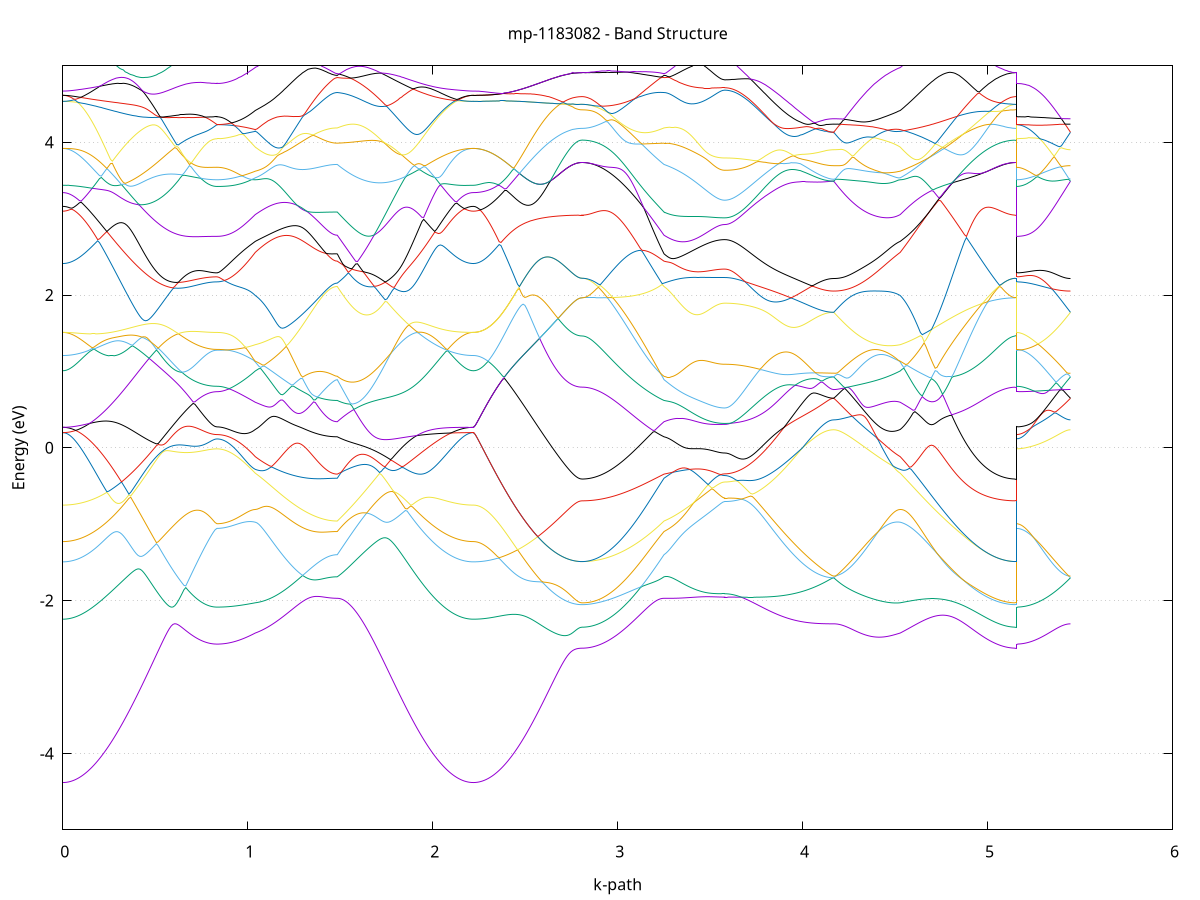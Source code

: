 set title 'mp-1183082 - Band Structure'
set xlabel 'k-path'
set ylabel 'Energy (eV)'
set grid y
set yrange [-5:5]
set terminal png size 800,600
set output 'mp-1183082_bands_gnuplot.png'
plot '-' using 1:2 with lines notitle, '-' using 1:2 with lines notitle, '-' using 1:2 with lines notitle, '-' using 1:2 with lines notitle, '-' using 1:2 with lines notitle, '-' using 1:2 with lines notitle, '-' using 1:2 with lines notitle, '-' using 1:2 with lines notitle, '-' using 1:2 with lines notitle, '-' using 1:2 with lines notitle, '-' using 1:2 with lines notitle, '-' using 1:2 with lines notitle, '-' using 1:2 with lines notitle, '-' using 1:2 with lines notitle, '-' using 1:2 with lines notitle, '-' using 1:2 with lines notitle, '-' using 1:2 with lines notitle, '-' using 1:2 with lines notitle, '-' using 1:2 with lines notitle, '-' using 1:2 with lines notitle, '-' using 1:2 with lines notitle, '-' using 1:2 with lines notitle, '-' using 1:2 with lines notitle, '-' using 1:2 with lines notitle, '-' using 1:2 with lines notitle, '-' using 1:2 with lines notitle, '-' using 1:2 with lines notitle, '-' using 1:2 with lines notitle, '-' using 1:2 with lines notitle, '-' using 1:2 with lines notitle, '-' using 1:2 with lines notitle, '-' using 1:2 with lines notitle, '-' using 1:2 with lines notitle, '-' using 1:2 with lines notitle, '-' using 1:2 with lines notitle, '-' using 1:2 with lines notitle, '-' using 1:2 with lines notitle, '-' using 1:2 with lines notitle, '-' using 1:2 with lines notitle, '-' using 1:2 with lines notitle, '-' using 1:2 with lines notitle, '-' using 1:2 with lines notitle, '-' using 1:2 with lines notitle, '-' using 1:2 with lines notitle, '-' using 1:2 with lines notitle, '-' using 1:2 with lines notitle, '-' using 1:2 with lines notitle, '-' using 1:2 with lines notitle
0.000000 -49.317432
0.009927 -49.317432
0.019853 -49.317432
0.029780 -49.317432
0.039706 -49.317432
0.049633 -49.317432
0.059560 -49.317432
0.069486 -49.317432
0.079413 -49.317432
0.089339 -49.317432
0.099266 -49.317432
0.109193 -49.317432
0.119119 -49.317432
0.129046 -49.317432
0.138972 -49.317432
0.148899 -49.317432
0.158825 -49.317432
0.168752 -49.317432
0.178679 -49.317432
0.188605 -49.317432
0.198532 -49.317432
0.208458 -49.317432
0.218385 -49.317432
0.228312 -49.317432
0.238238 -49.317432
0.248165 -49.317432
0.258091 -49.317432
0.268018 -49.317432
0.277945 -49.317432
0.287871 -49.317432
0.297798 -49.317432
0.307724 -49.317432
0.317651 -49.317432
0.327578 -49.317432
0.337504 -49.317432
0.347431 -49.317432
0.357357 -49.317432
0.367284 -49.317432
0.377211 -49.317432
0.387137 -49.317432
0.397064 -49.317432
0.406990 -49.317432
0.416917 -49.317432
0.426843 -49.317432
0.436770 -49.317432
0.446697 -49.317432
0.456623 -49.317432
0.466550 -49.317432
0.476476 -49.317432
0.486403 -49.317432
0.496330 -49.317432
0.506256 -49.317432
0.516183 -49.317432
0.526109 -49.317432
0.536036 -49.317332
0.545963 -49.317332
0.555889 -49.317332
0.565816 -49.317332
0.575742 -49.317332
0.585669 -49.317332
0.595596 -49.317332
0.605522 -49.317332
0.615449 -49.317332
0.625375 -49.317332
0.635302 -49.317332
0.645228 -49.317332
0.655155 -49.317332
0.665082 -49.317332
0.675008 -49.317332
0.684935 -49.317332
0.694861 -49.317332
0.704788 -49.317332
0.714715 -49.317332
0.724641 -49.317332
0.734568 -49.317332
0.744494 -49.317332
0.754421 -49.317332
0.764348 -49.317332
0.774274 -49.317332
0.784201 -49.317332
0.794127 -49.317332
0.804054 -49.317332
0.813981 -49.317332
0.823907 -49.317332
0.833834 -49.317332
0.833834 -49.317332
0.843687 -49.317332
0.853541 -49.317332
0.863394 -49.317332
0.873248 -49.317332
0.883101 -49.317332
0.892955 -49.317332
0.902808 -49.317332
0.912662 -49.317332
0.922515 -49.317332
0.932369 -49.317332
0.942222 -49.317332
0.952076 -49.317332
0.961930 -49.317332
0.971783 -49.317332
0.981637 -49.317332
0.991490 -49.317332
1.001344 -49.317332
1.011197 -49.317332
1.021051 -49.317332
1.030904 -49.317332
1.040758 -49.317332
1.040758 -49.317332
1.050609 -49.317332
1.060460 -49.317332
1.070311 -49.317332
1.080161 -49.317332
1.090012 -49.317332
1.099863 -49.317332
1.109714 -49.317332
1.119565 -49.317332
1.129416 -49.317332
1.139267 -49.317332
1.149118 -49.317332
1.158969 -49.317332
1.168820 -49.317332
1.178671 -49.317332
1.188522 -49.317432
1.198373 -49.317432
1.208224 -49.317432
1.218075 -49.317432
1.227926 -49.317432
1.237776 -49.317432
1.247627 -49.317432
1.257478 -49.317432
1.267329 -49.317432
1.277180 -49.317432
1.287031 -49.317432
1.296882 -49.317432
1.306733 -49.317432
1.316584 -49.317432
1.326435 -49.317432
1.336286 -49.317432
1.346137 -49.317432
1.355988 -49.317432
1.365839 -49.317432
1.375690 -49.317432
1.385541 -49.317432
1.395391 -49.317432
1.405242 -49.317432
1.415093 -49.317432
1.424944 -49.317432
1.434795 -49.317432
1.444646 -49.317432
1.454497 -49.317432
1.464348 -49.317432
1.474199 -49.317432
1.484050 -49.317432
1.484050 -49.317432
1.493995 -49.317432
1.503940 -49.317432
1.513885 -49.317432
1.523830 -49.317432
1.533775 -49.317432
1.543720 -49.317432
1.553665 -49.317432
1.563610 -49.317432
1.573554 -49.317432
1.583499 -49.317432
1.593444 -49.317432
1.603389 -49.317432
1.613334 -49.317432
1.623279 -49.317432
1.633224 -49.317432
1.643169 -49.317432
1.653114 -49.317432
1.663059 -49.317432
1.673004 -49.317432
1.682949 -49.317432
1.692894 -49.317432
1.702839 -49.317432
1.712784 -49.317432
1.722729 -49.317432
1.732674 -49.317432
1.742619 -49.317432
1.752564 -49.317432
1.762509 -49.317432
1.772454 -49.317432
1.782399 -49.317432
1.792344 -49.317432
1.802288 -49.317432
1.812233 -49.317432
1.822178 -49.317432
1.832123 -49.317432
1.842068 -49.317432
1.852013 -49.317432
1.861958 -49.317432
1.871903 -49.317432
1.881848 -49.317432
1.891793 -49.317432
1.901738 -49.317432
1.911683 -49.317432
1.921628 -49.317432
1.931573 -49.317432
1.941518 -49.317432
1.951463 -49.317432
1.961408 -49.317432
1.971353 -49.317432
1.981298 -49.317432
1.991243 -49.317432
2.001188 -49.317432
2.011133 -49.317432
2.021078 -49.317432
2.031023 -49.317432
2.040967 -49.317432
2.050912 -49.317432
2.060857 -49.317432
2.070802 -49.317432
2.080747 -49.317432
2.090692 -49.317432
2.100637 -49.317432
2.110582 -49.317432
2.120527 -49.317432
2.130472 -49.317432
2.140417 -49.317432
2.150362 -49.317432
2.160307 -49.317432
2.170252 -49.317432
2.180197 -49.317432
2.190142 -49.317432
2.200087 -49.317432
2.210032 -49.317432
2.219977 -49.317432
2.219977 -49.317432
2.229933 -49.317432
2.239890 -49.317432
2.249846 -49.317432
2.259803 -49.317432
2.269759 -49.317432
2.279716 -49.317432
2.289672 -49.317432
2.299629 -49.317432
2.309586 -49.317432
2.319542 -49.317432
2.329499 -49.317432
2.339455 -49.317432
2.349412 -49.317432
2.359368 -49.317432
2.369325 -49.317432
2.379281 -49.317432
2.389238 -49.317432
2.399194 -49.317432
2.409151 -49.317432
2.419107 -49.317432
2.429064 -49.317432
2.439020 -49.317432
2.448977 -49.317432
2.458934 -49.317432
2.468890 -49.317432
2.478847 -49.317432
2.488803 -49.317432
2.498760 -49.317432
2.508716 -49.317432
2.518673 -49.317432
2.528629 -49.317432
2.538586 -49.317432
2.548542 -49.317432
2.558499 -49.317432
2.568455 -49.317432
2.578412 -49.317432
2.588368 -49.317432
2.598325 -49.317432
2.608282 -49.317432
2.618238 -49.317432
2.628195 -49.317432
2.638151 -49.317432
2.648108 -49.317432
2.658064 -49.317432
2.668021 -49.317432
2.677977 -49.317432
2.687934 -49.317432
2.697890 -49.317432
2.707847 -49.317432
2.717803 -49.317432
2.727760 -49.317432
2.737716 -49.317432
2.747673 -49.317432
2.757630 -49.317432
2.767586 -49.317432
2.777543 -49.317432
2.787499 -49.317432
2.797456 -49.317432
2.807412 -49.317432
2.807412 -49.317432
2.817263 -49.317432
2.827114 -49.317432
2.836965 -49.317432
2.846816 -49.317432
2.856667 -49.317432
2.866518 -49.317432
2.876369 -49.317432
2.886220 -49.317432
2.896071 -49.317432
2.905922 -49.317432
2.915773 -49.317432
2.925623 -49.317432
2.935474 -49.317432
2.945325 -49.317432
2.955176 -49.317432
2.965027 -49.317432
2.974878 -49.317432
2.984729 -49.317432
2.994580 -49.317432
3.004431 -49.317432
3.014282 -49.317432
3.024133 -49.317432
3.033984 -49.317432
3.043835 -49.317432
3.053686 -49.317432
3.063537 -49.317432
3.073387 -49.317432
3.083238 -49.317432
3.093089 -49.317432
3.102940 -49.317432
3.112791 -49.317432
3.122642 -49.317432
3.132493 -49.317432
3.142344 -49.317432
3.152195 -49.317432
3.162046 -49.317432
3.171897 -49.317432
3.181748 -49.317432
3.191599 -49.317432
3.201450 -49.317432
3.211301 -49.317432
3.221152 -49.317432
3.231002 -49.317432
3.240853 -49.317432
3.250704 -49.317432
3.250704 -49.317432
3.260648 -49.317432
3.270592 -49.317432
3.280536 -49.317432
3.290479 -49.317432
3.300423 -49.317432
3.310367 -49.317432
3.320311 -49.317432
3.330255 -49.317432
3.340198 -49.317432
3.350142 -49.317432
3.360086 -49.317432
3.370030 -49.317432
3.379973 -49.317432
3.389917 -49.317432
3.399861 -49.317432
3.409805 -49.317432
3.419749 -49.317432
3.429692 -49.317432
3.439636 -49.317432
3.449580 -49.317432
3.459524 -49.317432
3.469467 -49.317432
3.479411 -49.317432
3.489355 -49.317432
3.499299 -49.317432
3.509243 -49.317432
3.519186 -49.317432
3.529130 -49.317432
3.539074 -49.317432
3.549018 -49.317432
3.558961 -49.317432
3.568905 -49.317432
3.578849 -49.317432
3.578849 -49.317432
3.588842 -49.317432
3.598836 -49.317432
3.608829 -49.317432
3.618822 -49.317432
3.628816 -49.317432
3.638809 -49.317432
3.648803 -49.317432
3.658796 -49.317432
3.668789 -49.317432
3.678783 -49.317432
3.688776 -49.317432
3.698770 -49.317432
3.708763 -49.317432
3.718756 -49.317432
3.728750 -49.317432
3.738743 -49.317432
3.748736 -49.317432
3.758730 -49.317432
3.768723 -49.317432
3.778717 -49.317432
3.788710 -49.317432
3.798703 -49.317432
3.808697 -49.317432
3.818690 -49.317432
3.828683 -49.317432
3.838677 -49.317332
3.848670 -49.317332
3.858664 -49.317332
3.868657 -49.317332
3.878650 -49.317332
3.888644 -49.317332
3.898637 -49.317332
3.908631 -49.317332
3.918624 -49.317332
3.928617 -49.317332
3.938611 -49.317332
3.948604 -49.317332
3.958597 -49.317332
3.968591 -49.317332
3.978584 -49.317332
3.988578 -49.317332
3.998571 -49.317332
4.008564 -49.317332
4.018558 -49.317332
4.028551 -49.317332
4.038544 -49.317332
4.048538 -49.317332
4.058531 -49.317332
4.068525 -49.317332
4.078518 -49.317332
4.088511 -49.317332
4.098505 -49.317332
4.108498 -49.317332
4.118492 -49.317332
4.128485 -49.317332
4.138478 -49.317332
4.148472 -49.317332
4.158465 -49.317332
4.168458 -49.317332
4.168458 -49.317332
4.178439 -49.317332
4.188419 -49.317332
4.198399 -49.317332
4.208379 -49.317332
4.218359 -49.317332
4.228340 -49.317332
4.238320 -49.317332
4.248300 -49.317332
4.258280 -49.317332
4.268261 -49.317332
4.278241 -49.317332
4.288221 -49.317332
4.298201 -49.317332
4.308181 -49.317332
4.318162 -49.317332
4.328142 -49.317332
4.338122 -49.317332
4.348102 -49.317332
4.358083 -49.317332
4.368063 -49.317332
4.378043 -49.317332
4.388023 -49.317332
4.398003 -49.317332
4.407984 -49.317332
4.417964 -49.317332
4.427944 -49.317332
4.437924 -49.317332
4.447904 -49.317332
4.457885 -49.317332
4.467865 -49.317332
4.477845 -49.317332
4.487825 -49.317332
4.497806 -49.317332
4.507786 -49.317332
4.517766 -49.317332
4.527746 -49.317332
4.527746 -49.317332
4.537697 -49.317332
4.547648 -49.317332
4.557599 -49.317332
4.567550 -49.317332
4.577501 -49.317332
4.587452 -49.317332
4.597403 -49.317332
4.607354 -49.317332
4.617305 -49.317332
4.627256 -49.317332
4.637207 -49.317332
4.647158 -49.317432
4.657108 -49.317432
4.667059 -49.317432
4.677010 -49.317432
4.686961 -49.317432
4.696912 -49.317432
4.706863 -49.317432
4.716814 -49.317432
4.726765 -49.317432
4.736716 -49.317432
4.746667 -49.317432
4.756618 -49.317432
4.766569 -49.317432
4.776520 -49.317432
4.786471 -49.317432
4.796422 -49.317432
4.806373 -49.317432
4.816324 -49.317432
4.826275 -49.317432
4.836226 -49.317432
4.846176 -49.317432
4.856127 -49.317432
4.866078 -49.317432
4.876029 -49.317432
4.885980 -49.317432
4.895931 -49.317432
4.905882 -49.317432
4.915833 -49.317432
4.925784 -49.317432
4.935735 -49.317432
4.945686 -49.317432
4.955637 -49.317432
4.965588 -49.317432
4.975539 -49.317432
4.985490 -49.317432
4.995441 -49.317432
5.005392 -49.317432
5.015343 -49.317432
5.025294 -49.317432
5.035244 -49.317432
5.045195 -49.317432
5.055146 -49.317432
5.065097 -49.317432
5.075048 -49.317432
5.084999 -49.317432
5.094950 -49.317432
5.104901 -49.317432
5.114852 -49.317432
5.124803 -49.317432
5.134754 -49.317432
5.144705 -49.317432
5.154656 -49.317432
5.154656 -49.317332
5.164446 -49.317332
5.174237 -49.317332
5.184028 -49.317332
5.193818 -49.317332
5.203609 -49.317332
5.213399 -49.317332
5.223190 -49.317332
5.232981 -49.317332
5.242771 -49.317332
5.252562 -49.317332
5.262352 -49.317332
5.272143 -49.317332
5.281934 -49.317332
5.291724 -49.317332
5.301515 -49.317332
5.311305 -49.317332
5.321096 -49.317332
5.330887 -49.317332
5.340677 -49.317332
5.350468 -49.317332
5.360258 -49.317332
5.370049 -49.317332
5.379839 -49.317332
5.389630 -49.317332
5.399421 -49.317332
5.409211 -49.317332
5.419002 -49.317332
5.428792 -49.317332
5.438583 -49.317332
5.448374 -49.317332
e
0.000000 -35.133232
0.009927 -35.133232
0.019853 -35.133132
0.029780 -35.132932
0.039706 -35.132732
0.049633 -35.132532
0.059560 -35.132232
0.069486 -35.131832
0.079413 -35.131432
0.089339 -35.130932
0.099266 -35.130332
0.109193 -35.129732
0.119119 -35.129132
0.129046 -35.128432
0.138972 -35.127632
0.148899 -35.126832
0.158825 -35.125932
0.168752 -35.125032
0.178679 -35.124132
0.188605 -35.123032
0.198532 -35.122032
0.208458 -35.120932
0.218385 -35.119732
0.228312 -35.118532
0.238238 -35.117232
0.248165 -35.116032
0.258091 -35.114632
0.268018 -35.113232
0.277945 -35.111832
0.287871 -35.110432
0.297798 -35.108932
0.307724 -35.107332
0.317651 -35.105732
0.327578 -35.104132
0.337504 -35.102532
0.347431 -35.100832
0.357357 -35.099132
0.367284 -35.097432
0.377211 -35.095632
0.387137 -35.093932
0.397064 -35.092032
0.406990 -35.090232
0.416917 -35.088432
0.426843 -35.086532
0.436770 -35.084632
0.446697 -35.082732
0.456623 -35.080732
0.466550 -35.078832
0.476476 -35.076832
0.486403 -35.074932
0.496330 -35.072932
0.506256 -35.070932
0.516183 -35.068932
0.526109 -35.066932
0.536036 -35.064932
0.545963 -35.062832
0.555889 -35.060832
0.565816 -35.058832
0.575742 -35.056832
0.585669 -35.054732
0.595596 -35.052732
0.605522 -35.050732
0.615449 -35.048732
0.625375 -35.046732
0.635302 -35.044732
0.645228 -35.042732
0.655155 -35.040732
0.665082 -35.038732
0.675008 -35.036832
0.684935 -35.034832
0.694861 -35.032932
0.704788 -35.031032
0.714715 -35.029032
0.724641 -35.027232
0.734568 -35.025332
0.744494 -35.023432
0.754421 -35.021632
0.764348 -35.019732
0.774274 -35.017932
0.784201 -35.016232
0.794127 -35.014432
0.804054 -35.012632
0.813981 -35.010932
0.823907 -35.009332
0.833834 -35.007932
0.833834 -35.007932
0.843687 -35.007932
0.853541 -35.007932
0.863394 -35.007932
0.873248 -35.007932
0.883101 -35.007932
0.892955 -35.007932
0.902808 -35.007932
0.912662 -35.008032
0.922515 -35.008132
0.932369 -35.008532
0.942222 -35.009032
0.952076 -35.009532
0.961930 -35.010132
0.971783 -35.010732
0.981637 -35.011332
0.991490 -35.011932
1.001344 -35.012732
1.011197 -35.013432
1.021051 -35.014232
1.030904 -35.015032
1.040758 -35.015832
1.040758 -35.015832
1.050609 -35.016432
1.060460 -35.017132
1.070311 -35.017632
1.080161 -35.018232
1.090012 -35.018832
1.099863 -35.019432
1.109714 -35.020032
1.119565 -35.020532
1.129416 -35.021132
1.139267 -35.021632
1.149118 -35.022132
1.158969 -35.022632
1.168820 -35.023132
1.178671 -35.023632
1.188522 -35.024132
1.198373 -35.024632
1.208224 -35.025032
1.218075 -35.025532
1.227926 -35.025932
1.237776 -35.026432
1.247627 -35.026832
1.257478 -35.027132
1.267329 -35.027532
1.277180 -35.027932
1.287031 -35.028232
1.296882 -35.028632
1.306733 -35.028932
1.316584 -35.029232
1.326435 -35.029532
1.336286 -35.029832
1.346137 -35.030032
1.355988 -35.030232
1.365839 -35.030532
1.375690 -35.030732
1.385541 -35.030932
1.395391 -35.031032
1.405242 -35.031232
1.415093 -35.031332
1.424944 -35.031432
1.434795 -35.031532
1.444646 -35.031632
1.454497 -35.031732
1.464348 -35.031732
1.474199 -35.031732
1.484050 -35.031732
1.484050 -35.031732
1.493995 -35.030232
1.503940 -35.029632
1.513885 -35.031132
1.523830 -35.032832
1.533775 -35.034532
1.543720 -35.036232
1.553665 -35.038032
1.563610 -35.039832
1.573554 -35.041632
1.583499 -35.043532
1.593444 -35.045432
1.603389 -35.047332
1.613334 -35.049332
1.623279 -35.051332
1.633224 -35.053232
1.643169 -35.055332
1.653114 -35.057332
1.663059 -35.059332
1.673004 -35.061332
1.682949 -35.063432
1.692894 -35.065432
1.702839 -35.067532
1.712784 -35.069532
1.722729 -35.071632
1.732674 -35.073632
1.742619 -35.075632
1.752564 -35.077632
1.762509 -35.079632
1.772454 -35.081632
1.782399 -35.083632
1.792344 -35.085532
1.802288 -35.087532
1.812233 -35.089432
1.822178 -35.091332
1.832123 -35.093132
1.842068 -35.095032
1.852013 -35.096832
1.861958 -35.098632
1.871903 -35.100332
1.881848 -35.102032
1.891793 -35.103732
1.901738 -35.105332
1.911683 -35.107032
1.921628 -35.108532
1.931573 -35.110132
1.941518 -35.111532
1.951463 -35.113032
1.961408 -35.114432
1.971353 -35.115832
1.981298 -35.117132
1.991243 -35.118432
2.001188 -35.119632
2.011133 -35.120832
2.021078 -35.121932
2.031023 -35.123032
2.040967 -35.124032
2.050912 -35.125032
2.060857 -35.125932
2.070802 -35.126832
2.080747 -35.127632
2.090692 -35.128332
2.100637 -35.129132
2.110582 -35.129732
2.120527 -35.130332
2.130472 -35.130932
2.140417 -35.131332
2.150362 -35.131832
2.160307 -35.132232
2.170252 -35.132532
2.180197 -35.132732
2.190142 -35.132932
2.200087 -35.133132
2.210032 -35.133232
2.219977 -35.133232
2.219977 -35.133232
2.229933 -35.133232
2.239890 -35.133132
2.249846 -35.132932
2.259803 -35.132732
2.269759 -35.132532
2.279716 -35.132232
2.289672 -35.131832
2.299629 -35.131432
2.309586 -35.130932
2.319542 -35.130332
2.329499 -35.129732
2.339455 -35.129132
2.349412 -35.128432
2.359368 -35.127632
2.369325 -35.126832
2.379281 -35.126032
2.389238 -35.125132
2.399194 -35.124132
2.409151 -35.123132
2.419107 -35.122032
2.429064 -35.120932
2.439020 -35.119832
2.448977 -35.118632
2.458934 -35.117432
2.468890 -35.116132
2.478847 -35.114832
2.488803 -35.113432
2.498760 -35.112032
2.508716 -35.110632
2.518673 -35.109132
2.528629 -35.107732
2.538586 -35.106132
2.548542 -35.104632
2.558499 -35.103032
2.568455 -35.101432
2.578412 -35.099832
2.588368 -35.098232
2.598325 -35.096632
2.608282 -35.095032
2.618238 -35.093332
2.628195 -35.091732
2.638151 -35.090132
2.648108 -35.088532
2.658064 -35.086932
2.668021 -35.085332
2.677977 -35.083832
2.687934 -35.082332
2.697890 -35.080932
2.707847 -35.079532
2.717803 -35.078232
2.727760 -35.077032
2.737716 -35.075932
2.747673 -35.074932
2.757630 -35.074032
2.767586 -35.073332
2.777543 -35.072732
2.787499 -35.072232
2.797456 -35.072032
2.807412 -35.071932
2.807412 -35.071932
2.817263 -35.071932
2.827114 -35.071832
2.836965 -35.071732
2.846816 -35.071532
2.856667 -35.071332
2.866518 -35.071132
2.876369 -35.070832
2.886220 -35.070532
2.896071 -35.070132
2.905922 -35.069732
2.915773 -35.069232
2.925623 -35.068732
2.935474 -35.068232
2.945325 -35.067632
2.955176 -35.066932
2.965027 -35.066332
2.974878 -35.065532
2.984729 -35.064832
2.994580 -35.064032
3.004431 -35.063232
3.014282 -35.062332
3.024133 -35.061432
3.033984 -35.060432
3.043835 -35.059532
3.053686 -35.058432
3.063537 -35.057432
3.073387 -35.056332
3.083238 -35.055232
3.093089 -35.054032
3.102940 -35.052832
3.112791 -35.051632
3.122642 -35.050432
3.132493 -35.049132
3.142344 -35.047832
3.152195 -35.046432
3.162046 -35.045132
3.171897 -35.043732
3.181748 -35.042332
3.191599 -35.040832
3.201450 -35.039432
3.211301 -35.037932
3.221152 -35.036432
3.231002 -35.034932
3.240853 -35.033332
3.250704 -35.031732
3.250704 -35.031732
3.260648 -35.031432
3.270592 -35.031832
3.280536 -35.032732
3.290479 -35.033732
3.300423 -35.034832
3.310367 -35.035932
3.320311 -35.037032
3.330255 -35.038132
3.340198 -35.039232
3.350142 -35.040232
3.360086 -35.041232
3.370030 -35.042232
3.379973 -35.043132
3.389917 -35.044032
3.399861 -35.044932
3.409805 -35.045732
3.419749 -35.046432
3.429692 -35.047232
3.439636 -35.047932
3.449580 -35.048532
3.459524 -35.049132
3.469467 -35.049632
3.479411 -35.050132
3.489355 -35.050632
3.499299 -35.051032
3.509243 -35.051432
3.519186 -35.051732
3.529130 -35.052032
3.539074 -35.052232
3.549018 -35.052332
3.558961 -35.052532
3.568905 -35.052532
3.578849 -35.052632
3.578849 -35.052632
3.588842 -35.052532
3.598836 -35.052532
3.608829 -35.052432
3.618822 -35.052332
3.628816 -35.052232
3.638809 -35.052032
3.648803 -35.051832
3.658796 -35.051532
3.668789 -35.051332
3.678783 -35.050932
3.688776 -35.050632
3.698770 -35.050232
3.708763 -35.049932
3.718756 -35.049432
3.728750 -35.049032
3.738743 -35.048532
3.748736 -35.048032
3.758730 -35.047432
3.768723 -35.046832
3.778717 -35.046232
3.788710 -35.045632
3.798703 -35.044932
3.808697 -35.044332
3.818690 -35.043632
3.828683 -35.042832
3.838677 -35.042132
3.848670 -35.041332
3.858664 -35.040532
3.868657 -35.039632
3.878650 -35.038832
3.888644 -35.037932
3.898637 -35.037032
3.908631 -35.036132
3.918624 -35.035132
3.928617 -35.034232
3.938611 -35.033232
3.948604 -35.032232
3.958597 -35.031232
3.968591 -35.030232
3.978584 -35.029132
3.988578 -35.028032
3.998571 -35.027032
4.008564 -35.025932
4.018558 -35.024832
4.028551 -35.023732
4.038544 -35.022632
4.048538 -35.021432
4.058531 -35.020332
4.068525 -35.019132
4.078518 -35.018032
4.088511 -35.016832
4.098505 -35.015632
4.108498 -35.014532
4.118492 -35.013332
4.128485 -35.012132
4.138478 -35.010932
4.148472 -35.009832
4.158465 -35.008632
4.168458 -35.007932
4.168458 -35.007932
4.178439 -35.008232
4.188419 -35.008732
4.198399 -35.009332
4.208379 -35.009932
4.218359 -35.010432
4.228340 -35.011032
4.238320 -35.011532
4.248300 -35.011932
4.258280 -35.012432
4.268261 -35.012832
4.278241 -35.013232
4.288221 -35.013632
4.298201 -35.013932
4.308181 -35.014232
4.318162 -35.014532
4.328142 -35.014732
4.338122 -35.014932
4.348102 -35.015132
4.358083 -35.015232
4.368063 -35.015332
4.378043 -35.015432
4.388023 -35.015432
4.398003 -35.015532
4.407984 -35.015432
4.417964 -35.015432
4.427944 -35.015432
4.437924 -35.015332
4.447904 -35.015232
4.457885 -35.015132
4.467865 -35.015032
4.477845 -35.015032
4.487825 -35.014932
4.497806 -35.015032
4.507786 -35.015132
4.517766 -35.015432
4.527746 -35.015832
4.527746 -35.015832
4.537697 -35.016732
4.547648 -35.017632
4.557599 -35.018632
4.567550 -35.019632
4.577501 -35.020632
4.587452 -35.021632
4.597403 -35.022732
4.607354 -35.023832
4.617305 -35.024932
4.627256 -35.026032
4.637207 -35.027132
4.647158 -35.028332
4.657108 -35.029432
4.667059 -35.030632
4.677010 -35.031832
4.686961 -35.033032
4.696912 -35.034232
4.706863 -35.035532
4.716814 -35.036732
4.726765 -35.037932
4.736716 -35.039132
4.746667 -35.040432
4.756618 -35.041632
4.766569 -35.042832
4.776520 -35.044032
4.786471 -35.045332
4.796422 -35.046532
4.806373 -35.047732
4.816324 -35.048832
4.826275 -35.050032
4.836226 -35.051132
4.846176 -35.052332
4.856127 -35.053432
4.866078 -35.054532
4.876029 -35.055632
4.885980 -35.056632
4.895931 -35.057632
4.905882 -35.058632
4.915833 -35.059632
4.925784 -35.060532
4.935735 -35.061532
4.945686 -35.062332
4.955637 -35.063232
4.965588 -35.064032
4.975539 -35.064832
4.985490 -35.065532
4.995441 -35.066232
5.005392 -35.066932
5.015343 -35.067532
5.025294 -35.068132
5.035244 -35.068732
5.045195 -35.069232
5.055146 -35.069632
5.065097 -35.070132
5.075048 -35.070432
5.084999 -35.070832
5.094950 -35.071132
5.104901 -35.071332
5.114852 -35.071532
5.124803 -35.071732
5.134754 -35.071832
5.144705 -35.071932
5.154656 -35.071932
5.154656 -35.007932
5.164446 -35.007932
5.174237 -35.007932
5.184028 -35.007932
5.193818 -35.007932
5.203609 -35.007932
5.213399 -35.007932
5.223190 -35.007932
5.232981 -35.007932
5.242771 -35.007932
5.252562 -35.007932
5.262352 -35.007932
5.272143 -35.007932
5.281934 -35.007932
5.291724 -35.007932
5.301515 -35.007932
5.311305 -35.007932
5.321096 -35.007932
5.330887 -35.007932
5.340677 -35.007932
5.350468 -35.007932
5.360258 -35.007932
5.370049 -35.007932
5.379839 -35.007932
5.389630 -35.007932
5.399421 -35.007932
5.409211 -35.007932
5.419002 -35.007932
5.428792 -35.007932
5.438583 -35.007932
5.448374 -35.007932
e
0.000000 -34.945832
0.009927 -34.945832
0.019853 -34.945832
0.029780 -34.945832
0.039706 -34.945932
0.049633 -34.945932
0.059560 -34.946032
0.069486 -34.946132
0.079413 -34.946232
0.089339 -34.946332
0.099266 -34.946532
0.109193 -34.946632
0.119119 -34.946832
0.129046 -34.946932
0.138972 -34.947232
0.148899 -34.947832
0.158825 -34.948432
0.168752 -34.949132
0.178679 -34.949932
0.188605 -34.950632
0.198532 -34.951432
0.208458 -34.952332
0.218385 -34.953132
0.228312 -34.954032
0.238238 -34.954932
0.248165 -34.955932
0.258091 -34.956832
0.268018 -34.957832
0.277945 -34.958932
0.287871 -34.959932
0.297798 -34.961032
0.307724 -34.962132
0.317651 -34.963232
0.327578 -34.964332
0.337504 -34.965432
0.347431 -34.966532
0.357357 -34.967732
0.367284 -34.968932
0.377211 -34.970032
0.387137 -34.971232
0.397064 -34.972432
0.406990 -34.973632
0.416917 -34.974832
0.426843 -34.975932
0.436770 -34.977132
0.446697 -34.978332
0.456623 -34.979532
0.466550 -34.980632
0.476476 -34.981832
0.486403 -34.982932
0.496330 -34.984132
0.506256 -34.985232
0.516183 -34.986332
0.526109 -34.987432
0.536036 -34.988532
0.545963 -34.989532
0.555889 -34.990632
0.565816 -34.991632
0.575742 -34.992532
0.585669 -34.993532
0.595596 -34.994432
0.605522 -34.995432
0.615449 -34.996232
0.625375 -34.997132
0.635302 -34.997932
0.645228 -34.998732
0.655155 -34.999432
0.665082 -35.000132
0.675008 -35.000832
0.684935 -35.001532
0.694861 -35.002132
0.704788 -35.002632
0.714715 -35.003232
0.724641 -35.003732
0.734568 -35.004132
0.744494 -35.004532
0.754421 -35.004932
0.764348 -35.005232
0.774274 -35.005532
0.784201 -35.005732
0.794127 -35.005932
0.804054 -35.006132
0.813981 -35.006232
0.823907 -35.006232
0.833834 -35.007132
0.833834 -35.007132
0.843687 -35.007132
0.853541 -35.007032
0.863394 -35.006932
0.873248 -35.006832
0.883101 -35.006832
0.892955 -35.007132
0.902808 -35.007432
0.912662 -35.007732
0.922515 -35.008032
0.932369 -35.008032
0.942222 -35.008032
0.952076 -35.008032
0.961930 -35.008032
0.971783 -35.008032
0.981637 -35.008032
0.991490 -35.008132
1.001344 -35.008132
1.011197 -35.008132
1.021051 -35.008132
1.030904 -35.008132
1.040758 -35.008132
1.040758 -35.008132
1.050609 -35.008332
1.060460 -35.008632
1.070311 -35.009032
1.080161 -35.009532
1.090012 -35.010132
1.099863 -35.010732
1.109714 -35.011332
1.119565 -35.012032
1.129416 -35.012632
1.139267 -35.013332
1.149118 -35.014032
1.158969 -35.014632
1.168820 -35.015232
1.178671 -35.015932
1.188522 -35.016532
1.198373 -35.017132
1.208224 -35.017732
1.218075 -35.018332
1.227926 -35.018932
1.237776 -35.019432
1.247627 -35.019932
1.257478 -35.020532
1.267329 -35.021032
1.277180 -35.021432
1.287031 -35.021932
1.296882 -35.022332
1.306733 -35.022832
1.316584 -35.023232
1.326435 -35.023532
1.336286 -35.023932
1.346137 -35.024232
1.355988 -35.024632
1.365839 -35.024932
1.375690 -35.025132
1.385541 -35.025432
1.395391 -35.025632
1.405242 -35.025832
1.415093 -35.026032
1.424944 -35.026132
1.434795 -35.026332
1.444646 -35.026432
1.454497 -35.026532
1.464348 -35.026532
1.474199 -35.026532
1.484050 -35.026632
1.484050 -35.026632
1.493995 -35.028032
1.503940 -35.028532
1.513885 -35.026932
1.523830 -35.025332
1.533775 -35.023632
1.543720 -35.022032
1.553665 -35.020332
1.563610 -35.018632
1.573554 -35.016932
1.583499 -35.015232
1.593444 -35.013532
1.603389 -35.011832
1.613334 -35.010132
1.623279 -35.008432
1.633224 -35.006732
1.643169 -35.005032
1.653114 -35.003332
1.663059 -35.001632
1.673004 -34.999932
1.682949 -34.998232
1.692894 -34.996532
1.702839 -34.994832
1.712784 -34.993232
1.722729 -34.991532
1.732674 -34.989932
1.742619 -34.988232
1.752564 -34.986632
1.762509 -34.985032
1.772454 -34.983432
1.782399 -34.981832
1.792344 -34.980332
1.802288 -34.978732
1.812233 -34.977232
1.822178 -34.975732
1.832123 -34.974232
1.842068 -34.972832
1.852013 -34.971332
1.861958 -34.969932
1.871903 -34.968632
1.881848 -34.967232
1.891793 -34.965932
1.901738 -34.964632
1.911683 -34.963332
1.921628 -34.962132
1.931573 -34.960932
1.941518 -34.959732
1.951463 -34.958632
1.961408 -34.957532
1.971353 -34.956432
1.981298 -34.955432
1.991243 -34.954432
2.001188 -34.953532
2.011133 -34.952632
2.021078 -34.951732
2.031023 -34.950832
2.040967 -34.950032
2.050912 -34.949332
2.060857 -34.948632
2.070802 -34.947932
2.080747 -34.947232
2.090692 -34.946932
2.100637 -34.946832
2.110582 -34.946632
2.120527 -34.946532
2.130472 -34.946332
2.140417 -34.946232
2.150362 -34.946132
2.160307 -34.946032
2.170252 -34.945932
2.180197 -34.945932
2.190142 -34.945832
2.200087 -34.945832
2.210032 -34.945832
2.219977 -34.945832
2.219977 -34.945832
2.229933 -34.945832
2.239890 -34.945932
2.249846 -34.946032
2.259803 -34.946232
2.269759 -34.946532
2.279716 -34.946832
2.289672 -34.947232
2.299629 -34.947732
2.309586 -34.948232
2.319542 -34.948832
2.329499 -34.949432
2.339455 -34.950132
2.349412 -34.950832
2.359368 -34.951632
2.369325 -34.952432
2.379281 -34.953332
2.389238 -34.954332
2.399194 -34.955332
2.409151 -34.956332
2.419107 -34.957532
2.429064 -34.958632
2.439020 -34.959832
2.448977 -34.961032
2.458934 -34.962332
2.468890 -34.963732
2.478847 -34.965032
2.488803 -34.966432
2.498760 -34.967932
2.508716 -34.969432
2.518673 -34.970932
2.528629 -34.972432
2.538586 -34.974032
2.548542 -34.975632
2.558499 -34.977232
2.568455 -34.978832
2.578412 -34.980532
2.588368 -34.982232
2.598325 -34.983832
2.608282 -34.985532
2.618238 -34.987232
2.628195 -34.988932
2.638151 -34.990532
2.648108 -34.992232
2.658064 -34.993832
2.668021 -34.995432
2.677977 -34.997032
2.687934 -34.998532
2.697890 -35.000032
2.707847 -35.001432
2.717803 -35.002732
2.727760 -35.003932
2.737716 -35.005132
2.747673 -35.006132
2.757630 -35.007032
2.767586 -35.007732
2.777543 -35.008332
2.787499 -35.008832
2.797456 -35.009032
2.807412 -35.009132
2.807412 -35.009132
2.817263 -35.009132
2.827114 -35.009132
2.836965 -35.009132
2.846816 -35.009132
2.856667 -35.009132
2.866518 -35.009132
2.876369 -35.009132
2.886220 -35.009132
2.896071 -35.009132
2.905922 -35.009132
2.915773 -35.009132
2.925623 -35.009232
2.935474 -35.009232
2.945325 -35.009232
2.955176 -35.009332
2.965027 -35.009332
2.974878 -35.009432
2.984729 -35.009432
2.994580 -35.009532
3.004431 -35.009732
3.014282 -35.009832
3.024133 -35.009932
3.033984 -35.010132
3.043835 -35.010332
3.053686 -35.010632
3.063537 -35.010932
3.073387 -35.011232
3.083238 -35.011632
3.093089 -35.012032
3.102940 -35.012432
3.112791 -35.012932
3.122642 -35.013532
3.132493 -35.014132
3.142344 -35.014832
3.152195 -35.015532
3.162046 -35.016332
3.171897 -35.017232
3.181748 -35.018132
3.191599 -35.019132
3.201450 -35.020232
3.211301 -35.021432
3.221152 -35.022632
3.231002 -35.023832
3.240853 -35.025232
3.250704 -35.026632
3.250704 -35.026632
3.260648 -35.026932
3.270592 -35.026432
3.280536 -35.025532
3.290479 -35.024432
3.300423 -35.023332
3.310367 -35.022232
3.320311 -35.021132
3.330255 -35.020132
3.340198 -35.019032
3.350142 -35.018132
3.360086 -35.017132
3.370030 -35.016232
3.379973 -35.015432
3.389917 -35.014632
3.399861 -35.013832
3.409805 -35.013132
3.419749 -35.012432
3.429692 -35.011832
3.439636 -35.011232
3.449580 -35.010732
3.459524 -35.010232
3.469467 -35.009732
3.479411 -35.009332
3.489355 -35.009032
3.499299 -35.008632
3.509243 -35.008432
3.519186 -35.008132
3.529130 -35.007932
3.539074 -35.007732
3.549018 -35.007632
3.558961 -35.007532
3.568905 -35.007432
3.578849 -35.007432
3.578849 -35.007432
3.588842 -35.007432
3.598836 -35.007432
3.608829 -35.007432
3.618822 -35.007432
3.628816 -35.007432
3.638809 -35.007432
3.648803 -35.007432
3.658796 -35.007432
3.668789 -35.007432
3.678783 -35.007432
3.688776 -35.007432
3.698770 -35.007432
3.708763 -35.007432
3.718756 -35.007332
3.728750 -35.007332
3.738743 -35.007332
3.748736 -35.007332
3.758730 -35.007332
3.768723 -35.007332
3.778717 -35.007232
3.788710 -35.007232
3.798703 -35.007232
3.808697 -35.007232
3.818690 -35.007232
3.828683 -35.007232
3.838677 -35.007132
3.848670 -35.007132
3.858664 -35.007132
3.868657 -35.007132
3.878650 -35.007132
3.888644 -35.007032
3.898637 -35.007032
3.908631 -35.007032
3.918624 -35.007032
3.928617 -35.007032
3.938611 -35.006932
3.948604 -35.006932
3.958597 -35.006932
3.968591 -35.006932
3.978584 -35.006932
3.988578 -35.006932
3.998571 -35.006832
4.008564 -35.006832
4.018558 -35.006832
4.028551 -35.006832
4.038544 -35.006832
4.048538 -35.006832
4.058531 -35.006832
4.068525 -35.006732
4.078518 -35.006732
4.088511 -35.006732
4.098505 -35.006732
4.108498 -35.006732
4.118492 -35.006732
4.128485 -35.006732
4.138478 -35.006732
4.148472 -35.006732
4.158465 -35.006732
4.168458 -35.006732
4.168458 -35.006732
4.178439 -35.006732
4.188419 -35.006732
4.198399 -35.006732
4.208379 -35.006732
4.218359 -35.006632
4.228340 -35.006532
4.238320 -35.006532
4.248300 -35.006432
4.258280 -35.006332
4.268261 -35.006132
4.278241 -35.006032
4.288221 -35.005932
4.298201 -35.005732
4.308181 -35.005532
4.318162 -35.005332
4.328142 -35.005132
4.338122 -35.004932
4.348102 -35.004632
4.358083 -35.004432
4.368063 -35.004132
4.378043 -35.003832
4.388023 -35.003532
4.398003 -35.003232
4.407984 -35.003332
4.417964 -35.003732
4.427944 -35.004132
4.437924 -35.004632
4.447904 -35.005132
4.457885 -35.005632
4.467865 -35.006132
4.477845 -35.006632
4.487825 -35.007132
4.497806 -35.007532
4.507786 -35.007832
4.517766 -35.008132
4.527746 -35.008132
4.527746 -35.008132
4.537697 -35.008232
4.547648 -35.008232
4.557599 -35.008232
4.567550 -35.008232
4.577501 -35.008232
4.587452 -35.008332
4.597403 -35.008332
4.607354 -35.008332
4.617305 -35.008332
4.627256 -35.008432
4.637207 -35.008432
4.647158 -35.008432
4.657108 -35.008432
4.667059 -35.008532
4.677010 -35.008532
4.686961 -35.008532
4.696912 -35.008532
4.706863 -35.008632
4.716814 -35.008632
4.726765 -35.008632
4.736716 -35.008632
4.746667 -35.008632
4.756618 -35.008732
4.766569 -35.008732
4.776520 -35.008732
4.786471 -35.008732
4.796422 -35.008732
4.806373 -35.008832
4.816324 -35.008832
4.826275 -35.008832
4.836226 -35.008832
4.846176 -35.008832
4.856127 -35.008932
4.866078 -35.008932
4.876029 -35.008932
4.885980 -35.008932
4.895931 -35.008932
4.905882 -35.008932
4.915833 -35.009032
4.925784 -35.009032
4.935735 -35.009032
4.945686 -35.009032
4.955637 -35.009032
4.965588 -35.009032
4.975539 -35.009032
4.985490 -35.009032
4.995441 -35.009032
5.005392 -35.009132
5.015343 -35.009132
5.025294 -35.009132
5.035244 -35.009132
5.045195 -35.009132
5.055146 -35.009132
5.065097 -35.009132
5.075048 -35.009132
5.084999 -35.009132
5.094950 -35.009132
5.104901 -35.009132
5.114852 -35.009132
5.124803 -35.009132
5.134754 -35.009132
5.144705 -35.009132
5.154656 -35.009132
5.154656 -35.007132
5.164446 -35.007132
5.174237 -35.007132
5.184028 -35.007132
5.193818 -35.007132
5.203609 -35.007132
5.213399 -35.007132
5.223190 -35.007132
5.232981 -35.007132
5.242771 -35.007132
5.252562 -35.007132
5.262352 -35.007132
5.272143 -35.007032
5.281934 -35.007032
5.291724 -35.007032
5.301515 -35.007032
5.311305 -35.007032
5.321096 -35.007032
5.330887 -35.006932
5.340677 -35.006932
5.350468 -35.006932
5.360258 -35.006932
5.370049 -35.006932
5.379839 -35.006832
5.389630 -35.006832
5.399421 -35.006832
5.409211 -35.006832
5.419002 -35.006832
5.428792 -35.006732
5.438583 -35.006732
5.448374 -35.006732
e
0.000000 -34.942932
0.009927 -34.942932
0.019853 -34.943032
0.029780 -34.943132
0.039706 -34.943232
0.049633 -34.943432
0.059560 -34.943732
0.069486 -34.944032
0.079413 -34.944332
0.089339 -34.944732
0.099266 -34.945132
0.109193 -34.945632
0.119119 -34.946132
0.129046 -34.946632
0.138972 -34.947132
0.148899 -34.947332
0.158825 -34.947632
0.168752 -34.947832
0.178679 -34.948032
0.188605 -34.948332
0.198532 -34.948632
0.208458 -34.948932
0.218385 -34.949232
0.228312 -34.949532
0.238238 -34.949932
0.248165 -34.950232
0.258091 -34.950632
0.268018 -34.951032
0.277945 -34.951432
0.287871 -34.951832
0.297798 -34.952232
0.307724 -34.952732
0.317651 -34.953232
0.327578 -34.953732
0.337504 -34.954232
0.347431 -34.954732
0.357357 -34.955232
0.367284 -34.955832
0.377211 -34.956432
0.387137 -34.957032
0.397064 -34.957632
0.406990 -34.958332
0.416917 -34.958932
0.426843 -34.959632
0.436770 -34.960332
0.446697 -34.961032
0.456623 -34.961832
0.466550 -34.962532
0.476476 -34.963332
0.486403 -34.964132
0.496330 -34.965032
0.506256 -34.965832
0.516183 -34.966732
0.526109 -34.967632
0.536036 -34.968532
0.545963 -34.969432
0.555889 -34.970432
0.565816 -34.971432
0.575742 -34.972432
0.585669 -34.973532
0.595596 -34.974532
0.605522 -34.975632
0.615449 -34.976732
0.625375 -34.977932
0.635302 -34.979032
0.645228 -34.980232
0.655155 -34.981432
0.665082 -34.982732
0.675008 -34.983932
0.684935 -34.985232
0.694861 -34.986532
0.704788 -34.987932
0.714715 -34.989232
0.724641 -34.990632
0.734568 -34.992032
0.744494 -34.993532
0.754421 -34.994932
0.764348 -34.996432
0.774274 -34.997932
0.784201 -34.999532
0.794127 -35.001032
0.804054 -35.002632
0.813981 -35.004232
0.823907 -35.005832
0.833834 -35.006332
0.833834 -35.006332
0.843687 -35.006332
0.853541 -35.006432
0.863394 -35.006532
0.873248 -35.006632
0.883101 -35.006632
0.892955 -35.006332
0.902808 -35.006132
0.912662 -35.005732
0.922515 -35.005432
0.932369 -35.005032
0.942222 -35.004532
0.952076 -35.004132
0.961930 -35.003532
0.971783 -35.003032
0.981637 -35.002432
0.991490 -35.001732
1.001344 -35.001132
1.011197 -35.000332
1.021051 -34.999632
1.030904 -34.998832
1.040758 -34.998032
1.040758 -34.998032
1.050609 -34.997332
1.060460 -34.996532
1.070311 -34.995532
1.080161 -34.994432
1.090012 -34.993332
1.099863 -34.992232
1.109714 -34.991032
1.119565 -34.989932
1.129416 -34.988732
1.139267 -34.987632
1.149118 -34.986532
1.158969 -34.985332
1.168820 -34.984232
1.178671 -34.983232
1.188522 -34.982132
1.198373 -34.981132
1.208224 -34.980132
1.218075 -34.979132
1.227926 -34.978132
1.237776 -34.977232
1.247627 -34.976332
1.257478 -34.975532
1.267329 -34.974632
1.277180 -34.973832
1.287031 -34.973032
1.296882 -34.972332
1.306733 -34.971632
1.316584 -34.971032
1.326435 -34.970332
1.336286 -34.969732
1.346137 -34.969232
1.355988 -34.968732
1.365839 -34.968232
1.375690 -34.967732
1.385541 -34.967332
1.395391 -34.966932
1.405242 -34.966632
1.415093 -34.966332
1.424944 -34.966132
1.434795 -34.965832
1.444646 -34.965732
1.454497 -34.965532
1.464348 -34.965432
1.474199 -34.965432
1.484050 -34.965332
1.484050 -34.965332
1.493995 -34.965432
1.503940 -34.965532
1.513885 -34.965532
1.523830 -34.965532
1.533775 -34.965432
1.543720 -34.965332
1.553665 -34.965232
1.563610 -34.965032
1.573554 -34.964832
1.583499 -34.964632
1.593444 -34.964432
1.603389 -34.964132
1.613334 -34.963832
1.623279 -34.963532
1.633224 -34.963232
1.643169 -34.962932
1.653114 -34.962532
1.663059 -34.962132
1.673004 -34.961832
1.682949 -34.961432
1.692894 -34.961032
1.702839 -34.960632
1.712784 -34.960232
1.722729 -34.959832
1.732674 -34.959432
1.742619 -34.958932
1.752564 -34.958532
1.762509 -34.958132
1.772454 -34.957732
1.782399 -34.957232
1.792344 -34.956832
1.802288 -34.956432
1.812233 -34.956032
1.822178 -34.955532
1.832123 -34.955132
1.842068 -34.954732
1.852013 -34.954332
1.861958 -34.953932
1.871903 -34.953532
1.881848 -34.953132
1.891793 -34.952732
1.901738 -34.952332
1.911683 -34.952032
1.921628 -34.951632
1.931573 -34.951232
1.941518 -34.950932
1.951463 -34.950632
1.961408 -34.950232
1.971353 -34.949932
1.981298 -34.949632
1.991243 -34.949332
2.001188 -34.949032
2.011133 -34.948732
2.021078 -34.948532
2.031023 -34.948232
2.040967 -34.948032
2.050912 -34.947732
2.060857 -34.947532
2.070802 -34.947332
2.080747 -34.947132
2.090692 -34.946732
2.100637 -34.946132
2.110582 -34.945632
2.120527 -34.945132
2.130472 -34.944732
2.140417 -34.944332
2.150362 -34.944032
2.160307 -34.943732
2.170252 -34.943432
2.180197 -34.943232
2.190142 -34.943132
2.200087 -34.943032
2.210032 -34.942932
2.219977 -34.942932
2.219977 -34.942932
2.229933 -34.942932
2.239890 -34.942932
2.249846 -34.942932
2.259803 -34.942932
2.269759 -34.942932
2.279716 -34.942932
2.289672 -34.942932
2.299629 -34.942932
2.309586 -34.942932
2.319542 -34.942932
2.329499 -34.942932
2.339455 -34.942932
2.349412 -34.942932
2.359368 -34.943032
2.369325 -34.943032
2.379281 -34.943032
2.389238 -34.943032
2.399194 -34.943032
2.409151 -34.943032
2.419107 -34.943032
2.429064 -34.943032
2.439020 -34.943032
2.448977 -34.943132
2.458934 -34.943132
2.468890 -34.943132
2.478847 -34.943132
2.488803 -34.943132
2.498760 -34.943132
2.508716 -34.943132
2.518673 -34.943132
2.528629 -34.943232
2.538586 -34.943232
2.548542 -34.943232
2.558499 -34.943232
2.568455 -34.943232
2.578412 -34.943232
2.588368 -34.943232
2.598325 -34.943332
2.608282 -34.943332
2.618238 -34.943332
2.628195 -34.943332
2.638151 -34.943332
2.648108 -34.943332
2.658064 -34.943332
2.668021 -34.943332
2.677977 -34.943332
2.687934 -34.943332
2.697890 -34.943432
2.707847 -34.943432
2.717803 -34.943432
2.727760 -34.943432
2.737716 -34.943432
2.747673 -34.943432
2.757630 -34.943432
2.767586 -34.943432
2.777543 -34.943432
2.787499 -34.943432
2.797456 -34.943432
2.807412 -34.943432
2.807412 -34.943432
2.817263 -34.943432
2.827114 -34.943532
2.836965 -34.943632
2.846816 -34.943832
2.856667 -34.944032
2.866518 -34.944232
2.876369 -34.944532
2.886220 -34.944832
2.896071 -34.945232
2.905922 -34.945632
2.915773 -34.946032
2.925623 -34.946532
2.935474 -34.947032
2.945325 -34.947632
2.955176 -34.948132
2.965027 -34.948732
2.974878 -34.949432
2.984729 -34.950032
2.994580 -34.950732
3.004431 -34.951432
3.014282 -34.952132
3.024133 -34.952932
3.033984 -34.953632
3.043835 -34.954432
3.053686 -34.955132
3.063537 -34.955932
3.073387 -34.956632
3.083238 -34.957432
3.093089 -34.958132
3.102940 -34.958832
3.112791 -34.959532
3.122642 -34.960232
3.132493 -34.960832
3.142344 -34.961432
3.152195 -34.962032
3.162046 -34.962532
3.171897 -34.963032
3.181748 -34.963532
3.191599 -34.963932
3.201450 -34.964232
3.211301 -34.964532
3.221152 -34.964832
3.231002 -34.965032
3.240853 -34.965232
3.250704 -34.965332
3.250704 -34.965332
3.260648 -34.965432
3.270592 -34.965432
3.280536 -34.965432
3.290479 -34.965432
3.300423 -34.965432
3.310367 -34.965432
3.320311 -34.965432
3.330255 -34.965332
3.340198 -34.965332
3.350142 -34.965232
3.360086 -34.965132
3.370030 -34.965032
3.379973 -34.964932
3.389917 -34.964832
3.399861 -34.964732
3.409805 -34.964632
3.419749 -34.964532
3.429692 -34.964332
3.439636 -34.964232
3.449580 -34.964132
3.459524 -34.964032
3.469467 -34.963932
3.479411 -34.963832
3.489355 -34.963732
3.499299 -34.963632
3.509243 -34.963532
3.519186 -34.963432
3.529130 -34.963332
3.539074 -34.963332
3.549018 -34.963232
3.558961 -34.963232
3.568905 -34.963232
3.578849 -34.963232
3.578849 -34.963232
3.588842 -34.963232
3.598836 -34.963232
3.608829 -34.963332
3.618822 -34.963432
3.628816 -34.963632
3.638809 -34.963732
3.648803 -34.963932
3.658796 -34.964232
3.668789 -34.964432
3.678783 -34.964732
3.688776 -34.965032
3.698770 -34.965432
3.708763 -34.965832
3.718756 -34.966232
3.728750 -34.966632
3.738743 -34.967132
3.748736 -34.967632
3.758730 -34.968132
3.768723 -34.968632
3.778717 -34.969232
3.788710 -34.969832
3.798703 -34.970432
3.808697 -34.971132
3.818690 -34.971832
3.828683 -34.972532
3.838677 -34.973232
3.848670 -34.974032
3.858664 -34.974832
3.868657 -34.975632
3.878650 -34.976432
3.888644 -34.977232
3.898637 -34.978132
3.908631 -34.979032
3.918624 -34.979932
3.928617 -34.980832
3.938611 -34.981832
3.948604 -34.982832
3.958597 -34.983732
3.968591 -34.984732
3.978584 -34.985832
3.988578 -34.986832
3.998571 -34.987932
4.008564 -34.988932
4.018558 -34.990032
4.028551 -34.991132
4.038544 -34.992232
4.048538 -34.993332
4.058531 -34.994432
4.068525 -34.995632
4.078518 -34.996732
4.088511 -34.997932
4.098505 -34.999032
4.108498 -35.000232
4.118492 -35.001432
4.128485 -35.002532
4.138478 -35.003732
4.148472 -35.004932
4.158465 -35.006032
4.168458 -35.006732
4.168458 -35.006732
4.178439 -35.006432
4.188419 -35.005932
4.198399 -35.005332
4.208379 -35.004832
4.218359 -35.004332
4.228340 -35.003832
4.238320 -35.003432
4.248300 -35.003032
4.258280 -35.002732
4.268261 -35.002432
4.278241 -35.002232
4.288221 -35.002032
4.298201 -35.001832
4.308181 -35.001732
4.318162 -35.001732
4.328142 -35.001732
4.338122 -35.001732
4.348102 -35.001832
4.358083 -35.001932
4.368063 -35.002132
4.378043 -35.002332
4.388023 -35.002632
4.398003 -35.002932
4.407984 -35.002932
4.417964 -35.002632
4.427944 -35.002232
4.437924 -35.001932
4.447904 -35.001532
4.457885 -35.001132
4.467865 -35.000732
4.477845 -35.000332
4.487825 -34.999832
4.497806 -34.999432
4.507786 -34.999032
4.517766 -34.998532
4.527746 -34.998032
4.527746 -34.998032
4.537697 -34.997232
4.547648 -34.996332
4.557599 -34.995432
4.567550 -34.994432
4.577501 -34.993532
4.587452 -34.992532
4.597403 -34.991532
4.607354 -34.990432
4.617305 -34.989432
4.627256 -34.988332
4.637207 -34.987232
4.647158 -34.986132
4.657108 -34.985032
4.667059 -34.983832
4.677010 -34.982732
4.686961 -34.981532
4.696912 -34.980332
4.706863 -34.979132
4.716814 -34.978032
4.726765 -34.976832
4.736716 -34.975632
4.746667 -34.974432
4.756618 -34.973232
4.766569 -34.972032
4.776520 -34.970832
4.786471 -34.969632
4.796422 -34.968432
4.806373 -34.967332
4.816324 -34.966132
4.826275 -34.965032
4.836226 -34.963932
4.846176 -34.962832
4.856127 -34.961732
4.866078 -34.960632
4.876029 -34.959532
4.885980 -34.958532
4.895931 -34.957532
4.905882 -34.956532
4.915833 -34.955632
4.925784 -34.954632
4.935735 -34.953732
4.945686 -34.952932
4.955637 -34.952032
4.965588 -34.951232
4.975539 -34.950532
4.985490 -34.949732
4.995441 -34.949032
5.005392 -34.948432
5.015343 -34.947732
5.025294 -34.947232
5.035244 -34.946632
5.045195 -34.946132
5.055146 -34.945632
5.065097 -34.945232
5.075048 -34.944832
5.084999 -34.944532
5.094950 -34.944232
5.104901 -34.944032
5.114852 -34.943832
5.124803 -34.943632
5.134754 -34.943532
5.144705 -34.943432
5.154656 -34.943432
5.154656 -35.006332
5.164446 -35.006332
5.174237 -35.006332
5.184028 -35.006332
5.193818 -35.006332
5.203609 -35.006332
5.213399 -35.006332
5.223190 -35.006332
5.232981 -35.006332
5.242771 -35.006332
5.252562 -35.006332
5.262352 -35.006332
5.272143 -35.006432
5.281934 -35.006432
5.291724 -35.006432
5.301515 -35.006432
5.311305 -35.006432
5.321096 -35.006432
5.330887 -35.006432
5.340677 -35.006532
5.350468 -35.006532
5.360258 -35.006532
5.370049 -35.006532
5.379839 -35.006532
5.389630 -35.006632
5.399421 -35.006632
5.409211 -35.006632
5.419002 -35.006632
5.428792 -35.006732
5.438583 -35.006732
5.448374 -35.006732
e
0.000000 -27.420432
0.009927 -27.420432
0.019853 -27.420432
0.029780 -27.420432
0.039706 -27.420432
0.049633 -27.420432
0.059560 -27.420532
0.069486 -27.420532
0.079413 -27.420532
0.089339 -27.420532
0.099266 -27.420532
0.109193 -27.420532
0.119119 -27.420532
0.129046 -27.420632
0.138972 -27.420632
0.148899 -27.420632
0.158825 -27.420632
0.168752 -27.420632
0.178679 -27.420732
0.188605 -27.420732
0.198532 -27.420732
0.208458 -27.420732
0.218385 -27.420832
0.228312 -27.420832
0.238238 -27.420832
0.248165 -27.420932
0.258091 -27.420932
0.268018 -27.420932
0.277945 -27.421032
0.287871 -27.421032
0.297798 -27.421032
0.307724 -27.421132
0.317651 -27.421132
0.327578 -27.421132
0.337504 -27.421232
0.347431 -27.421232
0.357357 -27.421332
0.367284 -27.421332
0.377211 -27.421332
0.387137 -27.421432
0.397064 -27.421432
0.406990 -27.421532
0.416917 -27.421532
0.426843 -27.421532
0.436770 -27.421632
0.446697 -27.421632
0.456623 -27.421732
0.466550 -27.421732
0.476476 -27.421732
0.486403 -27.421832
0.496330 -27.421832
0.506256 -27.421932
0.516183 -27.421932
0.526109 -27.421932
0.536036 -27.422032
0.545963 -27.422032
0.555889 -27.422032
0.565816 -27.422132
0.575742 -27.422132
0.585669 -27.422132
0.595596 -27.422232
0.605522 -27.422232
0.615449 -27.422232
0.625375 -27.422332
0.635302 -27.422332
0.645228 -27.422332
0.655155 -27.422332
0.665082 -27.422432
0.675008 -27.422432
0.684935 -27.422432
0.694861 -27.422432
0.704788 -27.422532
0.714715 -27.422532
0.724641 -27.422532
0.734568 -27.422532
0.744494 -27.422532
0.754421 -27.422532
0.764348 -27.422532
0.774274 -27.422632
0.784201 -27.422632
0.794127 -27.422632
0.804054 -27.422632
0.813981 -27.422632
0.823907 -27.422632
0.833834 -27.422632
0.833834 -27.422632
0.843687 -27.422632
0.853541 -27.422632
0.863394 -27.422632
0.873248 -27.422532
0.883101 -27.422532
0.892955 -27.422532
0.902808 -27.422532
0.912662 -27.422532
0.922515 -27.422432
0.932369 -27.422432
0.942222 -27.422432
0.952076 -27.422332
0.961930 -27.422332
0.971783 -27.422232
0.981637 -27.422232
0.991490 -27.422132
1.001344 -27.422132
1.011197 -27.422032
1.021051 -27.422032
1.030904 -27.421932
1.040758 -27.421832
1.040758 -27.421832
1.050609 -27.421832
1.060460 -27.421832
1.070311 -27.421732
1.080161 -27.421732
1.090012 -27.421632
1.099863 -27.421632
1.109714 -27.421532
1.119565 -27.421532
1.129416 -27.421432
1.139267 -27.421432
1.149118 -27.421332
1.158969 -27.421332
1.168820 -27.421332
1.178671 -27.421232
1.188522 -27.421232
1.198373 -27.421132
1.208224 -27.421132
1.218075 -27.421132
1.227926 -27.421032
1.237776 -27.421032
1.247627 -27.420932
1.257478 -27.420932
1.267329 -27.420932
1.277180 -27.420932
1.287031 -27.420832
1.296882 -27.420832
1.306733 -27.420832
1.316584 -27.420832
1.326435 -27.420732
1.336286 -27.420732
1.346137 -27.420732
1.355988 -27.420732
1.365839 -27.420732
1.375690 -27.420632
1.385541 -27.420632
1.395391 -27.420632
1.405242 -27.420632
1.415093 -27.420632
1.424944 -27.420632
1.434795 -27.420632
1.444646 -27.420632
1.454497 -27.420632
1.464348 -27.420632
1.474199 -27.420632
1.484050 -27.420632
1.484050 -27.420632
1.493995 -27.420632
1.503940 -27.420632
1.513885 -27.420632
1.523830 -27.420632
1.533775 -27.420632
1.543720 -27.420632
1.553665 -27.420532
1.563610 -27.420532
1.573554 -27.420532
1.583499 -27.420532
1.593444 -27.420532
1.603389 -27.420532
1.613334 -27.420532
1.623279 -27.420532
1.633224 -27.420532
1.643169 -27.420532
1.653114 -27.420532
1.663059 -27.420532
1.673004 -27.420532
1.682949 -27.420532
1.692894 -27.420532
1.702839 -27.420532
1.712784 -27.420532
1.722729 -27.420532
1.732674 -27.420532
1.742619 -27.420532
1.752564 -27.420532
1.762509 -27.420532
1.772454 -27.420532
1.782399 -27.420532
1.792344 -27.420532
1.802288 -27.420532
1.812233 -27.420532
1.822178 -27.420532
1.832123 -27.420532
1.842068 -27.420532
1.852013 -27.420532
1.861958 -27.420532
1.871903 -27.420532
1.881848 -27.420532
1.891793 -27.420532
1.901738 -27.420532
1.911683 -27.420532
1.921628 -27.420532
1.931573 -27.420532
1.941518 -27.420532
1.951463 -27.420532
1.961408 -27.420532
1.971353 -27.420532
1.981298 -27.420532
1.991243 -27.420532
2.001188 -27.420532
2.011133 -27.420532
2.021078 -27.420532
2.031023 -27.420532
2.040967 -27.420532
2.050912 -27.420532
2.060857 -27.420432
2.070802 -27.420432
2.080747 -27.420432
2.090692 -27.420432
2.100637 -27.420432
2.110582 -27.420432
2.120527 -27.420432
2.130472 -27.420432
2.140417 -27.420432
2.150362 -27.420432
2.160307 -27.420432
2.170252 -27.420432
2.180197 -27.420432
2.190142 -27.420432
2.200087 -27.420432
2.210032 -27.420432
2.219977 -27.420432
2.219977 -27.420432
2.229933 -27.420432
2.239890 -27.420432
2.249846 -27.420432
2.259803 -27.420432
2.269759 -27.420432
2.279716 -27.420432
2.289672 -27.420432
2.299629 -27.420432
2.309586 -27.420432
2.319542 -27.420432
2.329499 -27.420432
2.339455 -27.420432
2.349412 -27.420532
2.359368 -27.420532
2.369325 -27.420532
2.379281 -27.420532
2.389238 -27.420532
2.399194 -27.420532
2.409151 -27.420532
2.419107 -27.420532
2.429064 -27.420532
2.439020 -27.420532
2.448977 -27.420532
2.458934 -27.420532
2.468890 -27.420532
2.478847 -27.420532
2.488803 -27.420532
2.498760 -27.420532
2.508716 -27.420532
2.518673 -27.420532
2.528629 -27.420532
2.538586 -27.420532
2.548542 -27.420532
2.558499 -27.420632
2.568455 -27.420632
2.578412 -27.420632
2.588368 -27.420632
2.598325 -27.420632
2.608282 -27.420632
2.618238 -27.420632
2.628195 -27.420632
2.638151 -27.420632
2.648108 -27.420632
2.658064 -27.420632
2.668021 -27.420632
2.677977 -27.420632
2.687934 -27.420632
2.697890 -27.420632
2.707847 -27.420632
2.717803 -27.420632
2.727760 -27.420632
2.737716 -27.420632
2.747673 -27.420632
2.757630 -27.420632
2.767586 -27.420632
2.777543 -27.420632
2.787499 -27.420632
2.797456 -27.420632
2.807412 -27.420632
2.807412 -27.420632
2.817263 -27.420632
2.827114 -27.420632
2.836965 -27.420632
2.846816 -27.420632
2.856667 -27.420632
2.866518 -27.420632
2.876369 -27.420632
2.886220 -27.420632
2.896071 -27.420632
2.905922 -27.420632
2.915773 -27.420632
2.925623 -27.420632
2.935474 -27.420632
2.945325 -27.420632
2.955176 -27.420632
2.965027 -27.420632
2.974878 -27.420632
2.984729 -27.420632
2.994580 -27.420632
3.004431 -27.420632
3.014282 -27.420632
3.024133 -27.420632
3.033984 -27.420632
3.043835 -27.420632
3.053686 -27.420632
3.063537 -27.420632
3.073387 -27.420632
3.083238 -27.420632
3.093089 -27.420632
3.102940 -27.420632
3.112791 -27.420632
3.122642 -27.420632
3.132493 -27.420632
3.142344 -27.420632
3.152195 -27.420632
3.162046 -27.420632
3.171897 -27.420632
3.181748 -27.420632
3.191599 -27.420632
3.201450 -27.420632
3.211301 -27.420632
3.221152 -27.420632
3.231002 -27.420632
3.240853 -27.420632
3.250704 -27.420632
3.250704 -27.420632
3.260648 -27.420632
3.270592 -27.420632
3.280536 -27.420632
3.290479 -27.420632
3.300423 -27.420632
3.310367 -27.420632
3.320311 -27.420632
3.330255 -27.420632
3.340198 -27.420632
3.350142 -27.420632
3.360086 -27.420632
3.370030 -27.420632
3.379973 -27.420632
3.389917 -27.420532
3.399861 -27.420532
3.409805 -27.420532
3.419749 -27.420532
3.429692 -27.420532
3.439636 -27.420532
3.449580 -27.420532
3.459524 -27.420532
3.469467 -27.420532
3.479411 -27.420532
3.489355 -27.420532
3.499299 -27.420532
3.509243 -27.420532
3.519186 -27.420532
3.529130 -27.420532
3.539074 -27.420532
3.549018 -27.420532
3.558961 -27.420532
3.568905 -27.420532
3.578849 -27.420532
3.578849 -27.420532
3.588842 -27.420532
3.598836 -27.420532
3.608829 -27.420632
3.618822 -27.420632
3.628816 -27.420632
3.638809 -27.420632
3.648803 -27.420632
3.658796 -27.420632
3.668789 -27.420632
3.678783 -27.420632
3.688776 -27.420732
3.698770 -27.420732
3.708763 -27.420732
3.718756 -27.420732
3.728750 -27.420732
3.738743 -27.420832
3.748736 -27.420832
3.758730 -27.420832
3.768723 -27.420932
3.778717 -27.420932
3.788710 -27.420932
3.798703 -27.421032
3.808697 -27.421032
3.818690 -27.421032
3.828683 -27.421132
3.838677 -27.421132
3.848670 -27.421132
3.858664 -27.421232
3.868657 -27.421232
3.878650 -27.421232
3.888644 -27.421332
3.898637 -27.421332
3.908631 -27.421332
3.918624 -27.421432
3.928617 -27.421432
3.938611 -27.421432
3.948604 -27.421532
3.958597 -27.421532
3.968591 -27.421532
3.978584 -27.421632
3.988578 -27.421632
3.998571 -27.421632
4.008564 -27.421732
4.018558 -27.421732
4.028551 -27.421732
4.038544 -27.421732
4.048538 -27.421732
4.058531 -27.421832
4.068525 -27.421832
4.078518 -27.421832
4.088511 -27.421832
4.098505 -27.421832
4.108498 -27.421832
4.118492 -27.421932
4.128485 -27.421932
4.138478 -27.421932
4.148472 -27.421932
4.158465 -27.421932
4.168458 -27.421932
4.168458 -27.421932
4.178439 -27.421932
4.188419 -27.421932
4.198399 -27.422032
4.208379 -27.422032
4.218359 -27.422032
4.228340 -27.422032
4.238320 -27.422132
4.248300 -27.422132
4.258280 -27.422132
4.268261 -27.422132
4.278241 -27.422132
4.288221 -27.422132
4.298201 -27.422232
4.308181 -27.422232
4.318162 -27.422232
4.328142 -27.422232
4.338122 -27.422232
4.348102 -27.422232
4.358083 -27.422232
4.368063 -27.422232
4.378043 -27.422232
4.388023 -27.422232
4.398003 -27.422132
4.407984 -27.422132
4.417964 -27.422132
4.427944 -27.422132
4.437924 -27.422132
4.447904 -27.422132
4.457885 -27.422032
4.467865 -27.422032
4.477845 -27.422032
4.487825 -27.422032
4.497806 -27.421932
4.507786 -27.421932
4.517766 -27.421932
4.527746 -27.421832
4.527746 -27.421832
4.537697 -27.421832
4.547648 -27.421732
4.557599 -27.421732
4.567550 -27.421632
4.577501 -27.421532
4.587452 -27.421532
4.597403 -27.421432
4.607354 -27.421332
4.617305 -27.421332
4.627256 -27.421232
4.637207 -27.421232
4.647158 -27.421132
4.657108 -27.421132
4.667059 -27.421032
4.677010 -27.421032
4.686961 -27.420932
4.696912 -27.420932
4.706863 -27.420932
4.716814 -27.420932
4.726765 -27.420932
4.736716 -27.420932
4.746667 -27.420932
4.756618 -27.420932
4.766569 -27.420932
4.776520 -27.420932
4.786471 -27.420832
4.796422 -27.420832
4.806373 -27.420832
4.816324 -27.420832
4.826275 -27.420832
4.836226 -27.420832
4.846176 -27.420832
4.856127 -27.420832
4.866078 -27.420832
4.876029 -27.420832
4.885980 -27.420832
4.895931 -27.420732
4.905882 -27.420732
4.915833 -27.420732
4.925784 -27.420732
4.935735 -27.420732
4.945686 -27.420732
4.955637 -27.420732
4.965588 -27.420732
4.975539 -27.420732
4.985490 -27.420732
4.995441 -27.420732
5.005392 -27.420732
5.015343 -27.420732
5.025294 -27.420732
5.035244 -27.420732
5.045195 -27.420732
5.055146 -27.420632
5.065097 -27.420632
5.075048 -27.420632
5.084999 -27.420632
5.094950 -27.420632
5.104901 -27.420632
5.114852 -27.420632
5.124803 -27.420632
5.134754 -27.420632
5.144705 -27.420632
5.154656 -27.420632
5.154656 -27.422632
5.164446 -27.422632
5.174237 -27.422632
5.184028 -27.422632
5.193818 -27.422632
5.203609 -27.422632
5.213399 -27.422532
5.223190 -27.422532
5.232981 -27.422532
5.242771 -27.422532
5.252562 -27.422532
5.262352 -27.422532
5.272143 -27.422432
5.281934 -27.422432
5.291724 -27.422432
5.301515 -27.422432
5.311305 -27.422332
5.321096 -27.422332
5.330887 -27.422332
5.340677 -27.422332
5.350468 -27.422232
5.360258 -27.422232
5.370049 -27.422232
5.379839 -27.422132
5.389630 -27.422132
5.399421 -27.422132
5.409211 -27.422032
5.419002 -27.422032
5.428792 -27.422032
5.438583 -27.421932
5.448374 -27.421932
e
0.000000 -27.420432
0.009927 -27.420432
0.019853 -27.420432
0.029780 -27.420432
0.039706 -27.420432
0.049633 -27.420432
0.059560 -27.420432
0.069486 -27.420432
0.079413 -27.420432
0.089339 -27.420432
0.099266 -27.420332
0.109193 -27.420332
0.119119 -27.420332
0.129046 -27.420332
0.138972 -27.420332
0.148899 -27.420232
0.158825 -27.420232
0.168752 -27.420232
0.178679 -27.420232
0.188605 -27.420132
0.198532 -27.420132
0.208458 -27.420132
0.218385 -27.420132
0.228312 -27.420132
0.238238 -27.420032
0.248165 -27.420032
0.258091 -27.420032
0.268018 -27.420032
0.277945 -27.420032
0.287871 -27.419932
0.297798 -27.419932
0.307724 -27.419932
0.317651 -27.419932
0.327578 -27.419932
0.337504 -27.419932
0.347431 -27.419932
0.357357 -27.419932
0.367284 -27.419932
0.377211 -27.419932
0.387137 -27.419932
0.397064 -27.419932
0.406990 -27.419932
0.416917 -27.419932
0.426843 -27.419932
0.436770 -27.420032
0.446697 -27.420032
0.456623 -27.420032
0.466550 -27.420032
0.476476 -27.420132
0.486403 -27.420132
0.496330 -27.420132
0.506256 -27.420132
0.516183 -27.420232
0.526109 -27.420232
0.536036 -27.420332
0.545963 -27.420332
0.555889 -27.420332
0.565816 -27.420432
0.575742 -27.420432
0.585669 -27.420532
0.595596 -27.420532
0.605522 -27.420532
0.615449 -27.420632
0.625375 -27.420632
0.635302 -27.420732
0.645228 -27.420732
0.655155 -27.420832
0.665082 -27.420832
0.675008 -27.420832
0.684935 -27.420932
0.694861 -27.420932
0.704788 -27.420932
0.714715 -27.421032
0.724641 -27.421032
0.734568 -27.421032
0.744494 -27.421132
0.754421 -27.421132
0.764348 -27.421132
0.774274 -27.421132
0.784201 -27.421132
0.794127 -27.421232
0.804054 -27.421232
0.813981 -27.421232
0.823907 -27.421232
0.833834 -27.421232
0.833834 -27.421232
0.843687 -27.421232
0.853541 -27.421232
0.863394 -27.421232
0.873248 -27.421232
0.883101 -27.421232
0.892955 -27.421232
0.902808 -27.421232
0.912662 -27.421232
0.922515 -27.421232
0.932369 -27.421232
0.942222 -27.421232
0.952076 -27.421232
0.961930 -27.421132
0.971783 -27.421132
0.981637 -27.421132
0.991490 -27.421132
1.001344 -27.421132
1.011197 -27.421132
1.021051 -27.421132
1.030904 -27.421132
1.040758 -27.421132
1.040758 -27.421132
1.050609 -27.421132
1.060460 -27.421132
1.070311 -27.421132
1.080161 -27.421132
1.090012 -27.421032
1.099863 -27.421032
1.109714 -27.421032
1.119565 -27.421032
1.129416 -27.421032
1.139267 -27.421032
1.149118 -27.420932
1.158969 -27.420932
1.168820 -27.420932
1.178671 -27.420932
1.188522 -27.420932
1.198373 -27.420832
1.208224 -27.420832
1.218075 -27.420832
1.227926 -27.420732
1.237776 -27.420732
1.247627 -27.420732
1.257478 -27.420632
1.267329 -27.420632
1.277180 -27.420632
1.287031 -27.420532
1.296882 -27.420532
1.306733 -27.420532
1.316584 -27.420432
1.326435 -27.420432
1.336286 -27.420432
1.346137 -27.420432
1.355988 -27.420332
1.365839 -27.420332
1.375690 -27.420332
1.385541 -27.420332
1.395391 -27.420232
1.405242 -27.420232
1.415093 -27.420232
1.424944 -27.420232
1.434795 -27.420232
1.444646 -27.420232
1.454497 -27.420232
1.464348 -27.420232
1.474199 -27.420232
1.484050 -27.420232
1.484050 -27.420232
1.493995 -27.420132
1.503940 -27.420132
1.513885 -27.420132
1.523830 -27.420132
1.533775 -27.420132
1.543720 -27.420132
1.553665 -27.420132
1.563610 -27.420132
1.573554 -27.420132
1.583499 -27.420132
1.593444 -27.420132
1.603389 -27.420132
1.613334 -27.420132
1.623279 -27.420132
1.633224 -27.420032
1.643169 -27.420032
1.653114 -27.420032
1.663059 -27.420032
1.673004 -27.420032
1.682949 -27.420032
1.692894 -27.420032
1.702839 -27.420032
1.712784 -27.420032
1.722729 -27.420132
1.732674 -27.420132
1.742619 -27.420132
1.752564 -27.420132
1.762509 -27.420132
1.772454 -27.420132
1.782399 -27.420132
1.792344 -27.420132
1.802288 -27.420132
1.812233 -27.420132
1.822178 -27.420132
1.832123 -27.420132
1.842068 -27.420132
1.852013 -27.420132
1.861958 -27.420232
1.871903 -27.420232
1.881848 -27.420232
1.891793 -27.420232
1.901738 -27.420232
1.911683 -27.420232
1.921628 -27.420232
1.931573 -27.420232
1.941518 -27.420232
1.951463 -27.420232
1.961408 -27.420332
1.971353 -27.420332
1.981298 -27.420332
1.991243 -27.420332
2.001188 -27.420332
2.011133 -27.420332
2.021078 -27.420332
2.031023 -27.420332
2.040967 -27.420332
2.050912 -27.420332
2.060857 -27.420432
2.070802 -27.420432
2.080747 -27.420432
2.090692 -27.420432
2.100637 -27.420432
2.110582 -27.420432
2.120527 -27.420432
2.130472 -27.420432
2.140417 -27.420432
2.150362 -27.420432
2.160307 -27.420432
2.170252 -27.420432
2.180197 -27.420432
2.190142 -27.420432
2.200087 -27.420432
2.210032 -27.420432
2.219977 -27.420432
2.219977 -27.420432
2.229933 -27.420432
2.239890 -27.420432
2.249846 -27.420432
2.259803 -27.420432
2.269759 -27.420432
2.279716 -27.420432
2.289672 -27.420432
2.299629 -27.420432
2.309586 -27.420432
2.319542 -27.420432
2.329499 -27.420432
2.339455 -27.420432
2.349412 -27.420532
2.359368 -27.420532
2.369325 -27.420532
2.379281 -27.420532
2.389238 -27.420532
2.399194 -27.420532
2.409151 -27.420532
2.419107 -27.420532
2.429064 -27.420532
2.439020 -27.420532
2.448977 -27.420532
2.458934 -27.420532
2.468890 -27.420532
2.478847 -27.420532
2.488803 -27.420532
2.498760 -27.420532
2.508716 -27.420532
2.518673 -27.420532
2.528629 -27.420532
2.538586 -27.420532
2.548542 -27.420532
2.558499 -27.420632
2.568455 -27.420632
2.578412 -27.420632
2.588368 -27.420632
2.598325 -27.420632
2.608282 -27.420632
2.618238 -27.420632
2.628195 -27.420632
2.638151 -27.420632
2.648108 -27.420632
2.658064 -27.420632
2.668021 -27.420632
2.677977 -27.420632
2.687934 -27.420632
2.697890 -27.420632
2.707847 -27.420632
2.717803 -27.420632
2.727760 -27.420632
2.737716 -27.420632
2.747673 -27.420632
2.757630 -27.420632
2.767586 -27.420632
2.777543 -27.420632
2.787499 -27.420632
2.797456 -27.420632
2.807412 -27.420632
2.807412 -27.420632
2.817263 -27.420632
2.827114 -27.420632
2.836965 -27.420632
2.846816 -27.420632
2.856667 -27.420632
2.866518 -27.420632
2.876369 -27.420632
2.886220 -27.420632
2.896071 -27.420632
2.905922 -27.420632
2.915773 -27.420632
2.925623 -27.420632
2.935474 -27.420632
2.945325 -27.420632
2.955176 -27.420632
2.965027 -27.420532
2.974878 -27.420532
2.984729 -27.420532
2.994580 -27.420532
3.004431 -27.420532
3.014282 -27.420532
3.024133 -27.420532
3.033984 -27.420532
3.043835 -27.420432
3.053686 -27.420432
3.063537 -27.420432
3.073387 -27.420432
3.083238 -27.420432
3.093089 -27.420432
3.102940 -27.420432
3.112791 -27.420332
3.122642 -27.420332
3.132493 -27.420332
3.142344 -27.420332
3.152195 -27.420332
3.162046 -27.420332
3.171897 -27.420332
3.181748 -27.420232
3.191599 -27.420232
3.201450 -27.420232
3.211301 -27.420232
3.221152 -27.420232
3.231002 -27.420232
3.240853 -27.420232
3.250704 -27.420232
3.250704 -27.420232
3.260648 -27.420232
3.270592 -27.420132
3.280536 -27.420132
3.290479 -27.420132
3.300423 -27.420132
3.310367 -27.420132
3.320311 -27.420132
3.330255 -27.420132
3.340198 -27.420132
3.350142 -27.420132
3.360086 -27.420132
3.370030 -27.420132
3.379973 -27.420132
3.389917 -27.420132
3.399861 -27.420132
3.409805 -27.420132
3.419749 -27.420132
3.429692 -27.420132
3.439636 -27.420132
3.449580 -27.420132
3.459524 -27.420132
3.469467 -27.420132
3.479411 -27.420132
3.489355 -27.420132
3.499299 -27.420132
3.509243 -27.420132
3.519186 -27.420132
3.529130 -27.420132
3.539074 -27.420132
3.549018 -27.420032
3.558961 -27.420032
3.568905 -27.420032
3.578849 -27.420032
3.578849 -27.420032
3.588842 -27.420132
3.598836 -27.420132
3.608829 -27.420132
3.618822 -27.420132
3.628816 -27.420132
3.638809 -27.420132
3.648803 -27.420132
3.658796 -27.420132
3.668789 -27.420232
3.678783 -27.420232
3.688776 -27.420232
3.698770 -27.420232
3.708763 -27.420332
3.718756 -27.420332
3.728750 -27.420332
3.738743 -27.420432
3.748736 -27.420432
3.758730 -27.420432
3.768723 -27.420532
3.778717 -27.420532
3.788710 -27.420632
3.798703 -27.420632
3.808697 -27.420732
3.818690 -27.420732
3.828683 -27.420732
3.838677 -27.420832
3.848670 -27.420832
3.858664 -27.420932
3.868657 -27.420932
3.878650 -27.421032
3.888644 -27.421032
3.898637 -27.421132
3.908631 -27.421132
3.918624 -27.421232
3.928617 -27.421232
3.938611 -27.421332
3.948604 -27.421332
3.958597 -27.421432
3.968591 -27.421432
3.978584 -27.421532
3.988578 -27.421532
3.998571 -27.421532
4.008564 -27.421632
4.018558 -27.421632
4.028551 -27.421632
4.038544 -27.421732
4.048538 -27.421732
4.058531 -27.421732
4.068525 -27.421832
4.078518 -27.421832
4.088511 -27.421832
4.098505 -27.421832
4.108498 -27.421832
4.118492 -27.421832
4.128485 -27.421932
4.138478 -27.421932
4.148472 -27.421932
4.158465 -27.421932
4.168458 -27.421932
4.168458 -27.421932
4.178439 -27.421932
4.188419 -27.421832
4.198399 -27.421832
4.208379 -27.421832
4.218359 -27.421732
4.228340 -27.421732
4.238320 -27.421732
4.248300 -27.421632
4.258280 -27.421632
4.268261 -27.421632
4.278241 -27.421532
4.288221 -27.421532
4.298201 -27.421532
4.308181 -27.421532
4.318162 -27.421432
4.328142 -27.421432
4.338122 -27.421432
4.348102 -27.421432
4.358083 -27.421332
4.368063 -27.421332
4.378043 -27.421332
4.388023 -27.421332
4.398003 -27.421232
4.407984 -27.421232
4.417964 -27.421232
4.427944 -27.421232
4.437924 -27.421232
4.447904 -27.421232
4.457885 -27.421232
4.467865 -27.421132
4.477845 -27.421132
4.487825 -27.421132
4.497806 -27.421132
4.507786 -27.421132
4.517766 -27.421132
4.527746 -27.421132
4.527746 -27.421132
4.537697 -27.421132
4.547648 -27.421132
4.557599 -27.421132
4.567550 -27.421132
4.577501 -27.421132
4.587452 -27.421032
4.597403 -27.421032
4.607354 -27.421032
4.617305 -27.421032
4.627256 -27.421032
4.637207 -27.421032
4.647158 -27.421032
4.657108 -27.421032
4.667059 -27.421032
4.677010 -27.420932
4.686961 -27.420932
4.696912 -27.420832
4.706863 -27.420832
4.716814 -27.420832
4.726765 -27.420732
4.736716 -27.420732
4.746667 -27.420632
4.756618 -27.420632
4.766569 -27.420632
4.776520 -27.420632
4.786471 -27.420532
4.796422 -27.420532
4.806373 -27.420532
4.816324 -27.420532
4.826275 -27.420532
4.836226 -27.420432
4.846176 -27.420432
4.856127 -27.420432
4.866078 -27.420432
4.876029 -27.420432
4.885980 -27.420432
4.895931 -27.420432
4.905882 -27.420432
4.915833 -27.420432
4.925784 -27.420432
4.935735 -27.420432
4.945686 -27.420532
4.955637 -27.420532
4.965588 -27.420532
4.975539 -27.420532
4.985490 -27.420532
4.995441 -27.420532
5.005392 -27.420532
5.015343 -27.420532
5.025294 -27.420532
5.035244 -27.420632
5.045195 -27.420632
5.055146 -27.420632
5.065097 -27.420632
5.075048 -27.420632
5.084999 -27.420632
5.094950 -27.420632
5.104901 -27.420632
5.114852 -27.420632
5.124803 -27.420632
5.134754 -27.420632
5.144705 -27.420632
5.154656 -27.420632
5.154656 -27.421232
5.164446 -27.421232
5.174237 -27.421232
5.184028 -27.421232
5.193818 -27.421232
5.203609 -27.421232
5.213399 -27.421232
5.223190 -27.421232
5.232981 -27.421232
5.242771 -27.421332
5.252562 -27.421332
5.262352 -27.421332
5.272143 -27.421332
5.281934 -27.421332
5.291724 -27.421432
5.301515 -27.421432
5.311305 -27.421432
5.321096 -27.421432
5.330887 -27.421532
5.340677 -27.421532
5.350468 -27.421532
5.360258 -27.421632
5.370049 -27.421632
5.379839 -27.421632
5.389630 -27.421732
5.399421 -27.421732
5.409211 -27.421732
5.419002 -27.421832
5.428792 -27.421832
5.438583 -27.421832
5.448374 -27.421932
e
0.000000 -27.355932
0.009927 -27.355932
0.019853 -27.355932
0.029780 -27.355932
0.039706 -27.355932
0.049633 -27.355932
0.059560 -27.355932
0.069486 -27.355932
0.079413 -27.355932
0.089339 -27.355932
0.099266 -27.355932
0.109193 -27.355932
0.119119 -27.355932
0.129046 -27.355932
0.138972 -27.355932
0.148899 -27.355932
0.158825 -27.355932
0.168752 -27.355932
0.178679 -27.355932
0.188605 -27.355932
0.198532 -27.355932
0.208458 -27.355932
0.218385 -27.355932
0.228312 -27.355832
0.238238 -27.355832
0.248165 -27.355832
0.258091 -27.355832
0.268018 -27.355832
0.277945 -27.355832
0.287871 -27.355832
0.297798 -27.355832
0.307724 -27.355832
0.317651 -27.355832
0.327578 -27.355832
0.337504 -27.355832
0.347431 -27.355832
0.357357 -27.355832
0.367284 -27.355832
0.377211 -27.355832
0.387137 -27.355832
0.397064 -27.355732
0.406990 -27.355732
0.416917 -27.355732
0.426843 -27.355732
0.436770 -27.355732
0.446697 -27.355732
0.456623 -27.355732
0.466550 -27.355732
0.476476 -27.355732
0.486403 -27.355732
0.496330 -27.355732
0.506256 -27.355732
0.516183 -27.355732
0.526109 -27.355732
0.536036 -27.355732
0.545963 -27.355632
0.555889 -27.355632
0.565816 -27.355632
0.575742 -27.355632
0.585669 -27.355632
0.595596 -27.355632
0.605522 -27.355632
0.615449 -27.355632
0.625375 -27.355632
0.635302 -27.355632
0.645228 -27.355632
0.655155 -27.355632
0.665082 -27.355632
0.675008 -27.355632
0.684935 -27.355632
0.694861 -27.355632
0.704788 -27.355632
0.714715 -27.355632
0.724641 -27.355632
0.734568 -27.355632
0.744494 -27.355632
0.754421 -27.355632
0.764348 -27.355632
0.774274 -27.355632
0.784201 -27.355632
0.794127 -27.355632
0.804054 -27.355632
0.813981 -27.355632
0.823907 -27.355632
0.833834 -27.355632
0.833834 -27.355632
0.843687 -27.355632
0.853541 -27.355632
0.863394 -27.355632
0.873248 -27.355632
0.883101 -27.355532
0.892955 -27.355532
0.902808 -27.355532
0.912662 -27.355532
0.922515 -27.355532
0.932369 -27.355532
0.942222 -27.355532
0.952076 -27.355532
0.961930 -27.355432
0.971783 -27.355432
0.981637 -27.355432
0.991490 -27.355432
1.001344 -27.355432
1.011197 -27.355332
1.021051 -27.355332
1.030904 -27.355332
1.040758 -27.355332
1.040758 -27.355332
1.050609 -27.355232
1.060460 -27.355232
1.070311 -27.355232
1.080161 -27.355232
1.090012 -27.355232
1.099863 -27.355132
1.109714 -27.355132
1.119565 -27.355132
1.129416 -27.355132
1.139267 -27.355132
1.149118 -27.355032
1.158969 -27.355032
1.168820 -27.355032
1.178671 -27.355032
1.188522 -27.355032
1.198373 -27.354932
1.208224 -27.354932
1.218075 -27.354932
1.227926 -27.354932
1.237776 -27.354932
1.247627 -27.354932
1.257478 -27.354832
1.267329 -27.354832
1.277180 -27.354832
1.287031 -27.354832
1.296882 -27.354832
1.306733 -27.354832
1.316584 -27.354732
1.326435 -27.354732
1.336286 -27.354732
1.346137 -27.354732
1.355988 -27.354732
1.365839 -27.354732
1.375690 -27.354732
1.385541 -27.354732
1.395391 -27.354732
1.405242 -27.354632
1.415093 -27.354632
1.424944 -27.354632
1.434795 -27.354632
1.444646 -27.354632
1.454497 -27.354632
1.464348 -27.354632
1.474199 -27.354632
1.484050 -27.354632
1.484050 -27.354632
1.493995 -27.354732
1.503940 -27.354732
1.513885 -27.354732
1.523830 -27.354832
1.533775 -27.354832
1.543720 -27.354832
1.553665 -27.354932
1.563610 -27.354932
1.573554 -27.354932
1.583499 -27.355032
1.593444 -27.355032
1.603389 -27.355032
1.613334 -27.355132
1.623279 -27.355132
1.633224 -27.355132
1.643169 -27.355232
1.653114 -27.355232
1.663059 -27.355232
1.673004 -27.355332
1.682949 -27.355332
1.692894 -27.355332
1.702839 -27.355332
1.712784 -27.355432
1.722729 -27.355432
1.732674 -27.355432
1.742619 -27.355432
1.752564 -27.355532
1.762509 -27.355532
1.772454 -27.355532
1.782399 -27.355532
1.792344 -27.355632
1.802288 -27.355632
1.812233 -27.355632
1.822178 -27.355632
1.832123 -27.355632
1.842068 -27.355632
1.852013 -27.355732
1.861958 -27.355732
1.871903 -27.355732
1.881848 -27.355732
1.891793 -27.355732
1.901738 -27.355732
1.911683 -27.355732
1.921628 -27.355832
1.931573 -27.355832
1.941518 -27.355832
1.951463 -27.355832
1.961408 -27.355832
1.971353 -27.355832
1.981298 -27.355832
1.991243 -27.355832
2.001188 -27.355832
2.011133 -27.355832
2.021078 -27.355932
2.031023 -27.355932
2.040967 -27.355932
2.050912 -27.355932
2.060857 -27.355932
2.070802 -27.355932
2.080747 -27.355932
2.090692 -27.355932
2.100637 -27.355932
2.110582 -27.355932
2.120527 -27.355932
2.130472 -27.355932
2.140417 -27.355932
2.150362 -27.355932
2.160307 -27.355932
2.170252 -27.355932
2.180197 -27.355932
2.190142 -27.355932
2.200087 -27.355932
2.210032 -27.355932
2.219977 -27.355932
2.219977 -27.355932
2.229933 -27.355932
2.239890 -27.355932
2.249846 -27.355932
2.259803 -27.355932
2.269759 -27.355932
2.279716 -27.355932
2.289672 -27.355832
2.299629 -27.355832
2.309586 -27.355832
2.319542 -27.355832
2.329499 -27.355732
2.339455 -27.355732
2.349412 -27.355632
2.359368 -27.355632
2.369325 -27.355632
2.379281 -27.355532
2.389238 -27.355532
2.399194 -27.355432
2.409151 -27.355432
2.419107 -27.355332
2.429064 -27.355332
2.439020 -27.355232
2.448977 -27.355132
2.458934 -27.355132
2.468890 -27.355032
2.478847 -27.355032
2.488803 -27.354932
2.498760 -27.354832
2.508716 -27.354832
2.518673 -27.354732
2.528629 -27.354632
2.538586 -27.354632
2.548542 -27.354532
2.558499 -27.354532
2.568455 -27.354432
2.578412 -27.354332
2.588368 -27.354332
2.598325 -27.354232
2.608282 -27.354232
2.618238 -27.354132
2.628195 -27.354132
2.638151 -27.354032
2.648108 -27.354032
2.658064 -27.353932
2.668021 -27.353932
2.677977 -27.353832
2.687934 -27.353832
2.697890 -27.353832
2.707847 -27.353732
2.717803 -27.353732
2.727760 -27.353732
2.737716 -27.353632
2.747673 -27.353632
2.757630 -27.353632
2.767586 -27.353632
2.777543 -27.353632
2.787499 -27.353632
2.797456 -27.353632
2.807412 -27.353632
2.807412 -27.353632
2.817263 -27.353632
2.827114 -27.353632
2.836965 -27.353632
2.846816 -27.353632
2.856667 -27.353632
2.866518 -27.353632
2.876369 -27.353632
2.886220 -27.353632
2.896071 -27.353632
2.905922 -27.353632
2.915773 -27.353632
2.925623 -27.353732
2.935474 -27.353732
2.945325 -27.353732
2.955176 -27.353732
2.965027 -27.353732
2.974878 -27.353832
2.984729 -27.353832
2.994580 -27.353832
3.004431 -27.353832
3.014282 -27.353832
3.024133 -27.353932
3.033984 -27.353932
3.043835 -27.353932
3.053686 -27.354032
3.063537 -27.354032
3.073387 -27.354032
3.083238 -27.354032
3.093089 -27.354132
3.102940 -27.354132
3.112791 -27.354132
3.122642 -27.354232
3.132493 -27.354232
3.142344 -27.354232
3.152195 -27.354332
3.162046 -27.354332
3.171897 -27.354332
3.181748 -27.354432
3.191599 -27.354432
3.201450 -27.354432
3.211301 -27.354532
3.221152 -27.354532
3.231002 -27.354532
3.240853 -27.354632
3.250704 -27.354632
3.250704 -27.354632
3.260648 -27.354632
3.270592 -27.354732
3.280536 -27.354732
3.290479 -27.354732
3.300423 -27.354732
3.310367 -27.354732
3.320311 -27.354732
3.330255 -27.354832
3.340198 -27.354832
3.350142 -27.354832
3.360086 -27.354832
3.370030 -27.354932
3.379973 -27.354932
3.389917 -27.354932
3.399861 -27.354932
3.409805 -27.354932
3.419749 -27.355032
3.429692 -27.355032
3.439636 -27.355032
3.449580 -27.355032
3.459524 -27.355032
3.469467 -27.355032
3.479411 -27.355032
3.489355 -27.355132
3.499299 -27.355132
3.509243 -27.355132
3.519186 -27.355132
3.529130 -27.355132
3.539074 -27.355132
3.549018 -27.355132
3.558961 -27.355132
3.568905 -27.355132
3.578849 -27.355132
3.578849 -27.355132
3.588842 -27.355132
3.598836 -27.355132
3.608829 -27.355132
3.618822 -27.355132
3.628816 -27.355132
3.638809 -27.355132
3.648803 -27.355132
3.658796 -27.355132
3.668789 -27.355132
3.678783 -27.355132
3.688776 -27.355232
3.698770 -27.355232
3.708763 -27.355232
3.718756 -27.355232
3.728750 -27.355232
3.738743 -27.355232
3.748736 -27.355232
3.758730 -27.355232
3.768723 -27.355232
3.778717 -27.355232
3.788710 -27.355232
3.798703 -27.355332
3.808697 -27.355332
3.818690 -27.355332
3.828683 -27.355332
3.838677 -27.355332
3.848670 -27.355332
3.858664 -27.355332
3.868657 -27.355332
3.878650 -27.355332
3.888644 -27.355432
3.898637 -27.355432
3.908631 -27.355432
3.918624 -27.355432
3.928617 -27.355432
3.938611 -27.355432
3.948604 -27.355432
3.958597 -27.355432
3.968591 -27.355432
3.978584 -27.355532
3.988578 -27.355532
3.998571 -27.355532
4.008564 -27.355532
4.018558 -27.355532
4.028551 -27.355532
4.038544 -27.355532
4.048538 -27.355532
4.058531 -27.355532
4.068525 -27.355532
4.078518 -27.355532
4.088511 -27.355532
4.098505 -27.355532
4.108498 -27.355532
4.118492 -27.355632
4.128485 -27.355632
4.138478 -27.355632
4.148472 -27.355632
4.158465 -27.355632
4.168458 -27.355632
4.168458 -27.355632
4.178439 -27.355632
4.188419 -27.355632
4.198399 -27.355632
4.208379 -27.355632
4.218359 -27.355632
4.228340 -27.355632
4.238320 -27.355632
4.248300 -27.355632
4.258280 -27.355532
4.268261 -27.355532
4.278241 -27.355532
4.288221 -27.355532
4.298201 -27.355532
4.308181 -27.355532
4.318162 -27.355532
4.328142 -27.355532
4.338122 -27.355532
4.348102 -27.355532
4.358083 -27.355532
4.368063 -27.355532
4.378043 -27.355532
4.388023 -27.355532
4.398003 -27.355432
4.407984 -27.355432
4.417964 -27.355432
4.427944 -27.355432
4.437924 -27.355432
4.447904 -27.355432
4.457885 -27.355432
4.467865 -27.355432
4.477845 -27.355332
4.487825 -27.355332
4.497806 -27.355332
4.507786 -27.355332
4.517766 -27.355332
4.527746 -27.355332
4.527746 -27.355332
4.537697 -27.355232
4.547648 -27.355232
4.557599 -27.355232
4.567550 -27.355132
4.577501 -27.355132
4.587452 -27.355132
4.597403 -27.355132
4.607354 -27.355032
4.617305 -27.355032
4.627256 -27.355032
4.637207 -27.354932
4.647158 -27.354932
4.657108 -27.354832
4.667059 -27.354832
4.677010 -27.354832
4.686961 -27.354732
4.696912 -27.354732
4.706863 -27.354732
4.716814 -27.354632
4.726765 -27.354632
4.736716 -27.354532
4.746667 -27.354532
4.756618 -27.354532
4.766569 -27.354432
4.776520 -27.354432
4.786471 -27.354432
4.796422 -27.354332
4.806373 -27.354332
4.816324 -27.354332
4.826275 -27.354232
4.836226 -27.354232
4.846176 -27.354232
4.856127 -27.354132
4.866078 -27.354132
4.876029 -27.354132
4.885980 -27.354032
4.895931 -27.354032
4.905882 -27.354032
4.915833 -27.353932
4.925784 -27.353932
4.935735 -27.353932
4.945686 -27.353932
4.955637 -27.353832
4.965588 -27.353832
4.975539 -27.353832
4.985490 -27.353832
4.995441 -27.353732
5.005392 -27.353732
5.015343 -27.353732
5.025294 -27.353732
5.035244 -27.353732
5.045195 -27.353632
5.055146 -27.353632
5.065097 -27.353632
5.075048 -27.353632
5.084999 -27.353632
5.094950 -27.353632
5.104901 -27.353632
5.114852 -27.353632
5.124803 -27.353632
5.134754 -27.353632
5.144705 -27.353632
5.154656 -27.353632
5.154656 -27.355632
5.164446 -27.355632
5.174237 -27.355632
5.184028 -27.355632
5.193818 -27.355632
5.203609 -27.355632
5.213399 -27.355632
5.223190 -27.355632
5.232981 -27.355632
5.242771 -27.355632
5.252562 -27.355632
5.262352 -27.355632
5.272143 -27.355632
5.281934 -27.355632
5.291724 -27.355632
5.301515 -27.355632
5.311305 -27.355632
5.321096 -27.355632
5.330887 -27.355632
5.340677 -27.355632
5.350468 -27.355632
5.360258 -27.355632
5.370049 -27.355632
5.379839 -27.355632
5.389630 -27.355632
5.399421 -27.355632
5.409211 -27.355632
5.419002 -27.355632
5.428792 -27.355632
5.438583 -27.355632
5.448374 -27.355632
e
0.000000 -15.737332
0.009927 -15.737532
0.019853 -15.737832
0.029780 -15.738432
0.039706 -15.739332
0.049633 -15.740332
0.059560 -15.741632
0.069486 -15.743132
0.079413 -15.744932
0.089339 -15.746832
0.099266 -15.749032
0.109193 -15.751332
0.119119 -15.753932
0.129046 -15.756632
0.138972 -15.759532
0.148899 -15.762632
0.158825 -15.765832
0.168752 -15.769232
0.178679 -15.772732
0.188605 -15.776332
0.198532 -15.780132
0.208458 -15.784032
0.218385 -15.788032
0.228312 -15.792232
0.238238 -15.796432
0.248165 -15.800732
0.258091 -15.805132
0.268018 -15.809532
0.277945 -15.814132
0.287871 -15.818732
0.297798 -15.823332
0.307724 -15.828032
0.317651 -15.832832
0.327578 -15.837632
0.337504 -15.842432
0.347431 -15.847232
0.357357 -15.852032
0.367284 -15.856932
0.377211 -15.861732
0.387137 -15.866632
0.397064 -15.871432
0.406990 -15.876332
0.416917 -15.881132
0.426843 -15.885832
0.436770 -15.890632
0.446697 -15.895332
0.456623 -15.899932
0.466550 -15.904532
0.476476 -15.909132
0.486403 -15.913632
0.496330 -15.918032
0.506256 -15.922332
0.516183 -15.926632
0.526109 -15.930832
0.536036 -15.934932
0.545963 -15.938932
0.555889 -15.942932
0.565816 -15.946732
0.575742 -15.950432
0.585669 -15.954032
0.595596 -15.957532
0.605522 -15.960932
0.615449 -15.964232
0.625375 -15.967432
0.635302 -15.970432
0.645228 -15.973332
0.655155 -15.976132
0.665082 -15.978732
0.675008 -15.981232
0.684935 -15.983632
0.694861 -15.985832
0.704788 -15.987932
0.714715 -15.989832
0.724641 -15.991632
0.734568 -15.993232
0.744494 -15.994732
0.754421 -15.996032
0.764348 -15.997232
0.774274 -15.998232
0.784201 -15.999132
0.794127 -15.999832
0.804054 -16.000332
0.813981 -16.000732
0.823907 -16.001032
0.833834 -16.001132
0.833834 -16.001132
0.843687 -16.000732
0.853541 -15.999832
0.863394 -15.998332
0.873248 -15.996132
0.883101 -15.993332
0.892955 -15.990032
0.902808 -15.986032
0.912662 -15.981432
0.922515 -15.976232
0.932369 -15.970432
0.942222 -15.964032
0.952076 -15.957132
0.961930 -15.949632
0.971783 -15.941532
0.981637 -15.932932
0.991490 -15.923732
1.001344 -15.914032
1.011197 -15.903832
1.021051 -15.893132
1.030904 -15.881932
1.040758 -15.870232
1.040758 -15.870232
1.050609 -15.861632
1.060460 -15.852832
1.070311 -15.843632
1.080161 -15.834232
1.090012 -15.824632
1.099863 -15.814732
1.109714 -15.804532
1.119565 -15.794132
1.129416 -15.783632
1.139267 -15.772832
1.149118 -15.761832
1.158969 -15.750732
1.168820 -15.739532
1.178671 -15.728132
1.188522 -15.716632
1.198373 -15.705032
1.208224 -15.694232
1.218075 -15.690132
1.227926 -15.685732
1.237776 -15.681132
1.247627 -15.676132
1.257478 -15.670832
1.267329 -15.665332
1.277180 -15.659532
1.287031 -15.653432
1.296882 -15.647132
1.306733 -15.640532
1.316584 -15.633732
1.326435 -15.626632
1.336286 -15.619432
1.346137 -15.611932
1.355988 -15.604232
1.365839 -15.596332
1.375690 -15.588332
1.385541 -15.580132
1.395391 -15.571832
1.405242 -15.563532
1.415093 -15.555032
1.424944 -15.546632
1.434795 -15.538332
1.444646 -15.530332
1.454497 -15.522732
1.464348 -15.516132
1.474199 -15.511432
1.484050 -15.509632
1.484050 -15.509632
1.493995 -15.503732
1.503940 -15.498032
1.513885 -15.497332
1.523830 -15.507832
1.533775 -15.518232
1.543720 -15.528532
1.553665 -15.538732
1.563610 -15.548732
1.573554 -15.558532
1.583499 -15.568232
1.593444 -15.577732
1.603389 -15.587032
1.613334 -15.596132
1.623279 -15.605032
1.633224 -15.613732
1.643169 -15.622232
1.653114 -15.630532
1.663059 -15.638632
1.673004 -15.646432
1.682949 -15.654032
1.692894 -15.661432
1.702839 -15.668532
1.712784 -15.675432
1.722729 -15.682132
1.732674 -15.688432
1.742619 -15.694632
1.752564 -15.700532
1.762509 -15.706132
1.772454 -15.711432
1.782399 -15.716532
1.792344 -15.721332
1.802288 -15.725932
1.812233 -15.730232
1.822178 -15.734232
1.832123 -15.738032
1.842068 -15.741432
1.852013 -15.744732
1.861958 -15.747632
1.871903 -15.750332
1.881848 -15.752732
1.891793 -15.754932
1.901738 -15.756832
1.911683 -15.758532
1.921628 -15.759932
1.931573 -15.761032
1.941518 -15.761932
1.951463 -15.762632
1.961408 -15.763132
1.971353 -15.763332
1.981298 -15.763332
1.991243 -15.763132
2.001188 -15.762732
2.011133 -15.762132
2.021078 -15.761332
2.031023 -15.760432
2.040967 -15.759332
2.050912 -15.758132
2.060857 -15.756832
2.070802 -15.755332
2.080747 -15.753832
2.090692 -15.752232
2.100637 -15.750632
2.110582 -15.748932
2.120527 -15.747332
2.130472 -15.745732
2.140417 -15.744232
2.150362 -15.742732
2.160307 -15.741432
2.170252 -15.740232
2.180197 -15.739232
2.190142 -15.738432
2.200087 -15.737832
2.210032 -15.737532
2.219977 -15.737332
2.219977 -15.737332
2.229933 -15.737232
2.239890 -15.736632
2.249846 -15.735632
2.259803 -15.734232
2.269759 -15.732532
2.279716 -15.730332
2.289672 -15.727832
2.299629 -15.724832
2.309586 -15.721532
2.319542 -15.717832
2.329499 -15.713832
2.339455 -15.709332
2.349412 -15.704432
2.359368 -15.699232
2.369325 -15.693632
2.379281 -15.687632
2.389238 -15.681332
2.399194 -15.674632
2.409151 -15.667532
2.419107 -15.660032
2.429064 -15.652232
2.439020 -15.644132
2.448977 -15.635532
2.458934 -15.626632
2.468890 -15.617432
2.478847 -15.607832
2.488803 -15.602332
2.498760 -15.607532
2.508716 -15.612732
2.518673 -15.617832
2.528629 -15.622832
2.538586 -15.627732
2.548542 -15.632432
2.558499 -15.637132
2.568455 -15.641632
2.578412 -15.645932
2.588368 -15.650132
2.598325 -15.654232
2.608282 -15.658132
2.618238 -15.661832
2.628195 -15.665432
2.638151 -15.668832
2.648108 -15.672032
2.658064 -15.675032
2.668021 -15.677932
2.677977 -15.680632
2.687934 -15.683032
2.697890 -15.685332
2.707847 -15.687532
2.717803 -15.689432
2.727760 -15.691132
2.737716 -15.692632
2.747673 -15.693932
2.757630 -15.695032
2.767586 -15.695932
2.777543 -15.696732
2.787499 -15.697232
2.797456 -15.697532
2.807412 -15.697632
2.807412 -15.697632
2.817263 -15.697532
2.827114 -15.697132
2.836965 -15.696532
2.846816 -15.695732
2.856667 -15.694732
2.866518 -15.693532
2.876369 -15.692032
2.886220 -15.690332
2.896071 -15.688432
2.905922 -15.686232
2.915773 -15.683832
2.925623 -15.681332
2.935474 -15.678432
2.945325 -15.675432
2.955176 -15.672232
2.965027 -15.668832
2.974878 -15.665132
2.984729 -15.661332
2.994580 -15.657232
3.004431 -15.653032
3.014282 -15.648632
3.024133 -15.644032
3.033984 -15.639232
3.043835 -15.634232
3.053686 -15.629132
3.063537 -15.623832
3.073387 -15.618432
3.083238 -15.612932
3.093089 -15.607232
3.102940 -15.601432
3.112791 -15.595532
3.122642 -15.589532
3.132493 -15.583432
3.142344 -15.577332
3.152195 -15.571132
3.162046 -15.564832
3.171897 -15.558632
3.181748 -15.552332
3.191599 -15.546132
3.201450 -15.539832
3.211301 -15.533732
3.221152 -15.527532
3.231002 -15.521532
3.240853 -15.515532
3.250704 -15.509632
3.250704 -15.509632
3.260648 -15.507032
3.270592 -15.504932
3.280536 -15.503732
3.290479 -15.504632
3.300423 -15.508132
3.310367 -15.513632
3.320311 -15.520132
3.330255 -15.527132
3.340198 -15.534332
3.350142 -15.541632
3.360086 -15.548932
3.370030 -15.556132
3.379973 -15.563132
3.389917 -15.569932
3.399861 -15.576532
3.409805 -15.582932
3.419749 -15.589032
3.429692 -15.594832
3.439636 -15.600332
3.449580 -15.605532
3.459524 -15.610332
3.469467 -15.614832
3.479411 -15.618932
3.489355 -15.622732
3.499299 -15.626032
3.509243 -15.629032
3.519186 -15.631632
3.529130 -15.633932
3.539074 -15.635732
3.549018 -15.637132
3.558961 -15.638132
3.568905 -15.638732
3.578849 -15.638932
3.578849 -15.638932
3.588842 -15.639232
3.598836 -15.640132
3.608829 -15.641532
3.618822 -15.643532
3.628816 -15.646132
3.638809 -15.649232
3.648803 -15.653032
3.658796 -15.657432
3.668789 -15.662432
3.678783 -15.667932
3.688776 -15.674132
3.698770 -15.680832
3.708763 -15.688132
3.718756 -15.695832
3.728750 -15.704132
3.738743 -15.712732
3.748736 -15.721732
3.758730 -15.731132
3.768723 -15.740732
3.778717 -15.750532
3.788710 -15.760532
3.798703 -15.770732
3.808697 -15.780932
3.818690 -15.791232
3.828683 -15.801532
3.838677 -15.811832
3.848670 -15.822032
3.858664 -15.832232
3.868657 -15.842232
3.878650 -15.852132
3.888644 -15.861832
3.898637 -15.871432
3.908631 -15.880732
3.918624 -15.889832
3.928617 -15.898732
3.938611 -15.907332
3.948604 -15.915632
3.958597 -15.923732
3.968591 -15.931432
3.978584 -15.938832
3.988578 -15.945932
3.998571 -15.952732
4.008564 -15.959232
4.018558 -15.965232
4.028551 -15.971032
4.038544 -15.976332
4.048538 -15.981332
4.058531 -15.985932
4.068525 -15.990132
4.078518 -15.994032
4.088511 -15.997432
4.098505 -16.000532
4.108498 -16.003132
4.118492 -16.005432
4.128485 -16.007232
4.138478 -16.008632
4.148472 -16.009732
4.158465 -16.010332
4.168458 -16.010532
4.168458 -16.010532
4.178439 -16.010432
4.188419 -16.010132
4.198399 -16.009732
4.208379 -16.009032
4.218359 -16.008232
4.228340 -16.007132
4.238320 -16.005832
4.248300 -16.004332
4.258280 -16.002632
4.268261 -16.000632
4.278241 -15.998432
4.288221 -15.995932
4.298201 -15.993232
4.308181 -15.990332
4.318162 -15.987132
4.328142 -15.983732
4.338122 -15.980032
4.348102 -15.976032
4.358083 -15.971932
4.368063 -15.967432
4.378043 -15.962832
4.388023 -15.957932
4.398003 -15.952832
4.407984 -15.947432
4.417964 -15.941932
4.427944 -15.936132
4.437924 -15.930132
4.447904 -15.924032
4.457885 -15.917732
4.467865 -15.911232
4.477845 -15.904632
4.487825 -15.897932
4.497806 -15.891032
4.507786 -15.884132
4.517766 -15.877232
4.527746 -15.870232
4.527746 -15.870232
4.537697 -15.857932
4.547648 -15.845232
4.557599 -15.832032
4.567550 -15.818432
4.577501 -15.804432
4.587452 -15.790132
4.597403 -15.775332
4.607354 -15.760232
4.617305 -15.744832
4.627256 -15.732432
4.637207 -15.733532
4.647158 -15.734632
4.657108 -15.735532
4.667059 -15.736332
4.677010 -15.737032
4.686961 -15.737532
4.696912 -15.737932
4.706863 -15.738232
4.716814 -15.738332
4.726765 -15.738332
4.736716 -15.738232
4.746667 -15.738032
4.756618 -15.737732
4.766569 -15.737332
4.776520 -15.736832
4.786471 -15.736132
4.796422 -15.735432
4.806373 -15.734632
4.816324 -15.733732
4.826275 -15.732732
4.836226 -15.731632
4.846176 -15.730532
4.856127 -15.729332
4.866078 -15.728132
4.876029 -15.726832
4.885980 -15.725432
4.895931 -15.724032
4.905882 -15.722632
4.915833 -15.721232
4.925784 -15.719732
4.935735 -15.718332
4.945686 -15.716832
4.955637 -15.715432
4.965588 -15.713932
4.975539 -15.712532
4.985490 -15.711132
4.995441 -15.709732
5.005392 -15.708432
5.015343 -15.707132
5.025294 -15.705932
5.035244 -15.704832
5.045195 -15.703732
5.055146 -15.702732
5.065097 -15.701732
5.075048 -15.700932
5.084999 -15.700132
5.094950 -15.699532
5.104901 -15.698932
5.114852 -15.698432
5.124803 -15.698132
5.134754 -15.697832
5.144705 -15.697632
5.154656 -15.697632
5.154656 -16.001132
5.164446 -16.001132
5.174237 -16.001232
5.184028 -16.001332
5.193818 -16.001532
5.203609 -16.001732
5.213399 -16.002032
5.223190 -16.002332
5.232981 -16.002732
5.242771 -16.003132
5.252562 -16.003532
5.262352 -16.003932
5.272143 -16.004432
5.281934 -16.004932
5.291724 -16.005432
5.301515 -16.005932
5.311305 -16.006432
5.321096 -16.006832
5.330887 -16.007332
5.340677 -16.007832
5.350468 -16.008232
5.360258 -16.008632
5.370049 -16.009032
5.379839 -16.009332
5.389630 -16.009632
5.399421 -16.009932
5.409211 -16.010132
5.419002 -16.010332
5.428792 -16.010432
5.438583 -16.010532
5.448374 -16.010532
e
0.000000 -15.492632
0.009927 -15.492432
0.019853 -15.492032
0.029780 -15.491332
0.039706 -15.490332
0.049633 -15.489032
0.059560 -15.487532
0.069486 -15.485732
0.079413 -15.483632
0.089339 -15.481332
0.099266 -15.478732
0.109193 -15.475932
0.119119 -15.472832
0.129046 -15.469432
0.138972 -15.465932
0.148899 -15.462132
0.158825 -15.458032
0.168752 -15.453832
0.178679 -15.449332
0.188605 -15.444732
0.198532 -15.439832
0.208458 -15.434732
0.218385 -15.429432
0.228312 -15.423932
0.238238 -15.418232
0.248165 -15.412332
0.258091 -15.406232
0.268018 -15.400032
0.277945 -15.393632
0.287871 -15.387032
0.297798 -15.380232
0.307724 -15.373232
0.317651 -15.366132
0.327578 -15.358932
0.337504 -15.351432
0.347431 -15.343832
0.357357 -15.336132
0.367284 -15.334632
0.377211 -15.343132
0.387137 -15.351432
0.397064 -15.359732
0.406990 -15.367832
0.416917 -15.375832
0.426843 -15.383732
0.436770 -15.391432
0.446697 -15.399132
0.456623 -15.406532
0.466550 -15.413932
0.476476 -15.421132
0.486403 -15.428132
0.496330 -15.435032
0.506256 -15.441732
0.516183 -15.448332
0.526109 -15.454732
0.536036 -15.460932
0.545963 -15.466932
0.555889 -15.472832
0.565816 -15.478532
0.575742 -15.484032
0.585669 -15.489432
0.595596 -15.494532
0.605522 -15.500532
0.615449 -15.513532
0.625375 -15.526232
0.635302 -15.538432
0.645228 -15.550132
0.655155 -15.561332
0.665082 -15.572132
0.675008 -15.582332
0.684935 -15.592032
0.694861 -15.601232
0.704788 -15.609732
0.714715 -15.617732
0.724641 -15.625132
0.734568 -15.631932
0.744494 -15.638132
0.754421 -15.643632
0.764348 -15.648532
0.774274 -15.652832
0.784201 -15.656432
0.794127 -15.659432
0.804054 -15.661732
0.813981 -15.663432
0.823907 -15.664432
0.833834 -15.664732
0.833834 -15.664732
0.843687 -15.664932
0.853541 -15.665632
0.863394 -15.666832
0.873248 -15.668332
0.883101 -15.670232
0.892955 -15.672332
0.902808 -15.674732
0.912662 -15.677332
0.922515 -15.680032
0.932369 -15.682832
0.942222 -15.685732
0.952076 -15.688732
0.961930 -15.691632
0.971783 -15.694532
0.981637 -15.697532
0.991490 -15.700332
1.001344 -15.703132
1.011197 -15.705932
1.021051 -15.708632
1.030904 -15.711132
1.040758 -15.713632
1.040758 -15.713632
1.050609 -15.715232
1.060460 -15.716432
1.070311 -15.717232
1.080161 -15.717832
1.090012 -15.718032
1.099863 -15.717832
1.109714 -15.717332
1.119565 -15.716532
1.129416 -15.715332
1.139267 -15.713832
1.149118 -15.712032
1.158969 -15.709832
1.168820 -15.707332
1.178671 -15.704532
1.188522 -15.701432
1.198373 -15.697932
1.208224 -15.693332
1.218075 -15.681632
1.227926 -15.669832
1.237776 -15.658132
1.247627 -15.646432
1.257478 -15.634832
1.267329 -15.623232
1.277180 -15.611832
1.287031 -15.600532
1.296882 -15.589432
1.306733 -15.578532
1.316584 -15.567832
1.326435 -15.557532
1.336286 -15.547532
1.346137 -15.537932
1.355988 -15.528732
1.365839 -15.520032
1.375690 -15.511732
1.385541 -15.504132
1.395391 -15.497032
1.405242 -15.490532
1.415093 -15.484732
1.424944 -15.479632
1.434795 -15.475232
1.444646 -15.471632
1.454497 -15.468732
1.464348 -15.466732
1.474199 -15.465532
1.484050 -15.465032
1.484050 -15.465032
1.493995 -15.475932
1.503940 -15.486632
1.513885 -15.492432
1.523830 -15.486932
1.533775 -15.481532
1.543720 -15.476232
1.553665 -15.471032
1.563610 -15.465932
1.573554 -15.460932
1.583499 -15.456032
1.593444 -15.451232
1.603389 -15.446432
1.613334 -15.441732
1.623279 -15.437032
1.633224 -15.432332
1.643169 -15.427632
1.653114 -15.422832
1.663059 -15.418132
1.673004 -15.413332
1.682949 -15.408532
1.692894 -15.403632
1.702839 -15.398632
1.712784 -15.393532
1.722729 -15.388432
1.732674 -15.383132
1.742619 -15.377832
1.752564 -15.372332
1.762509 -15.366732
1.772454 -15.361032
1.782399 -15.355132
1.792344 -15.349132
1.802288 -15.343032
1.812233 -15.336832
1.822178 -15.330432
1.832123 -15.323832
1.842068 -15.317232
1.852013 -15.310432
1.861958 -15.303532
1.871903 -15.313332
1.881848 -15.322932
1.891793 -15.332332
1.901738 -15.341532
1.911683 -15.350432
1.921628 -15.359132
1.931573 -15.367532
1.941518 -15.375732
1.951463 -15.383732
1.961408 -15.391432
1.971353 -15.398832
1.981298 -15.406032
1.991243 -15.412932
2.001188 -15.419532
2.011133 -15.425932
2.021078 -15.432032
2.031023 -15.437832
2.040967 -15.443432
2.050912 -15.448632
2.060857 -15.453632
2.070802 -15.458332
2.080747 -15.462632
2.090692 -15.466732
2.100637 -15.470532
2.110582 -15.474032
2.120527 -15.477232
2.130472 -15.480132
2.140417 -15.482732
2.150362 -15.485032
2.160307 -15.487032
2.170252 -15.488732
2.180197 -15.490132
2.190142 -15.491232
2.200087 -15.491932
2.210032 -15.492432
2.219977 -15.492632
2.219977 -15.492632
2.229933 -15.492832
2.239890 -15.493532
2.249846 -15.494732
2.259803 -15.496332
2.269759 -15.498432
2.279716 -15.500932
2.289672 -15.503732
2.299629 -15.507032
2.309586 -15.510632
2.319542 -15.514432
2.329499 -15.518632
2.339455 -15.523032
2.349412 -15.527732
2.359368 -15.532532
2.369325 -15.537532
2.379281 -15.542632
2.389238 -15.547932
2.399194 -15.553232
2.409151 -15.558632
2.419107 -15.564132
2.429064 -15.569632
2.439020 -15.575132
2.448977 -15.580632
2.458934 -15.586132
2.468890 -15.591532
2.478847 -15.596932
2.488803 -15.602332
2.498760 -15.607532
2.508716 -15.612732
2.518673 -15.617832
2.528629 -15.622832
2.538586 -15.627732
2.548542 -15.632432
2.558499 -15.637132
2.568455 -15.641632
2.578412 -15.645932
2.588368 -15.650132
2.598325 -15.654232
2.608282 -15.658132
2.618238 -15.661832
2.628195 -15.665432
2.638151 -15.668832
2.648108 -15.672032
2.658064 -15.675032
2.668021 -15.677932
2.677977 -15.680632
2.687934 -15.683032
2.697890 -15.685332
2.707847 -15.687532
2.717803 -15.689432
2.727760 -15.691132
2.737716 -15.692632
2.747673 -15.693932
2.757630 -15.695032
2.767586 -15.695932
2.777543 -15.696732
2.787499 -15.697232
2.797456 -15.697532
2.807412 -15.697632
2.807412 -15.697632
2.817263 -15.697432
2.827114 -15.697032
2.836965 -15.696432
2.846816 -15.695532
2.856667 -15.694332
2.866518 -15.692832
2.876369 -15.691132
2.886220 -15.689132
2.896071 -15.686932
2.905922 -15.684432
2.915773 -15.681632
2.925623 -15.678632
2.935474 -15.675432
2.945325 -15.671932
2.955176 -15.668132
2.965027 -15.664132
2.974878 -15.659932
2.984729 -15.655432
2.994580 -15.650732
3.004431 -15.645832
3.014282 -15.640632
3.024133 -15.635232
3.033984 -15.629632
3.043835 -15.623732
3.053686 -15.617732
3.063537 -15.611432
3.073387 -15.605032
3.083238 -15.598332
3.093089 -15.591532
3.102940 -15.584432
3.112791 -15.577232
3.122642 -15.569832
3.132493 -15.562332
3.142344 -15.554532
3.152195 -15.546732
3.162046 -15.538632
3.171897 -15.530532
3.181748 -15.522132
3.191599 -15.513732
3.201450 -15.505132
3.211301 -15.496532
3.221152 -15.487732
3.231002 -15.478832
3.240853 -15.469932
3.250704 -15.465032
3.250704 -15.465032
3.260648 -15.470032
3.270592 -15.475132
3.280536 -15.479432
3.290479 -15.481932
3.300423 -15.481932
3.310367 -15.480032
3.320311 -15.477032
3.330255 -15.473532
3.340198 -15.469732
3.350142 -15.465632
3.360086 -15.461432
3.370030 -15.457132
3.379973 -15.452832
3.389917 -15.448432
3.399861 -15.444032
3.409805 -15.439732
3.419749 -15.435432
3.429692 -15.431132
3.439636 -15.427032
3.449580 -15.423032
3.459524 -15.419132
3.469467 -15.415532
3.479411 -15.412032
3.489355 -15.408832
3.499299 -15.405832
3.509243 -15.403132
3.519186 -15.400732
3.529130 -15.398632
3.539074 -15.396932
3.549018 -15.395532
3.558961 -15.394532
3.568905 -15.393932
3.578849 -15.393732
3.578849 -15.393732
3.588842 -15.394132
3.598836 -15.395132
3.608829 -15.396632
3.618822 -15.398732
3.628816 -15.401332
3.638809 -15.404232
3.648803 -15.407332
3.658796 -15.410632
3.668789 -15.413832
3.678783 -15.417132
3.688776 -15.420132
3.698770 -15.423032
3.708763 -15.425632
3.718756 -15.427932
3.728750 -15.429932
3.738743 -15.431632
3.748736 -15.435432
3.758730 -15.444532
3.768723 -15.453532
3.778717 -15.462432
3.788710 -15.471232
3.798703 -15.479932
3.808697 -15.488532
3.818690 -15.496932
3.828683 -15.505232
3.838677 -15.513332
3.848670 -15.521232
3.858664 -15.528932
3.868657 -15.536532
3.878650 -15.543832
3.888644 -15.550932
3.898637 -15.557832
3.908631 -15.564432
3.918624 -15.570832
3.928617 -15.577032
3.938611 -15.583032
3.948604 -15.588732
3.958597 -15.594132
3.968591 -15.599332
3.978584 -15.604332
3.988578 -15.609032
3.998571 -15.613432
4.008564 -15.617632
4.018558 -15.621632
4.028551 -15.625332
4.038544 -15.628732
4.048538 -15.631932
4.058531 -15.634832
4.068525 -15.637532
4.078518 -15.639932
4.088511 -15.642032
4.098505 -15.643932
4.108498 -15.645632
4.118492 -15.647032
4.128485 -15.648132
4.138478 -15.649032
4.148472 -15.649632
4.158465 -15.650032
4.168458 -15.650132
4.168458 -15.650132
4.178439 -15.650132
4.188419 -15.650132
4.198399 -15.650132
4.208379 -15.650132
4.218359 -15.650232
4.228340 -15.650432
4.238320 -15.650732
4.248300 -15.651132
4.258280 -15.651632
4.268261 -15.652432
4.278241 -15.653332
4.288221 -15.654432
4.298201 -15.655832
4.308181 -15.657332
4.318162 -15.659132
4.328142 -15.661132
4.338122 -15.663332
4.348102 -15.665732
4.358083 -15.668332
4.368063 -15.671132
4.378043 -15.673932
4.388023 -15.676932
4.398003 -15.679932
4.407984 -15.683032
4.417964 -15.686132
4.427944 -15.689232
4.437924 -15.692232
4.447904 -15.695232
4.457885 -15.698132
4.467865 -15.700832
4.477845 -15.703432
4.487825 -15.705932
4.497806 -15.708232
4.507786 -15.710232
4.517766 -15.712132
4.527746 -15.713632
4.527746 -15.713632
4.537697 -15.716032
4.547648 -15.718332
4.557599 -15.720532
4.567550 -15.722632
4.577501 -15.724532
4.587452 -15.726332
4.597403 -15.728032
4.607354 -15.729632
4.617305 -15.731132
4.627256 -15.729132
4.637207 -15.713032
4.647158 -15.696832
4.657108 -15.680332
4.667059 -15.663632
4.677010 -15.646732
4.686961 -15.629732
4.696912 -15.612532
4.706863 -15.595332
4.716814 -15.578032
4.726765 -15.560632
4.736716 -15.543232
4.746667 -15.525932
4.756618 -15.508632
4.766569 -15.491432
4.776520 -15.474332
4.786471 -15.457332
4.796422 -15.440532
4.806373 -15.423932
4.816324 -15.407632
4.826275 -15.406432
4.836226 -15.421432
4.846176 -15.436232
4.856127 -15.450832
4.866078 -15.465232
4.876029 -15.479432
4.885980 -15.493332
4.895931 -15.506932
4.905882 -15.520132
4.915833 -15.533132
4.925784 -15.545632
4.935735 -15.557832
4.945686 -15.569632
4.955637 -15.580932
4.965588 -15.591832
4.975539 -15.602232
4.985490 -15.612232
4.995441 -15.621632
5.005392 -15.630632
5.015343 -15.639032
5.025294 -15.646932
5.035244 -15.654332
5.045195 -15.661132
5.055146 -15.667432
5.065097 -15.673132
5.075048 -15.678232
5.084999 -15.682732
5.094950 -15.686632
5.104901 -15.690032
5.114852 -15.692732
5.124803 -15.694832
5.134754 -15.696432
5.144705 -15.697332
5.154656 -15.697632
5.154656 -15.664732
5.164446 -15.664732
5.174237 -15.664632
5.184028 -15.664332
5.193818 -15.664132
5.203609 -15.663732
5.213399 -15.663332
5.223190 -15.662832
5.232981 -15.662332
5.242771 -15.661732
5.252562 -15.661032
5.262352 -15.660332
5.272143 -15.659632
5.281934 -15.658932
5.291724 -15.658132
5.301515 -15.657332
5.311305 -15.656632
5.321096 -15.655832
5.330887 -15.655132
5.340677 -15.654432
5.350468 -15.653732
5.360258 -15.653132
5.370049 -15.652532
5.379839 -15.652032
5.389630 -15.651532
5.399421 -15.651132
5.409211 -15.650732
5.419002 -15.650532
5.428792 -15.650332
5.438583 -15.650132
5.448374 -15.650132
e
0.000000 -15.492632
0.009927 -15.492232
0.019853 -15.491232
0.029780 -15.489532
0.039706 -15.487132
0.049633 -15.484032
0.059560 -15.480332
0.069486 -15.475832
0.079413 -15.470832
0.089339 -15.465032
0.099266 -15.458632
0.109193 -15.451532
0.119119 -15.443832
0.129046 -15.435432
0.138972 -15.426532
0.148899 -15.416932
0.158825 -15.406632
0.168752 -15.395832
0.178679 -15.384432
0.188605 -15.372432
0.198532 -15.359932
0.208458 -15.346732
0.218385 -15.333132
0.228312 -15.318932
0.238238 -15.304232
0.248165 -15.289032
0.258091 -15.273332
0.268018 -15.257232
0.277945 -15.254932
0.287871 -15.264032
0.297798 -15.273132
0.307724 -15.282132
0.317651 -15.291032
0.327578 -15.299932
0.337504 -15.308732
0.347431 -15.317432
0.357357 -15.326132
0.367284 -15.328232
0.377211 -15.320232
0.387137 -15.312032
0.397064 -15.303732
0.406990 -15.295332
0.416917 -15.286732
0.426843 -15.278032
0.436770 -15.269232
0.446697 -15.268032
0.456623 -15.281832
0.466550 -15.296132
0.476476 -15.310632
0.486403 -15.325432
0.496330 -15.340332
0.506256 -15.355332
0.516183 -15.370532
0.526109 -15.385632
0.536036 -15.400632
0.545963 -15.415532
0.555889 -15.430332
0.565816 -15.444932
0.575742 -15.459332
0.585669 -15.473332
0.595596 -15.487132
0.605522 -15.499532
0.615449 -15.504232
0.625375 -15.508832
0.635302 -15.513232
0.645228 -15.517332
0.655155 -15.521332
0.665082 -15.525132
0.675008 -15.528632
0.684935 -15.532032
0.694861 -15.535132
0.704788 -15.538132
0.714715 -15.540832
0.724641 -15.543332
0.734568 -15.545632
0.744494 -15.547732
0.754421 -15.549532
0.764348 -15.551232
0.774274 -15.552632
0.784201 -15.553832
0.794127 -15.554832
0.804054 -15.555632
0.813981 -15.556132
0.823907 -15.556532
0.833834 -15.556632
0.833834 -15.556632
0.843687 -15.556232
0.853541 -15.555232
0.863394 -15.553632
0.873248 -15.551432
0.883101 -15.548632
0.892955 -15.545332
0.902808 -15.541632
0.912662 -15.537532
0.922515 -15.533032
0.932369 -15.528332
0.942222 -15.523232
0.952076 -15.518032
0.961930 -15.512532
0.971783 -15.506832
0.981637 -15.501032
0.991490 -15.495132
1.001344 -15.488932
1.011197 -15.482732
1.021051 -15.476432
1.030904 -15.469932
1.040758 -15.463432
1.040758 -15.463432
1.050609 -15.458732
1.060460 -15.453932
1.070311 -15.448932
1.080161 -15.443832
1.090012 -15.438632
1.099863 -15.433332
1.109714 -15.428032
1.119565 -15.422632
1.129416 -15.417132
1.139267 -15.411632
1.149118 -15.406232
1.158969 -15.400732
1.168820 -15.395332
1.178671 -15.390032
1.188522 -15.384832
1.198373 -15.379832
1.208224 -15.375032
1.218075 -15.370432
1.227926 -15.366132
1.237776 -15.362232
1.247627 -15.358832
1.257478 -15.355932
1.267329 -15.353632
1.277180 -15.352132
1.287031 -15.351332
1.296882 -15.351432
1.306733 -15.352432
1.316584 -15.354432
1.326435 -15.357332
1.336286 -15.361132
1.346137 -15.365932
1.355988 -15.371432
1.365839 -15.377532
1.375690 -15.384332
1.385541 -15.391632
1.395391 -15.399332
1.405242 -15.407332
1.415093 -15.415532
1.424944 -15.423732
1.434795 -15.432032
1.444646 -15.440132
1.454497 -15.447632
1.464348 -15.454232
1.474199 -15.459032
1.484050 -15.460832
1.484050 -15.460832
1.493995 -15.451632
1.503940 -15.442432
1.513885 -15.433132
1.523830 -15.423732
1.533775 -15.414332
1.543720 -15.404932
1.553665 -15.395532
1.563610 -15.386032
1.573554 -15.376632
1.583499 -15.367232
1.593444 -15.357832
1.603389 -15.348532
1.613334 -15.339232
1.623279 -15.329932
1.633224 -15.320732
1.643169 -15.311632
1.653114 -15.302632
1.663059 -15.293732
1.673004 -15.284932
1.682949 -15.276232
1.692894 -15.267632
1.702839 -15.259232
1.712784 -15.250932
1.722729 -15.242732
1.732674 -15.234732
1.742619 -15.226832
1.752564 -15.219132
1.762509 -15.211632
1.772454 -15.206232
1.782399 -15.217732
1.792344 -15.229132
1.802288 -15.240332
1.812233 -15.251332
1.822178 -15.262132
1.832123 -15.272832
1.842068 -15.283232
1.852013 -15.293432
1.861958 -15.303432
1.871903 -15.296432
1.881848 -15.289232
1.891793 -15.281832
1.901738 -15.274432
1.911683 -15.275932
1.921628 -15.286532
1.931573 -15.297032
1.941518 -15.307332
1.951463 -15.317632
1.961408 -15.327732
1.971353 -15.337832
1.981298 -15.347632
1.991243 -15.357332
2.001188 -15.366932
2.011133 -15.376232
2.021078 -15.385432
2.031023 -15.394332
2.040967 -15.403032
2.050912 -15.411432
2.060857 -15.419632
2.070802 -15.427532
2.080747 -15.435032
2.090692 -15.442232
2.100637 -15.449132
2.110582 -15.455632
2.120527 -15.461632
2.130472 -15.467232
2.140417 -15.472332
2.150362 -15.476932
2.160307 -15.480932
2.170252 -15.484432
2.180197 -15.487332
2.190142 -15.489632
2.200087 -15.491232
2.210032 -15.492232
2.219977 -15.492632
2.219977 -15.492632
2.229933 -15.492832
2.239890 -15.493532
2.249846 -15.494732
2.259803 -15.496332
2.269759 -15.498432
2.279716 -15.500932
2.289672 -15.503732
2.299629 -15.507032
2.309586 -15.510632
2.319542 -15.514432
2.329499 -15.518632
2.339455 -15.523032
2.349412 -15.527732
2.359368 -15.532532
2.369325 -15.537532
2.379281 -15.542632
2.389238 -15.547932
2.399194 -15.553232
2.409151 -15.558632
2.419107 -15.564132
2.429064 -15.569632
2.439020 -15.575132
2.448977 -15.580632
2.458934 -15.586132
2.468890 -15.591532
2.478847 -15.596932
2.488803 -15.597932
2.498760 -15.587732
2.508716 -15.577132
2.518673 -15.566232
2.528629 -15.555032
2.538586 -15.543432
2.548542 -15.531532
2.558499 -15.519432
2.568455 -15.506932
2.578412 -15.494132
2.588368 -15.481032
2.598325 -15.467732
2.608282 -15.454032
2.618238 -15.440132
2.628195 -15.425932
2.638151 -15.411532
2.648108 -15.396832
2.658064 -15.381932
2.668021 -15.366732
2.677977 -15.351332
2.687934 -15.335732
2.697890 -15.319932
2.707847 -15.303932
2.717803 -15.287632
2.727760 -15.271332
2.737716 -15.254732
2.747673 -15.238032
2.757630 -15.221332
2.767586 -15.204532
2.777543 -15.187732
2.787499 -15.171432
2.797456 -15.156632
2.807412 -15.148832
2.807412 -15.148832
2.817263 -15.148932
2.827114 -15.149232
2.836965 -15.149832
2.846816 -15.150532
2.856667 -15.151532
2.866518 -15.152732
2.876369 -15.154032
2.886220 -15.155632
2.896071 -15.157332
2.905922 -15.159232
2.915773 -15.161232
2.925623 -15.163332
2.935474 -15.165532
2.945325 -15.167932
2.955176 -15.170332
2.965027 -15.175032
2.974878 -15.182232
2.984729 -15.189832
2.994580 -15.197732
3.004431 -15.205932
3.014282 -15.214432
3.024133 -15.223132
3.033984 -15.232232
3.043835 -15.241532
3.053686 -15.251032
3.063537 -15.260832
3.073387 -15.270732
3.083238 -15.280832
3.093089 -15.291132
3.102940 -15.301532
3.112791 -15.312132
3.122642 -15.322832
3.132493 -15.333532
3.142344 -15.344432
3.152195 -15.355332
3.162046 -15.366332
3.171897 -15.377332
3.181748 -15.388332
3.191599 -15.399432
3.201450 -15.410432
3.211301 -15.421432
3.221152 -15.432432
3.231002 -15.443332
3.240853 -15.454232
3.250704 -15.460832
3.250704 -15.460832
3.260648 -15.456732
3.270592 -15.452432
3.280536 -15.448032
3.290479 -15.443432
3.300423 -15.438732
3.310367 -15.433932
3.320311 -15.429132
3.330255 -15.424132
3.340198 -15.419032
3.350142 -15.413932
3.360086 -15.408732
3.370030 -15.403532
3.379973 -15.398332
3.389917 -15.393032
3.399861 -15.387732
3.409805 -15.382532
3.419749 -15.377332
3.429692 -15.372232
3.439636 -15.367232
3.449580 -15.362332
3.459524 -15.357532
3.469467 -15.352932
3.479411 -15.348632
3.489355 -15.344532
3.499299 -15.340732
3.509243 -15.337232
3.519186 -15.334132
3.529130 -15.331432
3.539074 -15.329132
3.549018 -15.327332
3.558961 -15.326032
3.568905 -15.325232
3.578849 -15.324932
3.578849 -15.324932
3.588842 -15.325532
3.598836 -15.327332
3.608829 -15.330232
3.618822 -15.334132
3.628816 -15.339032
3.638809 -15.344732
3.648803 -15.351232
3.658796 -15.358232
3.668789 -15.365832
3.678783 -15.373832
3.688776 -15.382132
3.698770 -15.390632
3.708763 -15.399432
3.718756 -15.408332
3.728750 -15.417332
3.738743 -15.426432
3.748736 -15.433032
3.758730 -15.434132
3.768723 -15.434832
3.778717 -15.435332
3.788710 -15.435532
3.798703 -15.435432
3.808697 -15.435132
3.818690 -15.434532
3.828683 -15.433832
3.838677 -15.432932
3.848670 -15.431832
3.858664 -15.430632
3.868657 -15.429232
3.878650 -15.427732
3.888644 -15.426232
3.898637 -15.424532
3.908631 -15.422832
3.918624 -15.421132
3.928617 -15.419332
3.938611 -15.417432
3.948604 -15.415632
3.958597 -15.413732
3.968591 -15.411932
3.978584 -15.410132
3.988578 -15.408332
3.998571 -15.406532
4.008564 -15.404832
4.018558 -15.403132
4.028551 -15.401632
4.038544 -15.400032
4.048538 -15.398632
4.058531 -15.397232
4.068525 -15.396032
4.078518 -15.394832
4.088511 -15.393832
4.098505 -15.392832
4.108498 -15.392032
4.118492 -15.391332
4.128485 -15.390732
4.138478 -15.390332
4.148472 -15.389932
4.158465 -15.389732
4.168458 -15.389732
4.168458 -15.389732
4.178439 -15.398532
4.188419 -15.407032
4.198399 -15.415232
4.208379 -15.423132
4.218359 -15.430732
4.228340 -15.438032
4.238320 -15.444932
4.248300 -15.451432
4.258280 -15.457432
4.268261 -15.463132
4.278241 -15.468332
4.288221 -15.473032
4.298201 -15.477232
4.308181 -15.480932
4.318162 -15.484232
4.328142 -15.486932
4.338122 -15.489232
4.348102 -15.491032
4.358083 -15.492332
4.368063 -15.493232
4.378043 -15.493632
4.388023 -15.493732
4.398003 -15.493432
4.407984 -15.492732
4.417964 -15.491732
4.427944 -15.490432
4.437924 -15.488832
4.447904 -15.486932
4.457885 -15.484832
4.467865 -15.482432
4.477845 -15.479832
4.487825 -15.477032
4.497806 -15.473932
4.507786 -15.470632
4.517766 -15.467132
4.527746 -15.463432
4.527746 -15.463432
4.537697 -15.456832
4.547648 -15.450032
4.557599 -15.443232
4.567550 -15.436432
4.577501 -15.429532
4.587452 -15.422532
4.597403 -15.415632
4.607354 -15.408632
4.617305 -15.401532
4.627256 -15.394532
4.637207 -15.387532
4.647158 -15.380432
4.657108 -15.373432
4.667059 -15.366332
4.677010 -15.359332
4.686961 -15.352332
4.696912 -15.345332
4.706863 -15.338432
4.716814 -15.331532
4.726765 -15.324732
4.736716 -15.317832
4.746667 -15.311132
4.756618 -15.304432
4.766569 -15.314932
4.776520 -15.330232
4.786471 -15.345532
4.796422 -15.360832
4.806373 -15.376132
4.816324 -15.391332
4.826275 -15.391532
4.836226 -15.375632
4.846176 -15.360232
4.856127 -15.345032
4.866078 -15.330232
4.876029 -15.315932
4.885980 -15.301932
4.895931 -15.288432
4.905882 -15.275332
4.915833 -15.262732
4.925784 -15.250632
4.935735 -15.239032
4.945686 -15.227932
4.955637 -15.217332
4.965588 -15.207332
4.975539 -15.197832
4.985490 -15.188832
4.995441 -15.180432
5.005392 -15.173732
5.015343 -15.170632
5.025294 -15.167632
5.035244 -15.164932
5.045195 -15.162332
5.055146 -15.160032
5.065097 -15.157932
5.075048 -15.156032
5.084999 -15.154332
5.094950 -15.152832
5.104901 -15.151632
5.114852 -15.150632
5.124803 -15.149832
5.134754 -15.149232
5.144705 -15.148932
5.154656 -15.148832
5.154656 -15.556632
5.164446 -15.556432
5.174237 -15.555832
5.184028 -15.554832
5.193818 -15.553532
5.203609 -15.551832
5.213399 -15.549632
5.223190 -15.547132
5.232981 -15.544332
5.242771 -15.541032
5.252562 -15.537432
5.262352 -15.533432
5.272143 -15.529032
5.281934 -15.524232
5.291724 -15.519132
5.301515 -15.513632
5.311305 -15.507732
5.321096 -15.501532
5.330887 -15.495032
5.340677 -15.488032
5.350468 -15.480832
5.360258 -15.473132
5.370049 -15.465232
5.379839 -15.456932
5.389630 -15.448232
5.399421 -15.439332
5.409211 -15.430032
5.419002 -15.420432
5.428792 -15.410432
5.438583 -15.400232
5.448374 -15.389732
e
0.000000 -15.056232
0.009927 -15.056732
0.019853 -15.058132
0.029780 -15.060532
0.039706 -15.063832
0.049633 -15.067932
0.059560 -15.072732
0.069486 -15.078232
0.079413 -15.084332
0.089339 -15.090832
0.099266 -15.097832
0.109193 -15.105232
0.119119 -15.112932
0.129046 -15.120932
0.138972 -15.129132
0.148899 -15.137532
0.158825 -15.146132
0.168752 -15.154832
0.178679 -15.163732
0.188605 -15.172632
0.198532 -15.181732
0.208458 -15.190732
0.218385 -15.199932
0.228312 -15.209032
0.238238 -15.218232
0.248165 -15.227432
0.258091 -15.236632
0.268018 -15.245832
0.277945 -15.240632
0.287871 -15.223532
0.297798 -15.206132
0.307724 -15.188332
0.317651 -15.170132
0.327578 -15.151532
0.337504 -15.150132
0.347431 -15.157932
0.357357 -15.166332
0.367284 -15.175332
0.377211 -15.184832
0.387137 -15.195032
0.397064 -15.205732
0.406990 -15.217132
0.416917 -15.229032
0.426843 -15.241532
0.436770 -15.254532
0.446697 -15.260332
0.456623 -15.251332
0.466550 -15.242232
0.476476 -15.233032
0.486403 -15.223732
0.496330 -15.214332
0.506256 -15.204932
0.516183 -15.195432
0.526109 -15.185832
0.536036 -15.176232
0.545963 -15.166532
0.555889 -15.156832
0.565816 -15.147032
0.575742 -15.137332
0.585669 -15.127532
0.595596 -15.117732
0.605522 -15.108032
0.615449 -15.098332
0.625375 -15.088632
0.635302 -15.079032
0.645228 -15.069532
0.655155 -15.060132
0.665082 -15.050832
0.675008 -15.041632
0.684935 -15.032632
0.694861 -15.023832
0.704788 -15.015332
0.714715 -15.007032
0.724641 -14.999132
0.734568 -14.991532
0.744494 -14.984332
0.754421 -14.983632
0.764348 -14.984032
0.774274 -14.984232
0.784201 -14.984532
0.794127 -14.984632
0.804054 -14.984832
0.813981 -14.984932
0.823907 -14.984932
0.833834 -14.985032
0.833834 -14.985032
0.843687 -14.985132
0.853541 -14.985432
0.863394 -14.985932
0.873248 -14.986732
0.883101 -14.987632
0.892955 -14.988832
0.902808 -14.990232
0.912662 -14.991932
0.922515 -14.993832
0.932369 -14.996032
0.942222 -14.998432
0.952076 -15.001132
0.961930 -15.004132
0.971783 -15.007432
0.981637 -15.011032
0.991490 -15.015032
1.001344 -15.019332
1.011197 -15.023932
1.021051 -15.029032
1.030904 -15.034432
1.040758 -15.040232
1.040758 -15.040232
1.050609 -15.044632
1.060460 -15.049232
1.070311 -15.053932
1.080161 -15.058832
1.090012 -15.064032
1.099863 -15.069332
1.109714 -15.074732
1.119565 -15.080432
1.129416 -15.086232
1.139267 -15.092232
1.149118 -15.098432
1.158969 -15.104632
1.168820 -15.111032
1.178671 -15.117532
1.188522 -15.124032
1.198373 -15.130632
1.208224 -15.137232
1.218075 -15.143832
1.227926 -15.150232
1.237776 -15.156532
1.247627 -15.162632
1.257478 -15.168332
1.267329 -15.173732
1.277180 -15.178732
1.287031 -15.183132
1.296882 -15.186932
1.306733 -15.190032
1.316584 -15.192432
1.326435 -15.194232
1.336286 -15.195232
1.346137 -15.195732
1.355988 -15.195732
1.365839 -15.195332
1.375690 -15.194632
1.385541 -15.193632
1.395391 -15.192432
1.405242 -15.191232
1.415093 -15.190032
1.424944 -15.188932
1.434795 -15.187832
1.444646 -15.186932
1.454497 -15.186132
1.464348 -15.185632
1.474199 -15.185332
1.484050 -15.185132
1.484050 -15.185132
1.493995 -15.180532
1.503940 -15.175332
1.513885 -15.169632
1.523830 -15.163332
1.533775 -15.156632
1.543720 -15.149332
1.553665 -15.141632
1.563610 -15.133332
1.573554 -15.124532
1.583499 -15.115332
1.593444 -15.105732
1.603389 -15.095632
1.613334 -15.085132
1.623279 -15.074232
1.633224 -15.063032
1.643169 -15.051432
1.653114 -15.057832
1.663059 -15.070832
1.673004 -15.083632
1.682949 -15.096432
1.692894 -15.109032
1.702839 -15.121632
1.712784 -15.134132
1.722729 -15.146432
1.732674 -15.158632
1.742619 -15.170832
1.752564 -15.182732
1.762509 -15.194532
1.772454 -15.204332
1.782399 -15.197132
1.792344 -15.190232
1.802288 -15.183432
1.812233 -15.176832
1.822178 -15.178932
1.832123 -15.189732
1.842068 -15.200632
1.852013 -15.211432
1.861958 -15.222332
1.871903 -15.233132
1.881848 -15.243932
1.891793 -15.254632
1.901738 -15.265332
1.911683 -15.266832
1.921628 -15.259132
1.931573 -15.251332
1.941518 -15.243432
1.951463 -15.235432
1.961408 -15.227332
1.971353 -15.219232
1.981298 -15.210932
1.991243 -15.202732
2.001188 -15.194332
2.011133 -15.186032
2.021078 -15.177632
2.031023 -15.169232
2.040967 -15.160832
2.050912 -15.152532
2.060857 -15.144232
2.070802 -15.136032
2.080747 -15.128032
2.090692 -15.120032
2.100637 -15.112332
2.110582 -15.104832
2.120527 -15.097632
2.130472 -15.090732
2.140417 -15.084232
2.150362 -15.078232
2.160307 -15.072832
2.170252 -15.068032
2.180197 -15.063932
2.190142 -15.060632
2.200087 -15.058232
2.210032 -15.056732
2.219977 -15.056232
2.219977 -15.056232
2.229933 -15.055932
2.239890 -15.054932
2.249846 -15.053432
2.259803 -15.051232
2.269759 -15.048532
2.279716 -15.045132
2.289672 -15.041332
2.299629 -15.036932
2.309586 -15.032132
2.319542 -15.026732
2.329499 -15.021032
2.339455 -15.014932
2.349412 -15.008432
2.359368 -15.001532
2.369325 -14.994432
2.379281 -14.987032
2.389238 -14.979332
2.399194 -14.971532
2.409151 -14.963432
2.419107 -14.955132
2.429064 -14.946732
2.439020 -14.938232
2.448977 -14.929532
2.458934 -14.920832
2.468890 -14.912032
2.478847 -14.903132
2.488803 -14.894232
2.498760 -14.885332
2.508716 -14.876432
2.518673 -14.867432
2.528629 -14.858532
2.538586 -14.849632
2.548542 -14.840832
2.558499 -14.832132
2.568455 -14.823432
2.578412 -14.814832
2.588368 -14.806332
2.598325 -14.799232
2.608282 -14.797932
2.618238 -14.796632
2.628195 -14.807332
2.638151 -14.825032
2.648108 -14.842832
2.658064 -14.860732
2.668021 -14.878632
2.677977 -14.896732
2.687934 -14.914832
2.697890 -14.932932
2.707847 -14.951032
2.717803 -14.969132
2.727760 -14.987332
2.737716 -15.005332
2.747673 -15.023432
2.757630 -15.041332
2.767586 -15.059032
2.777543 -15.076532
2.787499 -15.093432
2.797456 -15.108532
2.807412 -15.116432
2.807412 -15.116432
2.817263 -15.116632
2.827114 -15.117332
2.836965 -15.118532
2.846816 -15.120232
2.856667 -15.122332
2.866518 -15.124932
2.876369 -15.128032
2.886220 -15.131532
2.896071 -15.135532
2.905922 -15.139932
2.915773 -15.144732
2.925623 -15.150032
2.935474 -15.155632
2.945325 -15.161732
2.955176 -15.168232
2.965027 -15.172732
2.974878 -15.175232
2.984729 -15.177832
2.994580 -15.180332
3.004431 -15.182832
3.014282 -15.185332
3.024133 -15.187732
3.033984 -15.190132
3.043835 -15.192432
3.053686 -15.194632
3.063537 -15.196632
3.073387 -15.198632
3.083238 -15.200332
3.093089 -15.201932
3.102940 -15.203232
3.112791 -15.204432
3.122642 -15.205232
3.132493 -15.205932
3.142344 -15.206232
3.152195 -15.206232
3.162046 -15.205932
3.171897 -15.205332
3.181748 -15.204332
3.191599 -15.202832
3.201450 -15.201032
3.211301 -15.198832
3.221152 -15.196132
3.231002 -15.192932
3.240853 -15.189332
3.250704 -15.185132
3.250704 -15.185132
3.260648 -15.182832
3.270592 -15.179632
3.280536 -15.175832
3.290479 -15.171532
3.300423 -15.166832
3.310367 -15.161732
3.320311 -15.156332
3.330255 -15.150732
3.340198 -15.144932
3.350142 -15.139132
3.360086 -15.133332
3.370030 -15.127532
3.379973 -15.121732
3.389917 -15.116132
3.399861 -15.110632
3.409805 -15.105332
3.419749 -15.100232
3.429692 -15.095432
3.439636 -15.090832
3.449580 -15.086632
3.459524 -15.082832
3.469467 -15.079332
3.479411 -15.076132
3.489355 -15.073432
3.499299 -15.071032
3.509243 -15.069032
3.519186 -15.067432
3.529130 -15.066132
3.539074 -15.065032
3.549018 -15.064332
3.558961 -15.063732
3.568905 -15.063432
3.578849 -15.063332
3.578849 -15.063332
3.588842 -15.063132
3.598836 -15.062432
3.608829 -15.061432
3.618822 -15.060332
3.628816 -15.059432
3.638809 -15.059132
3.648803 -15.059632
3.658796 -15.061132
3.668789 -15.063932
3.678783 -15.067732
3.688776 -15.072732
3.698770 -15.078632
3.708763 -15.085332
3.718756 -15.092732
3.728750 -15.100732
3.738743 -15.109132
3.748736 -15.117832
3.758730 -15.126932
3.768723 -15.136232
3.778717 -15.145632
3.788710 -15.155132
3.798703 -15.164832
3.808697 -15.174432
3.818690 -15.184132
3.828683 -15.193832
3.838677 -15.203432
3.848670 -15.212932
3.858664 -15.222432
3.868657 -15.231732
3.878650 -15.240932
3.888644 -15.249932
3.898637 -15.258732
3.908631 -15.267432
3.918624 -15.275932
3.928617 -15.284132
3.938611 -15.292132
3.948604 -15.299932
3.958597 -15.307432
3.968591 -15.314732
3.978584 -15.321632
3.988578 -15.328332
3.998571 -15.334732
4.008564 -15.340832
4.018558 -15.346532
4.028551 -15.351932
4.038544 -15.357032
4.048538 -15.361832
4.058531 -15.366132
4.068525 -15.370232
4.078518 -15.373832
4.088511 -15.377132
4.098505 -15.380132
4.108498 -15.382632
4.118492 -15.384832
4.128485 -15.386532
4.138478 -15.387932
4.148472 -15.388932
4.158465 -15.389532
4.168458 -15.389732
4.168458 -15.389732
4.178439 -15.380732
4.188419 -15.371432
4.198399 -15.361932
4.208379 -15.352132
4.218359 -15.342132
4.228340 -15.331932
4.238320 -15.321532
4.248300 -15.310932
4.258280 -15.300132
4.268261 -15.289232
4.278241 -15.278132
4.288221 -15.266832
4.298201 -15.255432
4.308181 -15.243932
4.318162 -15.232232
4.328142 -15.220532
4.338122 -15.208732
4.348102 -15.196932
4.358083 -15.185032
4.368063 -15.173132
4.378043 -15.161232
4.388023 -15.149332
4.398003 -15.137632
4.407984 -15.125932
4.417964 -15.114432
4.427944 -15.103132
4.437924 -15.092232
4.447904 -15.081632
4.457885 -15.071532
4.467865 -15.062232
4.477845 -15.053932
4.487825 -15.046832
4.497806 -15.041532
4.507786 -15.038532
4.517766 -15.038032
4.527746 -15.040232
4.527746 -15.040232
4.537697 -15.046632
4.547648 -15.053432
4.557599 -15.060632
4.567550 -15.068332
4.577501 -15.076532
4.587452 -15.085232
4.597403 -15.094432
4.607354 -15.104132
4.617305 -15.114332
4.627256 -15.125032
4.637207 -15.136232
4.647158 -15.147832
4.657108 -15.159932
4.667059 -15.172432
4.677010 -15.185332
4.686961 -15.198632
4.696912 -15.212332
4.706863 -15.226232
4.716814 -15.240532
4.726765 -15.255032
4.736716 -15.269832
4.746667 -15.284732
4.756618 -15.299832
4.766569 -15.297832
4.776520 -15.291232
4.786471 -15.284832
4.796422 -15.278432
4.806373 -15.272132
4.816324 -15.265932
4.826275 -15.259832
4.836226 -15.253832
4.846176 -15.247932
4.856127 -15.242232
4.866078 -15.236532
4.876029 -15.231032
4.885980 -15.225732
4.895931 -15.220432
4.905882 -15.215432
4.915833 -15.210432
4.925784 -15.205732
4.935735 -15.201032
4.945686 -15.196632
4.955637 -15.192332
4.965588 -15.188232
4.975539 -15.184332
4.985490 -15.180632
4.995441 -15.177132
5.005392 -15.172532
5.015343 -15.165132
5.025294 -15.158332
5.035244 -15.152032
5.045195 -15.146232
5.055146 -15.141032
5.065097 -15.136332
5.075048 -15.132132
5.084999 -15.128432
5.094950 -15.125232
5.104901 -15.122532
5.114852 -15.120332
5.124803 -15.118632
5.134754 -15.117432
5.144705 -15.116632
5.154656 -15.116432
5.154656 -14.985032
5.164446 -14.991232
5.174237 -15.004032
5.184028 -15.018632
5.193818 -15.033832
5.203609 -15.049232
5.213399 -15.064732
5.223190 -15.080132
5.232981 -15.095532
5.242771 -15.110832
5.252562 -15.126032
5.262352 -15.141132
5.272143 -15.156032
5.281934 -15.170832
5.291724 -15.185432
5.301515 -15.199832
5.311305 -15.214132
5.321096 -15.228132
5.330887 -15.242032
5.340677 -15.255732
5.350468 -15.269132
5.360258 -15.282332
5.370049 -15.295332
5.379839 -15.308032
5.389630 -15.320532
5.399421 -15.332732
5.409211 -15.344632
5.419002 -15.356332
5.428792 -15.367732
5.438583 -15.378932
5.448374 -15.389732
e
0.000000 -15.056232
0.009927 -15.056332
0.019853 -15.056432
0.029780 -15.056832
0.039706 -15.057232
0.049633 -15.057832
0.059560 -15.058532
0.069486 -15.059332
0.079413 -15.060332
0.089339 -15.061432
0.099266 -15.062632
0.109193 -15.064032
0.119119 -15.065532
0.129046 -15.067132
0.138972 -15.068932
0.148899 -15.070832
0.158825 -15.072932
0.168752 -15.075232
0.178679 -15.077632
0.188605 -15.080232
0.198532 -15.082932
0.208458 -15.085932
0.218385 -15.089132
0.228312 -15.092532
0.238238 -15.096132
0.248165 -15.100032
0.258091 -15.104132
0.268018 -15.108632
0.277945 -15.113332
0.287871 -15.118432
0.297798 -15.123932
0.307724 -15.129832
0.317651 -15.136132
0.327578 -15.142932
0.337504 -15.132732
0.347431 -15.113532
0.357357 -15.094032
0.367284 -15.074332
0.377211 -15.054332
0.387137 -15.034232
0.397064 -15.013832
0.406990 -14.993332
0.416917 -14.972732
0.426843 -14.951932
0.436770 -14.931132
0.446697 -14.910232
0.456623 -14.906232
0.466550 -14.913532
0.476476 -14.920232
0.486403 -14.926332
0.496330 -14.931932
0.506256 -14.937132
0.516183 -14.941832
0.526109 -14.946132
0.536036 -14.950032
0.545963 -14.953532
0.555889 -14.956832
0.565816 -14.959732
0.575742 -14.962432
0.585669 -14.964832
0.595596 -14.967132
0.605522 -14.969132
0.615449 -14.970932
0.625375 -14.972632
0.635302 -14.974132
0.645228 -14.975432
0.655155 -14.976632
0.665082 -14.977732
0.675008 -14.978732
0.684935 -14.979632
0.694861 -14.980432
0.704788 -14.981132
0.714715 -14.981832
0.724641 -14.982332
0.734568 -14.982832
0.744494 -14.983332
0.754421 -14.977632
0.764348 -14.971532
0.774274 -14.966032
0.784201 -14.961132
0.794127 -14.957132
0.804054 -14.953832
0.813981 -14.951432
0.823907 -14.950032
0.833834 -14.949532
0.833834 -14.949532
0.843687 -14.949432
0.853541 -14.949332
0.863394 -14.949032
0.873248 -14.948632
0.883101 -14.948132
0.892955 -14.947532
0.902808 -14.946832
0.912662 -14.946032
0.922515 -14.945132
0.932369 -14.944032
0.942222 -14.942932
0.952076 -14.941732
0.961930 -14.940332
0.971783 -14.938932
0.981637 -14.937332
0.991490 -14.935732
1.001344 -14.934032
1.011197 -14.932232
1.021051 -14.930332
1.030904 -14.928332
1.040758 -14.926232
1.040758 -14.926232
1.050609 -14.924932
1.060460 -14.923932
1.070311 -14.923332
1.080161 -14.923032
1.090012 -14.923032
1.099863 -14.923232
1.109714 -14.923732
1.119565 -14.924332
1.129416 -14.925132
1.139267 -14.926132
1.149118 -14.927132
1.158969 -14.928232
1.168820 -14.929432
1.178671 -14.930632
1.188522 -14.931832
1.198373 -14.932932
1.208224 -14.934032
1.218075 -14.935032
1.227926 -14.935932
1.237776 -14.936732
1.247627 -14.937332
1.257478 -14.937832
1.267329 -14.938132
1.277180 -14.938132
1.287031 -14.938032
1.296882 -14.937632
1.306733 -14.936932
1.316584 -14.935932
1.326435 -14.934732
1.336286 -14.933132
1.346137 -14.931132
1.355988 -14.928932
1.365839 -14.926232
1.375690 -14.923232
1.385541 -14.919832
1.395391 -14.916032
1.405242 -14.911932
1.415093 -14.907432
1.424944 -14.902632
1.434795 -14.897532
1.444646 -14.892332
1.454497 -14.887232
1.464348 -14.882632
1.474199 -14.879232
1.484050 -14.877932
1.484050 -14.877932
1.493995 -14.883532
1.503940 -14.889332
1.513885 -14.895332
1.523830 -14.901632
1.533775 -14.908232
1.543720 -14.915032
1.553665 -14.926632
1.563610 -14.939832
1.573554 -14.952932
1.583499 -14.966132
1.593444 -14.979332
1.603389 -14.992532
1.613334 -15.005632
1.623279 -15.018732
1.633224 -15.031832
1.643169 -15.044932
1.653114 -15.039532
1.663059 -15.027432
1.673004 -15.023232
1.682949 -15.032932
1.692894 -15.042632
1.702839 -15.052532
1.712784 -15.062632
1.722729 -15.072832
1.732674 -15.083032
1.742619 -15.093432
1.752564 -15.103932
1.762509 -15.114432
1.772454 -15.125032
1.782399 -15.135732
1.792344 -15.146432
1.802288 -15.157232
1.812233 -15.168032
1.822178 -15.170432
1.832123 -15.164232
1.842068 -15.158132
1.852013 -15.152332
1.861958 -15.146732
1.871903 -15.141232
1.881848 -15.136032
1.891793 -15.131032
1.901738 -15.126132
1.911683 -15.121432
1.921628 -15.117032
1.931573 -15.112732
1.941518 -15.108532
1.951463 -15.104632
1.961408 -15.100932
1.971353 -15.097332
1.981298 -15.093932
1.991243 -15.090632
2.001188 -15.087532
2.011133 -15.084632
2.021078 -15.081932
2.031023 -15.079332
2.040967 -15.076832
2.050912 -15.074532
2.060857 -15.072432
2.070802 -15.070432
2.080747 -15.068532
2.090692 -15.066832
2.100637 -15.065232
2.110582 -15.063732
2.120527 -15.062432
2.130472 -15.061232
2.140417 -15.060132
2.150362 -15.059232
2.160307 -15.058432
2.170252 -15.057732
2.180197 -15.057232
2.190142 -15.056732
2.200087 -15.056432
2.210032 -15.056332
2.219977 -15.056232
2.219977 -15.056232
2.229933 -15.055932
2.239890 -15.054932
2.249846 -15.053432
2.259803 -15.051232
2.269759 -15.048532
2.279716 -15.045132
2.289672 -15.041332
2.299629 -15.036932
2.309586 -15.032132
2.319542 -15.026732
2.329499 -15.021032
2.339455 -15.014932
2.349412 -15.008432
2.359368 -15.001532
2.369325 -14.994432
2.379281 -14.987032
2.389238 -14.979332
2.399194 -14.971532
2.409151 -14.963432
2.419107 -14.955132
2.429064 -14.946732
2.439020 -14.938232
2.448977 -14.929532
2.458934 -14.920832
2.468890 -14.912032
2.478847 -14.903132
2.488803 -14.894232
2.498760 -14.885332
2.508716 -14.876332
2.518673 -14.867432
2.528629 -14.858532
2.538586 -14.849632
2.548542 -14.840832
2.558499 -14.832132
2.568455 -14.823432
2.578412 -14.814832
2.588368 -14.806332
2.598325 -14.797932
2.608282 -14.789732
2.618238 -14.789832
2.628195 -14.795432
2.638151 -14.794232
2.648108 -14.793132
2.658064 -14.792032
2.668021 -14.791032
2.677977 -14.790032
2.687934 -14.789132
2.697890 -14.788232
2.707847 -14.787432
2.717803 -14.786732
2.727760 -14.786132
2.737716 -14.785532
2.747673 -14.785032
2.757630 -14.784632
2.767586 -14.784232
2.777543 -14.783932
2.787499 -14.783732
2.797456 -14.783632
2.807412 -14.783632
2.807412 -14.783632
2.817263 -14.783632
2.827114 -14.783832
2.836965 -14.784132
2.846816 -14.784532
2.856667 -14.785032
2.866518 -14.785632
2.876369 -14.786432
2.886220 -14.787232
2.896071 -14.788032
2.905922 -14.789032
2.915773 -14.790032
2.925623 -14.791132
2.935474 -14.792332
2.945325 -14.793532
2.955176 -14.794832
2.965027 -14.796132
2.974878 -14.797532
2.984729 -14.798932
2.994580 -14.800432
3.004431 -14.801932
3.014282 -14.803532
3.024133 -14.805132
3.033984 -14.806832
3.043835 -14.808632
3.053686 -14.810532
3.063537 -14.812432
3.073387 -14.814532
3.083238 -14.816632
3.093089 -14.818932
3.102940 -14.821332
3.112791 -14.823832
3.122642 -14.826432
3.132493 -14.829232
3.142344 -14.832232
3.152195 -14.835332
3.162046 -14.838732
3.171897 -14.842232
3.181748 -14.845932
3.191599 -14.849832
3.201450 -14.853932
3.211301 -14.858232
3.221152 -14.862832
3.231002 -14.867632
3.240853 -14.872632
3.250704 -14.877932
3.250704 -14.877932
3.260648 -14.880432
3.270592 -14.883232
3.280536 -14.886132
3.290479 -14.889332
3.300423 -14.892532
3.310367 -14.896032
3.320311 -14.899532
3.330255 -14.903132
3.340198 -14.906832
3.350142 -14.910632
3.360086 -14.914432
3.370030 -14.920032
3.379973 -14.927532
3.389917 -14.934932
3.399861 -14.942332
3.409805 -14.949632
3.419749 -14.956732
3.429692 -14.963732
3.439636 -14.970532
3.449580 -14.977032
3.459524 -14.983332
3.469467 -14.989332
3.479411 -14.995032
3.489355 -15.000232
3.499299 -15.005132
3.509243 -15.009632
3.519186 -15.013532
3.529130 -15.016932
3.539074 -15.019832
3.549018 -15.022032
3.558961 -15.023632
3.568905 -15.024632
3.578849 -15.025032
3.578849 -15.025032
3.588842 -15.024332
3.598836 -15.022432
3.608829 -15.019232
3.618822 -15.014832
3.628816 -15.009432
3.638809 -15.002932
3.648803 -14.995632
3.658796 -14.987532
3.668789 -14.978832
3.678783 -14.969532
3.688776 -14.959832
3.698770 -14.949732
3.708763 -14.939432
3.718756 -14.928932
3.728750 -14.918332
3.738743 -14.907732
3.748736 -14.897232
3.758730 -14.886832
3.768723 -14.876632
3.778717 -14.866632
3.788710 -14.856932
3.798703 -14.847432
3.808697 -14.838332
3.818690 -14.829532
3.828683 -14.821132
3.838677 -14.813132
3.848670 -14.805532
3.858664 -14.798232
3.868657 -14.791332
3.878650 -14.784832
3.888644 -14.778632
3.898637 -14.772832
3.908631 -14.767232
3.918624 -14.762032
3.928617 -14.757032
3.938611 -14.752332
3.948604 -14.747832
3.958597 -14.743532
3.968591 -14.739532
3.978584 -14.735732
3.988578 -14.732032
3.998571 -14.728632
4.008564 -14.725332
4.018558 -14.722232
4.028551 -14.719332
4.038544 -14.716532
4.048538 -14.713932
4.058531 -14.711532
4.068525 -14.709332
4.078518 -14.707232
4.088511 -14.705332
4.098505 -14.703732
4.108498 -14.702232
4.118492 -14.700932
4.128485 -14.699932
4.138478 -14.699132
4.148472 -14.698532
4.158465 -14.698132
4.168458 -14.698032
4.168458 -14.698032
4.178439 -14.698032
4.188419 -14.698132
4.198399 -14.698232
4.208379 -14.698232
4.218359 -14.698332
4.228340 -14.698332
4.238320 -14.698332
4.248300 -14.698332
4.258280 -14.698232
4.268261 -14.698032
4.278241 -14.697932
4.288221 -14.697732
4.298201 -14.697432
4.308181 -14.697132
4.318162 -14.696932
4.328142 -14.710332
4.338122 -14.723932
4.348102 -14.737532
4.358083 -14.751132
4.368063 -14.764732
4.378043 -14.778232
4.388023 -14.791832
4.398003 -14.805232
4.407984 -14.818532
4.417964 -14.831732
4.427944 -14.844632
4.437924 -14.857232
4.447904 -14.869532
4.457885 -14.881332
4.467865 -14.892332
4.477845 -14.902532
4.487825 -14.911432
4.497806 -14.918632
4.507786 -14.923732
4.517766 -14.926232
4.527746 -14.926232
4.527746 -14.926232
4.537697 -14.924032
4.547648 -14.921832
4.557599 -14.919432
4.567550 -14.917032
4.577501 -14.914632
4.587452 -14.912032
4.597403 -14.909432
4.607354 -14.906732
4.617305 -14.904032
4.627256 -14.901232
4.637207 -14.898432
4.647158 -14.895532
4.657108 -14.892632
4.667059 -14.889632
4.677010 -14.886732
4.686961 -14.883632
4.696912 -14.880632
4.706863 -14.877532
4.716814 -14.874432
4.726765 -14.871332
4.736716 -14.868232
4.746667 -14.865132
4.756618 -14.862032
4.766569 -14.858932
4.776520 -14.855832
4.786471 -14.852732
4.796422 -14.849732
4.806373 -14.846632
4.816324 -14.843632
4.826275 -14.840632
4.836226 -14.837732
4.846176 -14.834832
4.856127 -14.831932
4.866078 -14.829132
4.876029 -14.826332
4.885980 -14.823632
4.895931 -14.820932
4.905882 -14.818332
4.915833 -14.815832
4.925784 -14.813432
4.935735 -14.811032
4.945686 -14.808732
4.955637 -14.806532
4.965588 -14.804432
4.975539 -14.802332
4.985490 -14.800432
4.995441 -14.798532
5.005392 -14.796832
5.015343 -14.795132
5.025294 -14.793632
5.035244 -14.792132
5.045195 -14.790832
5.055146 -14.789532
5.065097 -14.788432
5.075048 -14.787432
5.084999 -14.786532
5.094950 -14.785732
5.104901 -14.785132
5.114852 -14.784532
5.124803 -14.784132
5.134754 -14.783832
5.144705 -14.783632
5.154656 -14.783632
5.154656 -14.949532
5.164446 -14.943232
5.174237 -14.930332
5.184028 -14.915532
5.193818 -14.900032
5.203609 -14.884232
5.213399 -14.868332
5.223190 -14.852332
5.232981 -14.836332
5.242771 -14.820332
5.252562 -14.804332
5.262352 -14.788432
5.272143 -14.772632
5.281934 -14.756832
5.291724 -14.741132
5.301515 -14.725632
5.311305 -14.710132
5.321096 -14.695832
5.330887 -14.696132
5.340677 -14.696332
5.350468 -14.696632
5.360258 -14.696832
5.370049 -14.697132
5.379839 -14.697332
5.389630 -14.697532
5.399421 -14.697632
5.409211 -14.697832
5.419002 -14.697932
5.428792 -14.698032
5.438583 -14.698032
5.448374 -14.698032
e
0.000000 -14.838532
0.009927 -14.838132
0.019853 -14.836832
0.029780 -14.834632
0.039706 -14.831732
0.049633 -14.828032
0.059560 -14.823732
0.069486 -14.818932
0.079413 -14.813532
0.089339 -14.807732
0.099266 -14.801632
0.109193 -14.795232
0.119119 -14.788532
0.129046 -14.781732
0.138972 -14.774632
0.148899 -14.767432
0.158825 -14.760232
0.168752 -14.752832
0.178679 -14.745432
0.188605 -14.737932
0.198532 -14.730432
0.208458 -14.722932
0.218385 -14.715432
0.228312 -14.707932
0.238238 -14.700432
0.248165 -14.692932
0.258091 -14.685432
0.268018 -14.678032
0.277945 -14.670632
0.287871 -14.685932
0.297798 -14.702532
0.307724 -14.718832
0.317651 -14.735032
0.327578 -14.750832
0.337504 -14.766332
0.347431 -14.781432
0.357357 -14.796032
0.367284 -14.810032
0.377211 -14.823432
0.387137 -14.836232
0.397064 -14.848332
0.406990 -14.859732
0.416917 -14.870432
0.426843 -14.880432
0.436770 -14.889632
0.446697 -14.898232
0.456623 -14.889332
0.466550 -14.868432
0.476476 -14.847632
0.486403 -14.826832
0.496330 -14.806132
0.506256 -14.785632
0.516183 -14.765232
0.526109 -14.745032
0.536036 -14.725032
0.545963 -14.705332
0.555889 -14.685932
0.565816 -14.666832
0.575742 -14.648032
0.585669 -14.629732
0.595596 -14.611732
0.605522 -14.594232
0.615449 -14.577232
0.625375 -14.580532
0.635302 -14.587632
0.645228 -14.594832
0.655155 -14.602032
0.665082 -14.609232
0.675008 -14.616332
0.684935 -14.623432
0.694861 -14.630332
0.704788 -14.637232
0.714715 -14.643932
0.724641 -14.650432
0.734568 -14.656732
0.744494 -14.662732
0.754421 -14.668332
0.764348 -14.673532
0.774274 -14.678232
0.784201 -14.682332
0.794127 -14.685832
0.804054 -14.688632
0.813981 -14.690732
0.823907 -14.691932
0.833834 -14.692332
0.833834 -14.692332
0.843687 -14.692332
0.853541 -14.692332
0.863394 -14.692232
0.873248 -14.692132
0.883101 -14.691932
0.892955 -14.691732
0.902808 -14.691532
0.912662 -14.691232
0.922515 -14.690932
0.932369 -14.690532
0.942222 -14.690232
0.952076 -14.689732
0.961930 -14.689332
0.971783 -14.688832
0.981637 -14.688232
0.991490 -14.687632
1.001344 -14.687032
1.011197 -14.686332
1.021051 -14.685532
1.030904 -14.684732
1.040758 -14.683932
1.040758 -14.683932
1.050609 -14.683132
1.060460 -14.682032
1.070311 -14.680732
1.080161 -14.679132
1.090012 -14.677332
1.099863 -14.675332
1.109714 -14.673232
1.119565 -14.671132
1.129416 -14.668932
1.139267 -14.666832
1.149118 -14.664832
1.158969 -14.663032
1.168820 -14.661432
1.178671 -14.660032
1.188522 -14.659132
1.198373 -14.658532
1.208224 -14.658432
1.218075 -14.658932
1.227926 -14.659932
1.237776 -14.661732
1.247627 -14.664132
1.257478 -14.667232
1.267329 -14.671132
1.277180 -14.675732
1.287031 -14.681132
1.296882 -14.687132
1.306733 -14.693732
1.316584 -14.700932
1.326435 -14.708732
1.336286 -14.716832
1.346137 -14.725432
1.355988 -14.734232
1.365839 -14.743332
1.375690 -14.752532
1.385541 -14.761932
1.395391 -14.771332
1.405242 -14.780632
1.415093 -14.789932
1.424944 -14.798932
1.434795 -14.807632
1.444646 -14.815832
1.454497 -14.823332
1.464348 -14.829632
1.474199 -14.834132
1.484050 -14.835732
1.484050 -14.835732
1.493995 -14.848532
1.503940 -14.861432
1.513885 -14.874332
1.523830 -14.887332
1.533775 -14.900432
1.543720 -14.913532
1.553665 -14.922032
1.563610 -14.929332
1.573554 -14.936832
1.583499 -14.944532
1.593444 -14.952432
1.603389 -14.960632
1.613334 -14.969032
1.623279 -14.977532
1.633224 -14.986332
1.643169 -14.995332
1.653114 -15.004432
1.663059 -15.013732
1.673004 -15.015032
1.682949 -15.002332
1.692894 -14.989432
1.702839 -14.976432
1.712784 -14.963232
1.722729 -14.949932
1.732674 -14.936532
1.742619 -14.923132
1.752564 -14.909632
1.762509 -14.896232
1.772454 -14.882832
1.782399 -14.869532
1.792344 -14.856332
1.802288 -14.843432
1.812233 -14.830632
1.822178 -14.818232
1.832123 -14.806232
1.842068 -14.794732
1.852013 -14.783632
1.861958 -14.773332
1.871903 -14.763732
1.881848 -14.754932
1.891793 -14.747132
1.901738 -14.740432
1.911683 -14.734932
1.921628 -14.730532
1.931573 -14.727432
1.941518 -14.725532
1.951463 -14.724732
1.961408 -14.725032
1.971353 -14.726332
1.981298 -14.728432
1.991243 -14.731432
2.001188 -14.734932
2.011133 -14.739132
2.021078 -14.743732
2.031023 -14.748832
2.040967 -14.754232
2.050912 -14.759932
2.060857 -14.765832
2.070802 -14.771832
2.080747 -14.778032
2.090692 -14.784232
2.100637 -14.790432
2.110582 -14.796532
2.120527 -14.802532
2.130472 -14.808332
2.140417 -14.813932
2.150362 -14.819132
2.160307 -14.823832
2.170252 -14.828132
2.180197 -14.831732
2.190142 -14.834632
2.200087 -14.836832
2.210032 -14.838132
2.219977 -14.838532
2.219977 -14.838532
2.229933 -14.838532
2.239890 -14.838432
2.249846 -14.838232
2.259803 -14.837932
2.269759 -14.837632
2.279716 -14.837232
2.289672 -14.836732
2.299629 -14.836132
2.309586 -14.835532
2.319542 -14.834832
2.329499 -14.834032
2.339455 -14.833232
2.349412 -14.832332
2.359368 -14.831332
2.369325 -14.830332
2.379281 -14.829332
2.389238 -14.828132
2.399194 -14.827032
2.409151 -14.825832
2.419107 -14.824532
2.429064 -14.823232
2.439020 -14.821932
2.448977 -14.820532
2.458934 -14.819232
2.468890 -14.817832
2.478847 -14.816332
2.488803 -14.814932
2.498760 -14.813432
2.508716 -14.812032
2.518673 -14.810532
2.528629 -14.809132
2.538586 -14.807632
2.548542 -14.806132
2.558499 -14.804732
2.568455 -14.803332
2.578412 -14.801932
2.588368 -14.800532
2.598325 -14.797932
2.608282 -14.789732
2.618238 -14.781632
2.628195 -14.773732
2.638151 -14.766032
2.648108 -14.758532
2.658064 -14.751232
2.668021 -14.744232
2.677977 -14.737432
2.687934 -14.730932
2.697890 -14.724832
2.707847 -14.719032
2.717803 -14.713632
2.727760 -14.708632
2.737716 -14.704032
2.747673 -14.700032
2.757630 -14.696532
2.767586 -14.693632
2.777543 -14.691332
2.787499 -14.689632
2.797456 -14.688632
2.807412 -14.688232
2.807412 -14.688232
2.817263 -14.688232
2.827114 -14.688232
2.836965 -14.688232
2.846816 -14.688132
2.856667 -14.688132
2.866518 -14.688032
2.876369 -14.687932
2.886220 -14.687832
2.896071 -14.687732
2.905922 -14.687632
2.915773 -14.687532
2.925623 -14.687332
2.935474 -14.687132
2.945325 -14.686932
2.955176 -14.686732
2.965027 -14.686532
2.974878 -14.686232
2.984729 -14.685932
2.994580 -14.685632
3.004431 -14.685332
3.014282 -14.684932
3.024133 -14.684532
3.033984 -14.684132
3.043835 -14.683732
3.053686 -14.683232
3.063537 -14.682732
3.073387 -14.682132
3.083238 -14.681532
3.093089 -14.680832
3.102940 -14.680232
3.112791 -14.679432
3.122642 -14.683332
3.132493 -14.694032
3.142344 -14.704932
3.152195 -14.716032
3.162046 -14.727232
3.171897 -14.738732
3.181748 -14.750332
3.191599 -14.762132
3.201450 -14.774132
3.211301 -14.786232
3.221152 -14.798432
3.231002 -14.810732
3.240853 -14.823232
3.250704 -14.835732
3.250704 -14.835732
3.260648 -14.841632
3.270592 -14.847832
3.280536 -14.854332
3.290479 -14.861132
3.300423 -14.868132
3.310367 -14.875232
3.320311 -14.882532
3.330255 -14.889932
3.340198 -14.897332
3.350142 -14.904932
3.360086 -14.912432
3.370030 -14.918232
3.379973 -14.922032
3.389917 -14.925732
3.399861 -14.929432
3.409805 -14.933032
3.419749 -14.936432
3.429692 -14.939732
3.439636 -14.942732
3.449580 -14.945632
3.459524 -14.948232
3.469467 -14.950632
3.479411 -14.952732
3.489355 -14.954632
3.499299 -14.956132
3.509243 -14.957432
3.519186 -14.958432
3.529130 -14.959332
3.539074 -14.959932
3.549018 -14.960332
3.558961 -14.960632
3.568905 -14.960832
3.578849 -14.960832
3.578849 -14.960832
3.588842 -14.960932
3.598836 -14.961032
3.608829 -14.961032
3.618822 -14.960832
3.628816 -14.960132
3.638809 -14.958732
3.648803 -14.956332
3.658796 -14.952632
3.668789 -14.947832
3.678783 -14.941632
3.688776 -14.934432
3.698770 -14.926232
3.708763 -14.917232
3.718756 -14.907432
3.728750 -14.897232
3.738743 -14.886432
3.748736 -14.875332
3.758730 -14.863932
3.768723 -14.852332
3.778717 -14.840532
3.788710 -14.828632
3.798703 -14.816632
3.808697 -14.804632
3.818690 -14.792532
3.828683 -14.780432
3.838677 -14.768432
3.848670 -14.756432
3.858664 -14.744532
3.868657 -14.732732
3.878650 -14.721032
3.888644 -14.709532
3.898637 -14.698132
3.908631 -14.686932
3.918624 -14.675932
3.928617 -14.665132
3.938611 -14.654532
3.948604 -14.644132
3.958597 -14.634032
3.968591 -14.624232
3.978584 -14.614732
3.988578 -14.605432
3.998571 -14.596532
4.008564 -14.587932
4.018558 -14.579732
4.028551 -14.571932
4.038544 -14.564432
4.048538 -14.557432
4.058531 -14.550832
4.068525 -14.544732
4.078518 -14.539032
4.088511 -14.533932
4.098505 -14.529332
4.108498 -14.525232
4.118492 -14.521832
4.128485 -14.518932
4.138478 -14.516632
4.148472 -14.515032
4.158465 -14.514032
4.168458 -14.513732
4.168458 -14.513732
4.178439 -14.524132
4.188419 -14.534932
4.198399 -14.546032
4.208379 -14.557532
4.218359 -14.569132
4.228340 -14.581132
4.238320 -14.593232
4.248300 -14.605632
4.258280 -14.618232
4.268261 -14.630932
4.278241 -14.643932
4.288221 -14.656932
4.298201 -14.670132
4.308181 -14.683432
4.318162 -14.696732
4.328142 -14.696432
4.338122 -14.695932
4.348102 -14.695432
4.358083 -14.694932
4.368063 -14.694432
4.378043 -14.693832
4.388023 -14.693232
4.398003 -14.692532
4.407984 -14.691932
4.417964 -14.691232
4.427944 -14.690532
4.437924 -14.689832
4.447904 -14.689132
4.457885 -14.688432
4.467865 -14.687732
4.477845 -14.687032
4.487825 -14.686332
4.497806 -14.685632
4.507786 -14.685032
4.517766 -14.684432
4.527746 -14.683932
4.527746 -14.683932
4.537697 -14.683032
4.547648 -14.682032
4.557599 -14.681032
4.567550 -14.679932
4.577501 -14.678832
4.587452 -14.677532
4.597403 -14.676232
4.607354 -14.674932
4.617305 -14.673432
4.627256 -14.671932
4.637207 -14.670332
4.647158 -14.668632
4.657108 -14.666832
4.667059 -14.665032
4.677010 -14.663032
4.686961 -14.660932
4.696912 -14.658832
4.706863 -14.656532
4.716814 -14.654132
4.726765 -14.651632
4.736716 -14.649032
4.746667 -14.646232
4.756618 -14.646132
4.766569 -14.649632
4.776520 -14.652932
4.786471 -14.655932
4.796422 -14.658732
4.806373 -14.661432
4.816324 -14.663832
4.826275 -14.666032
4.836226 -14.668132
4.846176 -14.670032
4.856127 -14.671732
4.866078 -14.673332
4.876029 -14.674832
4.885980 -14.676232
4.895931 -14.677432
4.905882 -14.678632
4.915833 -14.679632
4.925784 -14.680632
4.935735 -14.681432
4.945686 -14.682232
4.955637 -14.682932
4.965588 -14.683632
4.975539 -14.684232
4.985490 -14.684732
4.995441 -14.685232
5.005392 -14.685632
5.015343 -14.686032
5.025294 -14.686432
5.035244 -14.686732
5.045195 -14.687032
5.055146 -14.687232
5.065097 -14.687432
5.075048 -14.687632
5.084999 -14.687832
5.094950 -14.687932
5.104901 -14.688032
5.114852 -14.688132
5.124803 -14.688232
5.134754 -14.688232
5.144705 -14.688232
5.154656 -14.688232
5.154656 -14.692332
5.164446 -14.692432
5.174237 -14.692432
5.184028 -14.692532
5.193818 -14.692632
5.203609 -14.692732
5.213399 -14.692932
5.223190 -14.693132
5.232981 -14.693332
5.242771 -14.693532
5.252562 -14.693832
5.262352 -14.694032
5.272143 -14.694332
5.281934 -14.694632
5.291724 -14.694932
5.301515 -14.695232
5.311305 -14.695532
5.321096 -14.694832
5.330887 -14.679732
5.340677 -14.664732
5.350468 -14.649932
5.360258 -14.635232
5.370049 -14.620832
5.379839 -14.606632
5.389630 -14.592532
5.399421 -14.578832
5.409211 -14.565232
5.419002 -14.551932
5.428792 -14.538932
5.438583 -14.526232
5.448374 -14.513732
e
0.000000 -14.375032
0.009927 -14.375432
0.019853 -14.376832
0.029780 -14.379132
0.039706 -14.382232
0.049633 -14.386332
0.059560 -14.391232
0.069486 -14.397032
0.079413 -14.403732
0.089339 -14.411232
0.099266 -14.419532
0.109193 -14.428532
0.119119 -14.438432
0.129046 -14.449032
0.138972 -14.460232
0.148899 -14.472232
0.158825 -14.484732
0.168752 -14.497932
0.178679 -14.511632
0.188605 -14.525932
0.198532 -14.540632
0.208458 -14.555732
0.218385 -14.571232
0.228312 -14.587132
0.238238 -14.603232
0.248165 -14.619532
0.258091 -14.636032
0.268018 -14.652632
0.277945 -14.669332
0.287871 -14.663232
0.297798 -14.655932
0.307724 -14.648632
0.317651 -14.641432
0.327578 -14.634232
0.337504 -14.627132
0.347431 -14.620032
0.357357 -14.612932
0.367284 -14.605932
0.377211 -14.599032
0.387137 -14.592132
0.397064 -14.585332
0.406990 -14.578632
0.416917 -14.571932
0.426843 -14.565232
0.436770 -14.558632
0.446697 -14.552132
0.456623 -14.545732
0.466550 -14.539332
0.476476 -14.533032
0.486403 -14.526732
0.496330 -14.520532
0.506256 -14.514432
0.516183 -14.508332
0.526109 -14.513332
0.536036 -14.519532
0.545963 -14.525932
0.555889 -14.532432
0.565816 -14.539032
0.575742 -14.545732
0.585669 -14.552532
0.595596 -14.559432
0.605522 -14.566432
0.615449 -14.573432
0.625375 -14.560732
0.635302 -14.544732
0.645228 -14.529332
0.655155 -14.514432
0.665082 -14.500332
0.675008 -14.486732
0.684935 -14.473932
0.694861 -14.461732
0.704788 -14.450332
0.714715 -14.439632
0.724641 -14.429732
0.734568 -14.420632
0.744494 -14.412332
0.754421 -14.404832
0.764348 -14.398132
0.774274 -14.392432
0.784201 -14.387432
0.794127 -14.383532
0.804054 -14.382032
0.813981 -14.380932
0.823907 -14.380332
0.833834 -14.380132
0.833834 -14.380132
0.843687 -14.380432
0.853541 -14.381332
0.863394 -14.382732
0.873248 -14.384832
0.883101 -14.387532
0.892955 -14.390732
0.902808 -14.394532
0.912662 -14.398832
0.922515 -14.403632
0.932369 -14.408932
0.942222 -14.414732
0.952076 -14.420932
0.961930 -14.427532
0.971783 -14.434532
0.981637 -14.441832
0.991490 -14.449432
1.001344 -14.457332
1.011197 -14.465432
1.021051 -14.473832
1.030904 -14.482232
1.040758 -14.490832
1.040758 -14.490832
1.050609 -14.496932
1.060460 -14.503132
1.070311 -14.509432
1.080161 -14.515732
1.090012 -14.522132
1.099863 -14.528432
1.109714 -14.534732
1.119565 -14.541032
1.129416 -14.547232
1.139267 -14.553332
1.149118 -14.559332
1.158969 -14.565232
1.168820 -14.571032
1.178671 -14.576732
1.188522 -14.582232
1.198373 -14.587632
1.208224 -14.592832
1.218075 -14.597832
1.227926 -14.602732
1.237776 -14.607332
1.247627 -14.611832
1.257478 -14.616132
1.267329 -14.620232
1.277180 -14.624232
1.287031 -14.627932
1.296882 -14.631432
1.306733 -14.634732
1.316584 -14.637932
1.326435 -14.640832
1.336286 -14.643532
1.346137 -14.646132
1.355988 -14.648432
1.365839 -14.650632
1.375690 -14.652632
1.385541 -14.654432
1.395391 -14.656032
1.405242 -14.657432
1.415093 -14.658732
1.424944 -14.659832
1.434795 -14.660732
1.444646 -14.661432
1.454497 -14.662032
1.464348 -14.662432
1.474199 -14.662732
1.484050 -14.662732
1.484050 -14.662732
1.493995 -14.661032
1.503940 -14.659132
1.513885 -14.657132
1.523830 -14.655132
1.533775 -14.652932
1.543720 -14.650632
1.553665 -14.648232
1.563610 -14.645732
1.573554 -14.643132
1.583499 -14.640432
1.593444 -14.637632
1.603389 -14.634632
1.613334 -14.631532
1.623279 -14.628332
1.633224 -14.624932
1.643169 -14.621432
1.653114 -14.617832
1.663059 -14.614032
1.673004 -14.610232
1.682949 -14.606132
1.692894 -14.602032
1.702839 -14.597732
1.712784 -14.593332
1.722729 -14.588832
1.732674 -14.584132
1.742619 -14.579332
1.752564 -14.574432
1.762509 -14.569432
1.772454 -14.564332
1.782399 -14.559032
1.792344 -14.553732
1.802288 -14.548332
1.812233 -14.542832
1.822178 -14.537232
1.832123 -14.537732
1.842068 -14.539132
1.852013 -14.540332
1.861958 -14.541132
1.871903 -14.541532
1.881848 -14.541332
1.891793 -14.540532
1.901738 -14.538932
1.911683 -14.536632
1.921628 -14.533532
1.931573 -14.529532
1.941518 -14.524732
1.951463 -14.519232
1.961408 -14.513032
1.971353 -14.506332
1.981298 -14.499132
1.991243 -14.491632
2.001188 -14.483932
2.011133 -14.476132
2.021078 -14.468232
2.031023 -14.460432
2.040967 -14.452732
2.050912 -14.445232
2.060857 -14.437932
2.070802 -14.430832
2.080747 -14.424132
2.090692 -14.417732
2.100637 -14.411632
2.110582 -14.406032
2.120527 -14.400732
2.130472 -14.396032
2.140417 -14.391632
2.150362 -14.387832
2.160307 -14.384432
2.170252 -14.381532
2.180197 -14.379232
2.190142 -14.377332
2.200087 -14.376032
2.210032 -14.375232
2.219977 -14.375032
2.219977 -14.375032
2.229933 -14.375032
2.239890 -14.375232
2.249846 -14.375432
2.259803 -14.377032
2.269759 -14.379832
2.279716 -14.383232
2.289672 -14.387232
2.299629 -14.391932
2.309586 -14.397132
2.319542 -14.402932
2.329499 -14.409232
2.339455 -14.416232
2.349412 -14.423732
2.359368 -14.431732
2.369325 -14.440332
2.379281 -14.449532
2.389238 -14.459132
2.399194 -14.469232
2.409151 -14.479932
2.419107 -14.491032
2.429064 -14.502632
2.439020 -14.514632
2.448977 -14.527032
2.458934 -14.539932
2.468890 -14.553232
2.478847 -14.566832
2.488803 -14.580932
2.498760 -14.595332
2.508716 -14.610032
2.518673 -14.625132
2.528629 -14.640432
2.538586 -14.656132
2.548542 -14.672032
2.558499 -14.688232
2.568455 -14.704632
2.578412 -14.721332
2.588368 -14.738132
2.598325 -14.755232
2.608282 -14.772432
2.618238 -14.781632
2.628195 -14.773732
2.638151 -14.766032
2.648108 -14.758532
2.658064 -14.751232
2.668021 -14.744232
2.677977 -14.737432
2.687934 -14.730932
2.697890 -14.724832
2.707847 -14.719032
2.717803 -14.713632
2.727760 -14.708632
2.737716 -14.704032
2.747673 -14.700032
2.757630 -14.696532
2.767586 -14.693632
2.777543 -14.691332
2.787499 -14.689632
2.797456 -14.688632
2.807412 -14.688232
2.807412 -14.688232
2.817263 -14.688132
2.827114 -14.687732
2.836965 -14.686932
2.846816 -14.685932
2.856667 -14.684632
2.866518 -14.683132
2.876369 -14.681332
2.886220 -14.679232
2.896071 -14.676932
2.905922 -14.674332
2.915773 -14.671632
2.925623 -14.668632
2.935474 -14.665432
2.945325 -14.662132
2.955176 -14.658632
2.965027 -14.654932
2.974878 -14.651232
2.984729 -14.647232
2.994580 -14.643232
3.004431 -14.639132
3.014282 -14.634932
3.024133 -14.630632
3.033984 -14.626332
3.043835 -14.622032
3.053686 -14.617632
3.063537 -14.624132
3.073387 -14.633332
3.083238 -14.642832
3.093089 -14.652632
3.102940 -14.662632
3.112791 -14.672832
3.122642 -14.678632
3.132493 -14.677832
3.142344 -14.676932
3.152195 -14.676032
3.162046 -14.674932
3.171897 -14.673932
3.181748 -14.672732
3.191599 -14.671532
3.201450 -14.670332
3.211301 -14.668932
3.221152 -14.667532
3.231002 -14.666032
3.240853 -14.664432
3.250704 -14.662732
3.250704 -14.662732
3.260648 -14.661932
3.270592 -14.660832
3.280536 -14.659532
3.290479 -14.658132
3.300423 -14.656632
3.310367 -14.655132
3.320311 -14.653532
3.330255 -14.651932
3.340198 -14.650232
3.350142 -14.648632
3.360086 -14.647032
3.370030 -14.645432
3.379973 -14.643832
3.389917 -14.642332
3.399861 -14.640932
3.409805 -14.639532
3.419749 -14.638232
3.429692 -14.636932
3.439636 -14.635732
3.449580 -14.634632
3.459524 -14.633632
3.469467 -14.632632
3.479411 -14.631732
3.489355 -14.630932
3.499299 -14.633832
3.509243 -14.636632
3.519186 -14.639032
3.529130 -14.641132
3.539074 -14.642832
3.549018 -14.644232
3.558961 -14.645232
3.568905 -14.645832
3.578849 -14.646032
3.578849 -14.646032
3.588842 -14.645932
3.598836 -14.645632
3.608829 -14.645132
3.618822 -14.644432
3.628816 -14.643532
3.638809 -14.642332
3.648803 -14.641032
3.658796 -14.639432
3.668789 -14.637632
3.678783 -14.635632
3.688776 -14.633332
3.698770 -14.630732
3.708763 -14.627932
3.718756 -14.624832
3.728750 -14.621432
3.738743 -14.617832
3.748736 -14.613832
3.758730 -14.609532
3.768723 -14.604832
3.778717 -14.599832
3.788710 -14.594532
3.798703 -14.588932
3.808697 -14.582932
3.818690 -14.576732
3.828683 -14.570132
3.838677 -14.563332
3.848670 -14.556232
3.858664 -14.548932
3.868657 -14.541432
3.878650 -14.533832
3.888644 -14.526032
3.898637 -14.518232
3.908631 -14.510532
3.918624 -14.502832
3.928617 -14.495332
3.938611 -14.488132
3.948604 -14.481632
3.958597 -14.476732
3.968591 -14.474432
3.978584 -14.474932
3.988578 -14.476932
3.998571 -14.479732
4.008564 -14.482732
4.018558 -14.485732
4.028551 -14.488832
4.038544 -14.491832
4.048538 -14.494732
4.058531 -14.497532
4.068525 -14.500132
4.078518 -14.502532
4.088511 -14.504732
4.098505 -14.506832
4.108498 -14.508532
4.118492 -14.510132
4.128485 -14.511432
4.138478 -14.512432
4.148472 -14.513132
4.158465 -14.513532
4.168458 -14.513732
4.168458 -14.513732
4.178439 -14.503532
4.188419 -14.493532
4.198399 -14.483832
4.208379 -14.474232
4.218359 -14.465032
4.228340 -14.456132
4.238320 -14.447432
4.248300 -14.439132
4.258280 -14.431232
4.268261 -14.423632
4.278241 -14.416332
4.288221 -14.409532
4.298201 -14.403032
4.308181 -14.398232
4.318162 -14.401032
4.328142 -14.404032
4.338122 -14.407132
4.348102 -14.410532
4.358083 -14.413932
4.368063 -14.417632
4.378043 -14.421432
4.388023 -14.425332
4.398003 -14.429332
4.407984 -14.433532
4.417964 -14.437832
4.427944 -14.442332
4.437924 -14.446832
4.447904 -14.451432
4.457885 -14.456132
4.467865 -14.460932
4.477845 -14.465832
4.487825 -14.470732
4.497806 -14.475732
4.507786 -14.480732
4.517766 -14.485832
4.527746 -14.490832
4.527746 -14.490832
4.537697 -14.499532
4.547648 -14.508232
4.557599 -14.517032
4.567550 -14.525632
4.577501 -14.534232
4.587452 -14.542632
4.597403 -14.550932
4.607354 -14.558932
4.617305 -14.566832
4.627256 -14.574432
4.637207 -14.581732
4.647158 -14.588732
4.657108 -14.595532
4.667059 -14.601932
4.677010 -14.608032
4.686961 -14.613932
4.696912 -14.619432
4.706863 -14.624532
4.716814 -14.629432
4.726765 -14.634032
4.736716 -14.638332
4.746667 -14.642432
4.756618 -14.643432
4.766569 -14.640432
4.776520 -14.637232
4.786471 -14.634032
4.796422 -14.630632
4.806373 -14.627132
4.816324 -14.623432
4.826275 -14.619632
4.836226 -14.615732
4.846176 -14.611632
4.856127 -14.607432
4.866078 -14.603132
4.876029 -14.598732
4.885980 -14.594632
4.895931 -14.600732
4.905882 -14.606632
4.915833 -14.612432
4.925784 -14.618132
4.935735 -14.623632
4.945686 -14.628932
4.955637 -14.634132
4.965588 -14.639032
4.975539 -14.643832
4.985490 -14.648332
4.995441 -14.652732
5.005392 -14.656832
5.015343 -14.660732
5.025294 -14.664432
5.035244 -14.667932
5.045195 -14.671032
5.055146 -14.674032
5.065097 -14.676632
5.075048 -14.679132
5.084999 -14.681232
5.094950 -14.683032
5.104901 -14.684632
5.114852 -14.685932
5.124803 -14.686932
5.134754 -14.687732
5.144705 -14.688132
5.154656 -14.688232
5.154656 -14.380132
5.164446 -14.380132
5.174237 -14.380032
5.184028 -14.380032
5.193818 -14.380032
5.203609 -14.380032
5.213399 -14.380032
5.223190 -14.379932
5.232981 -14.379932
5.242771 -14.379832
5.252562 -14.379832
5.262352 -14.379732
5.272143 -14.379732
5.281934 -14.379632
5.291724 -14.379632
5.301515 -14.379532
5.311305 -14.379432
5.321096 -14.382132
5.330887 -14.390032
5.340677 -14.398332
5.350468 -14.407032
5.360258 -14.416032
5.370049 -14.425532
5.379839 -14.435332
5.389630 -14.445532
5.399421 -14.456032
5.409211 -14.466932
5.419002 -14.478132
5.428792 -14.489732
5.438583 -14.501532
5.448374 -14.513732
e
0.000000 -14.375032
0.009927 -14.374932
0.019853 -14.374732
0.029780 -14.374532
0.039706 -14.374132
0.049633 -14.373632
0.059560 -14.373332
0.069486 -14.373832
0.079413 -14.374332
0.089339 -14.374932
0.099266 -14.375632
0.109193 -14.376332
0.119119 -14.377232
0.129046 -14.378132
0.138972 -14.379132
0.148899 -14.380232
0.158825 -14.381432
0.168752 -14.382732
0.178679 -14.384132
0.188605 -14.385532
0.198532 -14.387132
0.208458 -14.388832
0.218385 -14.390632
0.228312 -14.392532
0.238238 -14.394632
0.248165 -14.396732
0.258091 -14.399032
0.268018 -14.401432
0.277945 -14.403932
0.287871 -14.406532
0.297798 -14.409332
0.307724 -14.412232
0.317651 -14.415332
0.327578 -14.418532
0.337504 -14.421832
0.347431 -14.425332
0.357357 -14.428932
0.367284 -14.432732
0.377211 -14.436632
0.387137 -14.440732
0.397064 -14.444932
0.406990 -14.449332
0.416917 -14.453832
0.426843 -14.458432
0.436770 -14.463332
0.446697 -14.468232
0.456623 -14.473432
0.466550 -14.478632
0.476476 -14.484132
0.486403 -14.489632
0.496330 -14.495332
0.506256 -14.501232
0.516183 -14.507232
0.526109 -14.502432
0.536036 -14.496532
0.545963 -14.490632
0.555889 -14.484932
0.565816 -14.479232
0.575742 -14.473732
0.585669 -14.468232
0.595596 -14.462832
0.605522 -14.457532
0.615449 -14.452232
0.625375 -14.447132
0.635302 -14.442132
0.645228 -14.437232
0.655155 -14.432532
0.665082 -14.427832
0.675008 -14.423332
0.684935 -14.418932
0.694861 -14.414732
0.704788 -14.410632
0.714715 -14.406732
0.724641 -14.402932
0.734568 -14.399432
0.744494 -14.396132
0.754421 -14.393032
0.764348 -14.390232
0.774274 -14.387632
0.784201 -14.385432
0.794127 -14.383432
0.804054 -14.380332
0.813981 -14.378032
0.823907 -14.376732
0.833834 -14.376232
0.833834 -14.376232
0.843687 -14.376232
0.853541 -14.376432
0.863394 -14.376632
0.873248 -14.376932
0.883101 -14.377332
0.892955 -14.377832
0.902808 -14.378332
0.912662 -14.378932
0.922515 -14.379732
0.932369 -14.380532
0.942222 -14.381332
0.952076 -14.382332
0.961930 -14.383332
0.971783 -14.384532
0.981637 -14.385632
0.991490 -14.386932
1.001344 -14.388232
1.011197 -14.389632
1.021051 -14.391132
1.030904 -14.392632
1.040758 -14.394232
1.040758 -14.394232
1.050609 -14.395632
1.060460 -14.397332
1.070311 -14.399532
1.080161 -14.402032
1.090012 -14.404932
1.099863 -14.408132
1.109714 -14.411632
1.119565 -14.415432
1.129416 -14.419532
1.139267 -14.423832
1.149118 -14.428232
1.158969 -14.432832
1.168820 -14.437532
1.178671 -14.442232
1.188522 -14.446932
1.198373 -14.451432
1.208224 -14.455932
1.218075 -14.460132
1.227926 -14.464132
1.237776 -14.467832
1.247627 -14.471132
1.257478 -14.474032
1.267329 -14.476532
1.277180 -14.478532
1.287031 -14.480232
1.296882 -14.483832
1.306733 -14.488632
1.316584 -14.493332
1.326435 -14.497932
1.336286 -14.502332
1.346137 -14.506632
1.355988 -14.510632
1.365839 -14.514532
1.375690 -14.518232
1.385541 -14.521632
1.395391 -14.524732
1.405242 -14.527632
1.415093 -14.530232
1.424944 -14.532532
1.434795 -14.534432
1.444646 -14.536132
1.454497 -14.537332
1.464348 -14.538232
1.474199 -14.538832
1.484050 -14.539032
1.484050 -14.539032
1.493995 -14.536132
1.503940 -14.533432
1.513885 -14.530932
1.523830 -14.528532
1.533775 -14.526332
1.543720 -14.524232
1.553665 -14.522332
1.563610 -14.520732
1.573554 -14.519232
1.583499 -14.517832
1.593444 -14.516732
1.603389 -14.515732
1.613334 -14.515032
1.623279 -14.514432
1.633224 -14.514032
1.643169 -14.513832
1.653114 -14.513832
1.663059 -14.514032
1.673004 -14.514432
1.682949 -14.514932
1.692894 -14.515732
1.702839 -14.516632
1.712784 -14.517632
1.722729 -14.518832
1.732674 -14.520232
1.742619 -14.521732
1.752564 -14.523332
1.762509 -14.525032
1.772454 -14.526832
1.782399 -14.528732
1.792344 -14.530532
1.802288 -14.532432
1.812233 -14.534332
1.822178 -14.536132
1.832123 -14.531632
1.842068 -14.525932
1.852013 -14.520132
1.861958 -14.514332
1.871903 -14.508532
1.881848 -14.502732
1.891793 -14.496932
1.901738 -14.491132
1.911683 -14.485332
1.921628 -14.479532
1.931573 -14.473732
1.941518 -14.468132
1.951463 -14.462532
1.961408 -14.456932
1.971353 -14.451532
1.981298 -14.446232
1.991243 -14.441032
2.001188 -14.435932
2.011133 -14.430932
2.021078 -14.426132
2.031023 -14.421532
2.040967 -14.417032
2.050912 -14.412732
2.060857 -14.408632
2.070802 -14.404732
2.080747 -14.401032
2.090692 -14.397532
2.100637 -14.394332
2.110582 -14.391332
2.120527 -14.388532
2.130472 -14.386032
2.140417 -14.383732
2.150362 -14.381732
2.160307 -14.379932
2.170252 -14.378432
2.180197 -14.377232
2.190142 -14.376232
2.200087 -14.375532
2.210032 -14.375132
2.219977 -14.375032
2.219977 -14.375032
2.229933 -14.375032
2.239890 -14.375232
2.249846 -14.375432
2.259803 -14.375732
2.269759 -14.376232
2.279716 -14.376732
2.289672 -14.377432
2.299629 -14.378132
2.309586 -14.378932
2.319542 -14.379932
2.329499 -14.380932
2.339455 -14.382032
2.349412 -14.383232
2.359368 -14.384532
2.369325 -14.386032
2.379281 -14.387532
2.389238 -14.389132
2.399194 -14.390832
2.409151 -14.392632
2.419107 -14.394532
2.429064 -14.396532
2.439020 -14.398632
2.448977 -14.400732
2.458934 -14.403032
2.468890 -14.405432
2.478847 -14.407832
2.488803 -14.410432
2.498760 -14.413032
2.508716 -14.415732
2.518673 -14.418532
2.528629 -14.421432
2.538586 -14.424432
2.548542 -14.427432
2.558499 -14.430532
2.568455 -14.433732
2.578412 -14.436932
2.588368 -14.440232
2.598325 -14.443632
2.608282 -14.447032
2.618238 -14.450432
2.628195 -14.453932
2.638151 -14.457432
2.648108 -14.460932
2.658064 -14.464332
2.668021 -14.467832
2.677977 -14.471232
2.687934 -14.474532
2.697890 -14.477832
2.707847 -14.480932
2.717803 -14.483932
2.727760 -14.486732
2.737716 -14.489332
2.747673 -14.491732
2.757630 -14.493732
2.767586 -14.495532
2.777543 -14.496932
2.787499 -14.497932
2.797456 -14.498632
2.807412 -14.498832
2.807412 -14.498832
2.817263 -14.499032
2.827114 -14.499632
2.836965 -14.500532
2.846816 -14.501932
2.856667 -14.503732
2.866518 -14.505832
2.876369 -14.508332
2.886220 -14.511332
2.896071 -14.514632
2.905922 -14.518232
2.915773 -14.522332
2.925623 -14.526732
2.935474 -14.531532
2.945325 -14.536632
2.955176 -14.542132
2.965027 -14.547932
2.974878 -14.554132
2.984729 -14.560632
2.994580 -14.567532
3.004431 -14.574632
3.014282 -14.582132
3.024133 -14.589932
3.033984 -14.598032
3.043835 -14.606432
3.053686 -14.615132
3.063537 -14.613232
3.073387 -14.608732
3.083238 -14.604332
3.093089 -14.599932
3.102940 -14.595632
3.112791 -14.591232
3.122642 -14.586932
3.132493 -14.582732
3.142344 -14.578532
3.152195 -14.574432
3.162046 -14.570432
3.171897 -14.566432
3.181748 -14.562632
3.191599 -14.558932
3.201450 -14.555232
3.211301 -14.551732
3.221152 -14.548332
3.231002 -14.545132
3.240853 -14.541932
3.250704 -14.539032
3.250704 -14.539032
3.260648 -14.538332
3.270592 -14.538932
3.280536 -14.540732
3.290479 -14.543332
3.300423 -14.546732
3.310367 -14.550632
3.320311 -14.554832
3.330255 -14.559332
3.340198 -14.564032
3.350142 -14.568932
3.360086 -14.573832
3.370030 -14.578732
3.379973 -14.583632
3.389917 -14.588532
3.399861 -14.593432
3.409805 -14.598232
3.419749 -14.602832
3.429692 -14.607432
3.439636 -14.611832
3.449580 -14.616032
3.459524 -14.620132
3.469467 -14.623932
3.479411 -14.627532
3.489355 -14.630832
3.499299 -14.630232
3.509243 -14.629632
3.519186 -14.629032
3.529130 -14.628532
3.539074 -14.628132
3.549018 -14.627832
3.558961 -14.627632
3.568905 -14.627532
3.578849 -14.627532
3.578849 -14.627532
3.588842 -14.627032
3.598836 -14.625832
3.608829 -14.623732
3.618822 -14.620832
3.628816 -14.617232
3.638809 -14.612932
3.648803 -14.608032
3.658796 -14.602532
3.668789 -14.596632
3.678783 -14.590332
3.688776 -14.583632
3.698770 -14.576732
3.708763 -14.569532
3.718756 -14.562132
3.728750 -14.554632
3.738743 -14.547032
3.748736 -14.539332
3.758730 -14.531732
3.768723 -14.524032
3.778717 -14.516432
3.788710 -14.508932
3.798703 -14.501432
3.808697 -14.494132
3.818690 -14.487032
3.828683 -14.479932
3.838677 -14.473132
3.848670 -14.466432
3.858664 -14.460032
3.868657 -14.453732
3.878650 -14.447732
3.888644 -14.441932
3.898637 -14.437832
3.908631 -14.441432
3.918624 -14.444932
3.928617 -14.448332
3.938611 -14.451432
3.948604 -14.453932
3.958597 -14.455032
3.968591 -14.453532
3.978584 -14.449432
3.988578 -14.443932
3.998571 -14.437932
4.008564 -14.431832
4.018558 -14.425932
4.028551 -14.420132
4.038544 -14.414732
4.048538 -14.409532
4.058531 -14.404732
4.068525 -14.400232
4.078518 -14.396132
4.088511 -14.392432
4.098505 -14.389232
4.108498 -14.386332
4.118492 -14.383932
4.128485 -14.381832
4.138478 -14.380332
4.148472 -14.379232
4.158465 -14.378532
4.168458 -14.378332
4.168458 -14.378332
4.178439 -14.378432
4.188419 -14.378732
4.198399 -14.379332
4.208379 -14.380032
4.218359 -14.381032
4.228340 -14.382232
4.238320 -14.383532
4.248300 -14.385032
4.258280 -14.386832
4.268261 -14.388732
4.278241 -14.390832
4.288221 -14.393132
4.298201 -14.395532
4.308181 -14.397032
4.318162 -14.391332
4.328142 -14.386032
4.338122 -14.381232
4.348102 -14.380332
4.358083 -14.380832
4.368063 -14.381332
4.378043 -14.381932
4.388023 -14.382532
4.398003 -14.383232
4.407984 -14.383932
4.417964 -14.384632
4.427944 -14.385332
4.437924 -14.386132
4.447904 -14.387032
4.457885 -14.387832
4.467865 -14.388732
4.477845 -14.389632
4.487825 -14.390532
4.497806 -14.391432
4.507786 -14.392332
4.517766 -14.393332
4.527746 -14.394232
4.527746 -14.394232
4.537697 -14.395932
4.547648 -14.397632
4.557599 -14.399432
4.567550 -14.401232
4.577501 -14.403132
4.587452 -14.405132
4.597403 -14.407132
4.607354 -14.409432
4.617305 -14.415432
4.627256 -14.421632
4.637207 -14.427832
4.647158 -14.434132
4.657108 -14.440532
4.667059 -14.447032
4.677010 -14.453632
4.686961 -14.460332
4.696912 -14.467032
4.706863 -14.473832
4.716814 -14.480632
4.726765 -14.487432
4.736716 -14.494332
4.746667 -14.501232
4.756618 -14.508132
4.766569 -14.515132
4.776520 -14.522032
4.786471 -14.528832
4.796422 -14.535732
4.806373 -14.542532
4.816324 -14.549332
4.826275 -14.556032
4.836226 -14.562732
4.846176 -14.569232
4.856127 -14.575732
4.866078 -14.582132
4.876029 -14.588432
4.885980 -14.594232
4.895931 -14.589632
4.905882 -14.584932
4.915833 -14.580132
4.925784 -14.575332
4.935735 -14.570432
4.945686 -14.565532
4.955637 -14.560632
4.965588 -14.555832
4.975539 -14.551032
4.985490 -14.546232
4.995441 -14.541632
5.005392 -14.537032
5.015343 -14.532632
5.025294 -14.528432
5.035244 -14.524432
5.045195 -14.520632
5.055146 -14.517032
5.065097 -14.513732
5.075048 -14.510732
5.084999 -14.508032
5.094950 -14.505632
5.104901 -14.503532
5.114852 -14.501832
5.124803 -14.500532
5.134754 -14.499532
5.144705 -14.499032
5.154656 -14.498832
5.154656 -14.376232
5.164446 -14.376232
5.174237 -14.376232
5.184028 -14.376232
5.193818 -14.376232
5.203609 -14.376332
5.213399 -14.376332
5.223190 -14.376332
5.232981 -14.376432
5.242771 -14.376432
5.252562 -14.376532
5.262352 -14.376532
5.272143 -14.376632
5.281934 -14.376632
5.291724 -14.376732
5.301515 -14.376832
5.311305 -14.376832
5.321096 -14.379332
5.330887 -14.379332
5.340677 -14.379232
5.350468 -14.379132
5.360258 -14.379032
5.370049 -14.378932
5.379839 -14.378832
5.389630 -14.378732
5.399421 -14.378632
5.409211 -14.378632
5.419002 -14.378532
5.428792 -14.378432
5.438583 -14.378332
5.448374 -14.378332
e
0.000000 -14.372132
0.009927 -14.372132
0.019853 -14.372232
0.029780 -14.372432
0.039706 -14.372632
0.049633 -14.372932
0.059560 -14.373032
0.069486 -14.372332
0.079413 -14.371532
0.089339 -14.370732
0.099266 -14.369732
0.109193 -14.368632
0.119119 -14.367432
0.129046 -14.366232
0.138972 -14.364832
0.148899 -14.363432
0.158825 -14.361932
0.168752 -14.360432
0.178679 -14.358732
0.188605 -14.357032
0.198532 -14.355332
0.208458 -14.353532
0.218385 -14.351632
0.228312 -14.349732
0.238238 -14.347832
0.248165 -14.345832
0.258091 -14.343932
0.268018 -14.341932
0.277945 -14.339832
0.287871 -14.337832
0.297798 -14.335832
0.307724 -14.333832
0.317651 -14.331832
0.327578 -14.329832
0.337504 -14.327832
0.347431 -14.325832
0.357357 -14.323932
0.367284 -14.322032
0.377211 -14.320232
0.387137 -14.318432
0.397064 -14.316632
0.406990 -14.314932
0.416917 -14.313332
0.426843 -14.311732
0.436770 -14.310232
0.446697 -14.308832
0.456623 -14.307432
0.466550 -14.306132
0.476476 -14.305032
0.486403 -14.303932
0.496330 -14.302832
0.506256 -14.301932
0.516183 -14.301132
0.526109 -14.300432
0.536036 -14.299732
0.545963 -14.299232
0.555889 -14.298832
0.565816 -14.298532
0.575742 -14.298332
0.585669 -14.298132
0.595596 -14.298132
0.605522 -14.298232
0.615449 -14.298432
0.625375 -14.298732
0.635302 -14.299132
0.645228 -14.299632
0.655155 -14.300232
0.665082 -14.300932
0.675008 -14.301732
0.684935 -14.302532
0.694861 -14.303432
0.704788 -14.304432
0.714715 -14.305532
0.724641 -14.306532
0.734568 -14.307732
0.744494 -14.308832
0.754421 -14.309932
0.764348 -14.311032
0.774274 -14.312032
0.784201 -14.312932
0.794127 -14.313832
0.804054 -14.314432
0.813981 -14.315032
0.823907 -14.315332
0.833834 -14.315432
0.833834 -14.315432
0.843687 -14.315532
0.853541 -14.315932
0.863394 -14.316532
0.873248 -14.317332
0.883101 -14.318432
0.892955 -14.319832
0.902808 -14.321332
0.912662 -14.323132
0.922515 -14.325232
0.932369 -14.327532
0.942222 -14.330032
0.952076 -14.332732
0.961930 -14.335632
0.971783 -14.338832
0.981637 -14.342232
0.991490 -14.345832
1.001344 -14.349532
1.011197 -14.353532
1.021051 -14.357732
1.030904 -14.362132
1.040758 -14.366732
1.040758 -14.366732
1.050609 -14.370032
1.060460 -14.373432
1.070311 -14.377032
1.080161 -14.380732
1.090012 -14.384532
1.099863 -14.388432
1.109714 -14.392532
1.119565 -14.396732
1.129416 -14.401032
1.139267 -14.405332
1.149118 -14.409832
1.158969 -14.414432
1.168820 -14.419132
1.178671 -14.423932
1.188522 -14.428832
1.198373 -14.433732
1.208224 -14.438632
1.218075 -14.443732
1.227926 -14.448732
1.237776 -14.453832
1.247627 -14.458832
1.257478 -14.463932
1.267329 -14.469032
1.277180 -14.474032
1.287031 -14.478932
1.296882 -14.481432
1.306733 -14.482332
1.316584 -14.482832
1.326435 -14.483132
1.336286 -14.483232
1.346137 -14.483032
1.355988 -14.482732
1.365839 -14.482232
1.375690 -14.481732
1.385541 -14.481232
1.395391 -14.480632
1.405242 -14.480032
1.415093 -14.479432
1.424944 -14.478932
1.434795 -14.478532
1.444646 -14.478132
1.454497 -14.477832
1.464348 -14.477532
1.474199 -14.477432
1.484050 -14.477332
1.484050 -14.477332
1.493995 -14.476732
1.503940 -14.475932
1.513885 -14.475132
1.523830 -14.474232
1.533775 -14.473232
1.543720 -14.472132
1.553665 -14.471032
1.563610 -14.469832
1.573554 -14.468532
1.583499 -14.467232
1.593444 -14.465732
1.603389 -14.464232
1.613334 -14.462732
1.623279 -14.461132
1.633224 -14.459432
1.643169 -14.457632
1.653114 -14.455832
1.663059 -14.454032
1.673004 -14.452132
1.682949 -14.450132
1.692894 -14.448232
1.702839 -14.446132
1.712784 -14.444132
1.722729 -14.442032
1.732674 -14.440032
1.742619 -14.437932
1.752564 -14.435732
1.762509 -14.433632
1.772454 -14.431532
1.782399 -14.429332
1.792344 -14.427232
1.802288 -14.425132
1.812233 -14.423032
1.822178 -14.420932
1.832123 -14.418832
1.842068 -14.416732
1.852013 -14.414632
1.861958 -14.412632
1.871903 -14.410632
1.881848 -14.408632
1.891793 -14.406732
1.901738 -14.404832
1.911683 -14.402932
1.921628 -14.401132
1.931573 -14.399332
1.941518 -14.397632
1.951463 -14.395932
1.961408 -14.394232
1.971353 -14.392632
1.981298 -14.391132
1.991243 -14.389632
2.001188 -14.388232
2.011133 -14.386832
2.021078 -14.385432
2.031023 -14.384232
2.040967 -14.382932
2.050912 -14.381832
2.060857 -14.380732
2.070802 -14.379732
2.080747 -14.378732
2.090692 -14.377832
2.100637 -14.377032
2.110582 -14.376232
2.120527 -14.375532
2.130472 -14.374832
2.140417 -14.374232
2.150362 -14.373732
2.160307 -14.373332
2.170252 -14.372932
2.180197 -14.372632
2.190142 -14.372432
2.200087 -14.372232
2.210032 -14.372132
2.219977 -14.372132
2.219977 -14.372132
2.229933 -14.372432
2.239890 -14.373332
2.249846 -14.374932
2.259803 -14.375732
2.269759 -14.376232
2.279716 -14.376732
2.289672 -14.377432
2.299629 -14.378132
2.309586 -14.378932
2.319542 -14.379932
2.329499 -14.380932
2.339455 -14.382032
2.349412 -14.383232
2.359368 -14.384532
2.369325 -14.386032
2.379281 -14.387532
2.389238 -14.389132
2.399194 -14.390832
2.409151 -14.392632
2.419107 -14.394532
2.429064 -14.396532
2.439020 -14.398632
2.448977 -14.400732
2.458934 -14.403032
2.468890 -14.405432
2.478847 -14.407832
2.488803 -14.410432
2.498760 -14.413032
2.508716 -14.415732
2.518673 -14.418532
2.528629 -14.421432
2.538586 -14.424432
2.548542 -14.427432
2.558499 -14.430532
2.568455 -14.433732
2.578412 -14.436932
2.588368 -14.440232
2.598325 -14.443632
2.608282 -14.447032
2.618238 -14.450432
2.628195 -14.453932
2.638151 -14.457432
2.648108 -14.460932
2.658064 -14.464332
2.668021 -14.467832
2.677977 -14.471232
2.687934 -14.474532
2.697890 -14.477832
2.707847 -14.480932
2.717803 -14.483932
2.727760 -14.486732
2.737716 -14.489332
2.747673 -14.491732
2.757630 -14.493732
2.767586 -14.495532
2.777543 -14.496932
2.787499 -14.497932
2.797456 -14.498632
2.807412 -14.498832
2.807412 -14.498832
2.817263 -14.498732
2.827114 -14.498632
2.836965 -14.498332
2.846816 -14.498032
2.856667 -14.497632
2.866518 -14.497132
2.876369 -14.496632
2.886220 -14.495932
2.896071 -14.495332
2.905922 -14.494532
2.915773 -14.493832
2.925623 -14.493032
2.935474 -14.492232
2.945325 -14.491432
2.955176 -14.490632
2.965027 -14.489832
2.974878 -14.489132
2.984729 -14.488332
2.994580 -14.487632
3.004431 -14.487032
3.014282 -14.486332
3.024133 -14.485732
3.033984 -14.485232
3.043835 -14.484732
3.053686 -14.484232
3.063537 -14.483832
3.073387 -14.483432
3.083238 -14.483032
3.093089 -14.482732
3.102940 -14.482432
3.112791 -14.482232
3.122642 -14.481932
3.132493 -14.481732
3.142344 -14.481532
3.152195 -14.481232
3.162046 -14.481032
3.171897 -14.480732
3.181748 -14.480532
3.191599 -14.480232
3.201450 -14.479832
3.211301 -14.479432
3.221152 -14.479032
3.231002 -14.478532
3.240853 -14.477932
3.250704 -14.477332
3.250704 -14.477332
3.260648 -14.476432
3.270592 -14.474432
3.280536 -14.471232
3.290479 -14.467332
3.300423 -14.462832
3.310367 -14.457832
3.320311 -14.452732
3.330255 -14.447332
3.340198 -14.442032
3.350142 -14.436632
3.360086 -14.431332
3.370030 -14.426032
3.379973 -14.420932
3.389917 -14.416032
3.399861 -14.411232
3.409805 -14.406532
3.419749 -14.402132
3.429692 -14.397932
3.439636 -14.393932
3.449580 -14.390232
3.459524 -14.386732
3.469467 -14.383432
3.479411 -14.380532
3.489355 -14.377732
3.499299 -14.375332
3.509243 -14.373132
3.519186 -14.371232
3.529130 -14.369632
3.539074 -14.368332
3.549018 -14.367332
3.558961 -14.366532
3.568905 -14.366132
3.578849 -14.365932
3.578849 -14.365932
3.588842 -14.366032
3.598836 -14.366332
3.608829 -14.366732
3.618822 -14.367332
3.628816 -14.368032
3.638809 -14.368932
3.648803 -14.369932
3.658796 -14.371232
3.668789 -14.372532
3.678783 -14.374032
3.688776 -14.375732
3.698770 -14.377532
3.708763 -14.379532
3.718756 -14.381632
3.728750 -14.383832
3.738743 -14.386232
3.748736 -14.388732
3.758730 -14.391432
3.768723 -14.394132
3.778717 -14.397032
3.788710 -14.400032
3.798703 -14.403032
3.808697 -14.406232
3.818690 -14.409532
3.828683 -14.412832
3.838677 -14.416332
3.848670 -14.419732
3.858664 -14.423332
3.868657 -14.426932
3.878650 -14.430532
3.888644 -14.434232
3.898637 -14.436432
3.908631 -14.431132
3.918624 -14.426132
3.928617 -14.421332
3.938611 -14.416832
3.948604 -14.412532
3.958597 -14.408632
3.968591 -14.404932
3.978584 -14.401532
3.988578 -14.398332
3.998571 -14.395532
4.008564 -14.392832
4.018558 -14.390532
4.028551 -14.388432
4.038544 -14.386532
4.048538 -14.384932
4.058531 -14.383532
4.068525 -14.382332
4.078518 -14.381332
4.088511 -14.380432
4.098505 -14.379832
4.108498 -14.379232
4.118492 -14.378832
4.128485 -14.378532
4.138478 -14.378332
4.148472 -14.378132
4.158465 -14.378032
4.168458 -14.378032
4.168458 -14.378032
4.178439 -14.378032
4.188419 -14.377932
4.198399 -14.377832
4.208379 -14.377732
4.218359 -14.377732
4.228340 -14.377632
4.238320 -14.377632
4.248300 -14.377732
4.258280 -14.377732
4.268261 -14.377932
4.278241 -14.378032
4.288221 -14.378232
4.298201 -14.378432
4.308181 -14.378732
4.318162 -14.379032
4.328142 -14.379432
4.338122 -14.379832
4.348102 -14.376832
4.358083 -14.372832
4.368063 -14.369232
4.378043 -14.366032
4.388023 -14.363332
4.398003 -14.360932
4.407984 -14.359032
4.417964 -14.357532
4.427944 -14.356532
4.437924 -14.355832
4.447904 -14.355532
4.457885 -14.355732
4.467865 -14.356232
4.477845 -14.357132
4.487825 -14.358332
4.497806 -14.359932
4.507786 -14.361832
4.517766 -14.364132
4.527746 -14.366732
4.527746 -14.366732
4.537697 -14.371432
4.547648 -14.376432
4.557599 -14.381532
4.567550 -14.386832
4.577501 -14.392332
4.587452 -14.397832
4.597403 -14.403632
4.607354 -14.409132
4.617305 -14.411132
4.627256 -14.413232
4.637207 -14.415432
4.647158 -14.417532
4.657108 -14.419732
4.667059 -14.422032
4.677010 -14.424232
4.686961 -14.426432
4.696912 -14.428732
4.706863 -14.431032
4.716814 -14.433332
4.726765 -14.435632
4.736716 -14.437932
4.746667 -14.440232
4.756618 -14.442532
4.766569 -14.444832
4.776520 -14.447032
4.786471 -14.449332
4.796422 -14.451532
4.806373 -14.453732
4.816324 -14.455932
4.826275 -14.458132
4.836226 -14.460332
4.846176 -14.462432
4.856127 -14.464432
4.866078 -14.466532
4.876029 -14.468532
4.885980 -14.470432
4.895931 -14.472332
4.905882 -14.474232
4.915833 -14.476032
4.925784 -14.477732
4.935735 -14.479432
4.945686 -14.481032
4.955637 -14.482632
4.965588 -14.484132
4.975539 -14.485632
4.985490 -14.487032
4.995441 -14.488332
5.005392 -14.489532
5.015343 -14.490732
5.025294 -14.491832
5.035244 -14.492832
5.045195 -14.493732
5.055146 -14.494632
5.065097 -14.495432
5.075048 -14.496132
5.084999 -14.496732
5.094950 -14.497332
5.104901 -14.497732
5.114852 -14.498132
5.124803 -14.498432
5.134754 -14.498632
5.144705 -14.498732
5.154656 -14.498832
5.154656 -14.315432
5.164446 -14.315632
5.174237 -14.316332
5.184028 -14.317532
5.193818 -14.319232
5.203609 -14.321332
5.213399 -14.323932
5.223190 -14.326932
5.232981 -14.330432
5.242771 -14.334432
5.252562 -14.338832
5.262352 -14.343732
5.272143 -14.349032
5.281934 -14.354832
5.291724 -14.361032
5.301515 -14.367632
5.311305 -14.374632
5.321096 -14.376932
5.330887 -14.377032
5.340677 -14.377132
5.350468 -14.377232
5.360258 -14.377232
5.370049 -14.377332
5.379839 -14.377432
5.389630 -14.377532
5.399421 -14.377632
5.409211 -14.377732
5.419002 -14.377832
5.428792 -14.377932
5.438583 -14.378032
5.448374 -14.378032
e
0.000000 -4.381732
0.009927 -4.380832
0.019853 -4.378432
0.029780 -4.374332
0.039706 -4.368632
0.049633 -4.361332
0.059560 -4.352332
0.069486 -4.341832
0.079413 -4.329732
0.089339 -4.316032
0.099266 -4.300832
0.109193 -4.284032
0.119119 -4.265832
0.129046 -4.246032
0.138972 -4.224832
0.148899 -4.202232
0.158825 -4.178232
0.168752 -4.152732
0.178679 -4.126032
0.188605 -4.097932
0.198532 -4.068532
0.208458 -4.037932
0.218385 -4.006032
0.228312 -3.973032
0.238238 -3.938832
0.248165 -3.903532
0.258091 -3.867132
0.268018 -3.829632
0.277945 -3.791132
0.287871 -3.751732
0.297798 -3.711332
0.307724 -3.669932
0.317651 -3.627732
0.327578 -3.584732
0.337504 -3.540932
0.347431 -3.496232
0.357357 -3.450932
0.367284 -3.404832
0.377211 -3.358132
0.387137 -3.310832
0.397064 -3.262832
0.406990 -3.214332
0.416917 -3.165332
0.426843 -3.115832
0.436770 -3.065932
0.446697 -3.015532
0.456623 -2.964832
0.466550 -2.913832
0.476476 -2.862632
0.486403 -2.811132
0.496330 -2.759632
0.506256 -2.708032
0.516183 -2.656632
0.526109 -2.605432
0.536036 -2.554732
0.545963 -2.504832
0.555889 -2.456332
0.565816 -2.410432
0.575742 -2.368632
0.585669 -2.334132
0.595596 -2.311232
0.605522 -2.302632
0.615449 -2.306732
0.625375 -2.318732
0.635302 -2.335032
0.645228 -2.353432
0.655155 -2.372432
0.665082 -2.391632
0.675008 -2.410332
0.684935 -2.428532
0.694861 -2.445832
0.704788 -2.462132
0.714715 -2.477632
0.724641 -2.491932
0.734568 -2.505132
0.744494 -2.517232
0.754421 -2.528032
0.764348 -2.537632
0.774274 -2.545932
0.784201 -2.553032
0.794127 -2.558932
0.804054 -2.563432
0.813981 -2.566732
0.823907 -2.568632
0.833834 -2.569332
0.833834 -2.569332
0.843687 -2.568932
0.853541 -2.567832
0.863394 -2.566032
0.873248 -2.563532
0.883101 -2.560332
0.892955 -2.556432
0.902808 -2.551732
0.912662 -2.546532
0.922515 -2.540532
0.932369 -2.533932
0.942222 -2.526632
0.952076 -2.518832
0.961930 -2.510332
0.971783 -2.501332
0.981637 -2.491732
0.991490 -2.481632
1.001344 -2.471032
1.011197 -2.460032
1.021051 -2.448532
1.030904 -2.436732
1.040758 -2.424532
1.040758 -2.424532
1.050609 -2.415432
1.060460 -2.405432
1.070311 -2.394732
1.080161 -2.383332
1.090012 -2.371132
1.099863 -2.358232
1.109714 -2.344632
1.119565 -2.330332
1.129416 -2.315432
1.139267 -2.299832
1.149118 -2.283732
1.158969 -2.267032
1.168820 -2.249832
1.178671 -2.232232
1.188522 -2.214232
1.198373 -2.195832
1.208224 -2.177132
1.218075 -2.158132
1.227926 -2.139132
1.237776 -2.120032
1.247627 -2.100932
1.257478 -2.082032
1.267329 -2.063432
1.277180 -2.045332
1.287031 -2.027932
1.296882 -2.011532
1.306733 -1.996232
1.316584 -1.982432
1.326435 -1.970432
1.336286 -1.960532
1.346137 -1.953132
1.355988 -1.948232
1.365839 -1.945532
1.375690 -1.945032
1.385541 -1.946132
1.395391 -1.948432
1.405242 -1.951432
1.415093 -1.954832
1.424944 -1.958232
1.434795 -1.961432
1.444646 -1.964232
1.454497 -1.966532
1.464348 -1.968232
1.474199 -1.969332
1.484050 -1.969632
1.484050 -1.969632
1.493995 -1.971632
1.503940 -1.977432
1.513885 -1.986932
1.523830 -1.999832
1.533775 -2.016032
1.543720 -2.035332
1.553665 -2.057632
1.563610 -2.082632
1.573554 -2.110232
1.583499 -2.140332
1.593444 -2.172632
1.603389 -2.207132
1.613334 -2.243632
1.623279 -2.281932
1.633224 -2.321932
1.643169 -2.363532
1.653114 -2.406432
1.663059 -2.450732
1.673004 -2.496132
1.682949 -2.542432
1.692894 -2.589732
1.702839 -2.637732
1.712784 -2.686332
1.722729 -2.735532
1.732674 -2.785132
1.742619 -2.835032
1.752564 -2.885132
1.762509 -2.935432
1.772454 -2.985732
1.782399 -3.036032
1.792344 -3.086232
1.802288 -3.136132
1.812233 -3.185832
1.822178 -3.235232
1.832123 -3.284232
1.842068 -3.332632
1.852013 -3.380632
1.861958 -3.427932
1.871903 -3.474632
1.881848 -3.520632
1.891793 -3.565932
1.901738 -3.610332
1.911683 -3.653932
1.921628 -3.696532
1.931573 -3.738232
1.941518 -3.779032
1.951463 -3.818632
1.961408 -3.857232
1.971353 -3.894732
1.981298 -3.931132
1.991243 -3.966232
2.001188 -4.000132
2.011133 -4.032832
2.021078 -4.064132
2.031023 -4.094132
2.040967 -4.122832
2.050912 -4.150132
2.060857 -4.176032
2.070802 -4.200432
2.080747 -4.223432
2.090692 -4.244932
2.100637 -4.264932
2.110582 -4.283332
2.120527 -4.300332
2.130472 -4.315632
2.140417 -4.329432
2.150362 -4.341632
2.160307 -4.352232
2.170252 -4.361232
2.180197 -4.368532
2.190142 -4.374332
2.200087 -4.378432
2.210032 -4.380832
2.219977 -4.381732
2.219977 -4.381732
2.229933 -4.380832
2.239890 -4.378432
2.249846 -4.374232
2.259803 -4.368532
2.269759 -4.361032
2.279716 -4.352032
2.289672 -4.341332
2.299629 -4.329032
2.309586 -4.315132
2.319542 -4.299632
2.329499 -4.282632
2.339455 -4.263932
2.349412 -4.243832
2.359368 -4.222132
2.369325 -4.198932
2.379281 -4.174232
2.389238 -4.148032
2.399194 -4.120532
2.409151 -4.091532
2.419107 -4.061132
2.429064 -4.029432
2.439020 -3.996432
2.448977 -3.962032
2.458934 -3.926432
2.468890 -3.889632
2.478847 -3.851732
2.488803 -3.812532
2.498760 -3.772332
2.508716 -3.731032
2.518673 -3.688732
2.528629 -3.645532
2.538586 -3.601432
2.548542 -3.556432
2.558499 -3.510732
2.568455 -3.464232
2.578412 -3.417132
2.588368 -3.369432
2.598325 -3.321232
2.608282 -3.272632
2.618238 -3.223732
2.628195 -3.174732
2.638151 -3.125632
2.648108 -3.076632
2.658064 -3.027932
2.668021 -2.979732
2.677977 -2.932432
2.687934 -2.886232
2.697890 -2.841732
2.707847 -2.799432
2.717803 -2.760132
2.727760 -2.725032
2.737716 -2.694832
2.747673 -2.670632
2.757630 -2.652532
2.767586 -2.639832
2.777543 -2.631432
2.787499 -2.626332
2.797456 -2.623632
2.807412 -2.622732
2.807412 -2.622732
2.817263 -2.622232
2.827114 -2.620732
2.836965 -2.618332
2.846816 -2.614932
2.856667 -2.610432
2.866518 -2.605132
2.876369 -2.598732
2.886220 -2.591432
2.896071 -2.583232
2.905922 -2.574032
2.915773 -2.563932
2.925623 -2.552932
2.935474 -2.541032
2.945325 -2.528332
2.955176 -2.514732
2.965027 -2.500232
2.974878 -2.484932
2.984729 -2.468932
2.994580 -2.452132
3.004431 -2.434532
3.014282 -2.416232
3.024133 -2.397332
3.033984 -2.377732
3.043835 -2.357532
3.053686 -2.336832
3.063537 -2.315532
3.073387 -2.293832
3.083238 -2.271732
3.093089 -2.249232
3.102940 -2.226532
3.112791 -2.203632
3.122642 -2.180632
3.132493 -2.157632
3.142344 -2.134732
3.152195 -2.112232
3.162046 -2.090232
3.171897 -2.068932
3.181748 -2.048732
3.191599 -2.029932
3.201450 -2.012832
3.211301 -1.998032
3.221152 -1.985932
3.231002 -1.976932
3.240853 -1.971432
3.250704 -1.969632
3.250704 -1.969632
3.260648 -1.969732
3.270592 -1.969832
3.280536 -1.969932
3.290479 -1.969832
3.300423 -1.969632
3.310367 -1.969132
3.320311 -1.968532
3.330255 -1.967732
3.340198 -1.966732
3.350142 -1.965532
3.360086 -1.964332
3.370030 -1.962832
3.379973 -1.961332
3.389917 -1.959832
3.399861 -1.958232
3.409805 -1.956632
3.419749 -1.955032
3.429692 -1.953532
3.439636 -1.952232
3.449580 -1.951032
3.459524 -1.950132
3.469467 -1.949432
3.479411 -1.949132
3.489355 -1.949032
3.499299 -1.949332
3.509243 -1.949832
3.519186 -1.950632
3.529130 -1.951432
3.539074 -1.952232
3.549018 -1.952932
3.558961 -1.953532
3.568905 -1.953932
3.578849 -1.954032
3.578849 -1.954032
3.588842 -1.954032
3.598836 -1.954132
3.608829 -1.954232
3.618822 -1.954332
3.628816 -1.954432
3.638809 -1.954632
3.648803 -1.954732
3.658796 -1.954932
3.668789 -1.955632
3.678783 -1.965232
3.688776 -1.975532
3.698770 -1.986332
3.708763 -1.997632
3.718756 -2.009232
3.728750 -2.021232
3.738743 -2.033432
3.748736 -2.045732
3.758730 -2.058232
3.768723 -2.070632
3.778717 -2.083032
3.788710 -2.095332
3.798703 -2.107532
3.808697 -2.119532
3.818690 -2.131232
3.828683 -2.142732
3.838677 -2.153932
3.848670 -2.164832
3.858664 -2.175332
3.868657 -2.185432
3.878650 -2.195132
3.888644 -2.204432
3.898637 -2.213332
3.908631 -2.221732
3.918624 -2.229732
3.928617 -2.237232
3.938611 -2.244332
3.948604 -2.250932
3.958597 -2.257032
3.968591 -2.262732
3.978584 -2.267932
3.988578 -2.272732
3.998571 -2.277132
4.008564 -2.281032
4.018558 -2.284632
4.028551 -2.287732
4.038544 -2.290532
4.048538 -2.293032
4.058531 -2.295132
4.068525 -2.297032
4.078518 -2.298532
4.088511 -2.299832
4.098505 -2.300932
4.108498 -2.301832
4.118492 -2.302532
4.128485 -2.303132
4.138478 -2.303532
4.148472 -2.303832
4.158465 -2.303932
4.168458 -2.304032
4.168458 -2.304032
4.178439 -2.304832
4.188419 -2.307432
4.198399 -2.311732
4.208379 -2.317732
4.218359 -2.325232
4.228340 -2.333832
4.238320 -2.343632
4.248300 -2.354032
4.258280 -2.365132
4.268261 -2.376432
4.278241 -2.387832
4.288221 -2.399132
4.298201 -2.410032
4.308181 -2.420432
4.318162 -2.430332
4.328142 -2.439532
4.338122 -2.447832
4.348102 -2.455132
4.358083 -2.461732
4.368063 -2.467132
4.378043 -2.471632
4.388023 -2.474932
4.398003 -2.477232
4.407984 -2.478432
4.417964 -2.478532
4.427944 -2.477532
4.437924 -2.475632
4.447904 -2.472632
4.457885 -2.468832
4.467865 -2.464132
4.477845 -2.458732
4.487825 -2.452632
4.497806 -2.446032
4.507786 -2.438932
4.517766 -2.431732
4.527746 -2.424532
4.527746 -2.424532
4.537697 -2.411932
4.547648 -2.399032
4.557599 -2.385932
4.567550 -2.372632
4.577501 -2.359332
4.587452 -2.345932
4.597403 -2.332532
4.607354 -2.319232
4.617305 -2.306132
4.627256 -2.293232
4.637207 -2.280632
4.647158 -2.268532
4.657108 -2.256832
4.667059 -2.245832
4.677010 -2.235432
4.686961 -2.225932
4.696912 -2.217232
4.706863 -2.209632
4.716814 -2.203132
4.726765 -2.197932
4.736716 -2.194032
4.746667 -2.191532
4.756618 -2.190632
4.766569 -2.191332
4.776520 -2.193632
4.786471 -2.197732
4.796422 -2.203432
4.806373 -2.210832
4.816324 -2.219832
4.826275 -2.230232
4.836226 -2.242232
4.846176 -2.255332
4.856127 -2.269632
4.866078 -2.284832
4.876029 -2.300832
4.885980 -2.317332
4.895931 -2.334432
4.905882 -2.351732
4.915833 -2.369132
4.925784 -2.386632
4.935735 -2.403932
4.945686 -2.421032
4.955637 -2.437932
4.965588 -2.454332
4.975539 -2.470232
4.985490 -2.485632
4.995441 -2.500332
5.005392 -2.514532
5.015343 -2.527832
5.025294 -2.540532
5.035244 -2.552232
5.045195 -2.563332
5.055146 -2.573232
5.065097 -2.582632
5.075048 -2.590932
5.084999 -2.598332
5.094950 -2.604732
5.104901 -2.610232
5.114852 -2.614632
5.124803 -2.618232
5.134754 -2.620732
5.144705 -2.622232
5.154656 -2.622732
5.154656 -2.569232
5.164446 -2.568832
5.174237 -2.567332
5.184028 -2.564832
5.193818 -2.561432
5.203609 -2.557032
5.213399 -2.551732
5.223190 -2.545432
5.232981 -2.538332
5.242771 -2.530232
5.252562 -2.521332
5.262352 -2.511532
5.272143 -2.501032
5.281934 -2.489832
5.291724 -2.477832
5.301515 -2.465332
5.311305 -2.452232
5.321096 -2.438732
5.330887 -2.424932
5.340677 -2.410832
5.350468 -2.396732
5.360258 -2.382732
5.370049 -2.369032
5.379839 -2.356032
5.389630 -2.343732
5.399421 -2.332532
5.409211 -2.322832
5.419002 -2.314832
5.428792 -2.308932
5.438583 -2.305232
5.448374 -2.304032
e
0.000000 -2.243232
0.009927 -2.242632
0.019853 -2.240732
0.029780 -2.237532
0.039706 -2.233032
0.049633 -2.227332
0.059560 -2.220432
0.069486 -2.212332
0.079413 -2.203032
0.089339 -2.192532
0.099266 -2.181132
0.109193 -2.168432
0.119119 -2.154932
0.129046 -2.140532
0.138972 -2.125032
0.148899 -2.108832
0.158825 -2.091832
0.168752 -2.074032
0.178679 -2.055632
0.188605 -2.036632
0.198532 -2.017032
0.208458 -1.996932
0.218385 -1.976332
0.228312 -1.955432
0.238238 -1.934032
0.248165 -1.912432
0.258091 -1.890632
0.268018 -1.868432
0.277945 -1.846132
0.287871 -1.823632
0.297798 -1.801132
0.307724 -1.778432
0.317651 -1.755632
0.327578 -1.733032
0.337504 -1.710432
0.347431 -1.688032
0.357357 -1.666032
0.367284 -1.644732
0.377211 -1.624532
0.387137 -1.606432
0.397064 -1.592032
0.406990 -1.584532
0.416917 -1.588032
0.426843 -1.604032
0.436770 -1.629632
0.446697 -1.660932
0.456623 -1.694932
0.466550 -1.730432
0.476476 -1.766332
0.486403 -1.802232
0.496330 -1.837932
0.506256 -1.872932
0.516183 -1.907132
0.526109 -1.940332
0.536036 -1.972232
0.545963 -2.002432
0.555889 -2.030132
0.565816 -2.054732
0.575742 -2.074032
0.585669 -2.085132
0.595596 -2.083732
0.605522 -2.067032
0.615449 -2.036832
0.625375 -1.997732
0.635302 -1.953332
0.645228 -1.906132
0.655155 -1.857232
0.665082 -1.829832
0.675008 -1.857732
0.684935 -1.884232
0.694861 -1.909332
0.704788 -1.932832
0.714715 -1.954832
0.724641 -1.975232
0.734568 -1.993932
0.744494 -2.011032
0.754421 -2.026432
0.764348 -2.040032
0.774274 -2.051932
0.784201 -2.062032
0.794127 -2.070332
0.804054 -2.076732
0.813981 -2.081432
0.823907 -2.084232
0.833834 -2.085132
0.833834 -2.085132
0.843687 -2.084932
0.853541 -2.084532
0.863394 -2.083732
0.873248 -2.082732
0.883101 -2.081432
0.892955 -2.079732
0.902808 -2.077832
0.912662 -2.075732
0.922515 -2.073232
0.932369 -2.070532
0.942222 -2.067632
0.952076 -2.064432
0.961930 -2.061132
0.971783 -2.057532
0.981637 -2.053832
0.991490 -2.049932
1.001344 -2.045832
1.011197 -2.041632
1.021051 -2.037432
1.030904 -2.033032
1.040758 -2.028632
1.040758 -2.028632
1.050609 -2.025032
1.060460 -2.020432
1.070311 -2.014932
1.080161 -2.008532
1.090012 -2.001132
1.099863 -1.992932
1.109714 -1.983732
1.119565 -1.973632
1.129416 -1.962732
1.139267 -1.950932
1.149118 -1.938332
1.158969 -1.924932
1.168820 -1.910632
1.178671 -1.895732
1.188522 -1.880032
1.198373 -1.863632
1.208224 -1.846532
1.218075 -1.828832
1.227926 -1.810532
1.237776 -1.791732
1.247627 -1.772432
1.257478 -1.752732
1.267329 -1.732632
1.277180 -1.712232
1.287031 -1.691632
1.296882 -1.670832
1.306733 -1.686132
1.316584 -1.699732
1.326435 -1.710932
1.336286 -1.719432
1.346137 -1.725332
1.355988 -1.728432
1.365839 -1.729032
1.375690 -1.727332
1.385541 -1.724032
1.395391 -1.719632
1.405242 -1.714632
1.415093 -1.709432
1.424944 -1.704432
1.434795 -1.699832
1.444646 -1.695832
1.454497 -1.692632
1.464348 -1.690232
1.474199 -1.688832
1.484050 -1.688332
1.484050 -1.688332
1.493995 -1.670932
1.503940 -1.652032
1.513885 -1.631832
1.523830 -1.610632
1.533775 -1.588632
1.543720 -1.566132
1.553665 -1.543132
1.563610 -1.519832
1.573554 -1.496532
1.583499 -1.473032
1.593444 -1.449632
1.603389 -1.426432
1.613334 -1.403332
1.623279 -1.380432
1.633224 -1.357832
1.643169 -1.335632
1.653114 -1.313732
1.663059 -1.292432
1.673004 -1.271732
1.682949 -1.251832
1.692894 -1.232932
1.702839 -1.215432
1.712784 -1.199932
1.722729 -1.187432
1.732674 -1.179232
1.742619 -1.176832
1.752564 -1.181632
1.762509 -1.193932
1.772454 -1.212732
1.782399 -1.236532
1.792344 -1.263932
1.802288 -1.293932
1.812233 -1.325632
1.822178 -1.358732
1.832123 -1.392632
1.842068 -1.427132
1.852013 -1.461932
1.861958 -1.496932
1.871903 -1.531932
1.881848 -1.566732
1.891793 -1.601332
1.901738 -1.635532
1.911683 -1.669332
1.921628 -1.702532
1.931573 -1.735132
1.941518 -1.767032
1.951463 -1.798432
1.961408 -1.828832
1.971353 -1.858432
1.981298 -1.887132
1.991243 -1.915032
2.001188 -1.941832
2.011133 -1.967732
2.021078 -1.992532
2.031023 -2.016332
2.040967 -2.039032
2.050912 -2.060632
2.060857 -2.080932
2.070802 -2.100432
2.080747 -2.118632
2.090692 -2.135532
2.100637 -2.151332
2.110582 -2.165932
2.120527 -2.179232
2.130472 -2.191332
2.140417 -2.202232
2.150362 -2.211832
2.160307 -2.220132
2.170252 -2.227232
2.180197 -2.233032
2.190142 -2.237532
2.200087 -2.240732
2.210032 -2.242632
2.219977 -2.243332
2.219977 -2.243332
2.229933 -2.243032
2.239890 -2.242332
2.249846 -2.241232
2.259803 -2.239532
2.269759 -2.237532
2.279716 -2.235032
2.289672 -2.232132
2.299629 -2.228832
2.309586 -2.225332
2.319542 -2.221432
2.329499 -2.217332
2.339455 -2.213032
2.349412 -2.208632
2.359368 -2.204132
2.369325 -2.199732
2.379281 -2.195432
2.389238 -2.191332
2.399194 -2.187732
2.409151 -2.184532
2.419107 -2.182032
2.429064 -2.180332
2.439020 -2.179732
2.448977 -2.180232
2.458934 -2.182032
2.468890 -2.185232
2.478847 -2.190032
2.488803 -2.196432
2.498760 -2.204432
2.508716 -2.213932
2.518673 -2.224932
2.528629 -2.237032
2.538586 -2.250232
2.548542 -2.264332
2.558499 -2.278932
2.568455 -2.294032
2.578412 -2.309432
2.588368 -2.324832
2.598325 -2.340132
2.608282 -2.355132
2.618238 -2.369832
2.628195 -2.383832
2.638151 -2.397332
2.648108 -2.409832
2.658064 -2.421532
2.668021 -2.432132
2.677977 -2.441332
2.687934 -2.448932
2.697890 -2.454732
2.707847 -2.458132
2.717803 -2.458632
2.727760 -2.455432
2.737716 -2.447932
2.747673 -2.435732
2.757630 -2.419332
2.767586 -2.400332
2.777543 -2.380932
2.787499 -2.363932
2.797456 -2.352132
2.807412 -2.347932
2.807412 -2.347932
2.817263 -2.347432
2.827114 -2.345832
2.836965 -2.343132
2.846816 -2.339432
2.856667 -2.334632
2.866518 -2.328732
2.876369 -2.321832
2.886220 -2.313832
2.896071 -2.304832
2.905922 -2.294732
2.915773 -2.283732
2.925623 -2.271532
2.935474 -2.258432
2.945325 -2.244232
2.955176 -2.229132
2.965027 -2.212932
2.974878 -2.195832
2.984729 -2.177732
2.994580 -2.158632
3.004431 -2.138632
3.014282 -2.117732
3.024133 -2.095832
3.033984 -2.073132
3.043835 -2.049432
3.053686 -2.025032
3.063537 -1.999732
3.073387 -1.973632
3.083238 -1.946732
3.093089 -1.919032
3.102940 -1.890632
3.112791 -1.861532
3.122642 -1.831732
3.132493 -1.813932
3.142344 -1.804832
3.152195 -1.795932
3.162046 -1.787232
3.171897 -1.778632
3.181748 -1.770032
3.191599 -1.761132
3.201450 -1.751832
3.211301 -1.741732
3.221152 -1.730632
3.231002 -1.718132
3.240853 -1.704032
3.250704 -1.688332
3.250704 -1.688332
3.260648 -1.683932
3.270592 -1.684832
3.280536 -1.690032
3.290479 -1.698332
3.300423 -1.708732
3.310367 -1.720632
3.320311 -1.733232
3.330255 -1.746432
3.340198 -1.759732
3.350142 -1.772932
3.360086 -1.785932
3.370030 -1.798632
3.379973 -1.810832
3.389917 -1.822432
3.399861 -1.833432
3.409805 -1.843832
3.419749 -1.853632
3.429692 -1.862532
3.439636 -1.870732
3.449580 -1.878132
3.459524 -1.884732
3.469467 -1.890532
3.479411 -1.895432
3.489355 -1.899432
3.499299 -1.902632
3.509243 -1.905132
3.519186 -1.906932
3.529130 -1.908232
3.539074 -1.909132
3.549018 -1.909732
3.558961 -1.910132
3.568905 -1.910332
3.578849 -1.910332
3.578849 -1.910332
3.588842 -1.910932
3.598836 -1.912732
3.608829 -1.915732
3.618822 -1.919832
3.628816 -1.925032
3.638809 -1.931332
3.648803 -1.938532
3.658796 -1.946632
3.668789 -1.955132
3.678783 -1.955332
3.688776 -1.955532
3.698770 -1.955632
3.708763 -1.955732
3.718756 -1.955732
3.728750 -1.955732
3.738743 -1.955632
3.748736 -1.955432
3.758730 -1.955132
3.768723 -1.954732
3.778717 -1.954232
3.788710 -1.953532
3.798703 -1.952632
3.808697 -1.951732
3.818690 -1.950432
3.828683 -1.949032
3.838677 -1.947432
3.848670 -1.945532
3.858664 -1.943432
3.868657 -1.941032
3.878650 -1.938332
3.888644 -1.935432
3.898637 -1.932132
3.908631 -1.928532
3.918624 -1.924632
3.928617 -1.920332
3.938611 -1.915732
3.948604 -1.910732
3.958597 -1.905332
3.968591 -1.899632
3.978584 -1.893432
3.988578 -1.886932
3.998571 -1.879932
4.008564 -1.872532
4.018558 -1.864632
4.028551 -1.856332
4.038544 -1.847632
4.048538 -1.838432
4.058531 -1.828832
4.068525 -1.818732
4.078518 -1.808132
4.088511 -1.797132
4.098505 -1.785632
4.108498 -1.773632
4.118492 -1.761232
4.128485 -1.748432
4.138478 -1.735132
4.148472 -1.721632
4.158465 -1.708832
4.168458 -1.701132
4.168458 -1.701132
4.178439 -1.722332
4.188419 -1.743132
4.198399 -1.762632
4.208379 -1.780832
4.218359 -1.797932
4.228340 -1.813832
4.238320 -1.828732
4.248300 -1.842732
4.258280 -1.856032
4.268261 -1.868632
4.278241 -1.880632
4.288221 -1.892032
4.298201 -1.902932
4.308181 -1.913432
4.318162 -1.923532
4.328142 -1.933132
4.338122 -1.942432
4.348102 -1.951232
4.358083 -1.959732
4.368063 -1.967832
4.378043 -1.975532
4.388023 -1.982832
4.398003 -1.989732
4.407984 -1.996232
4.417964 -2.002332
4.427944 -2.007932
4.437924 -2.013032
4.447904 -2.017732
4.457885 -2.021732
4.467865 -2.025132
4.477845 -2.027932
4.487825 -2.029932
4.497806 -2.031132
4.507786 -2.031332
4.517766 -2.030532
4.527746 -2.028632
4.527746 -2.028632
4.537697 -2.024132
4.547648 -2.019632
4.557599 -2.015132
4.567550 -2.010732
4.577501 -2.006432
4.587452 -2.002232
4.597403 -1.998232
4.607354 -1.994332
4.617305 -1.990732
4.627256 -1.987332
4.637207 -1.984232
4.647158 -1.981532
4.657108 -1.979132
4.667059 -1.977132
4.677010 -1.975532
4.686961 -1.974532
4.696912 -1.973932
4.706863 -1.973932
4.716814 -1.974432
4.726765 -1.975532
4.736716 -1.977332
4.746667 -1.979732
4.756618 -1.982732
4.766569 -1.986432
4.776520 -1.990832
4.786471 -1.996032
4.796422 -2.001832
4.806373 -2.008332
4.816324 -2.015532
4.826275 -2.023432
4.836226 -2.032032
4.846176 -2.041232
4.856127 -2.051032
4.866078 -2.061432
4.876029 -2.072332
4.885980 -2.083832
4.895931 -2.095732
4.905882 -2.108132
4.915833 -2.120832
4.925784 -2.133832
4.935735 -2.147032
4.945686 -2.160432
4.955637 -2.173832
4.965588 -2.187332
4.975539 -2.200732
4.985490 -2.214032
4.995441 -2.227132
5.005392 -2.239832
5.015343 -2.252232
5.025294 -2.264132
5.035244 -2.275532
5.045195 -2.286332
5.055146 -2.296332
5.065097 -2.305732
5.075048 -2.314232
5.084999 -2.321932
5.094950 -2.328732
5.104901 -2.334532
5.114852 -2.339332
5.124803 -2.343032
5.134754 -2.345732
5.144705 -2.347332
5.154656 -2.347932
5.154656 -2.085132
5.164446 -2.084632
5.174237 -2.083332
5.184028 -2.080932
5.193818 -2.077832
5.203609 -2.073832
5.213399 -2.068832
5.223190 -2.063032
5.232981 -2.056332
5.242771 -2.048632
5.252562 -2.040232
5.262352 -2.030832
5.272143 -2.020632
5.281934 -2.009532
5.291724 -1.997532
5.301515 -1.984732
5.311305 -1.971132
5.321096 -1.956732
5.330887 -1.941532
5.340677 -1.925332
5.350468 -1.908632
5.360258 -1.891032
5.370049 -1.872632
5.379839 -1.853632
5.389630 -1.833832
5.399421 -1.813332
5.409211 -1.792132
5.419002 -1.770332
5.428792 -1.747932
5.438583 -1.724832
5.448374 -1.701132
e
0.000000 -1.492632
0.009927 -1.492132
0.019853 -1.490432
0.029780 -1.487632
0.039706 -1.483732
0.049633 -1.478732
0.059560 -1.472632
0.069486 -1.465332
0.079413 -1.456932
0.089339 -1.447332
0.099266 -1.436632
0.109193 -1.424732
0.119119 -1.411732
0.129046 -1.397532
0.138972 -1.382232
0.148899 -1.365732
0.158825 -1.348132
0.168752 -1.329432
0.178679 -1.309732
0.188605 -1.289032
0.198532 -1.267532
0.208458 -1.245332
0.218385 -1.222532
0.228312 -1.199632
0.238238 -1.176832
0.248165 -1.154932
0.258091 -1.134532
0.268018 -1.117132
0.277945 -1.104032
0.287871 -1.097432
0.297798 -1.098732
0.307724 -1.108832
0.317651 -1.127032
0.327578 -1.152032
0.337504 -1.181832
0.347431 -1.214732
0.357357 -1.249632
0.367284 -1.285332
0.377211 -1.320732
0.387137 -1.354732
0.397064 -1.385132
0.406990 -1.408632
0.416917 -1.421132
0.426843 -1.420732
0.436770 -1.410232
0.446697 -1.393732
0.456623 -1.373732
0.466550 -1.351732
0.476476 -1.328532
0.486403 -1.304432
0.496330 -1.279832
0.506256 -1.254732
0.516183 -1.283532
0.526109 -1.325132
0.536036 -1.366332
0.545963 -1.406932
0.555889 -1.446932
0.565816 -1.486432
0.575742 -1.525032
0.585669 -1.562932
0.595596 -1.600032
0.605522 -1.636132
0.615449 -1.671232
0.625375 -1.705332
0.635302 -1.738232
0.645228 -1.770032
0.655155 -1.800532
0.665082 -1.807432
0.675008 -1.757232
0.684935 -1.706832
0.694861 -1.656432
0.704788 -1.606232
0.714715 -1.556332
0.724641 -1.506932
0.734568 -1.458132
0.744494 -1.409932
0.754421 -1.362632
0.764348 -1.316132
0.774274 -1.270832
0.784201 -1.226832
0.794127 -1.184232
0.804054 -1.143432
0.813981 -1.105232
0.823907 -1.071832
0.833834 -1.054532
0.833834 -1.054532
0.843687 -1.053932
0.853541 -1.052232
0.863394 -1.049432
0.873248 -1.045732
0.883101 -1.040932
0.892955 -1.035332
0.902808 -1.028932
0.912662 -1.022032
0.922515 -1.014632
0.932369 -1.006932
0.942222 -0.999232
0.952076 -0.991732
0.961930 -0.984732
0.971783 -0.978332
0.981637 -0.973032
0.991490 -0.968832
1.001344 -0.966132
1.011197 -0.965032
1.021051 -0.965932
1.030904 -0.968732
1.040758 -0.973632
1.040758 -0.973632
1.050609 -0.983432
1.060460 -1.002232
1.070311 -1.026832
1.080161 -1.054832
1.090012 -1.084832
1.099863 -1.116232
1.109714 -1.148232
1.119565 -1.180632
1.129416 -1.213132
1.139267 -1.245632
1.149118 -1.277832
1.158969 -1.309732
1.168820 -1.341132
1.178671 -1.372032
1.188522 -1.402332
1.198373 -1.431832
1.208224 -1.460632
1.218075 -1.488532
1.227926 -1.515432
1.237776 -1.541432
1.247627 -1.566232
1.257478 -1.589932
1.267329 -1.612332
1.277180 -1.633232
1.287031 -1.652632
1.296882 -1.670332
1.306733 -1.650032
1.316584 -1.629132
1.326435 -1.608532
1.336286 -1.588032
1.346137 -1.567832
1.355988 -1.548232
1.365839 -1.529232
1.375690 -1.510832
1.385541 -1.493432
1.395391 -1.477032
1.405242 -1.461832
1.415093 -1.447932
1.424944 -1.435532
1.434795 -1.424732
1.444646 -1.415632
1.454497 -1.408532
1.464348 -1.403332
1.474199 -1.400132
1.484050 -1.399032
1.484050 -1.399032
1.493995 -1.363432
1.503940 -1.327732
1.513885 -1.292032
1.523830 -1.256432
1.533775 -1.220932
1.543720 -1.185632
1.553665 -1.150432
1.563610 -1.115632
1.573554 -1.081132
1.583499 -1.047032
1.593444 -1.013332
1.603389 -0.980132
1.613334 -0.947432
1.623279 -0.915432
1.633224 -0.883932
1.643169 -0.853732
1.653114 -0.859232
1.663059 -0.867332
1.673004 -0.877832
1.682949 -0.890332
1.692894 -0.904632
1.702839 -0.920032
1.712784 -0.935732
1.722729 -0.950832
1.732674 -0.963532
1.742619 -0.972132
1.752564 -0.975132
1.762509 -0.972032
1.772454 -0.963632
1.782399 -0.951132
1.792344 -0.935932
1.802288 -0.918732
1.812233 -0.900332
1.822178 -0.881032
1.832123 -0.861132
1.842068 -0.840932
1.852013 -0.820432
1.861958 -0.828732
1.871903 -0.861932
1.881848 -0.894632
1.891793 -0.926732
1.901738 -0.958132
1.911683 -0.988932
1.921628 -1.019032
1.931573 -1.048332
1.941518 -1.076932
1.951463 -1.104732
1.961408 -1.131732
1.971353 -1.157832
1.981298 -1.183132
1.991243 -1.207532
2.001188 -1.231032
2.011133 -1.253632
2.021078 -1.275332
2.031023 -1.296032
2.040967 -1.315832
2.050912 -1.334532
2.060857 -1.352332
2.070802 -1.369032
2.080747 -1.384832
2.090692 -1.399532
2.100637 -1.413132
2.110582 -1.425732
2.120527 -1.437332
2.130472 -1.447732
2.140417 -1.457132
2.150362 -1.465432
2.160307 -1.472632
2.170252 -1.478732
2.180197 -1.483732
2.190142 -1.487632
2.200087 -1.490432
2.210032 -1.492132
2.219977 -1.492632
2.219977 -1.492632
2.229933 -1.492332
2.239890 -1.491532
2.249846 -1.490132
2.259803 -1.488232
2.269759 -1.485732
2.279716 -1.482732
2.289672 -1.479132
2.299629 -1.475032
2.309586 -1.470432
2.319542 -1.465132
2.329499 -1.459432
2.339455 -1.453132
2.349412 -1.446232
2.359368 -1.446132
2.369325 -1.471232
2.379281 -1.496432
2.389238 -1.521432
2.399194 -1.546132
2.409151 -1.570132
2.419107 -1.593332
2.429064 -1.615432
2.439020 -1.636232
2.448977 -1.655632
2.458934 -1.673232
2.468890 -1.689032
2.478847 -1.702832
2.488803 -1.714732
2.498760 -1.724632
2.508716 -1.732732
2.518673 -1.739032
2.528629 -1.743832
2.538586 -1.747432
2.548542 -1.750032
2.558499 -1.751832
2.568455 -1.753232
2.578412 -1.754432
2.588368 -1.755832
2.598325 -1.771432
2.608282 -1.796632
2.618238 -1.820832
2.628195 -1.843932
2.638151 -1.865932
2.648108 -1.886832
2.658064 -1.906532
2.668021 -1.925132
2.677977 -1.942432
2.687934 -1.958632
2.697890 -1.973632
2.707847 -1.987232
2.717803 -1.999732
2.727760 -2.010832
2.737716 -2.020732
2.747673 -2.029332
2.757630 -2.036532
2.767586 -2.042532
2.777543 -2.047132
2.787499 -2.050532
2.797456 -2.052432
2.807412 -2.053132
2.807412 -2.053132
2.817263 -2.052732
2.827114 -2.051532
2.836965 -2.049632
2.846816 -2.046932
2.856667 -2.043632
2.866518 -2.039832
2.876369 -2.035432
2.886220 -2.030632
2.896071 -2.025332
2.905922 -2.019732
2.915773 -2.013632
2.925623 -2.007132
2.935474 -2.000232
2.945325 -1.992932
2.955176 -1.985332
2.965027 -1.977332
2.974878 -1.968932
2.984729 -1.960232
2.994580 -1.951232
3.004431 -1.942032
3.014282 -1.932432
3.024133 -1.922832
3.033984 -1.912932
3.043835 -1.902832
3.053686 -1.892832
3.063537 -1.882732
3.073387 -1.872532
3.083238 -1.862432
3.093089 -1.852432
3.102940 -1.842432
3.112791 -1.832732
3.122642 -1.823232
3.132493 -1.801332
3.142344 -1.770232
3.152195 -1.738632
3.162046 -1.706432
3.171897 -1.673732
3.181748 -1.640632
3.191599 -1.607032
3.201450 -1.573132
3.211301 -1.538732
3.221152 -1.504132
3.231002 -1.469332
3.240853 -1.434232
3.250704 -1.399132
3.250704 -1.399132
3.260648 -1.380632
3.270592 -1.357532
3.280536 -1.331032
3.290479 -1.302332
3.300423 -1.272632
3.310367 -1.242532
3.320311 -1.212932
3.330255 -1.184332
3.340198 -1.156932
3.350142 -1.131032
3.360086 -1.106632
3.370030 -1.083732
3.379973 -1.062132
3.389917 -1.041532
3.399861 -1.021732
3.409805 -1.002732
3.419749 -0.984132
3.429692 -0.965832
3.439636 -0.947732
3.449580 -0.929732
3.459524 -0.911832
3.469467 -0.893832
3.479411 -0.875732
3.489355 -0.857532
3.499299 -0.839132
3.509243 -0.820532
3.519186 -0.801832
3.529130 -0.783032
3.539074 -0.764132
3.549018 -0.745332
3.558961 -0.727032
3.568905 -0.710932
3.578849 -0.703032
3.578849 -0.703032
3.588842 -0.702632
3.598836 -0.701532
3.608829 -0.699632
3.618822 -0.696932
3.628816 -0.693532
3.638809 -0.689232
3.648803 -0.684232
3.658796 -0.678432
3.668789 -0.671932
3.678783 -0.678032
3.688776 -0.687032
3.698770 -0.698632
3.708763 -0.713132
3.718756 -0.730632
3.728750 -0.750932
3.738743 -0.773832
3.748736 -0.798832
3.758730 -0.825732
3.768723 -0.854132
3.778717 -0.883632
3.788710 -0.913932
3.798703 -0.944732
3.808697 -0.976132
3.818690 -1.007632
3.828683 -1.039232
3.838677 -1.070732
3.848670 -1.102032
3.858664 -1.133132
3.868657 -1.163832
3.878650 -1.194232
3.888644 -1.224132
3.898637 -1.253432
3.908631 -1.282232
3.918624 -1.310332
3.928617 -1.337832
3.938611 -1.364632
3.948604 -1.390632
3.958597 -1.415932
3.968591 -1.440332
3.978584 -1.463932
3.988578 -1.486632
3.998571 -1.508332
4.008564 -1.529132
4.018558 -1.548832
4.028551 -1.567532
4.038544 -1.585232
4.048538 -1.601732
4.058531 -1.617132
4.068525 -1.631332
4.078518 -1.644232
4.088511 -1.656032
4.098505 -1.666432
4.108498 -1.675632
4.118492 -1.683332
4.128485 -1.689732
4.138478 -1.694632
4.148472 -1.698232
4.158465 -1.700432
4.168458 -1.701132
4.168458 -1.701132
4.178439 -1.680832
4.188419 -1.670132
4.198399 -1.661432
4.208379 -1.650332
4.218359 -1.637032
4.228340 -1.621432
4.238320 -1.603632
4.248300 -1.583832
4.258280 -1.562232
4.268261 -1.538732
4.278241 -1.513632
4.288221 -1.487132
4.298201 -1.459232
4.308181 -1.430132
4.318162 -1.400132
4.328142 -1.369132
4.338122 -1.337332
4.348102 -1.304732
4.358083 -1.271732
4.368063 -1.238132
4.378043 -1.204232
4.388023 -1.170032
4.398003 -1.135932
4.407984 -1.101732
4.417964 -1.077632
4.427944 -1.057632
4.437924 -1.039432
4.447904 -1.023032
4.457885 -1.008632
4.467865 -0.996332
4.477845 -0.986432
4.487825 -0.978932
4.497806 -0.973932
4.507786 -0.971332
4.517766 -0.971232
4.527746 -0.973632
4.527746 -0.973632
4.537697 -0.980732
4.547648 -0.989932
4.557599 -1.001232
4.567550 -1.014532
4.577501 -1.029732
4.587452 -1.046632
4.597403 -1.065032
4.607354 -1.084832
4.617305 -1.105932
4.627256 -1.128032
4.637207 -1.151232
4.647158 -1.175132
4.657108 -1.199632
4.667059 -1.224832
4.677010 -1.250332
4.686961 -1.276232
4.696912 -1.302332
4.706863 -1.328732
4.716814 -1.355032
4.726765 -1.381532
4.736716 -1.412332
4.746667 -1.443832
4.756618 -1.473932
4.766569 -1.502832
4.776520 -1.530432
4.786471 -1.556732
4.796422 -1.581832
4.806373 -1.605532
4.816324 -1.628132
4.826275 -1.649432
4.836226 -1.669832
4.846176 -1.689332
4.856127 -1.707832
4.866078 -1.725732
4.876029 -1.745932
4.885980 -1.766532
4.895931 -1.786532
4.905882 -1.805932
4.915833 -1.824632
4.925784 -1.842732
4.935735 -1.860132
4.945686 -1.876832
4.955637 -1.892832
4.965588 -1.908132
4.975539 -1.922732
4.985490 -1.936632
4.995441 -1.949732
5.005392 -1.962132
5.015343 -1.973732
5.025294 -1.984532
5.035244 -1.994532
5.045195 -2.003832
5.055146 -2.012332
5.065097 -2.020132
5.075048 -2.027032
5.084999 -2.033132
5.094950 -2.038432
5.104901 -2.042932
5.114852 -2.046532
5.124803 -2.049432
5.134754 -2.051532
5.144705 -2.052732
5.154656 -2.053132
5.154656 -1.054532
5.164446 -1.055932
5.174237 -1.060232
5.184028 -1.067132
5.193818 -1.077132
5.203609 -1.089432
5.213399 -1.104032
5.223190 -1.120832
5.232981 -1.139432
5.242771 -1.159632
5.252562 -1.186132
5.262352 -1.218132
5.272143 -1.250932
5.281934 -1.284232
5.291724 -1.317732
5.301515 -1.351132
5.311305 -1.384232
5.321096 -1.416832
5.330887 -1.448832
5.340677 -1.479732
5.350468 -1.509432
5.360258 -1.537832
5.370049 -1.564432
5.379839 -1.589132
5.389630 -1.611432
5.399421 -1.631232
5.409211 -1.647932
5.419002 -1.661432
5.428792 -1.671332
5.438583 -1.677432
5.448374 -1.701132
e
0.000000 -1.227332
0.009927 -1.226832
0.019853 -1.225532
0.029780 -1.223232
0.039706 -1.220132
0.049633 -1.216132
0.059560 -1.211132
0.069486 -1.205332
0.079413 -1.198532
0.089339 -1.190932
0.099266 -1.182432
0.109193 -1.173032
0.119119 -1.162732
0.129046 -1.151532
0.138972 -1.139432
0.148899 -1.126532
0.158825 -1.112732
0.168752 -1.098032
0.178679 -1.082432
0.188605 -1.066032
0.198532 -1.048732
0.208458 -1.030632
0.218385 -1.011632
0.228312 -0.991732
0.238238 -0.971132
0.248165 -0.949632
0.258091 -0.927332
0.268018 -0.904132
0.277945 -0.880232
0.287871 -0.855532
0.297798 -0.830032
0.307724 -0.803732
0.317651 -0.776732
0.327578 -0.748932
0.337504 -0.720532
0.347431 -0.691332
0.357357 -0.661432
0.367284 -0.646832
0.377211 -0.688132
0.387137 -0.729832
0.397064 -0.771832
0.406990 -0.814032
0.416917 -0.856532
0.426843 -0.899332
0.436770 -0.942132
0.446697 -0.985132
0.456623 -1.028032
0.466550 -1.071032
0.476476 -1.113932
0.486403 -1.156732
0.496330 -1.199332
0.506256 -1.241632
0.516183 -1.229432
0.526109 -1.203932
0.536036 -1.178332
0.545963 -1.152732
0.555889 -1.127032
0.565816 -1.101532
0.575742 -1.076232
0.585669 -1.051232
0.595596 -1.026532
0.605522 -1.002332
0.615449 -0.978732
0.625375 -0.955832
0.635302 -0.933932
0.645228 -0.913032
0.655155 -0.893532
0.665082 -0.875532
0.675008 -0.859432
0.684935 -0.845332
0.694861 -0.833632
0.704788 -0.824732
0.714715 -0.818832
0.724641 -0.816132
0.734568 -0.817032
0.744494 -0.821632
0.754421 -0.829932
0.764348 -0.842032
0.774274 -0.857832
0.784201 -0.877032
0.794127 -0.899432
0.804054 -0.924532
0.813981 -0.951732
0.823907 -0.978532
0.833834 -0.993632
0.833834 -0.993632
0.843687 -0.992932
0.853541 -0.991032
0.863394 -0.987732
0.873248 -0.983132
0.883101 -0.977332
0.892955 -0.970232
0.902808 -0.961932
0.912662 -0.952632
0.922515 -0.942132
0.932369 -0.930732
0.942222 -0.918432
0.952076 -0.905432
0.961930 -0.891832
0.971783 -0.877832
0.981637 -0.863932
0.991490 -0.850232
1.001344 -0.837332
1.011197 -0.825832
1.021051 -0.816432
1.030904 -0.809832
1.040758 -0.807032
1.040758 -0.807032
1.050609 -0.802932
1.060460 -0.793932
1.070311 -0.783532
1.080161 -0.774432
1.090012 -0.768132
1.099863 -0.765532
1.109714 -0.766832
1.119565 -0.771832
1.129416 -0.780132
1.139267 -0.791232
1.149118 -0.804532
1.158969 -0.819432
1.168820 -0.835632
1.178671 -0.852632
1.188522 -0.870132
1.198373 -0.887932
1.208224 -0.905732
1.218075 -0.923332
1.227926 -0.940732
1.237776 -0.957632
1.247627 -0.973932
1.257478 -0.989532
1.267329 -1.004432
1.277180 -1.018532
1.287031 -1.031632
1.296882 -1.043832
1.306733 -1.054932
1.316584 -1.065032
1.326435 -1.073932
1.336286 -1.081632
1.346137 -1.088232
1.355988 -1.093632
1.365839 -1.097832
1.375690 -1.100832
1.385541 -1.102932
1.395391 -1.103932
1.405242 -1.104032
1.415093 -1.103432
1.424944 -1.102332
1.434795 -1.100932
1.444646 -1.099432
1.454497 -1.097932
1.464348 -1.096732
1.474199 -1.095932
1.484050 -1.095732
1.484050 -1.095632
1.493995 -1.067332
1.503940 -1.040032
1.513885 -1.013832
1.523830 -0.989032
1.533775 -0.965732
1.543720 -0.944132
1.553665 -0.924332
1.563610 -0.906632
1.573554 -0.891032
1.583499 -0.877832
1.593444 -0.867132
1.603389 -0.859032
1.613334 -0.853532
1.623279 -0.850832
1.633224 -0.850932
1.643169 -0.853232
1.653114 -0.823232
1.663059 -0.794032
1.673004 -0.765732
1.682949 -0.738432
1.692894 -0.712132
1.702839 -0.687032
1.712784 -0.663332
1.722729 -0.641332
1.732674 -0.621232
1.742619 -0.603632
1.752564 -0.589132
1.762509 -0.578432
1.772454 -0.572432
1.782399 -0.571632
1.792344 -0.585432
1.802288 -0.620832
1.812233 -0.656132
1.822178 -0.691332
1.832123 -0.726232
1.842068 -0.760832
1.852013 -0.795032
1.861958 -0.800032
1.871903 -0.779832
1.881848 -0.760032
1.891793 -0.775632
1.901738 -0.799532
1.911683 -0.823132
1.921628 -0.846532
1.931573 -0.869532
1.941518 -0.892032
1.951463 -0.914132
1.961408 -0.935632
1.971353 -0.956532
1.981298 -0.976832
1.991243 -0.996432
2.001188 -1.015432
2.011133 -1.033632
2.021078 -1.051132
2.031023 -1.067932
2.040967 -1.083932
2.050912 -1.099132
2.060857 -1.113532
2.070802 -1.127132
2.080747 -1.139832
2.090692 -1.151732
2.100637 -1.162832
2.110582 -1.173032
2.120527 -1.182432
2.130472 -1.190932
2.140417 -1.198532
2.150362 -1.205232
2.160307 -1.211132
2.170252 -1.216032
2.180197 -1.220132
2.190142 -1.223232
2.200087 -1.225532
2.210032 -1.226832
2.219977 -1.227332
2.219977 -1.227332
2.229933 -1.228732
2.239890 -1.232832
2.249846 -1.239732
2.259803 -1.249132
2.269759 -1.261032
2.279716 -1.275232
2.289672 -1.291432
2.299629 -1.309632
2.309586 -1.329532
2.319542 -1.350832
2.329499 -1.373432
2.339455 -1.396932
2.349412 -1.421232
2.359368 -1.438832
2.369325 -1.430932
2.379281 -1.422432
2.389238 -1.413432
2.399194 -1.403932
2.409151 -1.393832
2.419107 -1.383132
2.429064 -1.372032
2.439020 -1.360332
2.448977 -1.348132
2.458934 -1.335432
2.468890 -1.368832
2.478847 -1.403332
2.488803 -1.437532
2.498760 -1.471132
2.508716 -1.504432
2.518673 -1.537132
2.528629 -1.569132
2.538586 -1.600532
2.548542 -1.631132
2.558499 -1.660932
2.568455 -1.689932
2.578412 -1.718032
2.588368 -1.745232
2.598325 -1.757432
2.608282 -1.759732
2.618238 -1.762732
2.628195 -1.766832
2.638151 -1.772032
2.648108 -1.778732
2.658064 -1.786832
2.668021 -1.796532
2.677977 -1.807932
2.687934 -1.821132
2.697890 -1.836132
2.707847 -1.852932
2.717803 -1.871332
2.727760 -1.891232
2.737716 -1.912432
2.747673 -1.934332
2.757630 -1.956632
2.767586 -1.978332
2.777543 -1.998132
2.787499 -2.014632
2.797456 -2.025732
2.807412 -2.029632
2.807412 -2.029632
2.817263 -2.029232
2.827114 -2.027832
2.836965 -2.025432
2.846816 -2.022132
2.856667 -2.017632
2.866518 -2.012132
2.876369 -2.005432
2.886220 -1.997432
2.896071 -1.988332
2.905922 -1.978032
2.915773 -1.966532
2.925623 -1.953732
2.935474 -1.939932
2.945325 -1.924932
2.955176 -1.908932
2.965027 -1.891732
2.974878 -1.873632
2.984729 -1.854432
2.994580 -1.834232
3.004431 -1.813032
3.014282 -1.790832
3.024133 -1.767932
3.033984 -1.744032
3.043835 -1.719232
3.053686 -1.693732
3.063537 -1.667332
3.073387 -1.640332
3.083238 -1.612532
3.093089 -1.584132
3.102940 -1.555232
3.112791 -1.525632
3.122642 -1.495632
3.132493 -1.465232
3.142344 -1.434432
3.152195 -1.403332
3.162046 -1.372032
3.171897 -1.340632
3.181748 -1.309132
3.191599 -1.277732
3.201450 -1.246332
3.211301 -1.215332
3.221152 -1.184632
3.231002 -1.154332
3.240853 -1.124632
3.250704 -1.095732
3.250704 -1.095732
3.260648 -1.082332
3.270592 -1.068132
3.280536 -1.052832
3.290479 -1.036532
3.300423 -1.018832
3.310367 -0.999832
3.320311 -0.979232
3.330255 -0.956832
3.340198 -0.932732
3.350142 -0.906832
3.360086 -0.879132
3.370030 -0.850132
3.379973 -0.819832
3.389917 -0.788632
3.399861 -0.756832
3.409805 -0.724732
3.419749 -0.702932
3.429692 -0.684532
3.439636 -0.665932
3.449580 -0.647232
3.459524 -0.628432
3.469467 -0.609732
3.479411 -0.591032
3.489355 -0.572532
3.499299 -0.554232
3.509243 -0.536232
3.519186 -0.549032
3.529130 -0.570732
3.539074 -0.592132
3.549018 -0.612832
3.558961 -0.632432
3.568905 -0.649432
3.578849 -0.657632
3.578849 -0.657632
3.588842 -0.657632
3.598836 -0.657832
3.608829 -0.658032
3.618822 -0.658632
3.628816 -0.659532
3.638809 -0.660932
3.648803 -0.663132
3.658796 -0.666532
3.668789 -0.671332
3.678783 -0.664532
3.688776 -0.656432
3.698770 -0.647732
3.708763 -0.638832
3.718756 -0.631932
3.728750 -0.639032
3.738743 -0.662032
3.748736 -0.688532
3.758730 -0.715932
3.768723 -0.743932
3.778717 -0.772032
3.788710 -0.800332
3.798703 -0.828732
3.808697 -0.857232
3.818690 -0.885732
3.828683 -0.914032
3.838677 -0.942332
3.848670 -0.970432
3.858664 -0.998332
3.868657 -1.026132
3.878650 -1.053632
3.888644 -1.080932
3.898637 -1.107932
3.908631 -1.134732
3.918624 -1.161132
3.928617 -1.187332
3.938611 -1.213132
3.948604 -1.238532
3.958597 -1.263632
3.968591 -1.288332
3.978584 -1.312632
3.988578 -1.336632
3.998571 -1.360132
4.008564 -1.383232
4.018558 -1.405932
4.028551 -1.428132
4.038544 -1.449932
4.048538 -1.471132
4.058531 -1.492032
4.068525 -1.512332
4.078518 -1.532232
4.088511 -1.551732
4.098505 -1.570632
4.108498 -1.589032
4.118492 -1.606932
4.128485 -1.624232
4.138478 -1.640932
4.148472 -1.656832
4.158465 -1.671332
4.168458 -1.679332
4.168458 -1.679432
4.178439 -1.676432
4.188419 -1.659632
4.198399 -1.637532
4.208379 -1.614832
4.218359 -1.591432
4.228340 -1.567332
4.238320 -1.542532
4.248300 -1.517232
4.258280 -1.491532
4.268261 -1.465232
4.278241 -1.438632
4.288221 -1.411732
4.298201 -1.384532
4.308181 -1.357232
4.318162 -1.329932
4.328142 -1.302632
4.338122 -1.275432
4.348102 -1.248332
4.358083 -1.221832
4.368063 -1.195732
4.378043 -1.170132
4.388023 -1.145432
4.398003 -1.121632
4.407984 -1.099032
4.417964 -1.067732
4.427944 -1.034132
4.437924 -1.001232
4.447904 -0.969132
4.457885 -0.938232
4.467865 -0.908932
4.477845 -0.881832
4.487825 -0.857632
4.497806 -0.837032
4.507786 -0.821132
4.517766 -0.810832
4.527746 -0.807032
4.527746 -0.807032
4.537697 -0.808832
4.547648 -0.815832
4.557599 -0.828132
4.567550 -0.845632
4.577501 -0.867832
4.587452 -0.893832
4.597403 -0.923032
4.607354 -0.954732
4.617305 -0.988232
4.627256 -1.023132
4.637207 -1.059032
4.647158 -1.095332
4.657108 -1.132032
4.667059 -1.168732
4.677010 -1.205332
4.686961 -1.241532
4.696912 -1.277332
4.706863 -1.312332
4.716814 -1.346632
4.726765 -1.380132
4.736716 -1.407832
4.746667 -1.434132
4.756618 -1.460232
4.766569 -1.486132
4.776520 -1.511632
4.786471 -1.537032
4.796422 -1.562032
4.806373 -1.586632
4.816324 -1.610832
4.826275 -1.634532
4.836226 -1.657932
4.846176 -1.680732
4.856127 -1.703032
4.866078 -1.724732
4.876029 -1.742932
4.885980 -1.759732
4.895931 -1.775932
4.905882 -1.791832
4.915833 -1.807332
4.925784 -1.822632
4.935735 -1.837532
4.945686 -1.852132
4.955637 -1.866432
4.965588 -1.880432
4.975539 -1.893932
4.985490 -1.907132
4.995441 -1.919832
5.005392 -1.932132
5.015343 -1.943832
5.025294 -1.954932
5.035244 -1.965432
5.045195 -1.975232
5.055146 -1.984332
5.065097 -1.992732
5.075048 -2.000332
5.084999 -2.007032
5.094950 -2.013032
5.104901 -2.018032
5.114852 -2.022232
5.124803 -2.025432
5.134754 -2.027732
5.144705 -2.029132
5.154656 -2.029632
5.154656 -0.993632
5.164446 -0.996032
5.174237 -1.003132
5.184028 -1.014632
5.193818 -1.030432
5.203609 -1.049832
5.213399 -1.072532
5.223190 -1.097932
5.232981 -1.125632
5.242771 -1.155132
5.252562 -1.181432
5.262352 -1.204432
5.272143 -1.228432
5.281934 -1.253332
5.291724 -1.279032
5.301515 -1.305232
5.311305 -1.331932
5.321096 -1.358932
5.330887 -1.386132
5.340677 -1.413432
5.350468 -1.440832
5.360258 -1.468132
5.370049 -1.495332
5.379839 -1.522232
5.389630 -1.548932
5.399421 -1.575332
5.409211 -1.601432
5.419002 -1.627032
5.428792 -1.652232
5.438583 -1.676932
5.448374 -1.679432
e
0.000000 -0.749732
0.009927 -0.749432
0.019853 -0.748632
0.029780 -0.747232
0.039706 -0.745332
0.049633 -0.742832
0.059560 -0.739732
0.069486 -0.736132
0.079413 -0.731932
0.089339 -0.727232
0.099266 -0.721832
0.109193 -0.715932
0.119119 -0.709432
0.129046 -0.702332
0.138972 -0.694632
0.148899 -0.686232
0.158825 -0.677332
0.168752 -0.667732
0.178679 -0.657532
0.188605 -0.646732
0.198532 -0.635232
0.208458 -0.623032
0.218385 -0.610232
0.228312 -0.596832
0.238238 -0.582732
0.248165 -0.611832
0.258091 -0.646432
0.268018 -0.677032
0.277945 -0.702132
0.287871 -0.719732
0.297798 -0.728232
0.307724 -0.726932
0.317651 -0.716432
0.327578 -0.698432
0.337504 -0.674632
0.347431 -0.646432
0.357357 -0.615332
0.367284 -0.630932
0.377211 -0.599732
0.387137 -0.567932
0.397064 -0.535632
0.406990 -0.502632
0.416917 -0.469232
0.426843 -0.435332
0.436770 -0.401032
0.446697 -0.366332
0.456623 -0.331432
0.466550 -0.296232
0.476476 -0.261032
0.486403 -0.225832
0.496330 -0.190832
0.506256 -0.156532
0.516183 -0.123232
0.526109 -0.092232
0.536036 -0.065532
0.545963 -0.046732
0.555889 -0.037932
0.565816 -0.036532
0.575742 -0.038732
0.585669 -0.042232
0.595596 -0.046132
0.605522 -0.049932
0.615449 -0.053332
0.625375 -0.056332
0.635302 -0.058732
0.645228 -0.060432
0.655155 -0.061632
0.665082 -0.062132
0.675008 -0.061932
0.684935 -0.061132
0.694861 -0.059732
0.704788 -0.057632
0.714715 -0.055032
0.724641 -0.051932
0.734568 -0.048332
0.744494 -0.044232
0.754421 -0.039932
0.764348 -0.035432
0.774274 -0.030832
0.784201 -0.026332
0.794127 -0.022232
0.804054 -0.018632
0.813981 -0.015832
0.823907 -0.014032
0.833834 -0.013432
0.833834 -0.013432
0.843687 -0.014332
0.853541 -0.017132
0.863394 -0.021632
0.873248 -0.027932
0.883101 -0.035932
0.892955 -0.045532
0.902808 -0.056832
0.912662 -0.069532
0.922515 -0.083732
0.932369 -0.099232
0.942222 -0.115932
0.952076 -0.133832
0.961930 -0.152732
0.971783 -0.172632
0.981637 -0.193432
0.991490 -0.215032
1.001344 -0.237332
1.011197 -0.260232
1.021051 -0.283732
1.030904 -0.307632
1.040758 -0.332032
1.040758 -0.332032
1.050609 -0.349632
1.060460 -0.367932
1.070311 -0.386632
1.080161 -0.405832
1.090012 -0.425432
1.099863 -0.445232
1.109714 -0.465432
1.119565 -0.485632
1.129416 -0.506032
1.139267 -0.526332
1.149118 -0.546732
1.158969 -0.566832
1.168820 -0.586932
1.178671 -0.606632
1.188522 -0.626232
1.198373 -0.645432
1.208224 -0.664232
1.218075 -0.682732
1.227926 -0.700732
1.237776 -0.718332
1.247627 -0.735432
1.257478 -0.752032
1.267329 -0.768132
1.277180 -0.783732
1.287031 -0.798732
1.296882 -0.813132
1.306733 -0.826932
1.316584 -0.840232
1.326435 -0.852832
1.336286 -0.864832
1.346137 -0.876132
1.355988 -0.886832
1.365839 -0.896932
1.375690 -0.906232
1.385541 -0.914932
1.395391 -0.922832
1.405242 -0.930032
1.415093 -0.936532
1.424944 -0.942132
1.434795 -0.947032
1.444646 -0.951032
1.454497 -0.954232
1.464348 -0.956432
1.474199 -0.957832
1.484050 -0.958332
1.484050 -0.958332
1.493995 -0.935032
1.503940 -0.911332
1.513885 -0.887232
1.523830 -0.862632
1.533775 -0.837732
1.543720 -0.812332
1.553665 -0.786632
1.563610 -0.760532
1.573554 -0.734032
1.583499 -0.707232
1.593444 -0.680032
1.603389 -0.652632
1.613334 -0.624832
1.623279 -0.596732
1.633224 -0.568432
1.643169 -0.539932
1.653114 -0.511132
1.663059 -0.482132
1.673004 -0.453032
1.682949 -0.423732
1.692894 -0.394332
1.702839 -0.364832
1.712784 -0.335432
1.722729 -0.351332
1.732674 -0.381432
1.742619 -0.413332
1.752564 -0.446432
1.762509 -0.480432
1.772454 -0.515032
1.782399 -0.550132
1.792344 -0.576332
1.802288 -0.586032
1.812233 -0.599932
1.822178 -0.617132
1.832123 -0.636832
1.842068 -0.658132
1.852013 -0.680632
1.861958 -0.703932
1.871903 -0.727632
1.881848 -0.751632
1.891793 -0.740732
1.901738 -0.722432
1.911683 -0.705332
1.921628 -0.689832
1.931573 -0.676332
1.941518 -0.665132
1.951463 -0.656532
1.961408 -0.650732
1.971353 -0.647532
1.981298 -0.646832
1.991243 -0.648132
2.001188 -0.651132
2.011133 -0.655432
2.021078 -0.660732
2.031023 -0.666732
2.040967 -0.673132
2.050912 -0.679732
2.060857 -0.686432
2.070802 -0.693132
2.080747 -0.699732
2.090692 -0.706032
2.100637 -0.712032
2.110582 -0.717732
2.120527 -0.723032
2.130472 -0.727932
2.140417 -0.732432
2.150362 -0.736432
2.160307 -0.739932
2.170252 -0.742832
2.180197 -0.745332
2.190142 -0.747232
2.200087 -0.748632
2.210032 -0.749432
2.219977 -0.749732
2.219977 -0.749732
2.229933 -0.751132
2.239890 -0.755432
2.249846 -0.762632
2.259803 -0.772532
2.269759 -0.785132
2.279716 -0.800332
2.289672 -0.817932
2.299629 -0.837732
2.309586 -0.859832
2.319542 -0.883732
2.329499 -0.909532
2.339455 -0.936932
2.349412 -0.965732
2.359368 -0.995832
2.369325 -1.027032
2.379281 -1.059232
2.389238 -1.092232
2.399194 -1.125832
2.409151 -1.160032
2.419107 -1.194532
2.429064 -1.229332
2.439020 -1.264232
2.448977 -1.299232
2.458934 -1.334132
2.468890 -1.322132
2.478847 -1.308432
2.488803 -1.294132
2.498760 -1.279332
2.508716 -1.264032
2.518673 -1.248232
2.528629 -1.231932
2.538586 -1.215132
2.548542 -1.197832
2.558499 -1.180032
2.568455 -1.164232
2.578412 -1.190132
2.588368 -1.215132
2.598325 -1.239032
2.608282 -1.261932
2.618238 -1.283732
2.628195 -1.304532
2.638151 -1.324232
2.648108 -1.342832
2.658064 -1.360432
2.668021 -1.376832
2.677977 -1.392232
2.687934 -1.406432
2.697890 -1.419632
2.707847 -1.431632
2.717803 -1.442532
2.727760 -1.452232
2.737716 -1.460832
2.747673 -1.468332
2.757630 -1.474632
2.767586 -1.479832
2.777543 -1.483832
2.787499 -1.486732
2.797456 -1.488532
2.807412 -1.489032
2.807412 -1.489032
2.817263 -1.488832
2.827114 -1.488032
2.836965 -1.486632
2.846816 -1.484732
2.856667 -1.482332
2.866518 -1.479432
2.876369 -1.475932
2.886220 -1.471832
2.896071 -1.467332
2.905922 -1.462232
2.915773 -1.456532
2.925623 -1.450332
2.935474 -1.443632
2.945325 -1.436432
2.955176 -1.428632
2.965027 -1.420332
2.974878 -1.411532
2.984729 -1.402232
2.994580 -1.392332
3.004431 -1.381932
3.014282 -1.370932
3.024133 -1.359532
3.033984 -1.347532
3.043835 -1.335032
3.053686 -1.322032
3.063537 -1.308532
3.073387 -1.294532
3.083238 -1.280032
3.093089 -1.264932
3.102940 -1.249432
3.112791 -1.233332
3.122642 -1.216832
3.132493 -1.199832
3.142344 -1.182232
3.152195 -1.164232
3.162046 -1.145732
3.171897 -1.126732
3.181748 -1.107332
3.191599 -1.087432
3.201450 -1.067032
3.211301 -1.046232
3.221152 -1.024932
3.231002 -1.003132
3.240853 -0.980932
3.250704 -0.958332
3.250704 -0.958332
3.260648 -0.947732
3.270592 -0.936432
3.280536 -0.924432
3.290479 -0.911832
3.300423 -0.898632
3.310367 -0.884832
3.320311 -0.870532
3.330255 -0.855632
3.340198 -0.840332
3.350142 -0.824432
3.360086 -0.808132
3.370030 -0.791432
3.379973 -0.774332
3.389917 -0.756932
3.399861 -0.739232
3.409805 -0.721132
3.419749 -0.692532
3.429692 -0.660532
3.439636 -0.628832
3.449580 -0.597832
3.459524 -0.567432
3.469467 -0.537932
3.479411 -0.509632
3.489355 -0.483532
3.499299 -0.504832
3.509243 -0.527032
3.519186 -0.518732
3.529130 -0.501832
3.539074 -0.485932
3.549018 -0.471432
3.558961 -0.459232
3.568905 -0.450632
3.578849 -0.447432
3.578849 -0.447432
3.588842 -0.446832
3.598836 -0.445232
3.608829 -0.442632
3.618822 -0.439332
3.628816 -0.435532
3.638809 -0.431832
3.648803 -0.437832
3.658796 -0.457732
3.668789 -0.479232
3.678783 -0.501932
3.688776 -0.525632
3.698770 -0.550032
3.708763 -0.574632
3.718756 -0.596932
3.728750 -0.604932
3.738743 -0.596632
3.748736 -0.584332
3.758730 -0.570332
3.768723 -0.555332
3.778717 -0.539232
3.788710 -0.522232
3.798703 -0.504432
3.808697 -0.485632
3.818690 -0.466132
3.828683 -0.445632
3.838677 -0.424432
3.848670 -0.402432
3.858664 -0.379732
3.868657 -0.356232
3.878650 -0.332032
3.888644 -0.307232
3.898637 -0.281732
3.908631 -0.255632
3.918624 -0.229032
3.928617 -0.201832
3.938611 -0.174232
3.948604 -0.146232
3.958597 -0.117832
3.968591 -0.089132
3.978584 -0.060232
3.988578 -0.031132
3.998571 -0.002332
4.008564 0.019068
4.018558 0.040268
4.028551 0.061168
4.038544 0.081568
4.048538 0.101368
4.058531 0.120368
4.068525 0.138568
4.078518 0.155668
4.088511 0.171468
4.098505 0.185968
4.108498 0.198868
4.118492 0.210068
4.128485 0.219468
4.138478 0.226868
4.148472 0.232168
4.158465 0.235468
4.168458 0.236568
4.168458 0.236568
4.178439 0.234668
4.188419 0.229268
4.198399 0.221168
4.208379 0.210768
4.218359 0.198768
4.228340 0.185468
4.238320 0.171168
4.248300 0.156168
4.258280 0.140468
4.268261 0.124368
4.278241 0.107868
4.288221 0.091068
4.298201 0.074068
4.308181 0.056868
4.318162 0.039468
4.328142 0.022068
4.338122 0.004668
4.348102 -0.012732
4.358083 -0.030132
4.368063 -0.047432
4.378043 -0.064632
4.388023 -0.081732
4.398003 -0.098532
4.407984 -0.115332
4.417964 -0.131732
4.427944 -0.147932
4.437924 -0.163932
4.447904 -0.179532
4.457885 -0.194832
4.467865 -0.209632
4.477845 -0.224032
4.487825 -0.237832
4.497806 -0.266232
4.507786 -0.293332
4.517766 -0.315232
4.527746 -0.332032
4.527746 -0.332032
4.537697 -0.357032
4.547648 -0.382232
4.557599 -0.407732
4.567550 -0.433432
4.577501 -0.459232
4.587452 -0.485032
4.597403 -0.510932
4.607354 -0.536832
4.617305 -0.562732
4.627256 -0.588532
4.637207 -0.614132
4.647158 -0.639732
4.657108 -0.665032
4.667059 -0.690232
4.677010 -0.715232
4.686961 -0.739932
4.696912 -0.764432
4.706863 -0.788732
4.716814 -0.812732
4.726765 -0.836432
4.736716 -0.859932
4.746667 -0.883132
4.756618 -0.906032
4.766569 -0.928732
4.776520 -0.951232
4.786471 -0.973432
4.796422 -0.995332
4.806373 -1.017132
4.816324 -1.038632
4.826275 -1.059832
4.836226 -1.080932
4.846176 -1.101732
4.856127 -1.122332
4.866078 -1.142632
4.876029 -1.162732
4.885980 -1.182532
4.895931 -1.202032
4.905882 -1.221132
4.915833 -1.239932
4.925784 -1.258332
4.935735 -1.276232
4.945686 -1.293732
4.955637 -1.310632
4.965588 -1.327032
4.975539 -1.342732
4.985490 -1.357832
4.995441 -1.372232
5.005392 -1.385932
5.015343 -1.398932
5.025294 -1.411032
5.035244 -1.422332
5.045195 -1.432832
5.055146 -1.442532
5.065097 -1.451232
5.075048 -1.459132
5.084999 -1.466132
5.094950 -1.472232
5.104901 -1.477332
5.114852 -1.481532
5.124803 -1.484832
5.134754 -1.487232
5.144705 -1.488632
5.154656 -1.489032
5.154656 -0.013432
5.164446 -0.012832
5.174237 -0.011132
5.184028 -0.008332
5.193818 -0.004832
5.203609 -0.000532
5.213399 0.004368
5.223190 0.009868
5.232981 0.015868
5.242771 0.022468
5.252562 0.029568
5.262352 0.037268
5.272143 0.045468
5.281934 0.054268
5.291724 0.063668
5.301515 0.073568
5.311305 0.084068
5.321096 0.094968
5.330887 0.106468
5.340677 0.118368
5.350468 0.130668
5.360258 0.143368
5.370049 0.156268
5.379839 0.169368
5.389630 0.182468
5.399421 0.195268
5.409211 0.207568
5.419002 0.218768
5.428792 0.227968
5.438583 0.234268
5.448374 0.236568
e
0.000000 0.199068
0.009927 0.196568
0.019853 0.188968
0.029780 0.176568
0.039706 0.159768
0.049633 0.138868
0.059560 0.114468
0.069486 0.086968
0.079413 0.056768
0.089339 0.024268
0.099266 -0.010232
0.109193 -0.046332
0.119119 -0.083932
0.129046 -0.122732
0.138972 -0.162332
0.148899 -0.202932
0.158825 -0.244132
0.168752 -0.285732
0.178679 -0.327632
0.188605 -0.369732
0.198532 -0.411832
0.208458 -0.453632
0.218385 -0.494932
0.228312 -0.535432
0.238238 -0.574532
0.248165 -0.567932
0.258091 -0.552532
0.268018 -0.536532
0.277945 -0.519732
0.287871 -0.502332
0.297798 -0.484332
0.307724 -0.465632
0.317651 -0.447332
0.327578 -0.486232
0.337504 -0.525632
0.347431 -0.565532
0.357357 -0.606032
0.367284 -0.582132
0.377211 -0.547432
0.387137 -0.511732
0.397064 -0.475532
0.406990 -0.439132
0.416917 -0.402832
0.426843 -0.366832
0.436770 -0.331432
0.446697 -0.296732
0.456623 -0.263032
0.466550 -0.230532
0.476476 -0.199332
0.486403 -0.169732
0.496330 -0.141632
0.506256 -0.115432
0.516183 -0.091032
0.526109 -0.068632
0.536036 -0.048432
0.545963 -0.030232
0.555889 -0.014332
0.565816 -0.000632
0.575742 0.010868
0.585669 0.020268
0.595596 0.027468
0.605522 0.032768
0.615449 0.036168
0.625375 0.037868
0.635302 0.038068
0.645228 0.036968
0.655155 0.034868
0.665082 0.032168
0.675008 0.028968
0.684935 0.025868
0.694861 0.023068
0.704788 0.021068
0.714715 0.020268
0.724641 0.020868
0.734568 0.023368
0.744494 0.027768
0.754421 0.034268
0.764348 0.042868
0.774274 0.053368
0.784201 0.065468
0.794127 0.078568
0.804054 0.091968
0.813981 0.104168
0.823907 0.113168
0.833834 0.116468
0.833834 0.116468
0.843687 0.115068
0.853541 0.110868
0.863394 0.103968
0.873248 0.094268
0.883101 0.081968
0.892955 0.067168
0.902808 0.049968
0.912662 0.030568
0.922515 0.009068
0.932369 -0.014132
0.942222 -0.038932
0.952076 -0.065032
0.961930 -0.092032
0.971783 -0.119732
0.981637 -0.147432
0.991490 -0.174832
1.001344 -0.201332
1.011197 -0.226132
1.021051 -0.248432
1.030904 -0.267332
1.040758 -0.281832
1.040758 -0.281832
1.050609 -0.289732
1.060460 -0.295832
1.070311 -0.299532
1.080161 -0.299932
1.090012 -0.296532
1.099863 -0.289032
1.109714 -0.277332
1.119565 -0.261832
1.129416 -0.250032
1.139267 -0.261932
1.149118 -0.273232
1.158969 -0.284032
1.168820 -0.294332
1.178671 -0.304132
1.188522 -0.313532
1.198373 -0.322532
1.208224 -0.331032
1.218075 -0.339032
1.227926 -0.346732
1.237776 -0.353832
1.247627 -0.360632
1.257478 -0.366832
1.267329 -0.372732
1.277180 -0.378032
1.287031 -0.382932
1.296882 -0.387332
1.306733 -0.391232
1.316584 -0.394632
1.326435 -0.397532
1.336286 -0.399932
1.346137 -0.401932
1.355988 -0.403332
1.365839 -0.404332
1.375690 -0.404832
1.385541 -0.405032
1.395391 -0.404732
1.405242 -0.404232
1.415093 -0.403432
1.424944 -0.402432
1.434795 -0.401432
1.444646 -0.400432
1.454497 -0.399532
1.464348 -0.398832
1.474199 -0.398332
1.484050 -0.398232
1.484050 -0.398232
1.493995 -0.362032
1.503940 -0.326732
1.513885 -0.309032
1.523830 -0.297732
1.533775 -0.286732
1.543720 -0.276132
1.553665 -0.265932
1.563610 -0.256332
1.573554 -0.247432
1.583499 -0.239232
1.593444 -0.232032
1.603389 -0.226032
1.613334 -0.221332
1.623279 -0.218432
1.633224 -0.217432
1.643169 -0.218932
1.653114 -0.223232
1.663059 -0.230832
1.673004 -0.242032
1.682949 -0.257032
1.692894 -0.275732
1.702839 -0.297932
1.712784 -0.323332
1.722729 -0.305932
1.732674 -0.276532
1.742619 -0.255632
1.752564 -0.271232
1.762509 -0.284032
1.772454 -0.292932
1.782399 -0.297432
1.792344 -0.297032
1.802288 -0.292032
1.812233 -0.283232
1.822178 -0.271332
1.832123 -0.257332
1.842068 -0.260532
1.852013 -0.274632
1.861958 -0.288032
1.871903 -0.300732
1.881848 -0.312332
1.891793 -0.322732
1.901738 -0.331632
1.911683 -0.338532
1.921628 -0.343232
1.931573 -0.345232
1.941518 -0.344132
1.951463 -0.339732
1.961408 -0.331932
1.971353 -0.320632
1.981298 -0.306232
1.991243 -0.288932
2.001188 -0.269332
2.011133 -0.247732
2.021078 -0.224432
2.031023 -0.199732
2.040967 -0.174132
2.050912 -0.147632
2.060857 -0.120532
2.070802 -0.093332
2.080747 -0.065732
2.090692 -0.038232
2.100637 -0.010832
2.110582 0.015968
2.120527 0.042168
2.130472 0.067468
2.140417 0.091568
2.150362 0.114068
2.160307 0.134768
2.170252 0.153268
2.180197 0.169068
2.190142 0.181868
2.200087 0.191368
2.210032 0.197168
2.219977 0.199068
2.219977 0.199068
2.229933 0.175368
2.239890 0.133368
2.249846 0.088168
2.259803 0.042068
2.269759 -0.004332
2.279716 -0.050832
2.289672 -0.097232
2.299629 -0.143432
2.309586 -0.189432
2.319542 -0.235032
2.329499 -0.280232
2.339455 -0.325032
2.349412 -0.369332
2.359368 -0.413132
2.369325 -0.456432
2.379281 -0.499132
2.389238 -0.541132
2.399194 -0.582532
2.409151 -0.623232
2.419107 -0.663232
2.429064 -0.702532
2.439020 -0.741132
2.448977 -0.778832
2.458934 -0.815832
2.468890 -0.851932
2.478847 -0.887232
2.488803 -0.921732
2.498760 -0.955232
2.508716 -0.987932
2.518673 -1.019632
2.528629 -1.050532
2.538586 -1.080332
2.548542 -1.109332
2.558499 -1.137232
2.568455 -1.164232
2.578412 -1.190132
2.588368 -1.215132
2.598325 -1.239032
2.608282 -1.261932
2.618238 -1.283732
2.628195 -1.304532
2.638151 -1.324232
2.648108 -1.342832
2.658064 -1.360432
2.668021 -1.376832
2.677977 -1.392232
2.687934 -1.406432
2.697890 -1.419632
2.707847 -1.431632
2.717803 -1.442532
2.727760 -1.452232
2.737716 -1.460832
2.747673 -1.468332
2.757630 -1.474632
2.767586 -1.479832
2.777543 -1.483832
2.787499 -1.486732
2.797456 -1.488532
2.807412 -1.489032
2.807412 -1.489032
2.817263 -1.488432
2.827114 -1.486432
2.836965 -1.483232
2.846816 -1.478632
2.856667 -1.472732
2.866518 -1.465632
2.876369 -1.457232
2.886220 -1.447532
2.896071 -1.436532
2.905922 -1.424332
2.915773 -1.410832
2.925623 -1.396132
2.935474 -1.380232
2.945325 -1.363032
2.955176 -1.344832
2.965027 -1.325332
2.974878 -1.304732
2.984729 -1.283032
2.994580 -1.260132
3.004431 -1.236232
3.014282 -1.211332
3.024133 -1.185332
3.033984 -1.158332
3.043835 -1.130332
3.053686 -1.101532
3.063537 -1.071732
3.073387 -1.041032
3.083238 -1.009532
3.093089 -0.977232
3.102940 -0.944232
3.112791 -0.910532
3.122642 -0.876132
3.132493 -0.841132
3.142344 -0.805532
3.152195 -0.769532
3.162046 -0.733032
3.171897 -0.696132
3.181748 -0.658932
3.191599 -0.621532
3.201450 -0.584032
3.211301 -0.546432
3.221152 -0.509032
3.231002 -0.471732
3.240853 -0.434732
3.250704 -0.398232
3.250704 -0.398232
3.260648 -0.381732
3.270592 -0.364932
3.280536 -0.348132
3.290479 -0.331632
3.300423 -0.319032
3.310367 -0.314232
3.320311 -0.309632
3.330255 -0.305032
3.340198 -0.300632
3.350142 -0.296432
3.360086 -0.292532
3.370030 -0.288832
3.379973 -0.285432
3.389917 -0.283232
3.399861 -0.296932
3.409805 -0.313132
3.419749 -0.331432
3.429692 -0.351132
3.439636 -0.371832
3.449580 -0.393332
3.459524 -0.415332
3.469467 -0.437532
3.479411 -0.459932
3.489355 -0.481332
3.499299 -0.456832
3.509243 -0.432932
3.519186 -0.410832
3.529130 -0.391132
3.539074 -0.374032
3.549018 -0.360032
3.558961 -0.353932
3.568905 -0.360532
3.578849 -0.363032
3.578849 -0.363032
3.588842 -0.364832
3.598836 -0.370132
3.608829 -0.378532
3.618822 -0.389732
3.628816 -0.403532
3.638809 -0.419732
3.648803 -0.428532
3.658796 -0.426232
3.668789 -0.424932
3.678783 -0.425032
3.688776 -0.426032
3.698770 -0.427332
3.708763 -0.428432
3.718756 -0.428532
3.728750 -0.427232
3.738743 -0.424332
3.748736 -0.419732
3.758730 -0.413432
3.768723 -0.405732
3.778717 -0.396532
3.788710 -0.386132
3.798703 -0.374532
3.808697 -0.361832
3.818690 -0.348232
3.828683 -0.333732
3.838677 -0.318332
3.848670 -0.302232
3.858664 -0.285432
3.868657 -0.267932
3.878650 -0.249832
3.888644 -0.231232
3.898637 -0.212032
3.908631 -0.192432
3.918624 -0.172332
3.928617 -0.151832
3.938611 -0.131032
3.948604 -0.109932
3.958597 -0.088632
3.968591 -0.067132
3.978584 -0.045532
3.988578 -0.023932
3.998571 -0.001932
4.008564 0.027268
4.018558 0.056368
4.028551 0.085368
4.038544 0.113968
4.048538 0.142268
4.058531 0.169968
4.068525 0.197068
4.078518 0.223168
4.088511 0.248168
4.098505 0.271868
4.108498 0.293868
4.118492 0.313868
4.128485 0.331368
4.138478 0.345868
4.148472 0.356868
4.158465 0.363668
4.168458 0.365968
4.168458 0.365968
4.178439 0.366968
4.188419 0.369568
4.198399 0.373568
4.208379 0.378468
4.218359 0.383968
4.228340 0.389868
4.238320 0.395968
4.248300 0.402168
4.258280 0.408468
4.268261 0.412568
4.278241 0.389568
4.288221 0.366968
4.298201 0.344668
4.308181 0.322768
4.318162 0.301168
4.328142 0.279968
4.338122 0.259068
4.348102 0.238468
4.358083 0.217968
4.368063 0.197768
4.378043 0.177568
4.388023 0.157368
4.398003 0.136968
4.407984 0.105368
4.417964 0.058668
4.427944 0.012568
4.437924 -0.032832
4.447904 -0.077132
4.457885 -0.119932
4.467865 -0.160732
4.477845 -0.199232
4.487825 -0.234532
4.497806 -0.250732
4.507786 -0.262732
4.517766 -0.273332
4.527746 -0.281832
4.527746 -0.281832
4.537697 -0.291132
4.547648 -0.294532
4.557599 -0.291632
4.567550 -0.282732
4.577501 -0.268232
4.587452 -0.282932
4.597403 -0.312732
4.607354 -0.343032
4.617305 -0.373632
4.627256 -0.404532
4.637207 -0.435632
4.647158 -0.466932
4.657108 -0.498432
4.667059 -0.529932
4.677010 -0.561532
4.686961 -0.593032
4.696912 -0.624532
4.706863 -0.655932
4.716814 -0.687132
4.726765 -0.718132
4.736716 -0.748932
4.746667 -0.779532
4.756618 -0.809732
4.766569 -0.839632
4.776520 -0.869132
4.786471 -0.898232
4.796422 -0.926932
4.806373 -0.955132
4.816324 -0.982832
4.826275 -1.010032
4.836226 -1.036732
4.846176 -1.062732
4.856127 -1.088232
4.866078 -1.113032
4.876029 -1.137232
4.885980 -1.160832
4.895931 -1.183632
4.905882 -1.205732
4.915833 -1.227132
4.925784 -1.247832
4.935735 -1.267732
4.945686 -1.286832
4.955637 -1.305232
4.965588 -1.322732
4.975539 -1.339432
4.985490 -1.355332
4.995441 -1.370332
5.005392 -1.384532
5.015343 -1.397832
5.025294 -1.410332
5.035244 -1.421832
5.045195 -1.432532
5.055146 -1.442232
5.065097 -1.451132
5.075048 -1.459032
5.084999 -1.466032
5.094950 -1.472132
5.104901 -1.477332
5.114852 -1.481532
5.124803 -1.484832
5.134754 -1.487232
5.144705 -1.488632
5.154656 -1.489032
5.154656 0.116568
5.164446 0.118868
5.174237 0.125968
5.184028 0.137768
5.193818 0.153868
5.203609 0.174068
5.213399 0.197868
5.223190 0.224768
5.232981 0.254168
5.242771 0.271568
5.252562 0.286968
5.262352 0.301368
5.272143 0.315268
5.281934 0.328968
5.291724 0.342768
5.301515 0.356968
5.311305 0.371668
5.321096 0.386968
5.330887 0.402968
5.340677 0.419568
5.350468 0.436968
5.360258 0.455068
5.370049 0.454868
5.379839 0.440768
5.389630 0.426168
5.399421 0.411768
5.409211 0.397968
5.419002 0.385568
5.428792 0.375368
5.438583 0.368468
5.448374 0.365968
e
0.000000 0.199068
0.009927 0.199668
0.019853 0.201368
0.029780 0.204268
0.039706 0.208368
0.049633 0.213568
0.059560 0.219868
0.069486 0.227368
0.079413 0.216268
0.089339 0.202568
0.099266 0.187368
0.109193 0.170768
0.119119 0.152668
0.129046 0.133168
0.138972 0.112468
0.148899 0.090168
0.158825 0.066768
0.168752 0.042068
0.178679 0.016268
0.188605 -0.010732
0.198532 -0.038932
0.208458 -0.068032
0.218385 -0.098232
0.228312 -0.129432
0.238238 -0.161432
0.248165 -0.194432
0.258091 -0.228332
0.268018 -0.263032
0.277945 -0.298432
0.287871 -0.334732
0.297798 -0.371532
0.307724 -0.409132
0.317651 -0.446232
0.327578 -0.426232
0.337504 -0.405632
0.347431 -0.384432
0.357357 -0.362532
0.367284 -0.340132
0.377211 -0.317032
0.387137 -0.293432
0.397064 -0.269232
0.406990 -0.244532
0.416917 -0.219232
0.426843 -0.193532
0.436770 -0.167232
0.446697 -0.140532
0.456623 -0.113432
0.466550 -0.085832
0.476476 -0.057932
0.486403 -0.029632
0.496330 -0.001032
0.506256 0.027768
0.516183 0.043468
0.526109 0.037768
0.536036 0.036568
0.545963 0.043468
0.555889 0.060268
0.565816 0.084168
0.575742 0.111168
0.585669 0.138668
0.595596 0.165268
0.605522 0.190368
0.615449 0.213168
0.625375 0.233268
0.635302 0.250268
0.645228 0.263768
0.655155 0.273668
0.665082 0.279968
0.675008 0.282868
0.684935 0.282668
0.694861 0.279668
0.704788 0.274268
0.714715 0.267068
0.724641 0.258468
0.734568 0.248768
0.744494 0.238468
0.754421 0.227968
0.764348 0.217468
0.774274 0.207368
0.784201 0.198068
0.794127 0.189768
0.804054 0.182868
0.813981 0.177768
0.823907 0.174468
0.833834 0.173368
0.833834 0.173368
0.843687 0.172668
0.853541 0.170568
0.863394 0.167068
0.873248 0.162268
0.883101 0.155968
0.892955 0.148368
0.902808 0.139368
0.912662 0.129068
0.922515 0.117368
0.932369 0.104468
0.942222 0.090168
0.952076 0.074668
0.961930 0.057868
0.971783 0.039968
0.981637 0.020768
0.991490 0.000568
1.001344 -0.020732
1.011197 -0.043032
1.021051 -0.066332
1.030904 -0.090632
1.040758 -0.115732
1.040758 -0.115732
1.050609 -0.133332
1.060460 -0.150332
1.070311 -0.166632
1.080161 -0.182132
1.090012 -0.197032
1.099863 -0.211232
1.109714 -0.224732
1.119565 -0.237732
1.129416 -0.242932
1.139267 -0.221232
1.149118 -0.197332
1.158969 -0.171732
1.168820 -0.145032
1.178671 -0.117632
1.188522 -0.090032
1.198373 -0.062732
1.208224 -0.036132
1.218075 -0.011032
1.227926 0.011968
1.237776 0.031868
1.247627 0.047568
1.257478 0.057768
1.267329 0.061568
1.277180 0.058568
1.287031 0.048968
1.296882 0.033768
1.306733 0.014168
1.316584 -0.008732
1.326435 -0.033932
1.336286 -0.060532
1.346137 -0.087932
1.355988 -0.115732
1.365839 -0.143232
1.375690 -0.170332
1.385541 -0.196432
1.395391 -0.221432
1.405242 -0.244832
1.415093 -0.266432
1.424944 -0.285932
1.434795 -0.303032
1.444646 -0.317532
1.454497 -0.329032
1.464348 -0.337432
1.474199 -0.342532
1.484050 -0.344232
1.484050 -0.344232
1.493995 -0.332332
1.503940 -0.320532
1.513885 -0.292532
1.523830 -0.259732
1.533775 -0.228632
1.543720 -0.199632
1.553665 -0.173132
1.563610 -0.149332
1.573554 -0.128832
1.583499 -0.111932
1.593444 -0.098932
1.603389 -0.090032
1.613334 -0.085132
1.623279 -0.084232
1.633224 -0.087132
1.643169 -0.093332
1.653114 -0.102732
1.663059 -0.114732
1.673004 -0.128932
1.682949 -0.145032
1.692894 -0.162532
1.702839 -0.181032
1.712784 -0.200132
1.722729 -0.219332
1.732674 -0.238032
1.742619 -0.247232
1.752564 -0.218132
1.762509 -0.189332
1.772454 -0.160732
1.782399 -0.170032
1.792344 -0.185332
1.802288 -0.200632
1.812233 -0.215932
1.822178 -0.231032
1.832123 -0.245932
1.842068 -0.241632
1.852013 -0.224832
1.861958 -0.207332
1.871903 -0.189232
1.881848 -0.170732
1.891793 -0.152032
1.901738 -0.133232
1.911683 -0.114332
1.921628 -0.095532
1.931573 -0.076732
1.941518 -0.057832
1.951463 -0.039432
1.961408 -0.021032
1.971353 -0.002932
1.981298 0.014968
1.991243 0.032568
2.001188 0.049868
2.011133 0.066768
2.021078 0.083268
2.031023 0.099368
2.040967 0.115068
2.050912 0.130068
2.060857 0.144768
2.070802 0.158468
2.080747 0.171768
2.090692 0.184368
2.100637 0.194368
2.110582 0.195168
2.120527 0.195868
2.130472 0.196468
2.140417 0.197068
2.150362 0.197568
2.160307 0.197968
2.170252 0.198268
2.180197 0.198568
2.190142 0.198768
2.200087 0.198968
2.210032 0.199068
2.219977 0.199068
2.219977 0.199068
2.229933 0.175368
2.239890 0.133368
2.249846 0.088168
2.259803 0.042068
2.269759 -0.004332
2.279716 -0.050832
2.289672 -0.097232
2.299629 -0.143432
2.309586 -0.189432
2.319542 -0.235032
2.329499 -0.280232
2.339455 -0.325032
2.349412 -0.369332
2.359368 -0.413132
2.369325 -0.456432
2.379281 -0.499132
2.389238 -0.541132
2.399194 -0.582532
2.409151 -0.623232
2.419107 -0.663232
2.429064 -0.702532
2.439020 -0.741132
2.448977 -0.778832
2.458934 -0.815832
2.468890 -0.851932
2.478847 -0.887232
2.488803 -0.921732
2.498760 -0.955232
2.508716 -0.987932
2.518673 -1.019632
2.528629 -1.050532
2.538586 -1.080332
2.548542 -1.109332
2.558499 -1.137232
2.568455 -1.161832
2.578412 -1.143032
2.588368 -1.123932
2.598325 -1.104332
2.608282 -1.084232
2.618238 -1.063732
2.628195 -1.042832
2.638151 -1.021632
2.648108 -0.999932
2.658064 -0.977932
2.668021 -0.955632
2.677977 -0.933132
2.687934 -0.910332
2.697890 -0.887332
2.707847 -0.864332
2.717803 -0.841432
2.727760 -0.818632
2.737716 -0.796232
2.747673 -0.774532
2.757630 -0.753932
2.767586 -0.734932
2.777543 -0.718432
2.787499 -0.705332
2.797456 -0.696832
2.807412 -0.693832
2.807412 -0.693832
2.817263 -0.693632
2.827114 -0.693032
2.836965 -0.691932
2.846816 -0.690532
2.856667 -0.688632
2.866518 -0.686332
2.876369 -0.683632
2.886220 -0.680532
2.896071 -0.677032
2.905922 -0.673132
2.915773 -0.668832
2.925623 -0.664132
2.935474 -0.659032
2.945325 -0.653532
2.955176 -0.647632
2.965027 -0.641432
2.974878 -0.634832
2.984729 -0.627932
2.994580 -0.620632
3.004431 -0.612932
3.014282 -0.604932
3.024133 -0.596632
3.033984 -0.588032
3.043835 -0.579032
3.053686 -0.569832
3.063537 -0.560332
3.073387 -0.550532
3.083238 -0.540432
3.093089 -0.530132
3.102940 -0.519532
3.112791 -0.508732
3.122642 -0.497832
3.132493 -0.486632
3.142344 -0.475232
3.152195 -0.463732
3.162046 -0.452032
3.171897 -0.440232
3.181748 -0.428432
3.191599 -0.416432
3.201450 -0.404432
3.211301 -0.392332
3.221152 -0.380232
3.231002 -0.368232
3.240853 -0.356232
3.250704 -0.344232
3.250704 -0.344232
3.260648 -0.339032
3.270592 -0.333832
3.280536 -0.328832
3.290479 -0.323832
3.300423 -0.315932
3.310367 -0.301332
3.320311 -0.288232
3.330255 -0.277332
3.340198 -0.269132
3.350142 -0.264132
3.360086 -0.262932
3.370030 -0.265832
3.379973 -0.272632
3.389917 -0.282432
3.399861 -0.280032
3.409805 -0.278132
3.419749 -0.276932
3.429692 -0.276432
3.439636 -0.276832
3.449580 -0.278132
3.459524 -0.280432
3.469467 -0.283832
3.479411 -0.288232
3.489355 -0.293732
3.499299 -0.300332
3.509243 -0.308032
3.519186 -0.316532
3.529130 -0.325732
3.539074 -0.335432
3.549018 -0.345132
3.558961 -0.349632
3.568905 -0.343132
3.578849 -0.340932
3.578849 -0.340932
3.588842 -0.340032
3.598836 -0.337532
3.608829 -0.333632
3.618822 -0.328432
3.628816 -0.321932
3.638809 -0.314132
3.648803 -0.305032
3.658796 -0.294632
3.668789 -0.282932
3.678783 -0.270032
3.688776 -0.255832
3.698770 -0.240532
3.708763 -0.224032
3.718756 -0.206332
3.728750 -0.187632
3.738743 -0.167832
3.748736 -0.146932
3.758730 -0.125132
3.768723 -0.102232
3.778717 -0.078532
3.788710 -0.053932
3.798703 -0.028432
3.808697 -0.002132
3.818690 0.024868
3.828683 0.052668
3.838677 0.081168
3.848670 0.110368
3.858664 0.140068
3.868657 0.170368
3.878650 0.201168
3.888644 0.232368
3.898637 0.263968
3.908631 0.282968
3.918624 0.298968
3.928617 0.314368
3.938611 0.329368
3.948604 0.343968
3.958597 0.358268
3.968591 0.372268
3.978584 0.386068
3.988578 0.399768
3.998571 0.413368
4.008564 0.426968
4.018558 0.440568
4.028551 0.454168
4.038544 0.467968
4.048538 0.481968
4.058531 0.496168
4.068525 0.510668
4.078518 0.525568
4.088511 0.540868
4.098505 0.556568
4.108498 0.572568
4.118492 0.588868
4.128485 0.605168
4.138478 0.620868
4.148472 0.634868
4.158465 0.645268
4.168458 0.649268
4.168458 0.649268
4.178439 0.627668
4.188419 0.604568
4.198399 0.580568
4.208379 0.556368
4.218359 0.531968
4.228340 0.507668
4.238320 0.483468
4.248300 0.459568
4.258280 0.435968
4.268261 0.414668
4.278241 0.420668
4.288221 0.426068
4.298201 0.430468
4.308181 0.432868
4.318162 0.431268
4.328142 0.422168
4.338122 0.401968
4.348102 0.370768
4.358083 0.332368
4.368063 0.289768
4.378043 0.244968
4.388023 0.198868
4.398003 0.152168
4.407984 0.116368
4.417964 0.095668
4.427944 0.074668
4.437924 0.053568
4.447904 0.032468
4.457885 0.011568
4.467865 -0.008932
4.477845 -0.028832
4.487825 -0.048032
4.497806 -0.066432
4.507786 -0.083832
4.517766 -0.100232
4.527746 -0.115732
4.527746 -0.115732
4.537697 -0.141832
4.547648 -0.168732
4.557599 -0.196432
4.567550 -0.224632
4.577501 -0.253532
4.587452 -0.248932
4.597403 -0.225632
4.607354 -0.198932
4.617305 -0.169732
4.627256 -0.138732
4.637207 -0.106632
4.647158 -0.074132
4.657108 -0.042532
4.667059 -0.013332
4.677010 0.011368
4.686961 0.028368
4.696912 0.034668
4.706863 0.028668
4.716814 0.011968
4.726765 -0.012432
4.736716 -0.041432
4.746667 -0.073232
4.756618 -0.106332
4.766569 -0.140032
4.776520 -0.173632
4.786471 -0.206832
4.796422 -0.239232
4.806373 -0.270832
4.816324 -0.301232
4.826275 -0.330532
4.836226 -0.358532
4.846176 -0.385232
4.856127 -0.410532
4.866078 -0.434432
4.876029 -0.456932
4.885980 -0.478132
4.895931 -0.497932
4.905882 -0.516432
4.915833 -0.533732
4.925784 -0.549732
4.935735 -0.564632
4.945686 -0.578332
4.955637 -0.591032
4.965588 -0.602732
4.975539 -0.613432
4.985490 -0.623332
4.995441 -0.632332
5.005392 -0.640532
5.015343 -0.648032
5.025294 -0.654832
5.035244 -0.661032
5.045195 -0.666532
5.055146 -0.671532
5.065097 -0.675932
5.075048 -0.679832
5.084999 -0.683132
5.094950 -0.686032
5.104901 -0.688432
5.114852 -0.690432
5.124803 -0.691932
5.134754 -0.693032
5.144705 -0.693632
5.154656 -0.693832
5.154656 0.173368
5.164446 0.174868
5.174237 0.179368
5.184028 0.186768
5.193818 0.196768
5.203609 0.209168
5.213399 0.223468
5.223190 0.239168
5.232981 0.255468
5.242771 0.285368
5.252562 0.317868
5.262352 0.350768
5.272143 0.383168
5.281934 0.414068
5.291724 0.441968
5.301515 0.465068
5.311305 0.481568
5.321096 0.490468
5.330887 0.492068
5.340677 0.487868
5.350468 0.479268
5.360258 0.467968
5.370049 0.473868
5.379839 0.493468
5.389630 0.513668
5.399421 0.534668
5.409211 0.556268
5.419002 0.578568
5.428792 0.601568
5.438583 0.625068
5.448374 0.649268
e
0.000000 0.268468
0.009927 0.267668
0.019853 0.265168
0.029780 0.261068
0.039706 0.255368
0.049633 0.247968
0.059560 0.238968
0.069486 0.228368
0.079413 0.235968
0.089339 0.245568
0.099266 0.256368
0.109193 0.268268
0.119119 0.281068
0.129046 0.295068
0.138972 0.309968
0.148899 0.321768
0.158825 0.327168
0.168752 0.332268
0.178679 0.336968
0.188605 0.341168
0.198532 0.344768
0.208458 0.347668
0.218385 0.349668
0.228312 0.350568
0.238238 0.350368
0.248165 0.348968
0.258091 0.346268
0.268018 0.342268
0.277945 0.336968
0.287871 0.330268
0.297798 0.322368
0.307724 0.313168
0.317651 0.302968
0.327578 0.291668
0.337504 0.279568
0.347431 0.266768
0.357357 0.253368
0.367284 0.239368
0.377211 0.225068
0.387137 0.210568
0.397064 0.195868
0.406990 0.181068
0.416917 0.166468
0.426843 0.151868
0.436770 0.137568
0.446697 0.123568
0.456623 0.109968
0.466550 0.096868
0.476476 0.084368
0.486403 0.072468
0.496330 0.061568
0.506256 0.051668
0.516183 0.056868
0.526109 0.086168
0.536036 0.115668
0.545963 0.145168
0.555889 0.174768
0.565816 0.204368
0.575742 0.233968
0.585669 0.263368
0.595596 0.292668
0.605522 0.321668
0.615449 0.350368
0.625375 0.378668
0.635302 0.406568
0.645228 0.433868
0.655155 0.460568
0.665082 0.486568
0.675008 0.511768
0.684935 0.536068
0.694861 0.559368
0.704788 0.581668
0.714715 0.569568
0.724641 0.538568
0.734568 0.507668
0.744494 0.476868
0.754421 0.446468
0.764348 0.416668
0.774274 0.387668
0.784201 0.360068
0.794127 0.334268
0.804054 0.311168
0.813981 0.291968
0.823907 0.278868
0.833834 0.274168
0.833834 0.274168
0.843687 0.273268
0.853541 0.270468
0.863394 0.266068
0.873248 0.260168
0.883101 0.253068
0.892955 0.244968
0.902808 0.236268
0.912662 0.227268
0.922515 0.218368
0.932369 0.209868
0.942222 0.202068
0.952076 0.195468
0.961930 0.190368
0.971783 0.187068
0.981637 0.185968
0.991490 0.187368
1.001344 0.191568
1.011197 0.198868
1.021051 0.209268
1.030904 0.223068
1.040758 0.240368
1.040758 0.240368
1.050609 0.255268
1.060460 0.272968
1.070311 0.292668
1.080161 0.313968
1.090012 0.335968
1.099863 0.357968
1.109714 0.378568
1.119565 0.395868
1.129416 0.407568
1.139267 0.412368
1.149118 0.410868
1.158969 0.404968
1.168820 0.396268
1.178671 0.385968
1.188522 0.374668
1.198373 0.362768
1.208224 0.350668
1.218075 0.338668
1.227926 0.326768
1.237776 0.315468
1.247627 0.304768
1.257478 0.294868
1.267329 0.285468
1.277180 0.276168
1.287031 0.266768
1.296882 0.256868
1.306733 0.246768
1.316584 0.236568
1.326435 0.226668
1.336286 0.217168
1.346137 0.207968
1.355988 0.199468
1.365839 0.191468
1.375690 0.184068
1.385541 0.177168
1.395391 0.171068
1.405242 0.165468
1.415093 0.160568
1.424944 0.156268
1.434795 0.152668
1.444646 0.149668
1.454497 0.147368
1.464348 0.145668
1.474199 0.144768
1.484050 0.144368
1.484050 0.144368
1.493995 0.132868
1.503940 0.121968
1.513885 0.111768
1.523830 0.102168
1.533775 0.093168
1.543720 0.084668
1.553665 0.076568
1.563610 0.068868
1.573554 0.061268
1.583499 0.053868
1.593444 0.046468
1.603389 0.038968
1.613334 0.031368
1.623279 0.023368
1.633224 0.014968
1.643169 0.006268
1.653114 -0.003032
1.663059 -0.012832
1.673004 -0.023132
1.682949 -0.034032
1.692894 -0.045532
1.702839 -0.057632
1.712784 -0.070132
1.722729 -0.083232
1.732674 -0.096832
1.742619 -0.110832
1.752564 -0.125232
1.762509 -0.139932
1.772454 -0.154832
1.782399 -0.132632
1.792344 -0.104932
1.802288 -0.077832
1.812233 -0.051332
1.822178 -0.025632
1.832123 -0.000832
1.842068 0.023168
1.852013 0.045968
1.861958 0.067768
1.871903 0.088268
1.881848 0.107568
1.891793 0.125468
1.901738 0.142068
1.911683 0.157268
1.921628 0.162668
1.931573 0.165568
1.941518 0.168268
1.951463 0.170768
1.961408 0.173168
1.971353 0.175468
1.981298 0.177668
1.991243 0.179668
2.001188 0.181568
2.011133 0.183268
2.021078 0.184968
2.031023 0.186468
2.040967 0.187868
2.050912 0.189168
2.060857 0.190468
2.070802 0.191568
2.080747 0.192568
2.090692 0.193568
2.100637 0.196268
2.110582 0.207268
2.120527 0.217568
2.130472 0.226968
2.140417 0.235468
2.150362 0.243068
2.160307 0.249768
2.170252 0.255468
2.180197 0.260068
2.190142 0.263768
2.200087 0.266368
2.210032 0.267968
2.219977 0.268468
2.219977 0.268468
2.229933 0.292068
2.239890 0.333368
2.249846 0.377568
2.259803 0.422168
2.269759 0.466668
2.279716 0.510668
2.289672 0.554068
2.299629 0.596668
2.309586 0.638368
2.319542 0.678968
2.329499 0.718568
2.339455 0.757068
2.349412 0.794368
2.359368 0.830368
2.369325 0.865168
2.379281 0.898868
2.389238 0.906268
2.399194 0.875268
2.409151 0.843468
2.419107 0.810968
2.429064 0.777768
2.439020 0.744068
2.448977 0.709868
2.458934 0.675168
2.468890 0.640168
2.478847 0.604868
2.488803 0.569268
2.498760 0.533468
2.508716 0.497568
2.518673 0.461468
2.528629 0.425268
2.538586 0.389168
2.548542 0.352968
2.558499 0.316868
2.568455 0.280768
2.578412 0.244768
2.588368 0.208968
2.598325 0.173268
2.608282 0.137768
2.618238 0.102568
2.628195 0.067568
2.638151 0.032868
2.648108 -0.001532
2.658064 -0.035532
2.668021 -0.069132
2.677977 -0.102232
2.687934 -0.134832
2.697890 -0.166832
2.707847 -0.198132
2.717803 -0.228632
2.727760 -0.258232
2.737716 -0.286532
2.747673 -0.313432
2.757630 -0.338432
2.767586 -0.361032
2.777543 -0.380332
2.787499 -0.395432
2.797456 -0.405132
2.807412 -0.408532
2.807412 -0.408532
2.817263 -0.408032
2.827114 -0.406532
2.836965 -0.404032
2.846816 -0.400532
2.856667 -0.396032
2.866518 -0.390532
2.876369 -0.384132
2.886220 -0.376632
2.896071 -0.368232
2.905922 -0.358932
2.915773 -0.348632
2.925623 -0.337532
2.935474 -0.325432
2.945325 -0.312432
2.955176 -0.298632
2.965027 -0.283932
2.974878 -0.268432
2.984729 -0.252132
2.994580 -0.235132
3.004431 -0.217332
3.014282 -0.198832
3.024133 -0.179632
3.033984 -0.159832
3.043835 -0.139432
3.053686 -0.118432
3.063537 -0.096932
3.073387 -0.075032
3.083238 -0.052532
3.093089 -0.029732
3.102940 -0.006632
3.112791 0.016768
3.122642 0.040468
3.132493 0.064268
3.142344 0.088168
3.152195 0.112168
3.162046 0.136168
3.171897 0.160168
3.181748 0.183968
3.191599 0.207568
3.201450 0.211868
3.211301 0.197068
3.221152 0.182868
3.231002 0.169368
3.240853 0.156568
3.250704 0.144368
3.250704 0.144368
3.260648 0.137668
3.270592 0.128368
3.280536 0.116768
3.290479 0.103268
3.300423 0.088468
3.310367 0.072968
3.320311 0.057168
3.330255 0.041968
3.340198 0.027768
3.350142 0.015368
3.360086 0.005268
3.370030 -0.002432
3.379973 -0.007532
3.389917 -0.010432
3.399861 -0.011632
3.409805 -0.011732
3.419749 -0.011532
3.429692 -0.011232
3.439636 -0.011332
3.449580 -0.012132
3.459524 -0.013732
3.469467 -0.016232
3.479411 -0.019732
3.489355 -0.024132
3.499299 -0.029332
3.509243 -0.035132
3.519186 -0.041432
3.529130 -0.047832
3.539074 -0.054032
3.549018 -0.059532
3.558961 -0.063932
3.568905 -0.066732
3.578849 -0.067732
3.578849 -0.067732
3.588842 -0.069732
3.598836 -0.075532
3.608829 -0.084432
3.618822 -0.095732
3.628816 -0.108132
3.638809 -0.120632
3.648803 -0.131832
3.658796 -0.140732
3.668789 -0.146132
3.678783 -0.147532
3.688776 -0.144532
3.698770 -0.137332
3.708763 -0.126232
3.718756 -0.111832
3.728750 -0.094732
3.738743 -0.075532
3.748736 -0.054632
3.758730 -0.032532
3.768723 -0.009532
3.778717 0.013968
3.788710 0.037668
3.798703 0.061368
3.808697 0.084868
3.818690 0.107868
3.828683 0.130368
3.838677 0.152168
3.848670 0.173168
3.858664 0.193468
3.868657 0.212868
3.878650 0.231468
3.888644 0.249368
3.898637 0.266468
3.908631 0.295868
3.918624 0.328068
3.928617 0.360468
3.938611 0.392968
3.948604 0.425468
3.958597 0.457968
3.968591 0.490168
3.978584 0.522168
3.988578 0.553668
3.998571 0.584568
4.008564 0.614568
4.018558 0.643268
4.028551 0.670068
4.038544 0.693468
4.048538 0.710668
4.058531 0.717968
4.068525 0.716868
4.078518 0.711168
4.088511 0.703268
4.098505 0.694468
4.108498 0.685268
4.118492 0.676168
4.128485 0.667668
4.138478 0.660268
4.148472 0.654368
4.158465 0.650568
4.168458 0.649268
4.168458 0.649268
4.178439 0.670468
4.188419 0.693168
4.198399 0.716668
4.208379 0.740168
4.218359 0.762668
4.228340 0.777768
4.238320 0.752968
4.248300 0.726368
4.258280 0.699068
4.268261 0.671268
4.278241 0.643168
4.288221 0.614568
4.298201 0.585768
4.308181 0.556768
4.318162 0.527568
4.328142 0.498468
4.338122 0.469568
4.348102 0.441168
4.358083 0.413168
4.368063 0.386068
4.378043 0.360168
4.388023 0.335568
4.398003 0.312668
4.407984 0.291768
4.417964 0.273168
4.427944 0.256968
4.437924 0.243268
4.447904 0.232268
4.457885 0.224068
4.467865 0.218468
4.477845 0.215568
4.487825 0.215468
4.497806 0.217868
4.507786 0.222868
4.517766 0.230468
4.527746 0.240368
4.527746 0.240368
4.537697 0.261368
4.547648 0.285868
4.557599 0.313668
4.567550 0.344768
4.577501 0.378968
4.587452 0.415868
4.597403 0.455268
4.607354 0.473668
4.617305 0.454768
4.627256 0.434368
4.637207 0.412368
4.647158 0.389168
4.657108 0.365368
4.667059 0.342268
4.677010 0.322068
4.686961 0.307768
4.696912 0.302368
4.706863 0.306868
4.716814 0.319368
4.726765 0.336068
4.736716 0.353868
4.746667 0.370168
4.756618 0.384468
4.766569 0.396468
4.776520 0.406768
4.786471 0.415768
4.796422 0.424068
4.806373 0.426068
4.816324 0.373468
4.826275 0.322268
4.836226 0.272768
4.846176 0.224968
4.856127 0.178868
4.866078 0.134768
4.876029 0.092468
4.885980 0.052168
4.895931 0.013868
4.905882 -0.022532
4.915833 -0.056932
4.925784 -0.089432
4.935735 -0.119932
4.945686 -0.148632
4.955637 -0.175532
4.965588 -0.200632
4.975539 -0.223932
4.985490 -0.245632
4.995441 -0.265732
5.005392 -0.284232
5.015343 -0.301232
5.025294 -0.316832
5.035244 -0.331032
5.045195 -0.343932
5.055146 -0.355532
5.065097 -0.365832
5.075048 -0.375032
5.084999 -0.383032
5.094950 -0.389832
5.104901 -0.395632
5.114852 -0.400332
5.124803 -0.403932
5.134754 -0.406532
5.144705 -0.408032
5.154656 -0.408532
5.154656 0.274168
5.164446 0.274768
5.174237 0.276468
5.184028 0.279368
5.193818 0.283468
5.203609 0.289068
5.213399 0.296168
5.223190 0.305368
5.232981 0.316868
5.242771 0.331368
5.252562 0.349268
5.262352 0.370468
5.272143 0.394268
5.281934 0.420268
5.291724 0.447868
5.301515 0.476668
5.311305 0.506268
5.321096 0.536568
5.330887 0.567168
5.340677 0.598168
5.350468 0.629168
5.360258 0.660168
5.370049 0.691168
5.379839 0.721868
5.389630 0.752468
5.399421 0.760768
5.409211 0.751368
5.419002 0.725068
5.428792 0.699268
5.438583 0.673968
5.448374 0.649268
e
0.000000 0.268468
0.009927 0.268768
0.019853 0.269668
0.029780 0.271068
0.039706 0.273068
0.049633 0.275568
0.059560 0.278668
0.069486 0.282168
0.079413 0.286068
0.089339 0.290468
0.099266 0.295168
0.109193 0.300268
0.119119 0.305468
0.129046 0.310868
0.138972 0.316368
0.148899 0.325868
0.158825 0.342768
0.168752 0.360668
0.178679 0.379368
0.188605 0.399068
0.198532 0.419568
0.208458 0.440968
0.218385 0.463068
0.228312 0.486068
0.238238 0.509768
0.248165 0.534168
0.258091 0.559268
0.268018 0.585068
0.277945 0.611368
0.287871 0.638368
0.297798 0.665868
0.307724 0.693868
0.317651 0.722268
0.327578 0.751168
0.337504 0.780368
0.347431 0.809968
0.357357 0.839868
0.367284 0.869868
0.377211 0.900168
0.387137 0.930568
0.397064 0.960968
0.406990 0.991468
0.416917 1.021868
0.426843 1.052068
0.436770 1.082168
0.446697 1.111968
0.456623 1.141368
0.466550 1.170368
0.476476 1.152168
0.486403 1.131568
0.496330 1.110768
0.506256 1.089968
0.516183 1.068968
0.526109 1.047868
0.536036 1.026768
0.545963 1.005568
0.555889 0.984168
0.565816 0.962668
0.575742 0.940968
0.585669 0.918968
0.595596 0.896468
0.605522 0.873468
0.615449 0.849868
0.625375 0.825568
0.635302 0.800368
0.645228 0.774268
0.655155 0.747168
0.665082 0.719268
0.675008 0.690568
0.684935 0.661068
0.694861 0.630968
0.704788 0.600468
0.714715 0.602768
0.724641 0.622668
0.734568 0.641168
0.744494 0.658168
0.754421 0.673768
0.764348 0.687668
0.774274 0.699968
0.784201 0.710468
0.794127 0.719168
0.804054 0.725968
0.813981 0.730868
0.823907 0.733868
0.833834 0.734868
0.833834 0.734868
0.843687 0.735768
0.853541 0.738668
0.863394 0.743268
0.873248 0.749568
0.883101 0.757468
0.892955 0.766768
0.902808 0.769768
0.912662 0.759868
0.922515 0.749368
0.932369 0.738268
0.942222 0.726568
0.952076 0.714568
0.961930 0.702168
0.971783 0.689568
0.981637 0.676668
0.991490 0.663668
1.001344 0.650468
1.011197 0.637168
1.021051 0.623768
1.030904 0.610268
1.040758 0.596568
1.040758 0.596568
1.050609 0.586768
1.060460 0.576868
1.070311 0.566968
1.080161 0.557368
1.090012 0.548368
1.099863 0.540668
1.109714 0.535168
1.119565 0.533568
1.129416 0.537868
1.139267 0.549168
1.149118 0.566568
1.158969 0.587668
1.168820 0.609368
1.178671 0.626368
1.188522 0.624868
1.198373 0.603468
1.208224 0.576268
1.218075 0.548468
1.227926 0.521868
1.237776 0.497668
1.247627 0.477068
1.257478 0.461368
1.267329 0.451668
1.277180 0.449068
1.287031 0.453568
1.296882 0.464668
1.306733 0.480868
1.316584 0.501068
1.326435 0.523968
1.336286 0.548868
1.346137 0.575068
1.355988 0.601668
1.365839 0.591868
1.375690 0.556768
1.385541 0.523068
1.395391 0.491268
1.405242 0.461868
1.415093 0.435068
1.424944 0.411268
1.434795 0.390568
1.444646 0.373268
1.454497 0.359568
1.464348 0.349668
1.474199 0.343668
1.484050 0.341668
1.484050 0.341668
1.493995 0.362468
1.503940 0.382468
1.513885 0.401868
1.523830 0.420568
1.533775 0.438368
1.543720 0.455468
1.553665 0.471668
1.563610 0.487168
1.573554 0.501668
1.583499 0.463568
1.593444 0.423368
1.603389 0.384368
1.613334 0.346668
1.623279 0.310568
1.633224 0.276468
1.643169 0.244668
1.653114 0.215768
1.663059 0.190068
1.673004 0.167968
1.682949 0.149668
1.692894 0.135068
1.702839 0.124068
1.712784 0.116268
1.722729 0.111168
1.732674 0.108168
1.742619 0.107068
1.752564 0.107368
1.762509 0.108668
1.772454 0.110768
1.782399 0.113468
1.792344 0.116668
1.802288 0.120068
1.812233 0.123768
1.822178 0.127568
1.832123 0.131368
1.842068 0.135168
1.852013 0.138968
1.861958 0.142668
1.871903 0.146368
1.881848 0.149868
1.891793 0.153268
1.901738 0.156568
1.911683 0.159668
1.921628 0.171168
1.931573 0.183768
1.941518 0.195068
1.951463 0.205168
1.961408 0.214168
1.971353 0.222068
1.981298 0.229068
1.991243 0.235168
2.001188 0.240468
2.011133 0.245068
2.021078 0.248968
2.031023 0.252368
2.040967 0.255268
2.050912 0.257768
2.060857 0.259768
2.070802 0.261468
2.080747 0.262968
2.090692 0.264168
2.100637 0.265068
2.110582 0.265868
2.120527 0.266568
2.130472 0.267068
2.140417 0.267468
2.150362 0.267768
2.160307 0.267968
2.170252 0.268168
2.180197 0.268268
2.190142 0.268368
2.200087 0.268468
2.210032 0.268468
2.219977 0.268468
2.219977 0.268468
2.229933 0.292068
2.239890 0.333368
2.249846 0.377568
2.259803 0.422168
2.269759 0.466668
2.279716 0.510668
2.289672 0.554068
2.299629 0.596668
2.309586 0.638368
2.319542 0.679068
2.329499 0.718568
2.339455 0.757068
2.349412 0.794368
2.359368 0.830368
2.369325 0.865168
2.379281 0.898868
2.389238 0.931368
2.399194 0.962768
2.409151 0.993168
2.419107 1.022568
2.429064 1.051168
2.439020 1.078968
2.448977 1.106168
2.458934 1.132768
2.468890 1.158968
2.478847 1.184668
2.488803 1.210168
2.498760 1.235368
2.508716 1.260368
2.518673 1.285268
2.528629 1.310168
2.538586 1.335068
2.548542 1.359968
2.558499 1.384868
2.568455 1.409868
2.578412 1.432868
2.588368 1.380568
2.598325 1.329668
2.608282 1.280568
2.618238 1.233168
2.628195 1.187868
2.638151 1.144668
2.648108 1.103668
2.658064 1.065068
2.668021 1.028968
2.677977 0.995468
2.687934 0.964468
2.697890 0.936268
2.707847 0.910668
2.717803 0.887768
2.727760 0.867568
2.737716 0.849968
2.747673 0.834868
2.757630 0.822368
2.767586 0.812168
2.777543 0.804368
2.787499 0.798868
2.797456 0.795568
2.807412 0.794468
2.807412 0.794468
2.817263 0.793868
2.827114 0.791968
2.836965 0.788768
2.846816 0.784368
2.856667 0.778768
2.866518 0.771968
2.876369 0.763968
2.886220 0.754868
2.896071 0.744768
2.905922 0.733568
2.915773 0.721468
2.925623 0.708368
2.935474 0.694468
2.945325 0.679768
2.955176 0.664368
2.965027 0.648168
2.974878 0.631468
2.984729 0.614268
2.994580 0.596468
3.004431 0.578368
3.014282 0.559868
3.024133 0.541068
3.033984 0.521968
3.043835 0.502768
3.053686 0.483368
3.063537 0.463968
3.073387 0.444568
3.083238 0.425168
3.093089 0.405768
3.102940 0.386668
3.112791 0.367568
3.122642 0.348868
3.132493 0.330268
3.142344 0.312068
3.152195 0.294268
3.162046 0.276868
3.171897 0.259868
3.181748 0.243268
3.191599 0.227368
3.201450 0.230868
3.211301 0.253968
3.221152 0.276568
3.231002 0.298768
3.240853 0.320568
3.250704 0.341668
3.250704 0.341668
3.260648 0.350768
3.270592 0.359068
3.280536 0.366468
3.290479 0.372768
3.300423 0.378068
3.310367 0.382068
3.320311 0.384768
3.330255 0.386068
3.340198 0.386068
3.350142 0.384668
3.360086 0.382068
3.370030 0.378268
3.379973 0.373468
3.389917 0.367868
3.399861 0.361668
3.409805 0.355068
3.419749 0.348368
3.429692 0.341668
3.439636 0.335168
3.449580 0.329168
3.459524 0.323668
3.469467 0.318968
3.479411 0.314968
3.489355 0.311768
3.499299 0.309368
3.509243 0.307668
3.519186 0.306668
3.529130 0.306268
3.539074 0.306168
3.549018 0.306268
3.558961 0.306568
3.568905 0.306668
3.578849 0.306768
3.578849 0.306768
3.588842 0.308268
3.598836 0.312768
3.608829 0.319968
3.618822 0.323668
3.628816 0.326068
3.638809 0.329068
3.648803 0.332668
3.658796 0.336868
3.668789 0.341768
3.678783 0.347168
3.688776 0.353268
3.698770 0.360068
3.708763 0.367668
3.718756 0.375968
3.728750 0.385068
3.738743 0.395068
3.748736 0.405968
3.758730 0.417768
3.768723 0.430668
3.778717 0.444568
3.788710 0.459568
3.798703 0.475868
3.808697 0.493168
3.818690 0.511768
3.828683 0.531368
3.838677 0.552168
3.848670 0.573868
3.858664 0.596368
3.868657 0.619468
3.878650 0.643068
3.888644 0.666768
3.898637 0.690468
3.908631 0.713868
3.918624 0.736668
3.928617 0.758568
3.938611 0.779468
3.948604 0.799068
3.958597 0.817168
3.968591 0.815268
3.978584 0.810268
3.988578 0.804668
3.998571 0.798568
4.008564 0.792368
4.018558 0.786168
4.028551 0.780768
4.038544 0.777268
4.048538 0.778668
4.058531 0.788068
4.068525 0.804368
4.078518 0.823368
4.088511 0.842568
4.098505 0.860768
4.108498 0.857268
4.118492 0.836668
4.128485 0.816068
4.138478 0.796568
4.148472 0.779568
4.158465 0.767268
4.168458 0.762768
4.168458 0.762668
4.178439 0.763968
4.188419 0.766968
4.198399 0.770968
4.208379 0.775368
4.218359 0.779868
4.228340 0.781468
4.238320 0.791168
4.248300 0.789368
4.258280 0.772868
4.268261 0.747468
4.278241 0.716768
4.288221 0.682968
4.298201 0.647568
4.308181 0.612168
4.318162 0.579168
4.328142 0.552368
4.338122 0.535768
4.348102 0.529168
4.358083 0.529368
4.368063 0.533268
4.378043 0.539168
4.388023 0.546168
4.398003 0.553668
4.407984 0.561468
4.417964 0.569368
4.427944 0.577068
4.437924 0.584368
4.447904 0.591168
4.457885 0.597268
4.467865 0.602268
4.477845 0.606068
4.487825 0.608368
4.497806 0.608868
4.507786 0.607268
4.517766 0.603168
4.527746 0.596568
4.527746 0.596568
4.537697 0.582568
4.547648 0.568468
4.557599 0.553968
4.567550 0.539168
4.577501 0.523968
4.587452 0.508068
4.597403 0.491468
4.607354 0.496968
4.617305 0.540568
4.627256 0.585868
4.637207 0.632268
4.647158 0.670468
4.657108 0.648268
4.667059 0.630268
4.677010 0.616768
4.686961 0.607668
4.696912 0.603068
4.706863 0.603568
4.716814 0.609468
4.726765 0.621468
4.736716 0.640168
4.746667 0.665368
4.756618 0.697168
4.766569 0.645868
4.776520 0.590268
4.786471 0.534768
4.796422 0.479868
4.806373 0.431968
4.816324 0.439868
4.826275 0.447968
4.836226 0.456468
4.846176 0.465368
4.856127 0.474868
4.866078 0.484968
4.876029 0.495568
4.885980 0.506768
4.895931 0.518568
4.905882 0.530868
4.915833 0.543668
4.925784 0.556968
4.935735 0.570568
4.945686 0.584568
4.955637 0.598768
4.965588 0.613068
4.975539 0.627468
4.985490 0.641968
4.995441 0.656268
5.005392 0.670268
5.015343 0.684068
5.025294 0.697468
5.035244 0.710368
5.045195 0.722568
5.055146 0.734168
5.065097 0.744968
5.075048 0.754868
5.084999 0.763868
5.094950 0.771768
5.104901 0.778568
5.114852 0.784268
5.124803 0.788668
5.134754 0.791868
5.144705 0.793868
5.154656 0.794468
5.154656 0.734868
5.164446 0.734868
5.174237 0.735168
5.184028 0.735468
5.193818 0.735968
5.203609 0.736668
5.213399 0.737368
5.223190 0.738268
5.232981 0.739268
5.242771 0.740368
5.252562 0.741568
5.262352 0.731968
5.272143 0.722768
5.281934 0.715168
5.291724 0.710468
5.301515 0.710168
5.311305 0.715868
5.321096 0.728468
5.330887 0.747268
5.340677 0.754168
5.350468 0.755468
5.360258 0.756768
5.370049 0.757968
5.379839 0.758968
5.389630 0.759968
5.399421 0.777968
5.409211 0.761468
5.419002 0.761968
5.428792 0.762368
5.438583 0.762668
5.448374 0.762668
e
0.000000 1.009068
0.009927 1.010968
0.019853 1.016768
0.029780 1.026268
0.039706 1.038968
0.049633 1.054568
0.059560 1.072368
0.069486 1.092068
0.079413 1.113168
0.089339 1.135368
0.099266 1.157968
0.109193 1.181268
0.119119 1.203768
0.129046 1.225968
0.138972 1.247168
0.148899 1.265868
0.158825 1.280868
0.168752 1.292968
0.178679 1.277168
0.188605 1.262168
0.198532 1.248368
0.208458 1.236068
0.218385 1.225368
0.228312 1.216568
0.238238 1.209768
0.248165 1.205068
0.258091 1.202668
0.268018 1.202668
0.277945 1.204968
0.287871 1.209668
0.297798 1.216668
0.307724 1.225968
0.317651 1.237568
0.327578 1.251068
0.337504 1.266568
0.347431 1.283768
0.357357 1.302468
0.367284 1.322568
0.377211 1.335668
0.387137 1.320468
0.397064 1.304368
0.406990 1.287368
0.416917 1.269568
0.426843 1.251168
0.436770 1.232168
0.446697 1.212668
0.456623 1.192768
0.466550 1.172668
0.476476 1.198768
0.486403 1.226568
0.496330 1.253668
0.506256 1.279868
0.516183 1.254368
0.526109 1.221868
0.536036 1.190368
0.545963 1.160068
0.555889 1.131368
0.565816 1.104368
0.575742 1.079568
0.585669 1.057068
0.595596 1.037268
0.605522 1.020468
0.615449 1.007168
0.625375 0.997468
0.635302 0.991768
0.645228 0.986368
0.655155 0.966068
0.665082 0.947168
0.675008 0.929568
0.684935 0.913468
0.694861 0.898568
0.704788 0.885068
0.714715 0.872768
0.724641 0.861668
0.734568 0.851668
0.744494 0.842668
0.754421 0.834768
0.764348 0.827868
0.774274 0.821968
0.784201 0.816968
0.794127 0.812968
0.804054 0.809768
0.813981 0.807568
0.823907 0.806268
0.833834 0.805768
0.833834 0.805768
0.843687 0.804968
0.853541 0.802568
0.863394 0.798668
0.873248 0.793268
0.883101 0.786468
0.892955 0.778668
0.902808 0.777268
0.912662 0.788868
0.922515 0.801368
0.932369 0.814868
0.942222 0.829068
0.952076 0.843968
0.961930 0.859468
0.971783 0.875668
0.981637 0.892468
0.991490 0.909868
1.001344 0.927768
1.011197 0.946468
1.021051 0.965668
1.030904 0.985568
1.040758 1.006068
1.040758 1.006068
1.050609 1.021068
1.060460 1.036268
1.070311 1.037068
1.080161 1.006868
1.090012 0.976168
1.099863 0.944868
1.109714 0.913068
1.119565 0.880968
1.129416 0.848668
1.139267 0.816168
1.149118 0.783868
1.158969 0.752268
1.168820 0.722468
1.178671 0.699068
1.188522 0.695068
1.198373 0.711568
1.208224 0.734668
1.218075 0.759168
1.227926 0.783568
1.237776 0.807368
1.247627 0.806668
1.257478 0.791968
1.267329 0.777568
1.277180 0.763668
1.287031 0.750068
1.296882 0.736968
1.306733 0.724068
1.316584 0.711168
1.326435 0.697768
1.336286 0.681868
1.346137 0.658768
1.355988 0.627068
1.365839 0.628868
1.375690 0.656168
1.385541 0.656768
1.395391 0.649668
1.405242 0.643368
1.415093 0.637868
1.424944 0.633068
1.434795 0.629168
1.444646 0.625868
1.454497 0.623368
1.464348 0.621568
1.474199 0.620468
1.484050 0.620168
1.484050 0.620168
1.493995 0.609468
1.503940 0.599768
1.513885 0.591168
1.523830 0.583868
1.533775 0.578068
1.543720 0.574068
1.553665 0.572268
1.563610 0.546268
1.573554 0.504568
1.583499 0.515468
1.593444 0.528468
1.603389 0.540568
1.613334 0.551968
1.623279 0.562568
1.633224 0.572568
1.643169 0.581868
1.653114 0.590468
1.663059 0.598568
1.673004 0.606068
1.682949 0.613168
1.692894 0.619868
1.702839 0.626268
1.712784 0.632368
1.722729 0.638268
1.732674 0.644068
1.742619 0.649868
1.752564 0.655668
1.762509 0.661568
1.772454 0.667768
1.782399 0.674268
1.792344 0.681168
1.802288 0.688568
1.812233 0.696668
1.822178 0.705468
1.832123 0.715168
1.842068 0.725768
1.852013 0.737468
1.861958 0.750368
1.871903 0.764368
1.881848 0.779768
1.891793 0.796468
1.901738 0.814468
1.911683 0.833868
1.921628 0.854668
1.931573 0.876668
1.941518 0.899868
1.951463 0.924168
1.961408 0.949568
1.971353 0.975768
1.981298 1.002868
1.991243 1.030568
2.001188 1.058768
2.011133 1.087368
2.021078 1.116268
2.031023 1.145268
2.040967 1.174168
2.050912 1.202968
2.060857 1.231568
2.070802 1.259468
2.080747 1.271568
2.090692 1.245268
2.100637 1.218968
2.110582 1.192568
2.120527 1.166668
2.130472 1.141668
2.140417 1.117568
2.150362 1.094868
2.160307 1.074068
2.170252 1.055468
2.180197 1.039468
2.190142 1.026468
2.200087 1.016868
2.210032 1.010968
2.219977 1.008968
2.219977 1.009068
2.229933 1.011068
2.239890 1.017268
2.249846 1.027568
2.259803 1.041868
2.269759 1.059868
2.279716 1.081568
2.289672 1.106668
2.299629 1.132568
2.309586 1.113468
2.319542 1.092568
2.329499 1.070068
2.339455 1.045968
2.349412 1.020468
2.359368 0.993568
2.369325 0.965568
2.379281 0.936468
2.389238 0.931368
2.399194 0.962768
2.409151 0.993168
2.419107 1.022568
2.429064 1.051168
2.439020 1.078968
2.448977 1.106168
2.458934 1.132768
2.468890 1.158968
2.478847 1.184668
2.488803 1.210168
2.498760 1.235368
2.508716 1.260368
2.518673 1.285368
2.528629 1.310168
2.538586 1.335068
2.548542 1.359968
2.558499 1.384868
2.568455 1.409968
2.578412 1.435068
2.588368 1.460368
2.598325 1.485768
2.608282 1.511368
2.618238 1.537068
2.628195 1.562968
2.638151 1.588968
2.648108 1.615168
2.658064 1.641468
2.668021 1.667768
2.677977 1.692568
2.687934 1.663168
2.697890 1.634968
2.707847 1.608068
2.717803 1.582868
2.727760 1.559468
2.737716 1.538168
2.747673 1.519268
2.757630 1.502868
2.767586 1.489168
2.777543 1.478368
2.787499 1.470568
2.797456 1.465868
2.807412 1.464268
2.807412 1.464268
2.817263 1.462168
2.827114 1.455868
2.836965 1.445768
2.846816 1.432468
2.856667 1.416268
2.866518 1.397868
2.876369 1.377568
2.886220 1.355968
2.896071 1.333268
2.905922 1.309768
2.915773 1.285768
2.925623 1.261368
2.935474 1.236768
2.945325 1.211968
2.955176 1.187268
2.965027 1.162568
2.974878 1.138068
2.984729 1.113768
2.994580 1.089768
3.004431 1.065968
3.014282 1.042568
3.024133 1.019568
3.033984 0.996868
3.043835 0.974668
3.053686 0.952868
3.063537 0.931468
3.073387 0.910568
3.083238 0.890168
3.093089 0.870168
3.102940 0.850668
3.112791 0.831768
3.122642 0.813268
3.132493 0.795268
3.142344 0.777768
3.152195 0.760768
3.162046 0.744368
3.171897 0.728368
3.181748 0.712868
3.191599 0.697968
3.201450 0.683468
3.211301 0.669668
3.221152 0.656268
3.231002 0.643568
3.240853 0.631468
3.250704 0.620168
3.250704 0.620168
3.260648 0.615468
3.270592 0.610968
3.280536 0.606068
3.290479 0.600268
3.300423 0.593068
3.310367 0.584468
3.320311 0.574368
3.330255 0.562968
3.340198 0.550368
3.350142 0.536968
3.360086 0.522968
3.370030 0.508468
3.379973 0.493668
3.389917 0.478968
3.399861 0.464268
3.409805 0.449868
3.419749 0.435868
3.429692 0.422368
3.439636 0.409468
3.449580 0.397268
3.459524 0.385868
3.469467 0.375268
3.479411 0.365568
3.489355 0.356668
3.499299 0.348868
3.509243 0.341868
3.519186 0.335868
3.529130 0.330868
3.539074 0.326668
3.549018 0.323468
3.558961 0.321168
3.568905 0.319868
3.578849 0.319368
3.578849 0.319368
3.588842 0.319668
3.598836 0.320468
3.608829 0.321768
3.618822 0.329868
3.628816 0.342068
3.638809 0.356368
3.648803 0.372368
3.658796 0.389868
3.668789 0.408568
3.678783 0.428268
3.688776 0.448668
3.698770 0.469668
3.708763 0.491068
3.718756 0.512668
3.728750 0.534468
3.738743 0.556168
3.748736 0.577768
3.758730 0.599068
3.768723 0.620068
3.778717 0.640668
3.788710 0.660668
3.798703 0.680168
3.808697 0.698868
3.818690 0.716668
3.828683 0.733668
3.838677 0.749668
3.848670 0.764468
3.858664 0.777968
3.868657 0.790168
3.878650 0.800668
3.888644 0.809468
3.898637 0.816368
3.908631 0.821368
3.918624 0.824368
3.928617 0.825468
3.938611 0.824868
3.948604 0.822868
3.958597 0.819568
3.968591 0.833768
3.978584 0.848568
3.988578 0.861568
3.998571 0.872868
4.008564 0.882468
4.018558 0.890268
4.028551 0.896568
4.038544 0.901168
4.048538 0.904268
4.058531 0.905568
4.068525 0.904768
4.078518 0.900468
4.088511 0.891168
4.098505 0.876168
4.108498 0.877368
4.118492 0.892068
4.128485 0.904568
4.138478 0.914668
4.148472 0.922168
4.158465 0.926668
4.168458 0.928168
4.168458 0.928168
4.178439 0.904568
4.188419 0.880668
4.198399 0.856268
4.208379 0.831468
4.218359 0.806368
4.228340 0.787568
4.238320 0.792168
4.248300 0.796168
4.258280 0.801368
4.268261 0.806668
4.278241 0.811868
4.288221 0.817268
4.298201 0.822568
4.308181 0.827968
4.318162 0.833468
4.328142 0.839068
4.338122 0.844768
4.348102 0.850568
4.358083 0.856568
4.368063 0.862768
4.378043 0.869068
4.388023 0.875768
4.398003 0.882668
4.407984 0.889868
4.417964 0.897368
4.427944 0.905268
4.437924 0.913468
4.447904 0.922068
4.457885 0.931068
4.467865 0.940568
4.477845 0.950368
4.487825 0.960668
4.497806 0.971368
4.507786 0.982568
4.517766 0.994168
4.527746 1.006068
4.527746 1.006068
4.537697 1.027668
4.547648 1.042368
4.557599 1.000668
4.567550 0.958768
4.577501 0.917068
4.587452 0.875868
4.597403 0.835768
4.607354 0.797168
4.617305 0.760768
4.627256 0.727168
4.637207 0.696868
4.647158 0.679668
4.657108 0.727568
4.667059 0.775768
4.677010 0.823868
4.686961 0.871568
4.696912 0.905768
4.706863 0.889668
4.716814 0.868568
4.726765 0.839368
4.736716 0.800268
4.746667 0.752968
4.756618 0.700668
4.766569 0.734368
4.776520 0.776268
4.786471 0.821568
4.796422 0.869668
4.806373 0.919968
4.816324 0.934268
4.826275 0.938668
4.836226 0.944268
4.846176 0.951168
4.856127 0.959268
4.866078 0.968468
4.876029 0.978768
4.885980 0.990168
4.895931 1.002668
4.905882 1.016168
4.915833 1.030768
4.925784 1.046268
4.935735 1.062668
4.945686 1.080068
4.955637 1.098168
4.965588 1.117168
4.975539 1.136868
4.985490 1.157368
4.995441 1.178368
5.005392 1.199968
5.015343 1.221968
5.025294 1.244368
5.035244 1.266968
5.045195 1.289668
5.055146 1.312368
5.065097 1.334768
5.075048 1.356668
5.084999 1.377668
5.094950 1.397568
5.104901 1.415868
5.114852 1.432068
5.124803 1.445568
5.134754 1.455668
5.144705 1.462068
5.154656 1.464268
5.154656 0.805768
5.164446 0.805068
5.174237 0.802768
5.184028 0.799168
5.193818 0.794068
5.203609 0.787668
5.213399 0.780068
5.223190 0.771568
5.232981 0.762168
5.242771 0.752168
5.252562 0.741968
5.262352 0.742868
5.272143 0.744168
5.281934 0.745568
5.291724 0.746968
5.301515 0.748468
5.311305 0.749868
5.321096 0.751368
5.330887 0.752768
5.340677 0.770868
5.350468 0.797168
5.360258 0.824568
5.370049 0.851868
5.379839 0.832368
5.389630 0.804968
5.399421 0.782668
5.409211 0.812568
5.419002 0.842068
5.428792 0.871268
5.438583 0.899968
5.448374 0.928168
e
0.000000 1.208368
0.009927 1.208668
0.019853 1.209768
0.029780 1.211468
0.039706 1.213768
0.049633 1.216868
0.059560 1.220568
0.069486 1.224868
0.079413 1.229968
0.089339 1.235568
0.099266 1.241868
0.109193 1.248768
0.119119 1.256468
0.129046 1.264868
0.138972 1.274468
0.148899 1.286168
0.158825 1.301168
0.168752 1.293268
0.178679 1.303868
0.188605 1.314368
0.198532 1.324768
0.208458 1.335068
0.218385 1.345368
0.228312 1.355368
0.238238 1.365068
0.248165 1.374368
0.258091 1.382768
0.268018 1.390168
0.277945 1.396068
0.287871 1.399968
0.297798 1.401568
0.307724 1.400568
0.317651 1.397068
0.327578 1.391268
0.337504 1.383368
0.347431 1.373668
0.357357 1.362368
0.367284 1.349668
0.377211 1.343768
0.387137 1.365668
0.397064 1.387668
0.406990 1.409268
0.416917 1.428968
0.426843 1.444868
0.436770 1.439968
0.446697 1.428368
0.456623 1.415068
0.466550 1.400068
0.476476 1.383668
0.486403 1.353968
0.496330 1.320968
0.506256 1.287568
0.516183 1.303868
0.526109 1.281068
0.536036 1.257268
0.545963 1.232668
0.555889 1.207568
0.565816 1.181968
0.575742 1.156168
0.585669 1.130268
0.595596 1.104568
0.605522 1.079268
0.615449 1.054568
0.625375 1.030768
0.635302 1.008068
0.645228 0.990368
0.655155 0.993068
0.665082 0.999968
0.675008 1.010668
0.684935 1.024868
0.694861 1.042068
0.704788 1.061568
0.714715 1.082968
0.724641 1.105468
0.734568 1.128568
0.744494 1.151768
0.754421 1.174368
0.764348 1.195868
0.774274 1.215768
0.784201 1.233668
0.794127 1.248968
0.804054 1.261368
0.813981 1.270568
0.823907 1.276168
0.833834 1.277968
0.833834 1.277968
0.843687 1.278168
0.853541 1.278468
0.863394 1.278968
0.873248 1.279768
0.883101 1.280868
0.892955 1.278168
0.902808 1.274168
0.912662 1.269268
0.922515 1.263668
0.932369 1.257168
0.942222 1.249668
0.952076 1.241368
0.961930 1.232168
0.971783 1.222068
0.981637 1.211268
0.991490 1.199668
1.001344 1.187468
1.011197 1.174768
1.021051 1.161468
1.030904 1.147868
1.040758 1.123768
1.040758 1.123668
1.050609 1.095568
1.060460 1.066668
1.070311 1.051768
1.080161 1.067568
1.090012 1.069268
1.099863 1.053768
1.109714 1.037768
1.119565 1.021268
1.129416 1.004568
1.139267 0.987668
1.149118 0.970568
1.158969 0.953468
1.168820 0.936468
1.178671 0.919468
1.188522 0.902568
1.198373 0.885868
1.208224 0.869468
1.218075 0.853268
1.227926 0.837368
1.237776 0.821868
1.247627 0.830268
1.257478 0.852068
1.267329 0.872568
1.277180 0.891768
1.287031 0.909468
1.296882 0.904268
1.306733 0.858268
1.316584 0.813768
1.326435 0.771468
1.336286 0.733468
1.346137 0.704668
1.355988 0.686768
1.365839 0.674568
1.375690 0.664968
1.385541 0.683168
1.395391 0.709968
1.405242 0.736068
1.415093 0.761468
1.424944 0.786068
1.434795 0.809568
1.444646 0.831768
1.454497 0.852468
1.464348 0.870968
1.474199 0.885768
1.484050 0.892268
1.484050 0.892268
1.493995 0.848468
1.503940 0.804768
1.513885 0.761068
1.523830 0.717568
1.533775 0.674268
1.543720 0.631168
1.553665 0.588468
1.563610 0.572968
1.573554 0.576568
1.583499 0.583368
1.593444 0.593668
1.603389 0.607568
1.613334 0.625168
1.623279 0.646468
1.633224 0.671168
1.643169 0.699168
1.653114 0.730068
1.663059 0.763468
1.673004 0.799268
1.682949 0.837068
1.692894 0.876568
1.702839 0.917568
1.712784 0.959868
1.722729 1.003268
1.732674 1.047568
1.742619 1.092568
1.752564 1.138168
1.762509 1.184068
1.772454 1.230068
1.782399 1.261168
1.792344 1.288168
1.802288 1.314568
1.812233 1.340268
1.822178 1.364968
1.832123 1.388468
1.842068 1.410568
1.852013 1.431068
1.861958 1.449668
1.871903 1.466168
1.881848 1.480468
1.891793 1.492468
1.901738 1.501868
1.911683 1.508568
1.921628 1.505568
1.931573 1.486668
1.941518 1.468368
1.951463 1.450568
1.961408 1.433368
1.971353 1.416768
1.981298 1.400768
1.991243 1.385368
2.001188 1.370568
2.011133 1.356468
2.021078 1.342868
2.031023 1.329968
2.040967 1.317668
2.050912 1.305968
2.060857 1.294968
2.070802 1.284568
2.080747 1.274868
2.090692 1.265768
2.100637 1.257368
2.110582 1.249568
2.120527 1.242468
2.130472 1.235968
2.140417 1.230168
2.150362 1.225068
2.160307 1.220668
2.170252 1.216868
2.180197 1.213868
2.190142 1.211468
2.200087 1.209768
2.210032 1.208668
2.219977 1.208368
2.219977 1.208368
2.229933 1.207168
2.239890 1.203468
2.249846 1.197268
2.259803 1.188768
2.269759 1.177968
2.279716 1.164968
2.289672 1.149768
2.299629 1.134968
2.309586 1.166368
2.319542 1.200368
2.329499 1.236768
2.339455 1.275468
2.349412 1.315968
2.359368 1.358268
2.369325 1.401768
2.379281 1.446468
2.389238 1.491868
2.399194 1.537668
2.409151 1.583468
2.419107 1.629168
2.429064 1.673968
2.439020 1.717768
2.448977 1.759568
2.458934 1.798968
2.468890 1.834668
2.478847 1.864368
2.488803 1.880668
2.498760 1.864768
2.508716 1.819768
2.518673 1.765968
2.528629 1.709868
2.538586 1.653268
2.548542 1.596968
2.558499 1.541268
2.568455 1.486468
2.578412 1.435068
2.588368 1.460368
2.598325 1.485768
2.608282 1.511368
2.618238 1.537068
2.628195 1.562968
2.638151 1.588968
2.648108 1.615168
2.658064 1.641468
2.668021 1.667768
2.677977 1.694268
2.687934 1.720668
2.697890 1.747068
2.707847 1.773368
2.717803 1.799368
2.727760 1.824968
2.737716 1.849968
2.747673 1.874168
2.757630 1.897068
2.767586 1.918068
2.777543 1.936468
2.787499 1.951068
2.797456 1.960568
2.807412 1.963868
2.807412 1.963868
2.817263 1.963968
2.827114 1.963968
2.836965 1.963968
2.846816 1.963968
2.856667 1.963968
2.866518 1.964068
2.876369 1.964068
2.886220 1.964168
2.896071 1.964368
2.905922 1.964468
2.915773 1.964668
2.925623 1.964968
2.935474 1.965368
2.945325 1.962968
2.955176 1.931468
2.965027 1.899068
2.974878 1.865668
2.984729 1.831468
2.994580 1.796568
3.004431 1.760968
3.014282 1.724968
3.024133 1.688068
3.033984 1.650968
3.043835 1.613568
3.053686 1.575768
3.063537 1.537868
3.073387 1.499868
3.083238 1.461968
3.093089 1.424168
3.102940 1.386568
3.112791 1.349468
3.122642 1.312668
3.132493 1.276568
3.142344 1.241268
3.152195 1.206768
3.162046 1.173168
3.171897 1.140768
3.181748 1.109668
3.191599 1.079868
3.201450 1.051568
3.211301 1.024968
3.221152 0.999968
3.231002 0.976768
3.240853 0.935568
3.250704 0.892268
3.250704 0.892268
3.260648 0.872868
3.270592 0.853668
3.280536 0.834868
3.290479 0.816568
3.300423 0.798768
3.310367 0.781668
3.320311 0.765268
3.330255 0.749568
3.340198 0.734768
3.350142 0.720668
3.360086 0.707368
3.370030 0.694868
3.379973 0.682968
3.389917 0.671568
3.399861 0.660668
3.409805 0.650068
3.419749 0.639768
3.429692 0.629668
3.439636 0.619668
3.449580 0.609768
3.459524 0.599968
3.469467 0.590368
3.479411 0.580868
3.489355 0.571568
3.499299 0.562668
3.509243 0.554268
3.519186 0.546468
3.529130 0.539468
3.539074 0.533368
3.549018 0.528368
3.558961 0.524768
3.568905 0.522468
3.578849 0.521668
3.578849 0.521668
3.588842 0.524668
3.598836 0.533168
3.608829 0.546868
3.618822 0.565168
3.628816 0.587368
3.638809 0.612568
3.648803 0.640268
3.658796 0.669868
3.668789 0.700868
3.678783 0.732768
3.688776 0.765468
3.698770 0.798468
3.708763 0.831568
3.718756 0.864568
3.728750 0.897168
3.738743 0.929268
3.748736 0.960768
3.758730 0.991368
3.768723 1.020868
3.778717 1.022068
3.788710 1.015768
3.798703 1.009368
3.808697 1.002968
3.818690 0.996668
3.828683 0.990468
3.838677 0.984468
3.848670 0.978768
3.858664 0.973468
3.868657 0.968668
3.878650 0.964668
3.888644 0.961368
3.898637 0.959068
3.908631 0.957868
3.918624 0.957668
3.928617 0.958368
3.938611 0.959868
3.948604 0.961968
3.958597 0.964468
3.968591 0.967068
3.978584 0.969568
3.988578 0.972068
3.998571 0.974268
4.008564 0.976168
4.018558 0.977768
4.028551 0.979068
4.038544 0.980068
4.048538 0.980768
4.058531 0.981168
4.068525 0.981468
4.078518 0.964968
4.088511 0.949968
4.098505 0.940668
4.108498 0.935468
4.118492 0.932568
4.128485 0.930668
4.138478 0.929568
4.148472 0.928768
4.158465 0.928368
4.168458 0.928368
4.168458 0.928168
4.178439 0.950668
4.188419 0.963168
4.198399 0.956968
4.208379 0.945668
4.218359 0.932368
4.228340 0.919868
4.238320 0.912668
4.248300 0.916268
4.258280 0.930868
4.268261 0.952068
4.278241 0.976168
4.288221 1.001468
4.298201 1.026868
4.308181 1.051968
4.318162 1.076268
4.328142 1.099468
4.338122 1.121268
4.348102 1.141568
4.358083 1.159868
4.368063 1.176268
4.378043 1.190368
4.388023 1.202068
4.398003 1.211168
4.407984 1.217668
4.417964 1.221268
4.427944 1.222068
4.437924 1.219968
4.447904 1.215268
4.457885 1.208068
4.467865 1.198868
4.477845 1.188068
4.487825 1.176568
4.497806 1.164768
4.507786 1.153368
4.517766 1.142868
4.527746 1.123668
4.527746 1.123668
4.537697 1.083468
4.547648 1.049968
4.557599 1.073168
4.567550 1.076168
4.577501 1.061768
4.587452 1.047568
4.597403 1.033568
4.607354 1.019868
4.617305 1.006368
4.627256 0.993268
4.637207 0.980568
4.647158 0.968168
4.657108 0.955968
4.667059 0.943968
4.677010 0.931968
4.686961 0.919468
4.696912 0.918768
4.706863 0.964768
4.716814 1.009768
4.726765 1.001868
4.736716 0.973368
4.746667 0.954768
4.756618 0.943068
4.766569 0.935868
4.776520 0.931668
4.786471 0.929768
4.796422 0.929768
4.806373 0.931268
4.816324 0.971868
4.826275 1.025068
4.836226 1.078868
4.846176 1.133368
4.856127 1.188168
4.866078 1.243068
4.876029 1.297868
4.885980 1.352368
4.895931 1.406468
4.905882 1.460068
4.915833 1.512768
4.925784 1.564568
4.935735 1.615268
4.945686 1.664768
4.955637 1.712868
4.965588 1.759368
4.975539 1.804268
4.985490 1.847368
4.995441 1.888468
5.005392 1.914068
5.015343 1.920468
5.025294 1.926468
5.035244 1.931968
5.045195 1.937068
5.055146 1.941768
5.065097 1.945968
5.075048 1.949768
5.084999 1.953068
5.094950 1.955968
5.104901 1.958368
5.114852 1.960368
5.124803 1.961868
5.134754 1.963068
5.144705 1.963668
5.154656 1.963868
5.154656 1.277968
5.164446 1.278568
5.174237 1.280168
5.184028 1.277468
5.193818 1.269068
5.203609 1.258468
5.213399 1.245568
5.223190 1.230568
5.232981 1.213568
5.242771 1.194768
5.252562 1.174268
5.262352 1.152268
5.272143 1.128868
5.281934 1.104468
5.291724 1.079068
5.301515 1.052868
5.311305 1.026068
5.321096 0.998768
5.330887 0.971168
5.340677 0.943468
5.350468 0.915568
5.360258 0.887668
5.370049 0.859968
5.379839 0.877968
5.389630 0.902268
5.399421 0.923968
5.409211 0.942468
5.419002 0.957368
5.428792 0.968368
5.438583 0.955968
5.448374 0.928168
e
0.000000 1.511068
0.009927 1.509968
0.019853 1.506768
0.029780 1.501368
0.039706 1.493968
0.049633 1.484668
0.059560 1.473668
0.069486 1.461068
0.079413 1.446968
0.089339 1.431768
0.099266 1.415568
0.109193 1.398668
0.119119 1.381168
0.129046 1.363268
0.138972 1.345368
0.148899 1.327568
0.158825 1.310168
0.168752 1.318468
0.178679 1.336068
0.188605 1.352868
0.198532 1.368668
0.208458 1.383068
0.218385 1.395968
0.228312 1.407368
0.238238 1.417168
0.248165 1.425568
0.258091 1.432468
0.268018 1.438368
0.277945 1.443368
0.287871 1.448068
0.297798 1.452568
0.307724 1.457268
0.317651 1.461868
0.327578 1.466068
0.337504 1.469868
0.347431 1.472868
0.357357 1.474868
0.367284 1.475668
0.377211 1.475168
0.387137 1.473268
0.397064 1.469868
0.406990 1.464868
0.416917 1.458268
0.426843 1.449968
0.436770 1.453568
0.446697 1.451568
0.456623 1.437668
0.466550 1.414468
0.476476 1.385768
0.486403 1.365668
0.496330 1.346368
0.506256 1.325668
0.516183 1.305168
0.526109 1.329468
0.536036 1.352568
0.545963 1.374468
0.555889 1.394968
0.565816 1.414068
0.575742 1.431568
0.585669 1.447568
0.595596 1.461868
0.605522 1.474568
0.615449 1.485668
0.625375 1.492668
0.635302 1.476568
0.645228 1.460368
0.655155 1.444568
0.665082 1.429068
0.675008 1.414068
0.684935 1.399668
0.694861 1.385968
0.704788 1.372968
0.714715 1.360868
0.724641 1.349468
0.734568 1.339068
0.744494 1.329568
0.754421 1.320968
0.764348 1.313368
0.774274 1.306768
0.784201 1.301068
0.794127 1.296468
0.804054 1.292868
0.813981 1.290268
0.823907 1.288768
0.833834 1.288268
0.833834 1.288268
0.843687 1.287968
0.853541 1.287168
0.863394 1.285868
0.873248 1.283968
0.883101 1.281368
0.892955 1.282168
0.902808 1.283768
0.912662 1.285668
0.922515 1.287968
0.932369 1.290668
0.942222 1.293668
0.952076 1.297168
0.961930 1.301068
0.971783 1.305468
0.981637 1.310368
0.991490 1.301468
1.001344 1.269568
1.011197 1.235668
1.021051 1.199768
1.030904 1.162468
1.040758 1.133868
1.040758 1.133868
1.050609 1.123168
1.060460 1.111268
1.070311 1.098068
1.080161 1.084068
1.090012 1.083768
1.099863 1.100368
1.109714 1.117368
1.119565 1.134968
1.129416 1.153168
1.139267 1.172068
1.149118 1.191668
1.158969 1.212068
1.168820 1.233368
1.178671 1.255568
1.188522 1.278868
1.198373 1.303168
1.208224 1.328668
1.218075 1.290068
1.227926 1.242468
1.237776 1.194068
1.247627 1.145268
1.257478 1.096368
1.267329 1.047568
1.277180 0.999168
1.287031 0.951368
1.296882 0.925768
1.306733 0.940468
1.316584 0.953668
1.326435 0.965268
1.336286 0.975268
1.346137 0.983568
1.355988 0.990168
1.365839 0.995168
1.375690 0.998468
1.385541 0.999868
1.395391 0.999668
1.405242 0.997668
1.415093 0.993868
1.424944 0.988368
1.434795 0.981268
1.444646 0.972468
1.454497 0.962368
1.464348 0.951468
1.474199 0.941268
1.484050 0.936368
1.484050 0.936268
1.493995 0.918968
1.503940 0.903768
1.513885 0.890868
1.523830 0.880068
1.533775 0.871668
1.543720 0.865468
1.553665 0.861568
1.563610 0.859968
1.573554 0.860668
1.583499 0.863568
1.593444 0.868668
1.603389 0.875968
1.613334 0.885268
1.623279 0.896568
1.633224 0.909868
1.643169 0.924968
1.653114 0.941768
1.663059 0.960268
1.673004 0.980168
1.682949 1.001568
1.692894 1.024268
1.702839 1.048068
1.712784 1.072768
1.722729 1.098468
1.732674 1.124768
1.742619 1.151668
1.752564 1.178868
1.762509 1.206368
1.772454 1.233868
1.782399 1.275968
1.792344 1.321568
1.802288 1.366368
1.812233 1.410068
1.822178 1.451968
1.832123 1.491668
1.842068 1.528168
1.852013 1.560768
1.861958 1.588568
1.871903 1.608768
1.881848 1.586968
1.891793 1.565868
1.901738 1.545168
1.911683 1.525068
1.921628 1.512668
1.931573 1.514068
1.941518 1.512768
1.951463 1.508668
1.961408 1.502068
1.971353 1.492968
1.981298 1.481468
1.991243 1.467768
2.001188 1.451968
2.011133 1.434168
2.021078 1.414768
2.031023 1.393668
2.040967 1.371268
2.050912 1.347568
2.060857 1.323168
2.070802 1.297568
2.080747 1.286868
2.090692 1.313568
2.100637 1.339168
2.110582 1.363768
2.120527 1.387068
2.130472 1.408868
2.140417 1.428968
2.150362 1.447268
2.160307 1.463568
2.170252 1.477768
2.180197 1.489568
2.190142 1.498868
2.200087 1.505668
2.210032 1.509768
2.219977 1.511068
2.219977 1.511068
2.229933 1.512068
2.239890 1.515068
2.249846 1.519968
2.259803 1.526868
2.269759 1.535868
2.279716 1.546868
2.289672 1.559868
2.299629 1.575068
2.309586 1.592368
2.319542 1.611768
2.329499 1.633268
2.339455 1.656968
2.349412 1.682668
2.359368 1.710368
2.369325 1.740168
2.379281 1.771668
2.389238 1.804968
2.399194 1.839768
2.409151 1.875968
2.419107 1.913368
2.429064 1.951768
2.439020 1.990968
2.448977 2.030768
2.458934 2.070768
2.468890 2.084168
2.478847 2.029968
2.488803 1.985268
2.498760 1.968768
2.508716 1.976368
2.518673 1.988068
2.528629 1.996968
2.538586 2.001068
2.548542 2.000068
2.558499 1.993868
2.568455 1.982768
2.578412 1.967368
2.588368 1.948068
2.598325 1.925568
2.608282 1.900368
2.618238 1.873168
2.628195 1.844368
2.638151 1.814468
2.648108 1.783968
2.658064 1.753268
2.668021 1.722668
2.677977 1.694268
2.687934 1.720668
2.697890 1.747068
2.707847 1.773368
2.717803 1.799368
2.727760 1.824968
2.737716 1.849968
2.747673 1.874168
2.757630 1.897068
2.767586 1.918068
2.777543 1.936468
2.787499 1.951068
2.797456 1.960568
2.807412 1.963868
2.807412 1.963868
2.817263 1.966168
2.827114 1.973068
2.836965 1.983968
2.846816 1.998568
2.856667 2.016368
2.866518 2.036668
2.876369 2.059168
2.886220 2.083268
2.896071 2.101468
2.905922 2.076668
2.915773 2.050368
2.925623 2.022468
2.935474 1.993368
2.945325 1.965768
2.955176 1.966268
2.965027 1.966868
2.974878 1.961968
2.984729 1.933368
2.994580 1.903768
3.004431 1.872968
3.014282 1.841268
3.024133 1.808568
3.033984 1.775068
3.043835 1.740668
3.053686 1.705368
3.063537 1.669368
3.073387 1.632668
3.083238 1.595268
3.093089 1.557268
3.102940 1.518668
3.112791 1.479468
3.122642 1.439768
3.132493 1.399568
3.142344 1.358968
3.152195 1.317968
3.162046 1.276568
3.171897 1.234768
3.181748 1.192668
3.191599 1.150368
3.201450 1.107768
3.211301 1.064968
3.221152 1.021968
3.231002 0.978768
3.240853 0.955568
3.250704 0.936268
3.250704 0.936268
3.260648 0.929568
3.270592 0.926168
3.280536 0.926168
3.290479 0.929868
3.300423 0.937168
3.310367 0.947868
3.320311 0.961368
3.330255 0.977368
3.340198 0.995168
3.350142 1.014068
3.360086 1.033468
3.370030 1.052968
3.379973 1.071668
3.389917 1.089268
3.399861 1.104968
3.409805 1.118468
3.419749 1.129268
3.429692 1.137168
3.439636 1.142168
3.449580 1.144268
3.459524 1.143968
3.469467 1.141468
3.479411 1.137368
3.489355 1.132068
3.499299 1.126168
3.509243 1.120068
3.519186 1.113968
3.529130 1.108468
3.539074 1.103468
3.549018 1.099468
3.558961 1.096468
3.568905 1.094668
3.578849 1.094068
3.578849 1.094068
3.588842 1.093868
3.598836 1.093268
3.608829 1.092268
3.618822 1.090968
3.628816 1.089168
3.638809 1.086968
3.648803 1.084468
3.658796 1.081568
3.668789 1.078268
3.678783 1.074668
3.688776 1.070668
3.698770 1.066368
3.708763 1.061768
3.718756 1.056768
3.728750 1.051568
3.738743 1.046068
3.748736 1.040368
3.758730 1.034468
3.768723 1.028368
3.778717 1.049268
3.788710 1.076368
3.798703 1.102068
3.808697 1.126168
3.818690 1.148568
3.828683 1.169168
3.838677 1.187868
3.848670 1.204468
3.858664 1.218968
3.868657 1.231168
3.878650 1.241068
3.888644 1.248368
3.898637 1.253168
3.908631 1.255068
3.918624 1.254068
3.928617 1.249968
3.938611 1.242868
3.948604 1.232768
3.958597 1.219868
3.968591 1.204468
3.978584 1.186868
3.988578 1.167368
3.998571 1.146468
4.008564 1.124368
4.018558 1.101368
4.028551 1.077868
4.038544 1.053968
4.048538 1.030068
4.058531 1.006668
4.068525 0.984468
4.078518 0.981468
4.088511 0.981268
4.098505 0.980968
4.108498 0.980468
4.118492 0.979868
4.128485 0.979268
4.138478 0.978668
4.148472 0.977968
4.158465 0.977468
4.168458 0.977368
4.168458 0.977268
4.178439 0.976168
4.188419 0.980868
4.198399 1.000668
4.208379 1.022468
4.218359 1.044168
4.228340 1.065568
4.238320 1.086468
4.248300 1.106968
4.258280 1.126768
4.268261 1.145968
4.278241 1.164568
4.288221 1.182268
4.298201 1.199168
4.308181 1.214968
4.318162 1.229568
4.328142 1.242868
4.338122 1.254668
4.348102 1.264868
4.358083 1.273268
4.368063 1.279668
4.378043 1.284068
4.388023 1.286368
4.398003 1.286468
4.407984 1.284368
4.417964 1.280268
4.427944 1.274268
4.437924 1.266368
4.447904 1.256968
4.457885 1.245868
4.467865 1.233268
4.477845 1.219168
4.487825 1.203368
4.497806 1.185868
4.507786 1.166768
4.517766 1.146168
4.527746 1.133868
4.527746 1.133868
4.537697 1.119568
4.547648 1.105168
4.557599 1.090668
4.567550 1.097368
4.577501 1.122568
4.587452 1.148768
4.597403 1.176268
4.607354 1.205068
4.617305 1.235368
4.627256 1.267268
4.637207 1.300868
4.647158 1.336368
4.657108 1.373968
4.667059 1.326668
4.677010 1.265568
4.686961 1.205168
4.696912 1.146568
4.706863 1.091168
4.716814 1.041868
4.726765 1.053668
4.736716 1.096468
4.746667 1.137768
4.756618 1.177968
4.766569 1.217068
4.776520 1.255168
4.786471 1.292168
4.796422 1.328368
4.806373 1.363768
4.816324 1.398568
4.826275 1.432768
4.836226 1.466368
4.846176 1.499468
4.856127 1.532268
4.866078 1.564668
4.876029 1.596668
4.885980 1.628368
4.895931 1.659668
4.905882 1.690768
4.915833 1.721568
4.925784 1.751968
4.935735 1.782068
4.945686 1.811768
4.955637 1.841168
4.965588 1.870068
4.975539 1.892268
4.985490 1.899968
4.995441 1.907268
5.005392 1.927468
5.015343 1.964368
5.025294 1.999068
5.035244 2.031368
5.045195 2.061168
5.055146 2.088668
5.065097 2.113468
5.075048 2.097968
5.084999 2.070668
5.094950 2.045368
5.104901 2.022568
5.114852 2.002668
5.124803 1.986368
5.134754 1.974068
5.144705 1.966468
5.154656 1.963868
5.154656 1.288268
5.164446 1.287068
5.174237 1.283368
5.184028 1.282968
5.193818 1.286768
5.203609 1.291668
5.213399 1.297768
5.223190 1.304868
5.232981 1.313168
5.242771 1.322568
5.252562 1.333168
5.262352 1.344868
5.272143 1.357668
5.281934 1.340768
5.291724 1.320168
5.301515 1.299068
5.311305 1.277568
5.321096 1.255468
5.330887 1.232968
5.340677 1.210068
5.350468 1.186568
5.360258 1.162668
5.370049 1.138468
5.379839 1.113668
5.389630 1.088468
5.399421 1.062868
5.409211 1.036868
5.419002 1.010368
5.428792 0.983368
5.438583 0.975068
5.448374 0.977268
e
0.000000 1.511068
0.009927 1.510968
0.019853 1.510368
0.029780 1.509468
0.039706 1.508268
0.049633 1.506768
0.059560 1.505068
0.069486 1.503268
0.079413 1.501268
0.089339 1.499368
0.099266 1.497568
0.109193 1.495868
0.119119 1.494368
0.129046 1.493068
0.138972 1.492068
0.148899 1.491368
0.158825 1.491068
0.168752 1.491068
0.178679 1.491568
0.188605 1.492468
0.198532 1.493768
0.208458 1.495568
0.218385 1.497668
0.228312 1.500268
0.238238 1.503268
0.248165 1.506768
0.258091 1.510568
0.268018 1.514668
0.277945 1.519268
0.287871 1.524168
0.297798 1.529268
0.307724 1.534768
0.317651 1.540568
0.327578 1.546468
0.337504 1.552568
0.347431 1.558768
0.357357 1.565168
0.367284 1.571568
0.377211 1.577968
0.387137 1.584368
0.397064 1.590668
0.406990 1.596768
0.416917 1.602568
0.426843 1.607968
0.436770 1.612968
0.446697 1.617468
0.456623 1.621268
0.466550 1.624168
0.476476 1.626068
0.486403 1.626968
0.496330 1.626668
0.506256 1.624868
0.516183 1.621668
0.526109 1.616768
0.536036 1.610268
0.545963 1.602068
0.555889 1.592368
0.565816 1.581068
0.575742 1.568468
0.585669 1.554668
0.595596 1.540068
0.605522 1.524668
0.615449 1.508868
0.625375 1.495068
0.635302 1.503068
0.645228 1.509468
0.655155 1.514568
0.665082 1.518368
0.675008 1.521168
0.684935 1.522868
0.694861 1.523768
0.704788 1.523968
0.714715 1.523568
0.724641 1.522768
0.734568 1.521568
0.744494 1.520168
0.754421 1.518668
0.764348 1.517068
0.774274 1.515468
0.784201 1.514068
0.794127 1.512768
0.804054 1.511768
0.813981 1.510968
0.823907 1.510468
0.833834 1.510368
0.833834 1.510368
0.843687 1.509868
0.853541 1.508468
0.863394 1.505968
0.873248 1.502268
0.883101 1.497268
0.892955 1.490568
0.902808 1.482068
0.912662 1.471568
0.922515 1.458868
0.932369 1.443868
0.942222 1.426368
0.952076 1.406368
0.961930 1.383768
0.971783 1.358768
0.981637 1.331268
0.991490 1.315668
1.001344 1.321568
1.011197 1.327868
1.021051 1.334768
1.030904 1.342168
1.040758 1.350068
1.040758 1.350068
1.050609 1.356268
1.060460 1.363368
1.070311 1.371168
1.080161 1.379668
1.090012 1.388868
1.099863 1.398568
1.109714 1.408668
1.119565 1.419068
1.129416 1.429568
1.139267 1.439768
1.149118 1.448968
1.158969 1.455568
1.168820 1.455868
1.178671 1.443968
1.188522 1.416968
1.198373 1.379368
1.208224 1.336168
1.218075 1.355268
1.227926 1.382968
1.237776 1.411868
1.247627 1.441968
1.257478 1.473168
1.267329 1.505368
1.277180 1.538468
1.287031 1.572468
1.296882 1.607168
1.306733 1.642468
1.316584 1.678168
1.326435 1.714168
1.336286 1.750468
1.346137 1.786268
1.355988 1.821768
1.365839 1.856868
1.375690 1.891068
1.385541 1.924068
1.395391 1.955668
1.405242 1.985268
1.415093 2.012768
1.424944 2.037668
1.434795 2.059468
1.444646 2.077868
1.454497 2.092568
1.464348 2.103168
1.474199 2.109668
1.484050 2.111768
1.484050 2.111768
1.493995 2.075168
1.503940 2.039368
1.513885 2.004468
1.523830 1.970668
1.533775 1.938168
1.543720 1.907268
1.553665 1.878168
1.563610 1.851168
1.573554 1.826568
1.583499 1.804468
1.593444 1.785368
1.603389 1.769268
1.613334 1.756468
1.623279 1.747068
1.633224 1.741468
1.643169 1.739468
1.653114 1.741068
1.663059 1.746568
1.673004 1.755768
1.682949 1.768668
1.692894 1.785068
1.702839 1.804868
1.712784 1.827968
1.722729 1.854168
1.732674 1.883168
1.742619 1.914768
1.752564 1.910368
1.762509 1.882468
1.772454 1.855068
1.782399 1.828168
1.792344 1.801768
1.802288 1.775868
1.812233 1.750368
1.822178 1.725468
1.832123 1.701068
1.842068 1.677168
1.852013 1.653868
1.861958 1.630968
1.871903 1.610868
1.881848 1.627368
1.891793 1.638268
1.901738 1.644268
1.911683 1.646168
1.921628 1.644768
1.931573 1.640968
1.941518 1.635568
1.951463 1.628768
1.961408 1.621268
1.971353 1.613268
1.981298 1.605068
1.991243 1.596868
2.001188 1.588668
2.011133 1.580768
2.021078 1.573168
2.031023 1.565868
2.040967 1.559068
2.050912 1.552768
2.060857 1.546868
2.070802 1.541468
2.080747 1.536668
2.090692 1.532268
2.100637 1.528468
2.110582 1.525068
2.120527 1.522168
2.130472 1.519668
2.140417 1.517568
2.150362 1.515868
2.160307 1.514468
2.170252 1.513368
2.180197 1.512468
2.190142 1.511868
2.200087 1.511468
2.210032 1.511168
2.219977 1.511068
2.219977 1.511068
2.229933 1.512068
2.239890 1.515068
2.249846 1.519968
2.259803 1.526868
2.269759 1.535868
2.279716 1.546868
2.289672 1.559868
2.299629 1.575068
2.309586 1.592368
2.319542 1.611768
2.329499 1.633268
2.339455 1.656968
2.349412 1.682668
2.359368 1.710368
2.369325 1.740168
2.379281 1.771668
2.389238 1.804968
2.399194 1.839768
2.409151 1.875968
2.419107 1.913368
2.429064 1.951768
2.439020 1.991068
2.448977 2.030768
2.458934 2.070768
2.468890 2.110768
2.478847 2.150568
2.488803 2.189868
2.498760 2.228268
2.508716 2.265468
2.518673 2.301168
2.528629 2.335068
2.538586 2.366668
2.548542 2.395568
2.558499 2.421568
2.568455 2.444168
2.578412 2.463068
2.588368 2.478168
2.598325 2.489168
2.608282 2.496168
2.618238 2.499168
2.628195 2.498268
2.638151 2.493868
2.648108 2.486068
2.658064 2.475368
2.668021 2.462068
2.677977 2.446568
2.687934 2.429168
2.697890 2.410268
2.707847 2.390068
2.717803 2.368968
2.727760 2.347268
2.737716 2.325468
2.747673 2.303768
2.757630 2.282868
2.767586 2.263268
2.777543 2.245968
2.787499 2.232168
2.797456 2.223068
2.807412 2.219868
2.807412 2.219868
2.817263 2.218168
2.827114 2.213368
2.836965 2.205368
2.846816 2.194368
2.856667 2.180568
2.866518 2.164168
2.876369 2.145368
2.886220 2.124468
2.896071 2.108668
2.905922 2.125468
2.915773 2.106468
2.925623 2.085868
2.935474 2.063768
2.945325 2.040268
2.955176 2.015468
2.965027 1.989368
2.974878 1.967668
2.984729 1.968568
2.994580 1.969568
3.004431 1.970768
3.014282 1.972268
3.024133 1.973868
3.033984 1.975768
3.043835 1.977968
3.053686 1.980468
3.063537 1.983368
3.073387 1.986468
3.083238 1.990168
3.093089 1.994168
3.102940 1.998768
3.112791 2.003768
3.122642 2.009368
3.132493 2.015668
3.142344 2.022568
3.152195 2.030168
3.162046 2.038568
3.171897 2.047768
3.181748 2.057768
3.191599 2.068668
3.201450 2.080668
3.211301 2.093568
3.221152 2.107568
3.231002 2.122668
3.240853 2.138968
3.250704 2.111768
3.250704 2.111768
3.260648 2.093568
3.270592 2.072268
3.280536 2.048268
3.290479 2.022468
3.300423 1.995268
3.310367 1.967268
3.320311 1.939068
3.330255 1.911068
3.340198 1.883868
3.350142 1.857768
3.360086 1.833168
3.370030 1.810668
3.379973 1.790668
3.389917 1.773668
3.399861 1.759968
3.409805 1.749968
3.419749 1.743968
3.429692 1.742168
3.439636 1.744268
3.449580 1.750168
3.459524 1.759268
3.469467 1.771068
3.479411 1.784868
3.489355 1.799868
3.499299 1.815468
3.509243 1.831068
3.519186 1.845868
3.529130 1.859368
3.539074 1.871068
3.549018 1.880668
3.558961 1.887868
3.568905 1.892168
3.578849 1.893668
3.578849 1.893668
3.588842 1.893468
3.598836 1.892868
3.608829 1.891868
3.618822 1.890468
3.628816 1.888668
3.638809 1.886468
3.648803 1.883868
3.658796 1.880868
3.668789 1.877468
3.678783 1.873568
3.688776 1.869368
3.698770 1.864668
3.708763 1.859568
3.718756 1.853968
3.728750 1.847968
3.738743 1.841368
3.748736 1.834068
3.758730 1.826168
3.768723 1.817368
3.778717 1.807668
3.788710 1.796568
3.798703 1.784268
3.808697 1.770468
3.818690 1.755268
3.828683 1.738868
3.838677 1.721568
3.848670 1.703568
3.858664 1.685368
3.868657 1.667268
3.878650 1.649768
3.888644 1.633168
3.898637 1.617868
3.908631 1.604468
3.918624 1.593168
3.928617 1.584568
3.938611 1.578868
3.948604 1.576168
3.958597 1.576468
3.968591 1.579768
3.978584 1.585568
3.988578 1.593668
3.998571 1.603768
4.008564 1.615468
4.018558 1.628368
4.028551 1.642168
4.038544 1.656268
4.048538 1.670768
4.058531 1.684968
4.068525 1.698868
4.078518 1.711968
4.088511 1.724168
4.098505 1.735368
4.108498 1.745368
4.118492 1.753968
4.128485 1.761168
4.138478 1.766768
4.148472 1.770868
4.158465 1.773368
4.168458 1.774168
4.168458 1.774168
4.178439 1.748668
4.188419 1.723368
4.198399 1.698268
4.208379 1.673468
4.218359 1.649068
4.228340 1.625268
4.238320 1.602068
4.248300 1.579568
4.258280 1.557868
4.268261 1.536968
4.278241 1.517068
4.288221 1.498068
4.298201 1.480268
4.308181 1.463368
4.318162 1.447568
4.328142 1.432868
4.338122 1.419268
4.348102 1.406868
4.358083 1.395368
4.368063 1.385068
4.378043 1.375868
4.388023 1.367668
4.398003 1.360368
4.407984 1.354168
4.417964 1.348968
4.427944 1.344668
4.437924 1.341368
4.447904 1.338868
4.457885 1.337268
4.467865 1.336568
4.477845 1.336768
4.487825 1.337768
4.497806 1.339568
4.507786 1.342268
4.517766 1.345768
4.527746 1.350068
4.527746 1.350068
4.537697 1.358568
4.547648 1.367568
4.557599 1.376968
4.567550 1.386968
4.577501 1.397368
4.587452 1.408168
4.597403 1.419468
4.607354 1.431168
4.617305 1.443168
4.627256 1.455568
4.637207 1.468268
4.647158 1.448368
4.657108 1.387768
4.667059 1.413868
4.677010 1.456168
4.686961 1.500968
4.696912 1.548568
4.706863 1.563468
4.716814 1.577668
4.726765 1.591868
4.736716 1.606168
4.746667 1.620368
4.756618 1.634568
4.766569 1.648768
4.776520 1.662768
4.786471 1.676768
4.796422 1.690568
4.806373 1.704168
4.816324 1.717668
4.826275 1.730868
4.836226 1.743968
4.846176 1.756668
4.856127 1.769168
4.866078 1.781368
4.876029 1.793268
4.885980 1.804868
4.895931 1.816068
4.905882 1.826968
4.915833 1.837468
4.925784 1.847568
4.935735 1.857268
4.945686 1.866668
4.955637 1.875568
4.965588 1.884168
4.975539 1.898568
4.985490 1.926468
4.995441 1.953868
5.005392 1.980568
5.015343 2.006468
5.025294 2.031568
5.035244 2.055868
5.045195 2.078968
5.055146 2.100868
5.065097 2.121468
5.075048 2.135768
5.084999 2.155468
5.094950 2.172468
5.104901 2.186968
5.114852 2.198768
5.124803 2.207868
5.134754 2.214468
5.144705 2.218468
5.154656 2.219868
5.154656 1.510368
5.164446 1.508968
5.174237 1.504768
5.184028 1.498068
5.193818 1.488968
5.203609 1.477668
5.213399 1.464568
5.223190 1.449968
5.232981 1.433968
5.242771 1.416968
5.252562 1.398968
5.262352 1.380268
5.272143 1.360768
5.281934 1.371668
5.291724 1.386868
5.301515 1.403168
5.311305 1.420668
5.321096 1.439368
5.330887 1.459168
5.340677 1.480168
5.350468 1.502168
5.360258 1.525368
5.370049 1.549568
5.379839 1.574768
5.389630 1.600968
5.399421 1.628068
5.409211 1.655968
5.419002 1.684568
5.428792 1.713968
5.438583 1.743768
5.448374 1.774168
e
0.000000 2.412768
0.009927 2.413668
0.019853 2.416768
0.029780 2.422168
0.039706 2.429268
0.049633 2.438568
0.059560 2.449568
0.069486 2.462468
0.079413 2.476968
0.089339 2.493068
0.099266 2.510468
0.109193 2.529368
0.119119 2.549268
0.129046 2.570168
0.138972 2.592468
0.148899 2.614668
0.158825 2.638068
0.168752 2.661968
0.178679 2.686068
0.188605 2.710568
0.198532 2.685368
0.208458 2.643868
0.218385 2.601368
0.228312 2.558168
0.238238 2.514268
0.248165 2.469868
0.258091 2.424868
0.268018 2.379468
0.277945 2.333868
0.287871 2.287968
0.297798 2.241968
0.307724 2.195868
0.317651 2.149868
0.327578 2.103968
0.337504 2.058268
0.347431 2.012868
0.357357 1.967968
0.367284 1.923668
0.377211 1.880268
0.387137 1.837868
0.397064 1.796968
0.406990 1.758368
0.416917 1.723168
0.426843 1.693368
0.436770 1.672368
0.446697 1.663568
0.456623 1.667968
0.466550 1.683168
0.476476 1.705268
0.486403 1.731768
0.496330 1.760968
0.506256 1.791868
0.516183 1.823768
0.526109 1.856468
0.536036 1.889468
0.545963 1.922668
0.555889 1.955768
0.565816 1.988568
0.575742 2.020868
0.585669 2.052568
0.595596 2.083368
0.605522 2.091268
0.615449 2.089768
0.625375 2.089368
0.635302 2.090268
0.645228 2.091968
0.655155 2.094668
0.665082 2.098268
0.675008 2.102468
0.684935 2.107268
0.694861 2.112568
0.704788 2.118168
0.714715 2.123968
0.724641 2.129868
0.734568 2.135868
0.744494 2.141668
0.754421 2.147368
0.764348 2.152668
0.774274 2.157568
0.784201 2.161868
0.794127 2.165568
0.804054 2.168568
0.813981 2.170768
0.823907 2.172168
0.833834 2.172568
0.833834 2.172568
0.843687 2.173668
0.853541 2.176768
0.863394 2.181968
0.873248 2.189268
0.883101 2.177168
0.892955 2.164468
0.902808 2.152868
0.912662 2.142268
0.922515 2.132668
0.932369 2.123868
0.942222 2.115868
0.952076 2.108268
0.961930 2.100768
0.971783 2.093068
0.981637 2.084668
0.991490 2.075168
1.001344 2.064068
1.011197 2.050868
1.021051 2.035068
1.030904 2.016168
1.040758 1.993968
1.040758 1.993968
1.050609 1.975568
1.060460 1.954568
1.070311 1.930868
1.080161 1.904368
1.090012 1.875268
1.099863 1.843668
1.109714 1.809668
1.119565 1.773768
1.129416 1.736168
1.139267 1.697568
1.149118 1.658968
1.158969 1.621968
1.168820 1.590568
1.178671 1.570768
1.188522 1.565868
1.198373 1.571468
1.208224 1.582668
1.218075 1.596868
1.227926 1.612968
1.237776 1.630368
1.247627 1.648768
1.257478 1.667968
1.267329 1.688068
1.277180 1.708768
1.287031 1.730068
1.296882 1.751968
1.306733 1.774368
1.316584 1.797368
1.326435 1.820768
1.336286 1.844668
1.346137 1.868868
1.355988 1.893368
1.365839 1.918168
1.375690 1.943268
1.385541 1.968368
1.395391 1.993568
1.405242 2.018468
1.415093 2.043068
1.424944 2.066868
1.434795 2.089568
1.444646 2.110568
1.454497 2.128968
1.464348 2.143568
1.474199 2.153068
1.484050 2.156468
1.484050 2.156468
1.493995 2.175368
1.503940 2.195568
1.513885 2.217068
1.523830 2.239968
1.533775 2.264168
1.543720 2.289868
1.553665 2.266968
1.563610 2.238768
1.573554 2.213368
1.583499 2.190968
1.593444 2.171168
1.603389 2.154168
1.613334 2.139968
1.623279 2.128368
1.633224 2.119368
1.643169 2.113068
1.653114 2.108968
1.663059 2.107268
1.673004 2.107868
1.682949 2.110768
1.692894 2.086568
1.702839 2.056168
1.712784 2.026168
1.722729 1.996568
1.732674 1.967368
1.742619 1.938668
1.752564 1.948768
1.762509 1.984768
1.772454 2.022568
1.782399 2.061468
1.792344 2.089868
1.802288 2.076168
1.812233 2.064268
1.822178 2.054568
1.832123 2.047868
1.842068 2.044768
1.852013 2.046268
1.861958 2.052968
1.871903 2.065768
1.881848 2.084668
1.891793 2.109568
1.901738 2.139768
1.911683 2.174368
1.921628 2.212368
1.931573 2.252968
1.941518 2.295368
1.951463 2.338668
1.961408 2.382668
1.971353 2.426768
1.981298 2.470468
1.991243 2.513168
2.001188 2.554068
2.011133 2.591968
2.021078 2.624568
2.031023 2.647468
2.040967 2.655668
2.050912 2.649268
2.060857 2.634068
2.070802 2.614268
2.080747 2.593368
2.090692 2.572068
2.100637 2.551668
2.110582 2.530968
2.120527 2.511868
2.130472 2.494168
2.140417 2.477868
2.150362 2.463168
2.160307 2.449968
2.170252 2.438668
2.180197 2.429368
2.190142 2.422068
2.200087 2.416868
2.210032 2.413668
2.219977 2.412568
2.219977 2.412868
2.229933 2.414168
2.239890 2.418968
2.249846 2.426768
2.259803 2.437768
2.269759 2.451168
2.279716 2.467668
2.289672 2.486268
2.299629 2.507168
2.309586 2.529968
2.319542 2.554268
2.329499 2.580068
2.339455 2.606468
2.349412 2.633768
2.359368 2.661168
2.369325 2.646868
2.379281 2.594168
2.389238 2.540168
2.399194 2.485068
2.409151 2.429068
2.419107 2.372368
2.429064 2.314968
2.439020 2.257168
2.448977 2.199068
2.458934 2.141168
2.468890 2.110768
2.478847 2.150568
2.488803 2.189868
2.498760 2.228368
2.508716 2.265468
2.518673 2.301268
2.528629 2.335068
2.538586 2.366668
2.548542 2.395568
2.558499 2.421568
2.568455 2.444168
2.578412 2.463068
2.588368 2.478168
2.598325 2.489168
2.608282 2.496168
2.618238 2.499168
2.628195 2.498268
2.638151 2.493868
2.648108 2.486068
2.658064 2.475368
2.668021 2.462068
2.677977 2.446568
2.687934 2.429168
2.697890 2.410268
2.707847 2.390068
2.717803 2.368968
2.727760 2.347368
2.737716 2.325468
2.747673 2.303768
2.757630 2.282868
2.767586 2.263268
2.777543 2.245968
2.787499 2.232168
2.797456 2.223068
2.807412 2.219868
2.807412 2.219868
2.817263 2.218868
2.827114 2.215968
2.836965 2.211068
2.846816 2.204268
2.856667 2.195668
2.866518 2.185168
2.876369 2.172868
2.886220 2.158768
2.896071 2.142968
2.905922 2.135068
2.915773 2.162068
2.925623 2.189668
2.935474 2.217568
2.945325 2.245468
2.955176 2.273368
2.965027 2.300968
2.974878 2.328268
2.984729 2.354968
2.994580 2.380968
3.004431 2.406168
3.014282 2.430468
3.024133 2.453468
3.033984 2.475168
3.043835 2.495568
3.053686 2.514068
3.063537 2.530868
3.073387 2.545668
3.083238 2.558268
3.093089 2.568668
3.102940 2.576668
3.112791 2.582168
3.122642 2.585068
3.132493 2.572968
3.142344 2.534268
3.152195 2.495368
3.162046 2.456368
3.171897 2.417368
3.181748 2.378368
3.191599 2.339468
3.201450 2.300768
3.211301 2.262268
3.221152 2.224068
3.231002 2.186168
3.240853 2.148768
3.250704 2.156468
3.250704 2.156468
3.260648 2.164468
3.270592 2.172368
3.280536 2.180068
3.290479 2.187368
3.300423 2.194168
3.310367 2.200568
3.320311 2.206368
3.330255 2.211568
3.340198 2.216168
3.350142 2.220068
3.360086 2.223268
3.370030 2.225968
3.379973 2.227968
3.389917 2.229468
3.399861 2.230568
3.409805 2.231268
3.419749 2.231668
3.429692 2.231768
3.439636 2.231768
3.449580 2.231568
3.459524 2.231368
3.469467 2.231068
3.479411 2.230768
3.489355 2.230468
3.499299 2.230168
3.509243 2.229968
3.519186 2.229768
3.529130 2.229668
3.539074 2.229468
3.549018 2.229368
3.558961 2.229368
3.568905 2.229268
3.578849 2.229268
3.578849 2.229268
3.588842 2.228768
3.598836 2.227068
3.608829 2.224268
3.618822 2.220568
3.628816 2.215968
3.638809 2.210468
3.648803 2.204368
3.658796 2.197668
3.668789 2.190568
3.678783 2.183068
3.688776 2.174168
3.698770 2.150968
3.708763 2.127568
3.718756 2.104168
3.728750 2.081068
3.738743 2.058368
3.748736 2.036268
3.758730 2.015068
3.768723 1.995168
3.778717 1.976668
3.788710 1.959968
3.798703 1.945568
3.808697 1.933368
3.818690 1.923768
3.828683 1.916668
3.838677 1.911968
3.848670 1.909568
3.858664 1.909268
3.868657 1.910968
3.878650 1.914468
3.888644 1.919468
3.898637 1.926068
3.908631 1.933968
3.918624 1.943068
3.928617 1.953168
3.938611 1.961468
3.948604 1.951668
3.958597 1.941768
3.968591 1.931668
3.978584 1.921468
3.988578 1.911268
3.998571 1.900868
4.008564 1.890368
4.018558 1.879868
4.028551 1.869368
4.038544 1.858968
4.048538 1.848668
4.058531 1.838668
4.068525 1.828968
4.078518 1.819668
4.088511 1.810968
4.098505 1.802868
4.108498 1.795668
4.118492 1.789268
4.128485 1.783968
4.138478 1.779868
4.148472 1.776668
4.158465 1.774768
4.168458 1.774168
4.168458 1.774168
4.178439 1.799768
4.188419 1.825368
4.198399 1.850568
4.208379 1.875068
4.218359 1.898468
4.228340 1.920568
4.238320 1.940968
4.248300 1.959568
4.258280 1.976268
4.268261 1.991068
4.278241 2.003968
4.288221 2.014968
4.298201 2.024368
4.308181 2.032068
4.318162 2.038268
4.328142 2.043268
4.338122 2.046968
4.348102 2.049668
4.358083 2.051368
4.368063 2.052468
4.378043 2.052968
4.388023 2.053068
4.398003 2.052968
4.407984 2.052668
4.417964 2.052068
4.427944 2.051368
4.437924 2.050268
4.447904 2.048668
4.457885 2.046468
4.467865 2.043368
4.477845 2.039268
4.487825 2.033668
4.497806 2.026668
4.507786 2.017768
4.517766 2.006868
4.527746 1.993968
4.527746 1.993968
4.537697 1.967668
4.547648 1.937468
4.557599 1.903268
4.567550 1.865068
4.577501 1.823068
4.587452 1.777568
4.597403 1.728768
4.607354 1.676968
4.617305 1.622768
4.627256 1.566268
4.637207 1.507968
4.647158 1.481168
4.657108 1.494468
4.667059 1.507868
4.677010 1.521568
4.686961 1.535368
4.696912 1.549368
4.706863 1.598768
4.716814 1.651768
4.726765 1.707468
4.736716 1.765768
4.746667 1.826368
4.756618 1.889268
4.766569 1.954068
4.776520 2.020568
4.786471 2.088368
4.796422 2.157268
4.806373 2.226968
4.816324 2.296968
4.826275 2.367168
4.836226 2.436868
4.846176 2.505968
4.856127 2.574068
4.866078 2.640568
4.876029 2.705268
4.885980 2.752168
4.895931 2.716068
4.905882 2.679968
4.915833 2.643768
4.925784 2.607568
4.935735 2.571368
4.945686 2.535268
4.955637 2.499268
4.965588 2.463468
4.975539 2.427768
4.985490 2.392268
4.995441 2.357168
5.005392 2.322368
5.015343 2.288068
5.025294 2.254268
5.035244 2.221168
5.045195 2.188668
5.055146 2.157268
5.065097 2.126968
5.075048 2.140568
5.084999 2.158068
5.094950 2.173768
5.104901 2.187368
5.114852 2.198768
5.124803 2.207968
5.134754 2.214568
5.144705 2.218568
5.154656 2.219868
5.154656 2.172568
5.164446 2.172168
5.174237 2.171168
5.184028 2.169468
5.193818 2.166968
5.203609 2.163968
5.213399 2.160268
5.223190 2.156068
5.232981 2.151368
5.242771 2.146168
5.252562 2.140668
5.262352 2.134968
5.272143 2.128868
5.281934 2.122668
5.291724 2.116468
5.301515 2.110168
5.311305 2.103868
5.321096 2.097768
5.330887 2.091768
5.340677 2.086268
5.350468 2.074668
5.360258 2.047068
5.370049 2.018568
5.379839 1.989168
5.389630 1.959168
5.399421 1.928668
5.409211 1.897768
5.419002 1.866768
5.428792 1.835768
5.438583 1.804868
5.448374 1.774168
e
0.000000 3.097868
0.009927 3.099268
0.019853 3.103468
0.029780 3.110268
0.039706 3.119068
0.049633 3.122468
0.059560 3.110168
0.069486 3.093468
0.079413 3.073868
0.089339 3.051868
0.099266 3.027568
0.109193 3.001268
0.119119 2.972668
0.129046 2.942268
0.138972 2.910068
0.148899 2.876068
0.158825 2.840668
0.168752 2.803668
0.178679 2.765468
0.188605 2.725968
0.198532 2.735268
0.208458 2.759868
0.218385 2.784268
0.228312 2.808268
0.238238 2.831568
0.248165 2.802168
0.258091 2.772868
0.268018 2.743668
0.277945 2.714668
0.287871 2.685868
0.297798 2.657368
0.307724 2.629068
0.317651 2.601168
0.327578 2.573768
0.337504 2.546468
0.347431 2.519768
0.357357 2.493468
0.367284 2.467668
0.377211 2.442468
0.387137 2.417768
0.397064 2.393668
0.406990 2.370168
0.416917 2.347368
0.426843 2.325268
0.436770 2.303868
0.446697 2.283268
0.456623 2.263368
0.466550 2.244368
0.476476 2.226268
0.486403 2.209068
0.496330 2.192768
0.506256 2.177568
0.516183 2.163468
0.526109 2.150468
0.536036 2.138568
0.545963 2.127968
0.555889 2.118568
0.565816 2.110468
0.575742 2.103668
0.585669 2.098268
0.595596 2.094068
0.605522 2.113068
0.615449 2.141568
0.625375 2.165068
0.635302 2.166568
0.645228 2.169068
0.655155 2.172468
0.665082 2.176468
0.675008 2.180968
0.684935 2.185768
0.694861 2.190868
0.704788 2.196068
0.714715 2.201268
0.724641 2.206368
0.734568 2.211268
0.744494 2.215968
0.754421 2.220368
0.764348 2.224368
0.774274 2.227968
0.784201 2.231068
0.794127 2.233668
0.804054 2.235668
0.813981 2.237168
0.823907 2.238068
0.833834 2.238368
0.833834 2.238368
0.843687 2.232468
0.853541 2.219668
0.863394 2.205168
0.873248 2.190868
0.883101 2.198568
0.892955 2.209768
0.902808 2.222868
0.912662 2.237768
0.922515 2.254468
0.932369 2.272768
0.942222 2.292668
0.952076 2.314068
0.961930 2.336868
0.971783 2.360968
0.981637 2.386268
0.991490 2.412668
1.001344 2.440068
1.011197 2.468568
1.021051 2.497768
1.030904 2.527768
1.040758 2.558468
1.040758 2.558468
1.050609 2.580068
1.060460 2.600968
1.070311 2.621068
1.080161 2.640268
1.090012 2.658668
1.099863 2.676068
1.109714 2.692368
1.119565 2.707668
1.129416 2.721668
1.139267 2.734468
1.149118 2.745868
1.158969 2.755868
1.168820 2.764168
1.178671 2.770968
1.188522 2.775968
1.198373 2.779068
1.208224 2.780368
1.218075 2.779568
1.227926 2.776868
1.237776 2.772268
1.247627 2.765768
1.257478 2.757368
1.267329 2.747268
1.277180 2.735768
1.287031 2.722968
1.296882 2.708968
1.306733 2.694368
1.316584 2.678968
1.326435 2.663268
1.336286 2.647768
1.346137 2.632068
1.355988 2.616768
1.365839 2.602468
1.375690 2.589168
1.385541 2.576768
1.395391 2.566168
1.405242 2.557168
1.415093 2.549968
1.424944 2.542868
1.434795 2.517268
1.444646 2.493868
1.454497 2.473668
1.464348 2.457668
1.474199 2.447268
1.484050 2.443668
1.484050 2.443668
1.493995 2.427268
1.503940 2.411568
1.513885 2.396568
1.523830 2.368268
1.533775 2.331768
1.543720 2.297868
1.553665 2.316868
1.563610 2.338768
1.573554 2.330968
1.583499 2.324368
1.593444 2.318668
1.603389 2.313768
1.613334 2.309268
1.623279 2.304868
1.633224 2.276568
1.643169 2.244068
1.653114 2.211868
1.663059 2.180068
1.673004 2.148568
1.682949 2.117368
1.692894 2.115668
1.702839 2.122268
1.712784 2.131068
1.722729 2.141368
1.732674 2.153568
1.742619 2.167168
1.752564 2.154168
1.762509 2.137268
1.772454 2.120668
1.782399 2.104768
1.792344 2.100968
1.802288 2.140468
1.812233 2.178868
1.822178 2.215468
1.832123 2.249668
1.842068 2.281568
1.852013 2.311568
1.861958 2.340468
1.871903 2.368968
1.881848 2.397268
1.891793 2.425868
1.901738 2.455068
1.911683 2.484868
1.921628 2.515468
1.931573 2.546968
1.941518 2.579368
1.951463 2.612568
1.961408 2.646268
1.971353 2.680868
1.981298 2.716068
1.991243 2.751668
2.001188 2.787668
2.011133 2.823868
2.021078 2.814368
2.031023 2.805168
2.040967 2.809768
2.050912 2.828468
2.060857 2.855268
2.070802 2.885368
2.080747 2.916368
2.090692 2.946968
2.100637 2.976568
2.110582 3.004268
2.120527 3.030168
2.130472 3.054268
2.140417 3.075968
2.150362 3.095468
2.160307 3.112568
2.170252 3.127168
2.180197 3.120168
2.190142 3.110468
2.200087 3.103568
2.210032 3.099368
2.219977 3.097868
2.219977 3.097868
2.229933 3.099068
2.239890 3.102468
2.249846 3.108068
2.259803 3.105068
2.269759 3.077268
2.279716 3.045568
2.289672 3.010368
2.299629 2.972368
2.309586 2.931768
2.319542 2.888868
2.329499 2.843968
2.339455 2.797068
2.349412 2.748568
2.359368 2.698468
2.369325 2.688268
2.379281 2.715168
2.389238 2.741268
2.399194 2.766368
2.409151 2.790268
2.419107 2.813068
2.429064 2.833968
2.439020 2.853668
2.448977 2.871668
2.458934 2.888468
2.468890 2.903768
2.478847 2.917368
2.488803 2.929768
2.498760 2.941468
2.508716 2.951668
2.518673 2.960968
2.528629 2.970768
2.538586 2.977068
2.548542 2.984068
2.558499 2.990568
2.568455 2.996368
2.578412 3.001468
2.588368 3.006468
2.598325 3.010568
2.608282 3.014568
2.618238 3.018168
2.628195 3.021868
2.638151 3.024468
2.648108 3.027568
2.658064 3.029868
2.668021 3.032068
2.677977 3.034168
2.687934 3.035968
2.697890 3.037568
2.707847 3.039068
2.717803 3.040568
2.727760 3.041668
2.737716 3.042668
2.747673 3.043568
2.757630 3.044168
2.767586 3.044668
2.777543 3.045168
2.787499 3.045568
2.797456 3.045768
2.807412 3.045768
2.807412 3.045768
2.817263 3.046768
2.827114 3.049568
2.836965 3.053668
2.846816 3.059468
2.856667 3.066068
2.866518 3.073568
2.876369 3.081168
2.886220 3.088568
2.896071 3.095168
2.905922 3.100568
2.915773 3.104068
2.925623 3.105568
2.935474 3.104368
2.945325 3.100468
2.955176 3.092868
2.965027 3.082268
2.974878 3.068668
2.984729 3.051668
2.994580 3.031968
3.004431 3.009368
3.014282 2.984568
3.024133 2.957268
3.033984 2.928168
3.043835 2.897468
3.053686 2.865068
3.063537 2.831468
3.073387 2.796768
3.083238 2.760968
3.093089 2.724568
3.102940 2.687368
3.112791 2.649668
3.122642 2.611468
3.132493 2.585368
3.142344 2.583268
3.152195 2.578568
3.162046 2.571568
3.171897 2.562468
3.181748 2.551468
3.191599 2.538668
3.201450 2.524568
3.211301 2.509368
3.221152 2.493368
3.231002 2.476968
3.240853 2.460268
3.250704 2.443668
3.250704 2.443668
3.260648 2.437468
3.270592 2.432968
3.280536 2.428468
3.290479 2.421568
3.300423 2.411268
3.310367 2.398768
3.320311 2.385468
3.330255 2.372368
3.340198 2.360068
3.350142 2.348768
3.360086 2.338668
3.370030 2.329768
3.379973 2.322468
3.389917 2.316168
3.399861 2.311368
3.409805 2.307768
3.419749 2.305468
3.429692 2.304268
3.439636 2.304168
3.449580 2.305068
3.459524 2.306768
3.469467 2.309168
3.479411 2.312268
3.489355 2.315668
3.499299 2.319368
3.509243 2.323168
3.519186 2.326968
3.529130 2.330468
3.539074 2.333568
3.549018 2.336268
3.558961 2.338168
3.568905 2.339468
3.578849 2.339868
3.578849 2.339868
3.588842 2.337968
3.598836 2.332468
3.608829 2.323568
3.618822 2.311468
3.628816 2.296868
3.638809 2.279868
3.648803 2.261068
3.658796 2.240768
3.668789 2.219368
3.678783 2.197068
3.688776 2.175368
3.698770 2.167368
3.708763 2.159368
3.718756 2.151268
3.728750 2.143168
3.738743 2.134968
3.748736 2.126868
3.758730 2.118768
3.768723 2.110768
3.778717 2.102668
3.788710 2.094568
3.798703 2.086468
3.808697 2.078268
3.818690 2.069968
3.828683 2.061668
3.838677 2.053168
3.848670 2.044568
3.858664 2.035868
3.868657 2.026968
3.878650 2.018068
3.888644 2.008868
3.898637 1.999668
3.908631 1.990268
3.918624 1.980768
3.928617 1.971168
3.938611 1.964268
3.948604 1.975968
3.958597 1.988468
3.968591 2.001468
3.978584 2.014868
3.988578 2.028668
3.998571 2.042668
4.008564 2.056868
4.018558 2.071168
4.028551 2.085368
4.038544 2.099468
4.048538 2.113568
4.058531 2.112268
4.068525 2.103168
4.078518 2.094568
4.088511 2.086368
4.098505 2.078968
4.108498 2.072168
4.118492 2.066268
4.128485 2.061268
4.138478 2.057368
4.148472 2.054468
4.158465 2.052668
4.168458 2.052068
4.168458 2.052068
4.178439 2.052468
4.188419 2.053768
4.198399 2.055968
4.208379 2.059068
4.218359 2.063068
4.228340 2.068068
4.238320 2.074168
4.248300 2.081168
4.258280 2.089168
4.268261 2.098168
4.278241 2.108268
4.288221 2.119268
4.298201 2.131268
4.308181 2.144168
4.318162 2.157968
4.328142 2.172668
4.338122 2.188268
4.348102 2.204668
4.358083 2.221668
4.368063 2.239468
4.378043 2.257868
4.388023 2.276968
4.398003 2.296368
4.407984 2.316368
4.417964 2.336568
4.427944 2.357168
4.437924 2.377868
4.447904 2.398768
4.457885 2.419668
4.467865 2.440368
4.477845 2.461068
4.487825 2.481368
4.497806 2.501368
4.507786 2.520968
4.517766 2.540068
4.527746 2.558468
4.527746 2.558468
4.537697 2.590068
4.547648 2.622268
4.557599 2.654868
4.567550 2.687968
4.577501 2.721368
4.587452 2.755068
4.597403 2.788968
4.607354 2.823068
4.617305 2.857168
4.627256 2.891468
4.637207 2.925668
4.647158 2.959868
4.657108 2.993968
4.667059 3.027968
4.677010 3.061768
4.686961 3.093268
4.696912 3.123568
4.706863 3.153668
4.716814 3.184068
4.726765 3.214268
4.736716 3.241868
4.746667 3.232868
4.756618 3.201968
4.766569 3.169568
4.776520 3.136568
4.786471 3.102968
4.796422 3.069068
4.806373 3.034868
4.816324 3.000368
4.826275 2.965468
4.836226 2.930368
4.846176 2.895168
4.856127 2.859568
4.866078 2.823968
4.876029 2.788068
4.885980 2.767468
4.895931 2.826668
4.905882 2.882468
4.915833 2.934268
4.925784 2.981468
4.935735 3.023368
4.945686 3.059568
4.955637 3.089668
4.965588 3.113468
4.975539 3.130868
4.985490 3.142568
4.995441 3.148568
5.005392 3.150268
5.015343 3.148168
5.025294 3.143068
5.035244 3.135768
5.045195 3.127068
5.055146 3.117268
5.065097 3.106768
5.075048 3.096268
5.084999 3.086268
5.094950 3.076368
5.104901 3.067668
5.114852 3.060168
5.124803 3.054068
5.134754 3.049468
5.144705 3.046768
5.154656 3.045768
5.154656 2.238368
5.164446 2.239068
5.174237 2.240968
5.184028 2.243868
5.193818 2.247368
5.203609 2.250868
5.213399 2.253968
5.223190 2.255968
5.232981 2.256368
5.242771 2.254668
5.252562 2.250668
5.262352 2.243968
5.272143 2.234468
5.281934 2.222368
5.291724 2.207568
5.301515 2.190368
5.311305 2.170868
5.321096 2.149368
5.330887 2.125968
5.340677 2.101068
5.350468 2.080668
5.360258 2.075568
5.370049 2.070868
5.379839 2.066668
5.389630 2.062868
5.399421 2.059668
5.409211 2.056968
5.419002 2.054768
5.428792 2.053268
5.438583 2.052368
5.448374 2.052068
e
0.000000 3.160768
0.009927 3.159368
0.019853 3.155368
0.029780 3.148868
0.039706 3.140368
0.049633 3.137068
0.059560 3.149468
0.069486 3.166168
0.079413 3.185268
0.089339 3.206568
0.099266 3.215468
0.109193 3.192668
0.119119 3.168368
0.129046 3.143368
0.138972 3.117468
0.148899 3.090468
0.158825 3.063068
0.168752 3.035468
0.178679 3.006768
0.188605 2.977968
0.198532 2.948968
0.208458 2.919768
0.218385 2.890568
0.228312 2.860968
0.238238 2.831768
0.248165 2.854168
0.258091 2.875368
0.268018 2.895068
0.277945 2.912668
0.287871 2.927568
0.297798 2.939068
0.307724 2.945968
0.317651 2.947568
0.327578 2.942568
0.337504 2.930568
0.347431 2.911168
0.357357 2.885068
0.367284 2.853168
0.377211 2.816768
0.387137 2.777068
0.397064 2.735268
0.406990 2.692268
0.416917 2.648668
0.426843 2.605268
0.436770 2.562368
0.446697 2.520568
0.456623 2.479968
0.466550 2.441168
0.476476 2.404268
0.486403 2.369568
0.496330 2.337268
0.506256 2.307568
0.516183 2.280668
0.526109 2.256668
0.536036 2.235668
0.545963 2.217668
0.555889 2.202668
0.565816 2.190468
0.575742 2.180868
0.585669 2.173768
0.595596 2.168968
0.605522 2.165968
0.615449 2.164768
0.625375 2.168568
0.635302 2.193968
0.645228 2.217368
0.655155 2.238768
0.665082 2.257968
0.675008 2.274568
0.684935 2.288668
0.694861 2.300168
0.704788 2.308968
0.714715 2.315268
0.724641 2.318968
0.734568 2.320468
0.744494 2.319868
0.754421 2.317668
0.764348 2.314168
0.774274 2.309868
0.784201 2.305168
0.794127 2.300568
0.804054 2.296468
0.813981 2.293168
0.823907 2.291168
0.833834 2.290368
0.833834 2.290468
0.843687 2.297268
0.853541 2.312768
0.863394 2.331668
0.873248 2.352268
0.883101 2.373768
0.892955 2.395868
0.902808 2.418368
0.912662 2.440868
0.922515 2.463668
0.932369 2.485868
0.942222 2.508068
0.952076 2.529868
0.961930 2.551168
0.971783 2.571968
0.981637 2.592068
0.991490 2.611468
1.001344 2.630368
1.011197 2.648968
1.021051 2.666868
1.030904 2.684668
1.040758 2.702568
1.040758 2.702568
1.050609 2.715068
1.060460 2.727468
1.070311 2.739568
1.080161 2.751468
1.090012 2.763268
1.099863 2.775068
1.109714 2.786768
1.119565 2.798468
1.129416 2.809968
1.139267 2.821268
1.149118 2.832268
1.158969 2.843068
1.168820 2.853268
1.178671 2.863168
1.188522 2.872368
1.198373 2.880968
1.208224 2.888668
1.218075 2.895368
1.227926 2.900968
1.237776 2.905168
1.247627 2.907768
1.257478 2.908268
1.267329 2.906268
1.277180 2.901368
1.287031 2.892868
1.296882 2.880768
1.306733 2.864768
1.316584 2.845368
1.326435 2.822868
1.336286 2.798268
1.346137 2.771568
1.355988 2.743668
1.365839 2.714968
1.375690 2.685768
1.385541 2.656368
1.395391 2.627068
1.405242 2.598168
1.415093 2.569968
1.424944 2.544468
1.434795 2.540968
1.444646 2.539268
1.454497 2.538868
1.464348 2.539068
1.474199 2.539668
1.484050 2.539968
1.484050 2.540068
1.493995 2.493568
1.503940 2.449268
1.513885 2.407568
1.523830 2.382568
1.533775 2.369668
1.543720 2.358068
1.553665 2.347768
1.563610 2.345268
1.573554 2.375068
1.583499 2.406168
1.593444 2.408968
1.603389 2.375468
1.613334 2.342268
1.623279 2.309268
1.633224 2.300168
1.643169 2.294768
1.653114 2.288368
1.663059 2.280668
1.673004 2.271468
1.682949 2.260668
1.692894 2.248468
1.702839 2.234768
1.712784 2.220068
1.722729 2.204368
1.732674 2.187968
1.742619 2.171168
1.752564 2.182568
1.762509 2.199368
1.772454 2.218068
1.782399 2.238668
1.792344 2.261368
1.802288 2.286968
1.812233 2.315968
1.822178 2.349068
1.832123 2.386768
1.842068 2.429068
1.852013 2.474868
1.861958 2.523568
1.871903 2.574668
1.881848 2.627468
1.891793 2.681568
1.901738 2.736468
1.911683 2.792068
1.921628 2.847968
1.931573 2.904168
1.941518 2.960468
1.951463 2.991268
1.961408 2.963968
1.971353 2.936368
1.981298 2.908868
1.991243 2.881868
2.001188 2.856168
2.011133 2.832868
2.021078 2.860168
2.031023 2.896468
2.040967 2.932468
2.050912 2.968268
2.060857 3.003568
2.070802 3.037968
2.080747 3.071768
2.090692 3.104568
2.100637 3.136568
2.110582 3.166168
2.120527 3.194568
2.130472 3.203568
2.140417 3.182668
2.150362 3.163768
2.160307 3.146868
2.170252 3.132268
2.180197 3.139168
2.190142 3.148568
2.200087 3.155368
2.210032 3.159668
2.219977 3.160768
2.219977 3.160768
2.229933 3.156968
2.239890 3.145868
2.249846 3.128268
2.259803 3.115868
2.269759 3.125768
2.279716 3.137668
2.289672 3.151468
2.299629 3.167068
2.309586 3.184468
2.319542 3.203268
2.329499 3.223568
2.339455 3.245268
2.349412 3.267968
2.359368 3.291868
2.369325 3.316568
2.379281 3.342168
2.389238 3.368468
2.399194 3.368768
2.409151 3.347968
2.419107 3.326468
2.429064 3.304568
2.439020 3.282568
2.448977 3.260668
2.458934 3.240568
2.468890 3.221368
2.478847 3.204868
2.488803 3.191168
2.498760 3.181968
2.508716 3.175668
2.518673 3.174568
2.528629 3.178968
2.538586 3.187968
2.548542 3.202768
2.558499 3.222568
2.568455 3.247068
2.578412 3.275568
2.588368 3.307968
2.598325 3.343268
2.608282 3.381068
2.618238 3.420768
2.628195 3.462168
2.638151 3.496868
2.648108 3.513368
2.658064 3.531268
2.668021 3.550268
2.677977 3.569868
2.687934 3.589768
2.697890 3.609468
2.707847 3.628568
2.717803 3.646868
2.727760 3.663968
2.737716 3.679668
2.747673 3.693868
2.757630 3.706068
2.767586 3.716368
2.777543 3.724468
2.787499 3.730368
2.797456 3.733968
2.807412 3.735168
2.807412 3.735068
2.817263 3.734468
2.827114 3.732668
2.836965 3.729668
2.846816 3.725368
2.856667 3.719968
2.866518 3.713368
2.876369 3.705468
2.886220 3.696568
2.896071 3.686568
2.905922 3.675368
2.915773 3.663068
2.925623 3.649868
2.935474 3.635368
2.945325 3.620068
2.955176 3.603668
2.965027 3.586468
2.974878 3.568168
2.984729 3.548968
2.994580 3.528968
3.004431 3.508068
3.014282 3.486468
3.024133 3.463668
3.033984 3.440268
3.043835 3.416168
3.053686 3.391468
3.063537 3.365668
3.073387 3.339668
3.083238 3.312668
3.093089 3.285068
3.102940 3.257068
3.112791 3.228268
3.122642 3.199068
3.132493 3.169268
3.142344 3.135468
3.152195 3.078968
3.162046 3.022268
3.171897 2.965268
3.181748 2.908568
3.191599 2.852468
3.201450 2.797268
3.211301 2.742868
3.221152 2.689768
3.231002 2.638168
3.240853 2.588068
3.250704 2.539868
3.250704 2.539868
3.260648 2.519668
3.270592 2.501768
3.280536 2.487368
3.290479 2.478768
3.300423 2.476668
3.310367 2.479568
3.320311 2.485768
3.330255 2.493868
3.340198 2.503568
3.350142 2.514068
3.360086 2.525368
3.370030 2.537168
3.379973 2.549368
3.389917 2.561668
3.399861 2.574168
3.409805 2.586768
3.419749 2.599168
3.429692 2.611568
3.439636 2.623668
3.449580 2.635468
3.459524 2.646968
3.469467 2.657968
3.479411 2.668468
3.489355 2.678368
3.499299 2.687568
3.509243 2.695968
3.519186 2.703468
3.529130 2.710068
3.539074 2.715468
3.549018 2.719768
3.558961 2.722868
3.568905 2.724768
3.578849 2.725368
3.578849 2.725368
3.588842 2.724168
3.598836 2.720468
3.608829 2.714268
3.618822 2.705968
3.628816 2.695568
3.638809 2.683368
3.648803 2.669668
3.658796 2.654568
3.668789 2.638468
3.678783 2.621568
3.688776 2.604068
3.698770 2.585968
3.708763 2.567668
3.718756 2.549168
3.728750 2.530768
3.738743 2.512368
3.748736 2.494168
3.758730 2.476168
3.768723 2.458668
3.778717 2.441468
3.788710 2.424768
3.798703 2.408668
3.808697 2.393068
3.818690 2.378068
3.828683 2.363568
3.838677 2.349768
3.848670 2.336468
3.858664 2.323668
3.868657 2.311368
3.878650 2.299468
3.888644 2.288068
3.898637 2.276868
3.908631 2.265968
3.918624 2.255268
3.928617 2.244768
3.938611 2.234268
3.948604 2.223868
3.958597 2.213568
3.968591 2.203168
3.978584 2.192768
3.988578 2.182468
3.998571 2.172068
4.008564 2.161768
4.018558 2.151568
4.028551 2.141468
4.038544 2.131468
4.048538 2.121768
4.058531 2.127168
4.068525 2.140368
4.078518 2.153168
4.088511 2.164968
4.098505 2.176068
4.108498 2.186168
4.118492 2.194968
4.128485 2.202468
4.138478 2.208468
4.148472 2.212868
4.158465 2.215468
4.168458 2.216468
4.168458 2.216368
4.178439 2.216968
4.188419 2.218568
4.198399 2.221568
4.208379 2.226168
4.218359 2.231668
4.228340 2.238968
4.238320 2.247768
4.248300 2.257768
4.258280 2.268768
4.268261 2.280768
4.278241 2.293568
4.288221 2.306668
4.298201 2.320268
4.308181 2.333968
4.318162 2.347768
4.328142 2.361868
4.338122 2.376068
4.348102 2.390668
4.358083 2.405468
4.368063 2.420668
4.378043 2.436468
4.388023 2.453068
4.398003 2.469968
4.407984 2.487668
4.417964 2.506068
4.427944 2.525068
4.437924 2.544668
4.447904 2.564468
4.457885 2.584568
4.467865 2.604568
4.477845 2.624168
4.487825 2.642968
4.497806 2.660668
4.507786 2.676768
4.517766 2.690968
4.527746 2.702568
4.527746 2.702568
4.537697 2.720968
4.547648 2.739768
4.557599 2.759268
4.567550 2.779568
4.577501 2.800768
4.587452 2.823068
4.597403 2.846368
4.607354 2.870668
4.617305 2.895968
4.627256 2.922168
4.637207 2.949068
4.647158 2.976768
4.657108 3.005168
4.667059 3.034068
4.677010 3.063468
4.686961 3.095268
4.696912 3.128768
4.706863 3.161668
4.716814 3.194268
4.726765 3.226568
4.736716 3.258368
4.746667 3.279768
4.756618 3.308968
4.766569 3.339068
4.776520 3.369368
4.786471 3.399168
4.796422 3.428968
4.806373 3.458368
4.816324 3.474468
4.826275 3.481468
4.836226 3.488268
4.846176 3.495368
4.856127 3.502368
4.866078 3.509168
4.876029 3.516368
4.885980 3.523368
4.895931 3.530468
4.905882 3.538168
4.915833 3.546068
4.925784 3.553668
4.935735 3.561768
4.945686 3.570268
4.955637 3.578968
4.965588 3.588168
4.975539 3.597668
4.985490 3.606668
4.995441 3.615868
5.005392 3.626468
5.015343 3.637168
5.025294 3.647468
5.035244 3.657868
5.045195 3.667668
5.055146 3.677568
5.065097 3.686968
5.075048 3.696068
5.084999 3.705168
5.094950 3.711968
5.104901 3.718768
5.114852 3.724468
5.124803 3.729568
5.134754 3.732368
5.144705 3.734468
5.154656 3.735168
5.154656 2.290468
5.164446 2.290868
5.174237 2.292068
5.184028 2.293968
5.193818 2.296568
5.203609 2.299768
5.213399 2.303368
5.223190 2.307068
5.232981 2.310868
5.242771 2.314568
5.252562 2.317768
5.262352 2.320368
5.272143 2.322168
5.281934 2.322968
5.291724 2.322568
5.301515 2.320768
5.311305 2.317568
5.321096 2.312868
5.330887 2.306768
5.340677 2.299568
5.350468 2.290868
5.360258 2.281468
5.370049 2.271468
5.379839 2.261168
5.389630 2.251168
5.399421 2.241668
5.409211 2.233268
5.419002 2.226168
5.428792 2.220868
5.438583 2.217468
5.448374 2.216368
e
0.000000 3.341168
0.009927 3.339668
0.019853 3.335368
0.029780 3.328668
0.039706 3.318768
0.049633 3.306568
0.059560 3.292168
0.069486 3.275668
0.079413 3.257268
0.089339 3.237168
0.099266 3.229668
0.109193 3.254468
0.119119 3.280668
0.129046 3.308268
0.138972 3.336868
0.148899 3.366568
0.158825 3.397068
0.168752 3.394568
0.178679 3.391268
0.188605 3.387668
0.198532 3.384468
0.208458 3.381668
0.218385 3.378068
0.228312 3.374668
0.238238 3.370168
0.248165 3.364268
0.258091 3.355768
0.268018 3.344568
0.277945 3.330868
0.287871 3.315968
0.297798 3.300168
0.307724 3.284068
0.317651 3.268968
0.327578 3.254968
0.337504 3.240968
0.347431 3.228468
0.357357 3.217668
0.367284 3.207768
0.377211 3.199768
0.387137 3.193268
0.397064 3.187768
0.406990 3.184268
0.416917 3.170268
0.426843 3.144168
0.436770 3.118568
0.446697 3.093468
0.456623 3.068968
0.466550 3.045168
0.476476 3.022068
0.486403 2.999768
0.496330 2.978168
0.506256 2.957468
0.516183 2.937668
0.526109 2.918768
0.536036 2.900968
0.545963 2.884168
0.555889 2.868468
0.565816 2.853868
0.575742 2.840368
0.585669 2.828068
0.595596 2.816968
0.605522 2.806968
0.615449 2.798268
0.625375 2.790568
0.635302 2.784068
0.645228 2.778468
0.655155 2.774068
0.665082 2.770468
0.675008 2.767968
0.684935 2.765868
0.694861 2.764568
0.704788 2.763868
0.714715 2.763668
0.724641 2.763768
0.734568 2.764068
0.744494 2.764668
0.754421 2.765268
0.764348 2.765868
0.774274 2.766468
0.784201 2.766968
0.794127 2.767468
0.804054 2.767768
0.813981 2.768068
0.823907 2.768168
0.833834 2.768268
0.833834 2.768468
0.843687 2.768868
0.853541 2.770768
0.863394 2.773868
0.873248 2.778368
0.883101 2.784168
0.892955 2.791468
0.902808 2.800168
0.912662 2.810268
0.922515 2.821968
0.932369 2.835068
0.942222 2.849768
0.952076 2.866168
0.961930 2.883168
0.971783 2.901668
0.981637 2.921368
0.991490 2.941968
1.001344 2.963268
1.011197 2.985268
1.021051 3.007768
1.030904 3.030468
1.040758 3.053368
1.040758 3.053468
1.050609 3.069468
1.060460 3.085168
1.070311 3.100468
1.080161 3.115168
1.090012 3.129168
1.099863 3.142468
1.109714 3.154868
1.119565 3.166268
1.129416 3.176568
1.139267 3.185668
1.149118 3.193668
1.158969 3.200468
1.168820 3.205368
1.178671 3.209168
1.188522 3.211468
1.198373 3.212568
1.208224 3.211568
1.218075 3.209268
1.227926 3.205368
1.237776 3.199968
1.247627 3.192968
1.257478 3.184368
1.267329 3.174268
1.277180 3.153168
1.287031 3.134568
1.296882 3.119268
1.306733 3.107168
1.316584 3.098268
1.326435 3.083268
1.336286 3.063568
1.346137 3.042868
1.355988 3.021368
1.365839 2.999068
1.375690 2.976268
1.385541 2.952868
1.395391 2.929468
1.405242 2.906068
1.415093 2.883168
1.424944 2.861068
1.434795 2.840468
1.444646 2.821868
1.454497 2.806068
1.464348 2.793768
1.474199 2.785968
1.484050 2.783368
1.484050 2.783368
1.493995 2.749368
1.503940 2.715268
1.513885 2.681068
1.523830 2.646868
1.533775 2.612668
1.543720 2.578468
1.553665 2.544368
1.563610 2.510268
1.573554 2.476368
1.583499 2.442568
1.593444 2.438668
1.603389 2.472368
1.613334 2.507368
1.623279 2.543568
1.633224 2.580968
1.643169 2.619468
1.653114 2.658968
1.663059 2.699568
1.673004 2.740968
1.682949 2.783268
1.692894 2.799668
1.702839 2.816168
1.712784 2.835668
1.722729 2.857868
1.732674 2.882368
1.742619 2.908568
1.752564 2.936068
1.762509 2.964268
1.772454 2.992768
1.782399 3.020868
1.792344 3.047968
1.802288 3.073368
1.812233 3.096368
1.822178 3.116068
1.832123 3.131968
1.842068 3.143368
1.852013 3.149668
1.861958 3.150668
1.871903 3.146768
1.881848 3.138168
1.891793 3.125368
1.901738 3.108768
1.911683 3.089268
1.921628 3.067268
1.931573 3.043268
1.941518 3.017768
1.951463 3.016168
1.961408 3.071768
1.971353 3.126468
1.981298 3.180368
1.991243 3.233268
2.001188 3.283968
2.011133 3.332568
2.021078 3.377468
2.031023 3.415668
2.040967 3.442068
2.050912 3.418568
2.060857 3.388668
2.070802 3.359268
2.080747 3.330568
2.090692 3.302768
2.100637 3.275968
2.110582 3.250368
2.120527 3.226168
2.130472 3.221168
2.140417 3.245668
2.150362 3.267768
2.160307 3.287268
2.170252 3.303868
2.180197 3.317468
2.190142 3.327868
2.200087 3.335268
2.210032 3.339668
2.219977 3.341068
2.219977 3.341068
2.229933 3.341568
2.239890 3.342868
2.249846 3.345368
2.259803 3.348368
2.269759 3.352668
2.279716 3.357968
2.289672 3.364368
2.299629 3.371968
2.309586 3.380868
2.319542 3.391068
2.329499 3.402968
2.339455 3.416368
2.349412 3.431568
2.359368 3.436168
2.369325 3.422168
2.379281 3.406268
2.389238 3.388468
2.399194 3.395268
2.409151 3.422668
2.419107 3.450368
2.429064 3.478468
2.439020 3.506668
2.448977 3.535068
2.458934 3.563568
2.468890 3.592068
2.478847 3.573268
2.488803 3.554268
2.498760 3.536168
2.508716 3.518968
2.518673 3.503068
2.528629 3.488768
2.538586 3.476168
2.548542 3.465768
2.558499 3.457668
2.568455 3.452268
2.578412 3.449768
2.588368 3.450368
2.598325 3.453968
2.608282 3.460668
2.618238 3.470168
2.628195 3.482368
2.638151 3.496968
2.648108 3.513368
2.658064 3.531268
2.668021 3.550268
2.677977 3.569868
2.687934 3.589768
2.697890 3.609468
2.707847 3.628568
2.717803 3.646868
2.727760 3.663968
2.737716 3.679868
2.747673 3.694068
2.757630 3.706568
2.767586 3.716368
2.777543 3.724468
2.787499 3.730468
2.797456 3.733968
2.807412 3.735168
2.807412 3.735168
2.817263 3.734668
2.827114 3.732868
2.836965 3.730068
2.846816 3.726268
2.856667 3.721768
2.866518 3.716368
2.876369 3.710568
2.886220 3.704468
2.896071 3.698668
2.905922 3.692668
2.915773 3.687568
2.925623 3.682668
2.935474 3.679368
2.945325 3.675868
2.955176 3.673568
2.965027 3.672368
2.974878 3.670368
2.984729 3.668268
2.994580 3.664868
3.004431 3.659368
3.014282 3.650668
3.024133 3.637468
3.033984 3.619368
3.043835 3.595868
3.053686 3.566568
3.063537 3.531768
3.073387 3.492468
3.083238 3.448768
3.093089 3.401768
3.102940 3.352068
3.112791 3.300368
3.122642 3.246368
3.132493 3.191368
3.142344 3.139068
3.152195 3.108468
3.162046 3.077368
3.171897 3.045868
3.181748 3.013968
3.191599 2.981868
3.201450 2.949368
3.211301 2.916568
3.221152 2.883568
3.231002 2.850368
3.240853 2.816868
3.250704 2.783368
3.250704 2.783368
3.260648 2.768668
3.270592 2.755068
3.280536 2.742568
3.290479 2.731368
3.300423 2.721568
3.310367 2.713268
3.320311 2.706568
3.330255 2.701568
3.340198 2.698368
3.350142 2.696968
3.360086 2.697268
3.370030 2.699368
3.379973 2.703268
3.389917 2.708768
3.399861 2.715868
3.409805 2.724368
3.419749 2.734268
3.429692 2.745368
3.439636 2.757468
3.449580 2.770568
3.459524 2.784368
3.469467 2.798768
3.479411 2.813768
3.489355 2.828768
3.499299 2.843968
3.509243 2.858868
3.519186 2.873168
3.529130 2.886568
3.539074 2.898568
3.549018 2.908668
3.558961 2.916468
3.568905 2.921368
3.578849 2.923068
3.578849 2.923068
3.588842 2.924868
3.598836 2.930268
3.608829 2.939068
3.618822 2.950768
3.628816 2.964968
3.638809 2.981368
3.648803 2.999368
3.658796 3.018668
3.668789 3.038868
3.678783 3.059568
3.688776 3.080668
3.698770 3.101768
3.708763 3.123168
3.718756 3.143568
3.728750 3.163968
3.738743 3.183968
3.748736 3.203668
3.758730 3.222568
3.768723 3.241268
3.778717 3.259368
3.788710 3.276968
3.798703 3.295168
3.808697 3.311168
3.818690 3.327568
3.828683 3.343568
3.838677 3.359068
3.848670 3.374168
3.858664 3.388768
3.868657 3.402468
3.878650 3.415268
3.888644 3.427068
3.898637 3.437968
3.908631 3.447768
3.918624 3.456168
3.928617 3.463268
3.938611 3.469168
3.948604 3.473468
3.958597 3.476868
3.968591 3.479368
3.978584 3.481068
3.988578 3.482968
3.998571 3.482368
4.008564 3.482368
4.018558 3.482168
4.028551 3.481468
4.038544 3.480768
4.048538 3.480368
4.058531 3.479568
4.068525 3.479168
4.078518 3.478868
4.088511 3.479068
4.098505 3.479468
4.108498 3.480568
4.118492 3.481668
4.128485 3.483968
4.138478 3.485668
4.148472 3.488068
4.158465 3.490068
4.168458 3.490968
4.168458 3.490868
4.178439 3.459868
4.188419 3.429568
4.198399 3.400068
4.208379 3.371468
4.218359 3.343668
4.228340 3.316668
4.238320 3.290868
4.248300 3.266168
4.258280 3.242468
4.268261 3.219768
4.278241 3.198468
4.288221 3.177968
4.298201 3.158668
4.308181 3.140768
4.318162 3.123868
4.328142 3.108368
4.338122 3.093968
4.348102 3.080868
4.358083 3.068868
4.368063 3.058168
4.378043 3.048968
4.388023 3.040168
4.398003 3.032668
4.407984 3.026368
4.417964 3.021168
4.427944 3.017068
4.437924 3.014068
4.447904 3.012168
4.457885 3.011468
4.467865 3.012268
4.477845 3.014268
4.487825 3.017968
4.497806 3.023568
4.507786 3.031268
4.517766 3.041268
4.527746 3.053368
4.527746 3.053368
4.537697 3.076468
4.547648 3.099468
4.557599 3.122068
4.567550 3.144168
4.577501 3.166368
4.587452 3.186868
4.597403 3.207268
4.607354 3.226768
4.617305 3.245568
4.627256 3.263468
4.637207 3.280868
4.647158 3.296968
4.657108 3.312468
4.667059 3.326968
4.677010 3.340868
4.686961 3.353868
4.696912 3.366268
4.706863 3.360168
4.716814 3.330368
4.726765 3.300468
4.736716 3.271968
4.746667 3.289768
4.756618 3.320668
4.766569 3.350868
4.776520 3.380568
4.786471 3.409268
4.796422 3.437168
4.806373 3.463968
4.816324 3.487468
4.826275 3.513568
4.836226 3.535368
4.846176 3.554768
4.856127 3.570968
4.866078 3.583468
4.876029 3.591868
4.885980 3.596568
4.895931 3.598068
4.905882 3.597168
4.915833 3.594968
4.925784 3.592268
4.935735 3.590168
4.945686 3.589268
4.955637 3.590468
4.965588 3.593468
4.975539 3.599068
4.985490 3.607268
4.995441 3.617068
5.005392 3.626868
5.015343 3.637968
5.025294 3.649768
5.035244 3.661668
5.045195 3.672368
5.055146 3.682868
5.065097 3.692768
5.075048 3.701568
5.084999 3.709768
5.094950 3.716168
5.104901 3.722068
5.114852 3.726668
5.124803 3.730568
5.134754 3.733068
5.144705 3.734568
5.154656 3.735168
5.154656 2.768268
5.164446 2.768668
5.174237 2.770068
5.184028 2.772468
5.193818 2.775968
5.203609 2.781068
5.213399 2.787768
5.223190 2.796768
5.232981 2.807668
5.242771 2.821168
5.252562 2.837268
5.262352 2.856068
5.272143 2.877468
5.281934 2.901268
5.291724 2.927368
5.301515 2.955568
5.311305 2.985468
5.321096 3.016968
5.330887 3.049768
5.340677 3.083768
5.350468 3.118768
5.360258 3.154468
5.370049 3.190868
5.379839 3.227768
5.389630 3.265568
5.399421 3.302468
5.409211 3.340168
5.419002 3.377968
5.428792 3.415768
5.438583 3.453368
5.448374 3.490868
e
0.000000 3.437268
0.009927 3.436668
0.019853 3.436068
0.029780 3.437468
0.039706 3.433868
0.049633 3.432268
0.059560 3.430268
0.069486 3.428068
0.079413 3.425368
0.089339 3.422768
0.099266 3.419368
0.109193 3.416068
0.119119 3.412968
0.129046 3.409168
0.138972 3.405468
0.148899 3.401768
0.158825 3.398168
0.168752 3.428168
0.178679 3.459968
0.188605 3.492068
0.198532 3.524568
0.208458 3.539268
0.218385 3.515768
0.228312 3.493768
0.238238 3.473968
0.248165 3.457268
0.258091 3.444368
0.268018 3.436268
0.277945 3.432368
0.287871 3.432168
0.297798 3.434468
0.307724 3.438868
0.317651 3.445068
0.327578 3.417968
0.337504 3.389868
0.347431 3.361868
0.357357 3.334068
0.367284 3.306068
0.377211 3.278468
0.387137 3.250968
0.397064 3.223768
0.406990 3.196768
0.416917 3.182368
0.426843 3.182068
0.436770 3.183468
0.446697 3.186768
0.456623 3.191168
0.466550 3.197268
0.476476 3.205068
0.486403 3.214668
0.496330 3.225268
0.506256 3.237768
0.516183 3.251768
0.526109 3.267268
0.536036 3.284168
0.545963 3.302668
0.555889 3.322968
0.565816 3.344368
0.575742 3.367168
0.585669 3.391268
0.595596 3.416968
0.605522 3.444068
0.615449 3.472168
0.625375 3.501368
0.635302 3.534668
0.645228 3.562968
0.655155 3.568568
0.665082 3.564668
0.675008 3.560268
0.684935 3.555768
0.694861 3.551168
0.704788 3.546568
0.714715 3.541968
0.724641 3.537468
0.734568 3.533068
0.744494 3.528968
0.754421 3.510568
0.764348 3.490168
0.774274 3.472268
0.784201 3.456868
0.794127 3.444668
0.804054 3.434268
0.813981 3.427168
0.823907 3.422868
0.833834 3.421368
0.833834 3.421768
0.843687 3.421568
0.853541 3.421968
0.863394 3.422668
0.873248 3.423768
0.883101 3.425268
0.892955 3.427068
0.902808 3.429468
0.912662 3.432368
0.922515 3.435868
0.932369 3.440068
0.942222 3.445168
0.952076 3.451068
0.961930 3.456868
0.971783 3.463868
0.981637 3.471668
0.991490 3.480368
1.001344 3.489668
1.011197 3.499868
1.021051 3.510768
1.030904 3.509768
1.040758 3.508968
1.040758 3.509068
1.050609 3.510168
1.060460 3.512968
1.070311 3.516568
1.080161 3.520268
1.090012 3.522968
1.099863 3.523668
1.109714 3.521568
1.119565 3.515468
1.129416 3.505768
1.139267 3.492468
1.149118 3.475968
1.158969 3.456368
1.168820 3.434268
1.178671 3.410468
1.188522 3.385268
1.198373 3.359268
1.208224 3.332068
1.218075 3.304668
1.227926 3.277168
1.237776 3.249968
1.247627 3.223468
1.257478 3.198168
1.267329 3.174468
1.277180 3.162568
1.287031 3.149468
1.296882 3.134868
1.306733 3.118868
1.316584 3.101768
1.326435 3.091868
1.336286 3.087468
1.346137 3.084768
1.355988 3.083268
1.365839 3.082468
1.375690 3.082268
1.385541 3.082468
1.395391 3.082868
1.405242 3.083468
1.415093 3.084068
1.424944 3.084668
1.434795 3.085168
1.444646 3.085868
1.454497 3.086068
1.464348 3.086368
1.474199 3.086568
1.484050 3.086668
1.484050 3.086668
1.493995 3.061168
1.503940 3.035868
1.513885 3.010868
1.523830 2.986068
1.533775 2.961668
1.543720 2.937768
1.553665 2.914468
1.563610 2.892068
1.573554 2.870568
1.583499 2.850368
1.593444 2.831668
1.603389 2.814768
1.613334 2.800068
1.623279 2.787868
1.633224 2.778668
1.643169 2.772668
1.653114 2.770368
1.663059 2.771968
1.673004 2.777368
1.682949 2.786668
1.692894 2.826268
1.702839 2.870068
1.712784 2.914368
1.722729 2.959268
1.732674 3.004568
1.742619 3.050268
1.752564 3.096268
1.762509 3.142268
1.772454 3.188468
1.782399 3.234468
1.792344 3.280268
1.802288 3.325868
1.812233 3.370868
1.822178 3.415268
1.832123 3.458468
1.842068 3.500868
1.852013 3.541268
1.861958 3.561468
1.871903 3.573268
1.881848 3.585468
1.891793 3.598168
1.901738 3.611268
1.911683 3.624668
1.921628 3.638368
1.931573 3.639568
1.941518 3.623268
1.951463 3.607868
1.961408 3.593668
1.971353 3.580068
1.981298 3.567668
1.991243 3.556768
2.001188 3.547068
2.011133 3.539668
2.021078 3.510168
2.031023 3.479368
2.040967 3.448768
2.050912 3.454768
2.060857 3.457968
2.070802 3.456968
2.080747 3.454368
2.090692 3.451168
2.100637 3.447868
2.110582 3.444668
2.120527 3.441868
2.130472 3.439568
2.140417 3.437568
2.150362 3.436268
2.160307 3.435368
2.170252 3.435068
2.180197 3.435268
2.190142 3.435668
2.200087 3.436268
2.210032 3.436668
2.219977 3.436968
2.219977 3.436868
2.229933 3.438368
2.239890 3.442168
2.249846 3.447768
2.259803 3.453868
2.269759 3.460068
2.279716 3.465468
2.289672 3.469368
2.299629 3.471368
2.309586 3.471368
2.319542 3.469268
2.329499 3.464768
2.339455 3.457468
2.349412 3.448068
2.359368 3.448668
2.369325 3.467768
2.379281 3.489068
2.389238 3.512568
2.399194 3.538168
2.409151 3.566068
2.419107 3.596068
2.429064 3.628268
2.439020 3.652768
2.448977 3.632668
2.458934 3.612568
2.468890 3.592768
2.478847 3.573268
2.488803 3.554268
2.498760 3.536168
2.508716 3.518968
2.518673 3.503168
2.528629 3.488768
2.538586 3.476168
2.548542 3.465768
2.558499 3.457668
2.568455 3.452268
2.578412 3.449868
2.588368 3.450368
2.598325 3.453968
2.608282 3.460668
2.618238 3.470168
2.628195 3.482468
2.638151 3.504068
2.648108 3.546868
2.658064 3.589468
2.668021 3.632168
2.677977 3.674268
2.687934 3.715768
2.697890 3.756268
2.707847 3.795068
2.717803 3.832368
2.727760 3.867768
2.737716 3.901068
2.747673 3.931868
2.757630 3.958968
2.767586 3.982268
2.777543 4.001668
2.787499 4.016168
2.797456 4.025168
2.807412 4.028368
2.807412 4.028268
2.817263 4.027768
2.827114 4.026368
2.836965 4.023768
2.846816 4.020368
2.856667 4.015968
2.866518 4.010368
2.876369 4.003668
2.886220 3.996068
2.896071 3.986868
2.905922 3.976568
2.915773 3.965068
2.925623 3.952068
2.935474 3.937668
2.945325 3.921768
2.955176 3.904368
2.965027 3.885468
2.974878 3.864868
2.984729 3.842868
2.994580 3.819368
3.004431 3.794368
3.014282 3.768268
3.024133 3.740568
3.033984 3.712068
3.043835 3.682668
3.053686 3.652668
3.063537 3.621968
3.073387 3.591068
3.083238 3.560268
3.093089 3.528968
3.102940 3.498168
3.112791 3.467768
3.122642 3.437468
3.132493 3.407868
3.142344 3.378768
3.152195 3.350268
3.162046 3.322268
3.171897 3.294768
3.181748 3.267768
3.191599 3.241168
3.201450 3.214868
3.211301 3.188868
3.221152 3.163068
3.231002 3.137468
3.240853 3.111968
3.250704 3.086568
3.250704 3.086668
3.260648 3.075968
3.270592 3.066568
3.280536 3.058468
3.290479 3.051668
3.300423 3.045868
3.310367 3.041168
3.320311 3.037368
3.330255 3.034468
3.340198 3.032168
3.350142 3.030668
3.360086 3.029568
3.370030 3.028868
3.379973 3.028568
3.389917 3.028468
3.399861 3.028468
3.409805 3.028468
3.419749 3.028468
3.429692 3.028268
3.439636 3.027968
3.449580 3.027368
3.459524 3.026468
3.469467 3.025268
3.479411 3.023968
3.489355 3.022368
3.499299 3.020568
3.509243 3.018668
3.519186 3.016868
3.529130 3.015168
3.539074 3.013668
3.549018 3.012468
3.558961 3.011568
3.568905 3.010968
3.578849 3.010768
3.578849 3.010768
3.588842 3.011868
3.598836 3.015268
3.608829 3.020968
3.618822 3.028768
3.628816 3.038868
3.638809 3.051168
3.648803 3.065468
3.658796 3.081568
3.668789 3.099468
3.678783 3.118968
3.688776 3.139868
3.698770 3.161968
3.708763 3.185368
3.718756 3.209268
3.728750 3.234168
3.738743 3.259568
3.748736 3.285468
3.758730 3.311668
3.768723 3.338068
3.778717 3.364468
3.788710 3.390768
3.798703 3.417568
3.808697 3.442268
3.818690 3.467168
3.828683 3.491168
3.838677 3.514168
3.848670 3.535968
3.858664 3.556368
3.868657 3.574968
3.878650 3.591668
3.888644 3.606068
3.898637 3.618268
3.908631 3.628368
3.918624 3.635568
3.928617 3.640568
3.938611 3.643368
3.948604 3.643468
3.958597 3.641768
3.968591 3.638068
3.978584 3.632868
3.988578 3.628468
3.998571 3.618268
4.008564 3.609168
4.018558 3.599568
4.028551 3.589268
4.038544 3.578868
4.048538 3.568468
4.058531 3.557868
4.068525 3.547868
4.078518 3.537968
4.088511 3.528968
4.098505 3.520468
4.108498 3.513168
4.118492 3.506468
4.128485 3.501768
4.138478 3.496768
4.148472 3.493468
4.158465 3.491568
4.168458 3.491168
4.168458 3.490968
4.178439 3.515768
4.188419 3.515468
4.198399 3.514668
4.208379 3.513668
4.218359 3.511968
4.228340 3.510068
4.238320 3.508068
4.248300 3.505968
4.258280 3.503668
4.268261 3.501368
4.278241 3.499468
4.288221 3.497068
4.298201 3.494968
4.308181 3.492968
4.318162 3.490568
4.328142 3.488368
4.338122 3.485768
4.348102 3.483168
4.358083 3.480068
4.368063 3.477168
4.378043 3.473868
4.388023 3.470468
4.398003 3.467068
4.407984 3.464268
4.417964 3.461968
4.427944 3.460468
4.437924 3.459968
4.447904 3.460568
4.457885 3.462268
4.467865 3.465568
4.477845 3.470468
4.487825 3.476968
4.497806 3.485068
4.507786 3.494668
4.517766 3.504668
4.527746 3.508968
4.527746 3.508968
4.537697 3.510668
4.547648 3.514768
4.557599 3.520968
4.567550 3.527968
4.577501 3.536768
4.587452 3.544268
4.597403 3.550868
4.607354 3.554168
4.617305 3.552668
4.627256 3.545468
4.637207 3.533268
4.647158 3.515368
4.657108 3.494168
4.667059 3.470368
4.677010 3.444768
4.686961 3.417568
4.696912 3.389368
4.706863 3.377868
4.716814 3.390068
4.726765 3.400568
4.736716 3.409368
4.746667 3.418868
4.756618 3.427968
4.766569 3.436368
4.776520 3.444368
4.786471 3.452268
4.796422 3.459868
4.806373 3.467168
4.816324 3.489568
4.826275 3.516168
4.836226 3.544168
4.846176 3.572068
4.856127 3.598968
4.866078 3.625468
4.876029 3.651368
4.885980 3.676568
4.895931 3.701068
4.905882 3.724868
4.915833 3.747968
4.925784 3.770068
4.935735 3.791568
4.945686 3.812168
4.955637 3.831968
4.965588 3.850668
4.975539 3.868768
4.985490 3.885968
4.995441 3.901968
5.005392 3.917068
5.015343 3.931468
5.025294 3.944668
5.035244 3.956968
5.045195 3.968268
5.055146 3.978668
5.065097 3.988168
5.075048 3.996568
5.084999 4.004568
5.094950 4.010368
5.104901 4.015968
5.114852 4.020268
5.124803 4.024268
5.134754 4.026268
5.144705 4.027768
5.154656 4.028268
5.154656 3.421468
5.164446 3.422468
5.174237 3.425568
5.184028 3.430768
5.193818 3.437868
5.203609 3.446968
5.213399 3.458068
5.223190 3.472368
5.232981 3.486168
5.242771 3.502768
5.252562 3.521268
5.262352 3.541468
5.272143 3.548868
5.281934 3.536568
5.291724 3.525368
5.301515 3.515768
5.311305 3.507668
5.321096 3.500968
5.330887 3.496368
5.340677 3.493268
5.350468 3.491968
5.360258 3.492168
5.370049 3.493768
5.379839 3.496368
5.389630 3.499968
5.399421 3.503468
5.409211 3.507268
5.419002 3.510668
5.428792 3.513468
5.438583 3.515168
5.448374 3.490968
e
0.000000 3.919268
0.009927 3.918068
0.019853 3.914368
0.029780 3.908568
0.039706 3.899968
0.049633 3.889268
0.059560 3.876568
0.069486 3.861668
0.079413 3.844968
0.089339 3.826668
0.099266 3.806668
0.109193 3.785368
0.119119 3.762968
0.129046 3.739668
0.138972 3.715168
0.148899 3.690268
0.158825 3.664968
0.168752 3.639368
0.178679 3.614068
0.188605 3.588368
0.198532 3.563268
0.208458 3.557368
0.218385 3.590168
0.228312 3.622968
0.238238 3.655568
0.248165 3.632268
0.258091 3.606968
0.268018 3.581068
0.277945 3.554668
0.287871 3.527968
0.297798 3.500868
0.307724 3.473268
0.317651 3.445668
0.327578 3.452868
0.337504 3.451368
0.347431 3.435868
0.357357 3.427268
0.367284 3.424468
0.377211 3.426668
0.387137 3.432468
0.397064 3.440668
0.406990 3.450368
0.416917 3.461468
0.426843 3.473068
0.436770 3.484968
0.446697 3.496868
0.456623 3.508568
0.466550 3.518968
0.476476 3.529268
0.486403 3.538968
0.496330 3.547468
0.506256 3.555268
0.516183 3.562168
0.526109 3.568068
0.536036 3.573068
0.545963 3.577068
0.555889 3.580168
0.565816 3.582368
0.575742 3.583568
0.585669 3.583968
0.595596 3.583668
0.605522 3.582768
0.615449 3.580968
0.625375 3.578468
0.635302 3.576968
0.645228 3.572268
0.655155 3.595068
0.665082 3.628168
0.675008 3.661168
0.684935 3.694768
0.694861 3.675468
0.704788 3.643568
0.714715 3.613168
0.724641 3.584568
0.734568 3.557768
0.744494 3.532968
0.754421 3.525168
0.764348 3.521568
0.774274 3.518468
0.784201 3.515668
0.794127 3.513468
0.804054 3.511568
0.813981 3.510268
0.823907 3.509468
0.833834 3.509168
0.833834 3.509368
0.843687 3.509468
0.853541 3.510368
0.863394 3.511868
0.873248 3.513968
0.883101 3.516668
0.892955 3.519868
0.902808 3.523668
0.912662 3.527868
0.922515 3.532668
0.932369 3.537968
0.942222 3.544168
0.952076 3.550568
0.961930 3.556368
0.971783 3.557168
0.981637 3.545468
0.991490 3.534868
1.001344 3.525668
1.011197 3.518268
1.021051 3.512868
1.030904 3.522368
1.040758 3.534768
1.040758 3.534868
1.050609 3.544568
1.060460 3.555968
1.070311 3.568768
1.080161 3.582868
1.090012 3.598068
1.099863 3.613968
1.109714 3.630768
1.119565 3.646968
1.129416 3.662968
1.139267 3.677668
1.149118 3.690868
1.158969 3.699568
1.168820 3.704368
1.178671 3.705168
1.188522 3.702068
1.198373 3.696668
1.208224 3.688668
1.218075 3.680268
1.227926 3.672068
1.237776 3.664468
1.247627 3.657868
1.257478 3.652268
1.267329 3.648068
1.277180 3.645068
1.287031 3.643268
1.296882 3.642868
1.306733 3.643468
1.316584 3.645168
1.326435 3.647968
1.336286 3.650868
1.346137 3.654668
1.355988 3.659068
1.365839 3.663968
1.375690 3.668968
1.385541 3.674168
1.395391 3.679468
1.405242 3.684668
1.415093 3.689668
1.424944 3.694368
1.434795 3.698668
1.444646 3.703068
1.454497 3.705668
1.464348 3.707868
1.474199 3.709068
1.484050 3.709568
1.484050 3.709568
1.493995 3.690368
1.503940 3.671868
1.513885 3.654068
1.523830 3.636868
1.533775 3.620368
1.543720 3.604568
1.553665 3.589668
1.563610 3.575468
1.573554 3.562068
1.583499 3.549568
1.593444 3.537868
1.603389 3.527068
1.613334 3.517168
1.623279 3.508168
1.633224 3.500068
1.643169 3.492868
1.653114 3.486668
1.663059 3.481268
1.673004 3.476868
1.682949 3.473468
1.692894 3.470968
1.702839 3.469468
1.712784 3.468768
1.722729 3.469068
1.732674 3.470368
1.742619 3.472468
1.752564 3.475468
1.762509 3.479368
1.772454 3.484168
1.782399 3.489768
1.792344 3.496268
1.802288 3.503468
1.812233 3.511568
1.822178 3.520168
1.832123 3.529468
1.842068 3.539568
1.852013 3.550368
1.861958 3.579768
1.871903 3.615668
1.881848 3.648068
1.891793 3.675968
1.901738 3.693168
1.911683 3.674568
1.921628 3.656668
1.931573 3.652268
1.941518 3.666368
1.951463 3.680568
1.961408 3.674868
1.971353 3.651568
1.981298 3.625868
1.991243 3.598268
2.001188 3.569468
2.011133 3.539768
2.021078 3.535668
2.031023 3.537468
2.040967 3.549768
2.050912 3.574968
2.060857 3.608168
2.070802 3.643868
2.080747 3.679668
2.090692 3.714268
2.100637 3.746268
2.110582 3.775968
2.120527 3.802868
2.130472 3.827068
2.140417 3.848068
2.150362 3.866068
2.160307 3.881168
2.170252 3.893468
2.180197 3.903168
2.190142 3.910368
2.200087 3.915368
2.210032 3.918368
2.219977 3.919268
2.219977 3.919268
2.229933 3.918668
2.239890 3.916768
2.249846 3.913568
2.259803 3.909068
2.269759 3.903468
2.279716 3.896468
2.289672 3.888368
2.299629 3.879068
2.309586 3.868668
2.319542 3.857168
2.329499 3.844568
2.339455 3.830868
2.349412 3.816268
2.359368 3.800768
2.369325 3.784468
2.379281 3.767268
2.389238 3.749468
2.399194 3.730968
2.409151 3.711968
2.419107 3.692568
2.429064 3.672768
2.439020 3.652768
2.448977 3.632668
2.458934 3.612668
2.468890 3.592868
2.478847 3.620268
2.488803 3.648368
2.498760 3.676368
2.508716 3.703968
2.518673 3.731268
2.528629 3.758368
2.538586 3.784568
2.548542 3.810668
2.558499 3.835968
2.568455 3.860668
2.578412 3.884768
2.588368 3.908268
2.598325 3.930968
2.608282 3.952868
2.618238 3.973968
2.628195 3.994368
2.638151 4.013668
2.648108 4.032468
2.658064 4.049668
2.668021 4.066168
2.677977 4.081668
2.687934 4.096168
2.697890 4.109768
2.707847 4.122168
2.717803 4.133168
2.727760 4.143268
2.737716 4.152368
2.747673 4.161068
2.757630 4.168468
2.767586 4.172168
2.777543 4.176368
2.787499 4.179468
2.797456 4.181268
2.807412 4.182168
2.807412 4.181968
2.817263 4.182568
2.827114 4.184368
2.836965 4.187668
2.846816 4.191568
2.856667 4.197168
2.866518 4.203568
2.876369 4.210868
2.886220 4.219468
2.896071 4.228668
2.905922 4.238668
2.915773 4.249168
2.925623 4.260368
2.935474 4.271168
2.945325 4.266968
2.955176 4.240168
2.965027 4.212568
2.974878 4.183568
2.984729 4.154468
2.994580 4.125668
3.004431 4.097868
3.014282 4.071868
3.024133 4.048268
3.033984 4.028068
3.043835 4.011668
3.053686 3.999168
3.063537 3.989868
3.073387 3.983768
3.083238 3.979968
3.093089 3.977468
3.102940 3.976568
3.112791 3.976468
3.122642 3.976768
3.132493 3.971068
3.142344 3.947868
3.152195 3.924868
3.162046 3.901768
3.171897 3.878968
3.181748 3.856468
3.191599 3.834268
3.201450 3.812368
3.211301 3.790868
3.221152 3.769768
3.231002 3.749168
3.240853 3.729068
3.250704 3.709568
3.250704 3.709568
3.260648 3.700668
3.270592 3.691268
3.280536 3.681368
3.290479 3.670868
3.300423 3.659868
3.310367 3.648368
3.320311 3.636268
3.330255 3.623468
3.340198 3.610168
3.350142 3.596368
3.360086 3.581668
3.370030 3.566468
3.379973 3.550768
3.389917 3.534368
3.399861 3.517568
3.409805 3.500168
3.419749 3.482368
3.429692 3.464068
3.439636 3.445468
3.449580 3.426668
3.459524 3.407568
3.469467 3.388468
3.479411 3.369468
3.489355 3.350668
3.499299 3.332368
3.509243 3.314668
3.519186 3.297968
3.529130 3.282568
3.539074 3.268868
3.549018 3.257468
3.558961 3.248768
3.568905 3.243368
3.578849 3.241468
3.578849 3.241468
3.588842 3.242968
3.598836 3.247168
3.608829 3.253968
3.618822 3.263268
3.628816 3.274668
3.638809 3.287968
3.648803 3.302768
3.658796 3.318868
3.668789 3.336068
3.678783 3.354168
3.688776 3.372868
3.698770 3.392168
3.708763 3.411968
3.718756 3.431768
3.728750 3.451868
3.738743 3.472068
3.748736 3.492268
3.758730 3.512468
3.768723 3.532568
3.778717 3.552368
3.788710 3.571968
3.798703 3.591468
3.808697 3.610268
3.818690 3.628868
3.828683 3.647068
3.838677 3.665068
3.848670 3.682568
3.858664 3.700168
3.868657 3.716568
3.878650 3.718868
3.888644 3.718868
3.898637 3.719868
3.908631 3.721668
3.918624 3.724068
3.928617 3.726368
3.938611 3.732468
3.948604 3.730468
3.958597 3.730868
3.968591 3.729068
3.978584 3.724168
3.988578 3.718268
3.998571 3.704568
4.008564 3.690868
4.018558 3.676568
4.028551 3.661768
4.038544 3.646968
4.048538 3.632368
4.058531 3.618168
4.068525 3.604568
4.078518 3.591368
4.088511 3.578968
4.098505 3.567068
4.108498 3.556368
4.118492 3.545968
4.128485 3.537868
4.138478 3.528768
4.148472 3.522268
4.158465 3.517568
4.168458 3.516068
4.168458 3.515868
4.178439 3.521868
4.188419 3.552068
4.198399 3.581068
4.208379 3.608368
4.218359 3.631368
4.228340 3.646968
4.238320 3.654068
4.248300 3.655768
4.258280 3.654468
4.268261 3.651768
4.278241 3.648668
4.288221 3.644868
4.298201 3.640968
4.308181 3.636868
4.318162 3.632768
4.328142 3.628668
4.338122 3.624668
4.348102 3.620968
4.358083 3.617268
4.368063 3.613868
4.378043 3.610968
4.388023 3.607968
4.398003 3.605468
4.407984 3.603368
4.417964 3.601768
4.427944 3.600568
4.437924 3.597468
4.447904 3.589368
4.457885 3.580968
4.467865 3.572568
4.477845 3.563768
4.487825 3.555068
4.497806 3.546568
4.507786 3.538768
4.517766 3.533768
4.527746 3.534768
4.527746 3.534768
4.537697 3.547968
4.547648 3.562068
4.557599 3.576668
4.567550 3.591568
4.577501 3.607668
4.587452 3.623668
4.597403 3.640568
4.607354 3.657768
4.617305 3.675468
4.627256 3.693468
4.637207 3.712068
4.647158 3.730468
4.657108 3.749268
4.667059 3.768068
4.677010 3.786968
4.686961 3.803668
4.696912 3.817468
4.706863 3.831468
4.716814 3.845968
4.726765 3.861068
4.736716 3.875568
4.746667 3.890868
4.756618 3.906668
4.766569 3.918268
4.776520 3.905268
4.786471 3.892568
4.796422 3.880268
4.806373 3.868568
4.816324 3.858268
4.826275 3.848668
4.836226 3.841068
4.846176 3.836368
4.856127 3.834868
4.866078 3.837368
4.876029 3.844268
4.885980 3.856068
4.895931 3.872268
4.905882 3.892368
4.915833 3.915668
4.925784 3.941368
4.935735 3.969468
4.945686 3.999568
4.955637 4.030868
4.965588 4.063368
4.975539 4.096868
4.985490 4.130668
4.995441 4.164768
5.005392 4.198568
5.015343 4.231968
5.025294 4.235168
5.035244 4.233868
5.045195 4.230368
5.055146 4.225668
5.065097 4.220468
5.075048 4.214368
5.084999 4.209568
5.094950 4.201968
5.104901 4.196468
5.114852 4.191568
5.124803 4.189168
5.134754 4.184368
5.144705 4.182568
5.154656 4.181868
5.154656 3.509268
5.164446 3.509668
5.174237 3.511368
5.184028 3.513868
5.193818 3.517368
5.203609 3.521768
5.213399 3.527068
5.223190 3.533468
5.232981 3.540268
5.242771 3.547668
5.252562 3.555868
5.262352 3.562268
5.272143 3.563268
5.281934 3.582768
5.291724 3.592268
5.301515 3.602068
5.311305 3.611568
5.321096 3.620968
5.330887 3.630268
5.340677 3.639168
5.350468 3.647768
5.360258 3.655768
5.370049 3.663268
5.379839 3.669968
5.389630 3.676168
5.399421 3.674168
5.409211 3.638268
5.419002 3.601968
5.428792 3.565268
5.438583 3.528268
5.448374 3.515768
e
0.000000 3.919568
0.009927 3.919168
0.019853 3.918868
0.029780 3.918268
0.039706 3.917068
0.049633 3.915468
0.059560 3.913068
0.069486 3.909768
0.079413 3.905368
0.089339 3.899768
0.099266 3.892868
0.109193 3.884668
0.119119 3.874968
0.129046 3.863768
0.138972 3.851168
0.148899 3.837168
0.158825 3.821768
0.168752 3.805068
0.178679 3.787068
0.188605 3.767868
0.198532 3.747668
0.208458 3.726368
0.218385 3.704068
0.228312 3.680868
0.238238 3.656968
0.248165 3.688268
0.258091 3.720368
0.268018 3.724068
0.277945 3.673868
0.287871 3.625968
0.297798 3.580768
0.307724 3.539568
0.317651 3.503968
0.327578 3.474268
0.337504 3.461468
0.347431 3.471268
0.357357 3.482368
0.367284 3.493968
0.377211 3.506668
0.387137 3.520068
0.397064 3.534268
0.406990 3.548868
0.416917 3.564168
0.426843 3.580168
0.436770 3.596668
0.446697 3.613968
0.456623 3.631368
0.466550 3.649468
0.476476 3.668068
0.486403 3.687168
0.496330 3.706568
0.506256 3.726468
0.516183 3.746668
0.526109 3.767168
0.536036 3.787768
0.545963 3.808568
0.555889 3.829668
0.565816 3.850468
0.575742 3.870668
0.585669 3.890668
0.595596 3.910468
0.605522 3.930168
0.615449 3.919468
0.625375 3.889368
0.635302 3.861168
0.645228 3.833568
0.655155 3.808068
0.665082 3.779468
0.675008 3.743668
0.684935 3.708868
0.694861 3.727268
0.704788 3.712868
0.714715 3.700868
0.724641 3.691268
0.734568 3.683768
0.744494 3.678368
0.754421 3.674668
0.764348 3.672368
0.774274 3.671168
0.784201 3.670868
0.794127 3.671168
0.804054 3.671468
0.813981 3.672068
0.823907 3.672468
0.833834 3.672568
0.833834 3.672868
0.843687 3.671868
0.853541 3.669668
0.863394 3.666168
0.873248 3.661268
0.883101 3.655168
0.892955 3.647468
0.902808 3.638868
0.912662 3.628968
0.922515 3.618168
0.932369 3.606668
0.942222 3.594568
0.952076 3.582268
0.961930 3.569668
0.971783 3.563368
0.981637 3.570668
0.991490 3.578368
1.001344 3.586268
1.011197 3.594568
1.021051 3.603168
1.030904 3.612068
1.040758 3.621168
1.040758 3.621268
1.050609 3.628068
1.060460 3.635868
1.070311 3.644868
1.080161 3.655268
1.090012 3.667568
1.099863 3.682168
1.109714 3.699568
1.119565 3.719568
1.129416 3.742268
1.139267 3.767168
1.149118 3.793568
1.158969 3.820068
1.168820 3.836468
1.178671 3.848468
1.188522 3.859868
1.198373 3.873268
1.208224 3.884468
1.218075 3.897668
1.227926 3.911268
1.237776 3.925568
1.247627 3.940068
1.257478 3.954868
1.267329 3.969968
1.277180 3.985568
1.287031 3.999668
1.296882 4.014668
1.306733 4.029368
1.316584 4.044068
1.326435 4.058168
1.336286 4.071868
1.346137 4.085168
1.355988 4.090268
1.365839 4.080268
1.375690 4.069668
1.385541 4.058568
1.395391 4.047568
1.405242 4.036968
1.415093 4.026868
1.424944 4.017468
1.434795 4.009068
1.444646 4.002168
1.454497 3.996268
1.464348 3.991868
1.474199 3.989268
1.484050 3.988368
1.484050 3.988368
1.493995 3.989468
1.503940 3.990668
1.513885 3.992068
1.523830 3.993668
1.533775 3.995368
1.543720 3.997268
1.553665 3.999268
1.563610 4.001468
1.573554 4.003768
1.583499 4.006268
1.593444 4.008968
1.603389 4.011568
1.613334 4.014168
1.623279 4.016768
1.633224 4.019168
1.643169 4.021268
1.653114 4.023168
1.663059 4.024268
1.673004 4.024668
1.682949 4.024168
1.692894 4.022468
1.702839 4.019368
1.712784 4.014668
1.722729 4.008268
1.732674 4.000068
1.742619 3.982368
1.752564 3.960168
1.762509 3.937968
1.772454 3.916868
1.782399 3.897068
1.792344 3.879068
1.802288 3.863068
1.812233 3.850168
1.822178 3.840668
1.832123 3.835068
1.842068 3.814868
1.852013 3.793868
1.861958 3.772968
1.871903 3.752468
1.881848 3.732168
1.891793 3.712568
1.901738 3.697968
1.911683 3.712768
1.921628 3.719568
1.931573 3.718268
1.941518 3.709368
1.951463 3.694468
1.961408 3.694868
1.971353 3.708868
1.981298 3.722968
1.991243 3.737068
2.001188 3.750768
2.011133 3.764268
2.021078 3.777768
2.031023 3.790568
2.040967 3.802768
2.050912 3.814768
2.060857 3.826168
2.070802 3.837068
2.080747 3.847368
2.090692 3.857068
2.100637 3.866168
2.110582 3.874568
2.120527 3.882268
2.130472 3.889268
2.140417 3.895568
2.150362 3.901068
2.160307 3.905968
2.170252 3.909968
2.180197 3.913468
2.190142 3.915968
2.200087 3.917768
2.210032 3.918968
2.219977 3.919268
2.219977 3.919268
2.229933 3.918668
2.239890 3.916768
2.249846 3.913668
2.259803 3.909068
2.269759 3.903468
2.279716 3.896568
2.289672 3.888368
2.299629 3.879068
2.309586 3.868668
2.319542 3.857168
2.329499 3.844568
2.339455 3.830868
2.349412 3.816368
2.359368 3.800768
2.369325 3.784468
2.379281 3.767368
2.389238 3.749668
2.399194 3.731068
2.409151 3.712068
2.419107 3.692568
2.429064 3.672768
2.439020 3.662268
2.448977 3.698068
2.458934 3.735368
2.468890 3.774068
2.478847 3.813468
2.488803 3.853768
2.498760 3.894668
2.508716 3.935468
2.518673 3.976268
2.528629 4.017368
2.538586 4.056668
2.548542 4.096068
2.558499 4.134168
2.568455 4.171268
2.578412 4.207368
2.588368 4.241768
2.598325 4.274768
2.608282 4.306368
2.618238 4.336168
2.628195 4.364668
2.638151 4.391268
2.648108 4.416168
2.658064 4.438768
2.668021 4.460268
2.677977 4.479868
2.687934 4.498068
2.697890 4.502368
2.707847 4.501368
2.717803 4.500368
2.727760 4.494168
2.737716 4.482368
2.747673 4.472968
2.757630 4.462668
2.767586 4.446768
2.777543 4.437468
2.787499 4.430268
2.797456 4.425868
2.807412 4.424568
2.807412 4.424568
2.817263 4.423968
2.827114 4.422968
2.836965 4.420668
2.846816 4.417468
2.856667 4.412968
2.866518 4.406568
2.876369 4.397568
2.886220 4.386368
2.896071 4.372268
2.905922 4.355968
2.915773 4.336968
2.925623 4.315468
2.935474 4.292168
2.945325 4.281268
2.955176 4.289568
2.965027 4.293968
2.974878 4.291768
2.984729 4.283268
2.994580 4.270168
3.004431 4.254168
3.014282 4.236368
3.024133 4.216868
3.033984 4.196568
3.043835 4.175568
3.053686 4.154168
3.063537 4.132068
3.073387 4.110268
3.083238 4.087068
3.093089 4.063968
3.102940 4.040968
3.112791 4.017868
3.122642 3.994468
3.132493 3.977468
3.142344 3.978268
3.152195 3.979268
3.162046 3.980168
3.171897 3.981168
3.181748 3.982068
3.191599 3.982868
3.201450 3.983768
3.211301 3.984668
3.221152 3.985468
3.231002 3.986368
3.240853 3.987268
3.250704 3.988268
3.250704 3.988268
3.260648 3.988268
3.270592 3.986768
3.280536 3.984268
3.290479 3.980668
3.300423 3.976168
3.310367 3.970768
3.320311 3.964568
3.330255 3.957268
3.340198 3.949168
3.350142 3.940668
3.360086 3.930968
3.370030 3.920868
3.379973 3.910368
3.389917 3.899268
3.399861 3.887668
3.409805 3.875868
3.419749 3.863768
3.429692 3.851268
3.439636 3.838468
3.449580 3.825168
3.459524 3.811068
3.469467 3.795668
3.479411 3.778968
3.489355 3.759868
3.499299 3.739668
3.509243 3.718968
3.519186 3.698968
3.529130 3.680468
3.539074 3.664368
3.549018 3.651168
3.558961 3.641368
3.568905 3.635368
3.578849 3.633368
3.578849 3.633468
3.588842 3.633568
3.598836 3.634368
3.608829 3.635668
3.618822 3.637668
3.628816 3.640268
3.638809 3.643568
3.648803 3.647568
3.658796 3.652368
3.668789 3.658168
3.678783 3.664868
3.688776 3.672668
3.698770 3.681468
3.708763 3.691568
3.718756 3.702368
3.728750 3.714168
3.738743 3.726968
3.748736 3.739768
3.758730 3.747568
3.768723 3.746268
3.778717 3.742868
3.788710 3.739268
3.798703 3.737968
3.808697 3.732568
3.818690 3.729168
3.828683 3.726168
3.838677 3.723568
3.848670 3.721368
3.858664 3.719968
3.868657 3.718968
3.878650 3.732968
3.888644 3.748668
3.898637 3.763868
3.908631 3.778668
3.918624 3.791868
3.928617 3.803368
3.938611 3.814868
3.948604 3.822268
3.958597 3.814768
3.968591 3.802068
3.978584 3.791668
3.988578 3.785168
3.998571 3.777968
4.008564 3.772668
4.018558 3.768268
4.028551 3.762568
4.038544 3.756868
4.048538 3.750668
4.058531 3.743968
4.068525 3.737168
4.078518 3.730268
4.088511 3.723568
4.098505 3.717168
4.108498 3.711368
4.118492 3.706168
4.128485 3.702368
4.138478 3.698168
4.148472 3.695668
4.158465 3.694068
4.168458 3.693568
4.168458 3.693568
4.178439 3.693468
4.188419 3.693268
4.198399 3.693168
4.208379 3.695268
4.218359 3.698968
4.228340 3.709768
4.238320 3.728568
4.248300 3.752368
4.258280 3.777768
4.268261 3.803768
4.278241 3.799768
4.288221 3.777968
4.298201 3.758168
4.308181 3.739768
4.318162 3.722268
4.328142 3.706268
4.338122 3.691568
4.348102 3.678468
4.358083 3.666268
4.368063 3.655668
4.378043 3.646968
4.388023 3.636968
4.398003 3.628568
4.407984 3.620668
4.417964 3.612868
4.427944 3.605268
4.437924 3.599868
4.447904 3.599968
4.457885 3.600168
4.467865 3.601268
4.477845 3.603168
4.487825 3.605168
4.497806 3.608068
4.507786 3.611768
4.517766 3.616968
4.527746 3.621168
4.527746 3.621168
4.537697 3.630668
4.547648 3.640568
4.557599 3.650668
4.567550 3.660668
4.577501 3.671968
4.587452 3.681868
4.597403 3.692868
4.607354 3.704168
4.617305 3.715668
4.627256 3.727368
4.637207 3.739568
4.647158 3.751768
4.657108 3.764268
4.667059 3.777068
4.677010 3.790268
4.686961 3.805668
4.696912 3.824568
4.706863 3.843068
4.716814 3.861868
4.726765 3.880268
4.736716 3.898068
4.746667 3.915968
4.756618 3.931568
4.766569 3.922668
4.776520 3.939068
4.786471 3.955768
4.796422 3.972868
4.806373 3.990268
4.816324 4.008068
4.826275 4.026168
4.836226 4.044468
4.846176 4.063268
4.856127 4.082368
4.866078 4.101668
4.876029 4.116468
4.885980 4.129368
4.895931 4.141668
4.905882 4.153668
4.915833 4.165268
4.925784 4.175668
4.935735 4.186068
4.945686 4.196468
4.955637 4.204668
4.965588 4.212468
4.975539 4.219868
4.985490 4.226068
4.995441 4.230468
5.005392 4.233668
5.015343 4.235168
5.025294 4.264668
5.035244 4.295868
5.045195 4.325768
5.055146 4.353568
5.065097 4.379768
5.075048 4.403268
5.084999 4.412468
5.094950 4.413768
5.104901 4.417368
5.114852 4.419268
5.124803 4.423568
5.134754 4.422868
5.144705 4.423668
5.154656 4.424968
5.154656 3.672568
5.164446 3.671268
5.174237 3.667468
5.184028 3.661268
5.193818 3.652868
5.203609 3.642668
5.213399 3.630868
5.223190 3.618268
5.232981 3.604568
5.242771 3.590168
5.252562 3.576068
5.262352 3.564468
5.272143 3.573468
5.281934 3.586468
5.291724 3.611268
5.301515 3.637468
5.311305 3.664868
5.321096 3.693268
5.330887 3.722968
5.340677 3.753468
5.350468 3.785068
5.360258 3.812068
5.370049 3.778568
5.379839 3.744368
5.389630 3.710268
5.399421 3.681268
5.409211 3.685668
5.419002 3.689068
5.428792 3.691568
5.438583 3.693068
5.448374 3.693568
e
0.000000 4.535568
0.009927 4.535268
0.019853 4.534468
0.029780 4.534168
0.039706 4.531768
0.049633 4.529768
0.059560 4.527968
0.069486 4.524568
0.079413 4.521268
0.089339 4.503568
0.099266 4.477568
0.109193 4.448968
0.119119 4.417868
0.129046 4.384168
0.138972 4.347968
0.148899 4.309168
0.158825 4.268368
0.168752 4.225468
0.178679 4.180668
0.188605 4.133568
0.198532 4.085268
0.208458 4.035668
0.218385 3.984668
0.228312 3.932868
0.238238 3.880568
0.248165 3.828068
0.258091 3.775568
0.268018 3.752368
0.277945 3.783868
0.287871 3.815068
0.297798 3.845468
0.307724 3.875368
0.317651 3.904668
0.327578 3.933968
0.337504 3.960968
0.347431 3.987568
0.357357 4.015268
0.367284 4.038468
0.377211 4.062368
0.387137 4.085068
0.397064 4.106968
0.406990 4.127168
0.416917 4.146068
0.426843 4.163568
0.436770 4.179568
0.446697 4.194068
0.456623 4.206168
0.466550 4.216068
0.476476 4.223468
0.486403 4.227868
0.496330 4.227368
0.506256 4.221468
0.516183 4.209068
0.526109 4.190268
0.536036 4.166268
0.545963 4.138768
0.555889 4.109268
0.565816 4.078068
0.575742 4.046268
0.585669 4.013968
0.595596 3.981868
0.605522 3.950368
0.615449 3.948468
0.625375 3.931268
0.635302 3.892668
0.645228 3.853768
0.655155 3.816168
0.665082 3.784668
0.675008 3.763668
0.684935 3.743968
0.694861 3.728568
0.704788 3.762368
0.714715 3.795768
0.724641 3.828968
0.734568 3.861068
0.744494 3.892568
0.754421 3.922068
0.764348 3.950168
0.774274 3.974368
0.784201 3.996268
0.794127 4.015868
0.804054 4.028368
0.813981 4.038468
0.823907 4.044068
0.833834 4.045868
0.833834 4.046968
0.843687 4.046968
0.853541 4.047668
0.863394 4.049968
0.873248 4.052868
0.883101 4.056568
0.892955 4.060768
0.902808 4.065968
0.912662 4.070968
0.922515 4.076668
0.932369 4.082568
0.942222 4.089068
0.952076 4.098868
0.961930 4.101468
0.971783 4.106768
0.981637 4.090068
0.991490 4.064568
1.001344 4.038668
1.011197 4.012968
1.021051 3.987268
1.030904 3.961868
1.040758 3.936668
1.040758 3.936968
1.050609 3.919168
1.060460 3.902068
1.070311 3.885868
1.080161 3.870968
1.090012 3.857468
1.099863 3.846368
1.109714 3.837968
1.119565 3.832268
1.129416 3.829868
1.139267 3.830668
1.149118 3.835168
1.158969 3.845268
1.168820 3.866068
1.178671 3.895868
1.188522 3.929068
1.198373 3.950868
1.208224 3.966968
1.218075 3.985368
1.227926 4.004468
1.237776 4.024168
1.247627 4.043368
1.257478 4.061568
1.267329 4.078068
1.277180 4.092368
1.287031 4.103268
1.296882 4.111168
1.306733 4.114868
1.316584 4.115368
1.326435 4.112568
1.336286 4.106868
1.346137 4.099268
1.355988 4.097968
1.365839 4.110168
1.375690 4.122268
1.385541 4.132468
1.395391 4.142368
1.405242 4.151568
1.415093 4.159868
1.424944 4.166968
1.434795 4.173168
1.444646 4.178368
1.454497 4.183168
1.464348 4.185268
1.474199 4.186968
1.484050 4.187568
1.484050 4.187568
1.493995 4.196668
1.503940 4.205468
1.513885 4.213568
1.523830 4.220968
1.533775 4.227068
1.543720 4.231968
1.553665 4.235368
1.563610 4.236968
1.573554 4.236868
1.583499 4.234768
1.593444 4.230668
1.603389 4.224768
1.613334 4.216668
1.623279 4.206768
1.633224 4.195068
1.643169 4.181568
1.653114 4.166468
1.663059 4.149868
1.673004 4.131868
1.682949 4.112768
1.692894 4.092768
1.702839 4.071568
1.712784 4.049868
1.722729 4.027568
1.732674 4.004968
1.742619 3.989868
1.752564 3.977968
1.762509 3.964368
1.772454 3.949068
1.782399 3.932468
1.792344 3.914668
1.802288 3.895868
1.812233 3.876268
1.822178 3.856568
1.832123 3.835468
1.842068 3.834368
1.852013 3.838468
1.861958 3.847468
1.871903 3.861368
1.881848 3.879668
1.891793 3.901868
1.901738 3.927268
1.911683 3.955168
1.921628 3.984868
1.931573 4.016168
1.941518 4.048268
1.951463 4.080968
1.961408 4.114068
1.971353 4.146368
1.981298 4.178768
1.991243 4.210668
2.001188 4.241568
2.011133 4.271868
2.021078 4.301768
2.031023 4.330068
2.040967 4.356468
2.050912 4.382268
2.060857 4.406968
2.070802 4.430168
2.080747 4.452168
2.090692 4.473268
2.100637 4.492468
2.110582 4.510268
2.120527 4.526868
2.130472 4.542168
2.140417 4.542668
2.150362 4.541068
2.160307 4.539468
2.170252 4.538268
2.180197 4.537568
2.190142 4.536368
2.200087 4.535868
2.210032 4.535568
2.219977 4.535368
2.219977 4.535368
2.229933 4.535468
2.239890 4.535568
2.249846 4.535968
2.259803 4.536168
2.269759 4.536568
2.279716 4.536968
2.289672 4.537568
2.299629 4.538068
2.309586 4.538568
2.319542 4.539068
2.329499 4.539668
2.339455 4.540068
2.349412 4.540468
2.359368 4.540668
2.369325 4.540968
2.379281 4.540968
2.389238 4.541068
2.399194 4.540568
2.409151 4.540168
2.419107 4.539768
2.429064 4.539068
2.439020 4.538268
2.448977 4.537368
2.458934 4.536368
2.468890 4.535268
2.478847 4.534068
2.488803 4.532768
2.498760 4.531468
2.508716 4.530068
2.518673 4.528568
2.528629 4.527068
2.538586 4.525468
2.548542 4.523868
2.558499 4.522368
2.568455 4.520668
2.578412 4.519068
2.588368 4.517468
2.598325 4.515868
2.608282 4.514268
2.618238 4.512768
2.628195 4.511368
2.638151 4.509868
2.648108 4.508568
2.658064 4.507068
2.668021 4.505768
2.677977 4.504568
2.687934 4.503468
2.697890 4.502468
2.707847 4.501568
2.717803 4.500668
2.727760 4.499568
2.737716 4.498868
2.747673 4.498468
2.757630 4.498168
2.767586 4.497168
2.777543 4.496768
2.787499 4.496568
2.797456 4.496468
2.807412 4.496568
2.807412 4.496368
2.817263 4.495868
2.827114 4.494068
2.836965 4.491368
2.846816 4.486768
2.856667 4.481768
2.866518 4.474968
2.876369 4.467368
2.886220 4.459268
2.896071 4.449268
2.905922 4.439568
2.915773 4.428168
2.925623 4.416268
2.935474 4.404568
2.945325 4.393268
2.955176 4.375168
2.965027 4.354368
2.974878 4.332968
2.984729 4.312568
2.994580 4.292968
3.004431 4.273668
3.014282 4.256068
3.024133 4.238368
3.033984 4.222168
3.043835 4.206968
3.053686 4.193068
3.063537 4.180068
3.073387 4.168468
3.083238 4.158268
3.093089 4.149068
3.102940 4.141368
3.112791 4.135268
3.122642 4.130568
3.132493 4.127268
3.142344 4.125568
3.152195 4.125468
3.162046 4.126668
3.171897 4.129468
3.181748 4.133568
3.191599 4.138768
3.201450 4.145168
3.211301 4.152668
3.221152 4.160668
3.231002 4.169368
3.240853 4.178368
3.250704 4.187568
3.250704 4.187668
3.260648 4.191468
3.270592 4.194668
3.280536 4.196968
3.290479 4.198268
3.300423 4.198268
3.310367 4.196868
3.320311 4.193968
3.330255 4.188868
3.340198 4.181468
3.350142 4.172168
3.360086 4.159568
3.370030 4.144068
3.379973 4.126068
3.389917 4.105268
3.399861 4.082068
3.409805 4.056768
3.419749 4.029968
3.429692 4.002168
3.439636 3.973768
3.449580 3.945568
3.459524 3.918568
3.469467 3.893468
3.479411 3.871368
3.489355 3.852768
3.499299 3.837568
3.509243 3.825668
3.519186 3.816368
3.529130 3.809168
3.539074 3.803568
3.549018 3.799468
3.558961 3.796668
3.568905 3.794968
3.578849 3.794468
3.578849 3.794368
3.588842 3.794268
3.598836 3.793768
3.608829 3.793068
3.618822 3.791968
3.628816 3.790668
3.638809 3.789068
3.648803 3.787068
3.658796 3.784868
3.668789 3.782468
3.678783 3.779768
3.688776 3.776868
3.698770 3.773868
3.708763 3.770768
3.718756 3.767168
3.728750 3.763668
3.738743 3.760268
3.748736 3.757868
3.758730 3.760868
3.768723 3.773968
3.778717 3.789168
3.788710 3.804768
3.798703 3.821568
3.808697 3.836068
3.818690 3.850768
3.828683 3.864268
3.838677 3.876268
3.848670 3.886168
3.858664 3.893568
3.868657 3.898568
3.878650 3.899068
3.888644 3.896468
3.898637 3.890568
3.908631 3.881868
3.918624 3.870668
3.928617 3.857768
3.938611 3.844468
3.948604 3.829068
3.958597 3.828668
3.968591 3.833468
3.978584 3.837068
3.988578 3.840068
3.998571 3.842068
4.008564 3.842668
4.018558 3.844568
4.028551 3.846068
4.038544 3.848368
4.048538 3.851468
4.058531 3.854768
4.068525 3.859568
4.078518 3.863468
4.088511 3.868668
4.098505 3.874368
4.108498 3.880168
4.118492 3.885768
4.128485 3.892268
4.138478 3.895968
4.148472 3.899168
4.158465 3.901268
4.168458 3.902268
4.168458 3.902368
4.178439 3.902668
4.188419 3.903968
4.198399 3.905268
4.208379 3.907768
4.218359 3.903568
4.228340 3.894868
4.238320 3.880768
4.248300 3.862268
4.258280 3.842368
4.268261 3.819868
4.278241 3.829868
4.288221 3.855868
4.298201 3.880668
4.308181 3.905868
4.318162 3.929068
4.328142 3.952468
4.338122 3.974368
4.348102 3.995968
4.358083 4.015968
4.368063 4.035468
4.378043 4.053868
4.388023 4.060468
4.398003 4.054168
4.407984 4.047868
4.417964 4.040968
4.427944 4.034168
4.437924 4.027068
4.447904 4.019668
4.457885 4.012068
4.467865 4.004268
4.477845 3.995668
4.487825 3.986268
4.497806 3.975668
4.507786 3.963868
4.517766 3.951468
4.527746 3.936668
4.527746 3.936668
4.537697 3.911668
4.547648 3.887268
4.557599 3.863968
4.567550 3.840968
4.577501 3.820168
4.587452 3.801268
4.597403 3.786168
4.607354 3.775768
4.617305 3.771568
4.627256 3.774368
4.637207 3.784268
4.647158 3.798968
4.657108 3.817968
4.667059 3.840068
4.677010 3.864668
4.686961 3.890668
4.696912 3.918168
4.706863 3.946468
4.716814 3.977768
4.726765 3.970568
4.736716 3.957468
4.746667 3.944568
4.756618 3.933768
4.766569 3.950568
4.776520 3.967368
4.786471 3.983968
4.796422 4.000368
4.806373 4.015968
4.816324 4.031768
4.826275 4.047468
4.836226 4.061268
4.846176 4.075868
4.856127 4.089668
4.866078 4.103568
4.876029 4.121168
4.885980 4.141168
4.895931 4.161068
4.905882 4.181468
4.915833 4.202168
4.925784 4.222468
4.935735 4.243568
4.945686 4.264568
4.955637 4.285268
4.965588 4.306068
4.975539 4.327368
4.985490 4.347968
4.995441 4.368568
5.005392 4.389168
5.015343 4.403568
5.025294 4.403068
5.035244 4.403468
5.045195 4.403668
5.055146 4.404568
5.065097 4.406668
5.075048 4.409368
5.084999 4.425268
5.094950 4.443268
5.104901 4.459568
5.114852 4.472868
5.124803 4.484268
5.134754 4.490468
5.144705 4.494968
5.154656 4.496468
5.154656 4.046468
5.164446 4.046168
5.174237 4.049268
5.184028 4.050168
5.193818 4.050768
5.203609 4.052368
5.213399 4.054568
5.223190 4.060568
5.232981 4.057468
5.242771 4.056768
5.252562 4.056568
5.262352 4.054268
5.272143 4.050468
5.281934 4.045968
5.291724 4.022868
5.301515 3.996068
5.311305 3.967668
5.321096 3.938268
5.330887 3.908068
5.340677 3.876868
5.350468 3.844868
5.360258 3.817368
5.370049 3.850468
5.379839 3.884268
5.389630 3.919668
5.399421 3.928168
5.409211 3.919368
5.419002 3.912668
5.428792 3.906668
5.438583 3.903268
5.448374 3.902168
e
0.000000 4.535668
0.009927 4.535968
0.019853 4.537568
0.029780 4.540768
0.039706 4.544168
0.049633 4.549168
0.059560 4.555368
0.069486 4.547268
0.079413 4.526668
0.089339 4.518068
0.099266 4.513668
0.109193 4.509468
0.119119 4.505668
0.129046 4.500268
0.138972 4.494768
0.148899 4.489268
0.158825 4.483768
0.168752 4.477968
0.178679 4.472868
0.188605 4.465868
0.198532 4.459968
0.208458 4.454768
0.218385 4.447168
0.228312 4.440768
0.238238 4.434168
0.248165 4.427768
0.258091 4.421168
0.268018 4.415068
0.277945 4.408268
0.287871 4.402668
0.297798 4.396468
0.307724 4.389568
0.317651 4.383968
0.327578 4.377968
0.337504 4.372168
0.347431 4.366468
0.357357 4.361268
0.367284 4.356168
0.377211 4.350768
0.387137 4.347168
0.397064 4.343868
0.406990 4.338468
0.416917 4.334968
0.426843 4.331968
0.436770 4.329468
0.446697 4.328468
0.456623 4.326668
0.466550 4.324968
0.476476 4.324468
0.486403 4.324268
0.496330 4.324968
0.506256 4.325268
0.516183 4.326568
0.526109 4.327968
0.536036 4.293768
0.545963 4.253668
0.555889 4.213468
0.565816 4.173068
0.575742 4.132268
0.585669 4.091668
0.595596 4.051168
0.605522 4.011468
0.615449 3.970968
0.625375 3.965768
0.635302 3.984768
0.645228 3.998768
0.655155 4.014068
0.665082 4.028968
0.675008 4.041768
0.684935 4.053968
0.694861 4.065568
0.704788 4.076468
0.714715 4.086368
0.724641 4.096368
0.734568 4.104968
0.744494 4.114168
0.754421 4.123168
0.764348 4.132168
0.774274 4.141868
0.784201 4.153068
0.794127 4.166168
0.804054 4.180268
0.813981 4.196368
0.823907 4.213468
0.833834 4.230468
0.833834 4.230668
0.843687 4.230368
0.853541 4.229868
0.863394 4.229168
0.873248 4.228268
0.883101 4.226968
0.892955 4.225268
0.902808 4.223668
0.912662 4.221368
0.922515 4.218868
0.932369 4.210368
0.942222 4.187968
0.952076 4.166668
0.961930 4.140168
0.971783 4.115368
0.981637 4.112368
0.991490 4.118168
1.001344 4.122868
1.011197 4.128068
1.021051 4.133068
1.030904 4.137868
1.040758 4.142368
1.040758 4.145068
1.050609 4.131268
1.060460 4.110568
1.070311 4.088368
1.080161 4.065968
1.090012 4.043368
1.099863 4.021368
1.109714 4.000368
1.119565 3.979768
1.129416 3.961468
1.139267 3.945868
1.149118 3.934068
1.158969 3.926668
1.168820 3.924468
1.178671 3.928268
1.188522 3.937368
1.198373 3.964868
1.208224 3.999368
1.218075 4.036068
1.227926 4.072668
1.237776 4.109968
1.247627 4.147468
1.257478 4.184968
1.267329 4.222468
1.277180 4.259868
1.287031 4.296768
1.296882 4.333468
1.306733 4.357168
1.316584 4.370168
1.326435 4.387268
1.336286 4.402368
1.346137 4.421068
1.355988 4.440868
1.365839 4.461568
1.375690 4.482668
1.385541 4.503768
1.395391 4.524868
1.405242 4.545668
1.415093 4.565568
1.424944 4.584568
1.434795 4.602168
1.444646 4.619268
1.454497 4.631768
1.464348 4.642468
1.474199 4.648568
1.484050 4.651168
1.484050 4.651268
1.493995 4.648468
1.503940 4.645068
1.513885 4.640768
1.523830 4.635868
1.533775 4.629668
1.543720 4.622868
1.553665 4.614968
1.563610 4.606868
1.573554 4.597468
1.583499 4.587768
1.593444 4.577968
1.603389 4.567068
1.613334 4.556468
1.623279 4.544968
1.633224 4.534068
1.643169 4.522768
1.653114 4.512868
1.663059 4.501968
1.673004 4.492568
1.682949 4.484368
1.692894 4.477768
1.702839 4.472468
1.712784 4.469068
1.722729 4.467768
1.732674 4.468568
1.742619 4.471968
1.752564 4.466668
1.762509 4.441068
1.772454 4.415068
1.782399 4.388768
1.792344 4.362068
1.802288 4.335268
1.812233 4.308468
1.822178 4.281668
1.832123 4.254568
1.842068 4.228368
1.852013 4.203068
1.861958 4.178368
1.871903 4.155768
1.881848 4.135668
1.891793 4.119268
1.901738 4.107468
1.911683 4.101868
1.921628 4.103068
1.931573 4.111468
1.941518 4.126168
1.951463 4.145868
1.961408 4.169268
1.971353 4.194668
1.981298 4.221568
1.991243 4.249268
2.001188 4.276968
2.011133 4.304468
2.021078 4.331468
2.031023 4.357868
2.040967 4.382968
2.050912 4.407268
2.060857 4.430368
2.070802 4.452268
2.080747 4.472868
2.090692 4.492368
2.100637 4.510268
2.110582 4.526768
2.120527 4.541768
2.130472 4.544768
2.140417 4.554068
2.150362 4.548968
2.160307 4.544868
2.170252 4.541668
2.180197 4.539368
2.190142 4.537368
2.200087 4.536268
2.210032 4.535668
2.219977 4.535968
2.219977 4.535468
2.229933 4.535568
2.239890 4.535768
2.249846 4.536168
2.259803 4.536168
2.269759 4.536668
2.279716 4.537068
2.289672 4.538168
2.299629 4.538068
2.309586 4.538568
2.319542 4.539168
2.329499 4.539768
2.339455 4.540068
2.349412 4.540568
2.359368 4.540768
2.369325 4.541068
2.379281 4.541068
2.389238 4.545968
2.399194 4.540768
2.409151 4.540268
2.419107 4.539968
2.429064 4.539368
2.439020 4.538368
2.448977 4.537468
2.458934 4.536468
2.468890 4.535868
2.478847 4.534168
2.488803 4.532768
2.498760 4.532268
2.508716 4.530168
2.518673 4.528468
2.528629 4.527068
2.538586 4.525468
2.548542 4.524268
2.558499 4.522568
2.568455 4.520668
2.578412 4.519068
2.588368 4.517568
2.598325 4.515868
2.608282 4.514368
2.618238 4.512768
2.628195 4.512168
2.638151 4.509968
2.648108 4.510168
2.658064 4.507168
2.668021 4.505768
2.677977 4.504568
2.687934 4.504068
2.697890 4.514368
2.707847 4.519768
2.717803 4.506668
2.727760 4.499668
2.737716 4.499368
2.747673 4.499068
2.757630 4.501768
2.767586 4.497168
2.777543 4.496768
2.787499 4.496768
2.797456 4.496668
2.807412 4.496568
2.807412 4.496768
2.817263 4.496068
2.827114 4.494068
2.836965 4.492068
2.846816 4.488068
2.856667 4.485368
2.866518 4.480668
2.876369 4.477368
2.886220 4.475068
2.896071 4.473168
2.905922 4.472668
2.915773 4.460468
2.925623 4.440268
2.935474 4.418568
2.945325 4.396868
2.955176 4.383368
2.965027 4.378068
2.974878 4.378068
2.984729 4.384668
2.994580 4.395868
3.004431 4.409968
3.014282 4.425668
3.024133 4.441868
3.033984 4.459268
3.043835 4.477168
3.053686 4.495768
3.063537 4.514268
3.073387 4.533968
3.083238 4.552768
3.093089 4.569968
3.102940 4.579468
3.112791 4.591968
3.122642 4.597868
3.132493 4.606368
3.142344 4.614668
3.152195 4.622268
3.162046 4.629168
3.171897 4.635368
3.181748 4.640568
3.191599 4.645068
3.201450 4.648368
3.211301 4.650868
3.221152 4.652368
3.231002 4.652868
3.240853 4.652268
3.250704 4.650868
3.250704 4.650968
3.260648 4.648568
3.270592 4.642068
3.280536 4.632868
3.290479 4.621168
3.300423 4.607668
3.310367 4.593068
3.320311 4.578368
3.330255 4.563568
3.340198 4.548768
3.350142 4.536868
3.360086 4.524868
3.370030 4.515768
3.379973 4.508968
3.389917 4.504468
3.399861 4.502568
3.409805 4.503068
3.419749 4.505768
3.429692 4.510268
3.439636 4.516768
3.449580 4.524868
3.459524 4.534168
3.469467 4.545068
3.479411 4.557068
3.489355 4.570768
3.499299 4.583968
3.509243 4.598668
3.519186 4.613768
3.529130 4.628968
3.539074 4.644068
3.549018 4.658168
3.558961 4.670368
3.568905 4.678968
3.578849 4.682368
3.578849 4.682168
3.588842 4.681168
3.598836 4.678268
3.608829 4.673568
3.618822 4.667068
3.628816 4.658868
3.638809 4.648668
3.648803 4.636968
3.658796 4.623568
3.668789 4.608968
3.678783 4.592968
3.688776 4.575768
3.698770 4.557768
3.708763 4.539068
3.718756 4.517868
3.728750 4.496768
3.738743 4.475068
3.748736 4.453068
3.758730 4.430168
3.768723 4.407268
3.778717 4.384168
3.788710 4.360868
3.798703 4.338468
3.808697 4.315768
3.818690 4.293668
3.828683 4.272668
3.838677 4.253068
3.848670 4.229468
3.858664 4.206168
3.868657 4.184068
3.878650 4.162468
3.888644 4.142868
3.898637 4.125168
3.908631 4.109868
3.918624 4.096768
3.928617 4.086668
3.938611 4.080768
3.948604 4.076268
3.958597 4.075668
3.968591 4.078268
3.978584 4.083668
3.988578 4.095068
3.998571 4.100368
4.008564 4.110468
4.018558 4.121568
4.028551 4.132768
4.038544 4.143868
4.048538 4.155068
4.058531 4.165068
4.068525 4.174868
4.078518 4.170768
4.088511 4.163368
4.098505 4.156568
4.108498 4.151968
4.118492 4.144768
4.128485 4.144468
4.138478 4.136368
4.148472 4.133668
4.158465 4.131768
4.168458 4.131268
4.168458 4.131268
4.178439 4.101768
4.188419 4.073568
4.198399 4.046868
4.208379 4.024068
4.218359 4.005868
4.228340 3.993568
4.238320 3.990268
4.248300 3.993268
4.258280 4.000068
4.268261 4.008168
4.278241 4.018268
4.288221 4.027868
4.298201 4.037568
4.308181 4.046468
4.318162 4.054368
4.328142 4.061768
4.338122 4.065668
4.348102 4.069368
4.358083 4.069168
4.368063 4.067768
4.378043 4.065468
4.388023 4.071168
4.398003 4.086668
4.407984 4.101368
4.417964 4.114668
4.427944 4.126868
4.437924 4.137668
4.447904 4.146968
4.457885 4.154468
4.467865 4.154268
4.477845 4.148968
4.487825 4.144168
4.497806 4.141368
4.507786 4.140268
4.517766 4.142068
4.527746 4.142468
4.527746 4.142368
4.537697 4.146868
4.547648 4.151968
4.557599 4.145368
4.567550 4.137768
4.577501 4.129868
4.587452 4.121568
4.597403 4.113468
4.607354 4.103968
4.617305 4.094668
4.627256 4.084968
4.637207 4.075268
4.647158 4.065468
4.657108 4.053968
4.667059 4.042868
4.677010 4.031768
4.686961 4.019868
4.696912 4.008068
4.706863 3.995568
4.716814 3.983668
4.726765 4.006068
4.736716 4.035568
4.746667 4.065868
4.756618 4.096568
4.766569 4.127268
4.776520 4.157768
4.786471 4.188368
4.796422 4.218968
4.806373 4.249268
4.816324 4.279768
4.826275 4.309568
4.836226 4.339068
4.846176 4.347768
4.856127 4.354468
4.866078 4.361468
4.876029 4.367668
4.885980 4.373868
4.895931 4.379668
4.905882 4.384968
4.915833 4.389568
4.925784 4.393568
4.935735 4.397168
4.945686 4.400368
4.955637 4.402268
4.965588 4.403968
4.975539 4.404668
4.985490 4.405268
4.995441 4.404868
5.005392 4.404168
5.015343 4.409368
5.025294 4.429468
5.035244 4.449068
5.045195 4.468468
5.055146 4.486468
5.065097 4.504668
5.075048 4.512968
5.084999 4.509568
5.094950 4.505768
5.104901 4.503768
5.114852 4.501168
5.124803 4.500668
5.134754 4.497668
5.144705 4.496768
5.154656 4.497168
5.154656 4.230568
5.164446 4.229268
5.174237 4.225668
5.184028 4.220368
5.193818 4.211368
5.203609 4.200868
5.213399 4.188168
5.223190 4.174068
5.232981 4.157568
5.242771 4.138468
5.252562 4.118368
5.262352 4.096668
5.272143 4.073368
5.281934 4.048868
5.291724 4.040068
5.301515 4.033868
5.311305 4.025268
5.321096 4.015568
5.330887 4.005668
5.340677 3.994768
5.350468 3.983568
5.360258 3.972068
5.370049 3.960668
5.379839 3.948968
5.389630 3.942068
5.399421 3.953368
5.409211 3.988468
5.419002 4.023968
5.428792 4.059668
5.438583 4.095468
5.448374 4.131268
e
0.000000 4.614468
0.009927 4.613068
0.019853 4.608968
0.029780 4.602268
0.039706 4.592468
0.049633 4.580068
0.059560 4.565068
0.069486 4.562368
0.079413 4.570668
0.089339 4.580068
0.099266 4.586368
0.109193 4.582368
0.119119 4.578368
0.129046 4.574468
0.138972 4.570568
0.148899 4.566768
0.158825 4.563068
0.168752 4.559468
0.178679 4.556168
0.188605 4.552368
0.198532 4.549468
0.208458 4.545668
0.218385 4.542268
0.228312 4.539068
0.238238 4.535668
0.248165 4.532668
0.258091 4.529168
0.268018 4.526068
0.277945 4.522768
0.287871 4.519968
0.297798 4.517268
0.307724 4.513268
0.317651 4.510368
0.327578 4.507068
0.337504 4.504068
0.347431 4.500368
0.357357 4.497668
0.367284 4.493768
0.377211 4.490368
0.387137 4.486468
0.397064 4.481668
0.406990 4.476168
0.416917 4.470068
0.426843 4.462768
0.436770 4.453768
0.446697 4.443668
0.456623 4.429968
0.466550 4.414568
0.476476 4.397668
0.486403 4.381268
0.496330 4.362768
0.506256 4.347968
0.516183 4.336868
0.526109 4.329868
0.536036 4.325768
0.545963 4.323868
0.555889 4.323668
0.565816 4.322768
0.575742 4.322568
0.585669 4.322468
0.595596 4.322468
0.605522 4.322468
0.615449 4.322468
0.625375 4.322268
0.635302 4.322568
0.645228 4.322168
0.655155 4.322168
0.665082 4.322368
0.675008 4.322468
0.684935 4.322468
0.694861 4.322868
0.704788 4.323268
0.714715 4.323868
0.724641 4.324768
0.734568 4.325368
0.744494 4.326668
0.754421 4.327468
0.764348 4.328368
0.774274 4.322268
0.784201 4.310168
0.794127 4.297168
0.804054 4.281668
0.813981 4.265768
0.823907 4.248668
0.833834 4.231668
0.833834 4.232368
0.843687 4.232068
0.853541 4.232968
0.863394 4.234568
0.873248 4.236868
0.883101 4.239768
0.892955 4.243468
0.902808 4.248168
0.912662 4.251468
0.922515 4.231668
0.932369 4.216168
0.942222 4.213668
0.952076 4.211468
0.961930 4.206368
0.971783 4.202368
0.981637 4.198268
0.991490 4.193668
1.001344 4.188568
1.011197 4.183468
1.021051 4.177868
1.030904 4.172168
1.040758 4.165968
1.040758 4.166568
1.050609 4.175368
1.060460 4.193568
1.070311 4.212068
1.080161 4.230468
1.090012 4.247468
1.099863 4.263668
1.109714 4.280568
1.119565 4.291868
1.129416 4.303668
1.139267 4.313868
1.149118 4.322268
1.158969 4.330468
1.168820 4.334268
1.178671 4.337968
1.188522 4.340268
1.198373 4.342468
1.208224 4.341568
1.218075 4.341168
1.227926 4.339468
1.237776 4.337968
1.247627 4.336468
1.257478 4.335268
1.267329 4.335268
1.277180 4.337068
1.287031 4.340768
1.296882 4.348168
1.306733 4.369568
1.316584 4.405268
1.326435 4.440268
1.336286 4.474668
1.346137 4.507968
1.355988 4.540568
1.365839 4.572468
1.375690 4.603468
1.385541 4.632868
1.395391 4.661568
1.405242 4.689268
1.415093 4.715868
1.424944 4.740668
1.434795 4.764268
1.444646 4.786968
1.454497 4.807668
1.464348 4.827668
1.474199 4.840468
1.484050 4.846868
1.484050 4.847068
1.493995 4.844568
1.503940 4.841668
1.513885 4.839768
1.523830 4.838868
1.533775 4.838368
1.543720 4.838068
1.553665 4.838968
1.563610 4.830068
1.573554 4.817768
1.583499 4.804768
1.593444 4.790768
1.603389 4.776168
1.613334 4.760668
1.623279 4.744468
1.633224 4.727068
1.643169 4.709468
1.653114 4.690968
1.663059 4.671268
1.673004 4.650968
1.682949 4.630168
1.692894 4.608668
1.702839 4.586468
1.712784 4.563768
1.722729 4.540268
1.732674 4.516268
1.742619 4.491668
1.752564 4.477868
1.762509 4.485768
1.772454 4.495968
1.782399 4.508268
1.792344 4.522368
1.802288 4.538268
1.812233 4.555268
1.822178 4.577468
1.832123 4.591068
1.842068 4.612168
1.852013 4.628768
1.861958 4.646368
1.871903 4.663568
1.881848 4.679068
1.891793 4.693168
1.901738 4.689768
1.911683 4.679268
1.921628 4.669268
1.931573 4.659668
1.941518 4.650468
1.951463 4.641568
1.961408 4.633468
1.971353 4.624668
1.981298 4.616868
1.991243 4.609568
2.001188 4.602268
2.011133 4.595568
2.021078 4.589568
2.031023 4.584168
2.040967 4.578268
2.050912 4.572968
2.060857 4.568268
2.070802 4.563868
2.080747 4.559668
2.090692 4.556568
2.100637 4.552868
2.110582 4.549868
2.120527 4.547068
2.130472 4.555668
2.140417 4.556268
2.150362 4.568768
2.160307 4.580068
2.170252 4.589968
2.180197 4.598868
2.190142 4.605068
2.200087 4.610168
2.210032 4.613368
2.219977 4.614368
2.219977 4.614368
2.229933 4.614468
2.239890 4.614568
2.249846 4.614968
2.259803 4.615368
2.269759 4.615968
2.279716 4.616668
2.289672 4.617668
2.299629 4.618768
2.309586 4.620168
2.319542 4.621768
2.329499 4.623768
2.339455 4.625868
2.349412 4.628468
2.359368 4.631368
2.369325 4.634568
2.379281 4.637468
2.389238 4.637168
2.399194 4.635368
2.409151 4.634668
2.419107 4.634268
2.429064 4.634768
2.439020 4.634168
2.448977 4.634568
2.458934 4.634568
2.468890 4.635968
2.478847 4.634668
2.488803 4.634468
2.498760 4.634668
2.508716 4.634268
2.518673 4.633368
2.528629 4.633668
2.538586 4.630468
2.548542 4.629868
2.558499 4.626268
2.568455 4.623168
2.578412 4.619868
2.588368 4.616368
2.598325 4.611468
2.608282 4.606668
2.618238 4.600468
2.628195 4.596668
2.638151 4.588568
2.648108 4.580268
2.658064 4.571068
2.668021 4.561668
2.677977 4.552068
2.687934 4.542568
2.697890 4.531168
2.707847 4.529168
2.717803 4.542468
2.727760 4.554268
2.737716 4.564768
2.747673 4.573668
2.757630 4.581568
2.767586 4.586668
2.777543 4.591368
2.787499 4.594768
2.797456 4.596668
2.807412 4.597368
2.807412 4.597568
2.817263 4.596368
2.827114 4.591768
2.836965 4.585168
2.846816 4.575668
2.856667 4.565268
2.866518 4.550568
2.876369 4.535168
2.886220 4.518368
2.896071 4.499868
2.905922 4.480468
2.915773 4.472268
2.925623 4.472568
2.935474 4.474168
2.945325 4.475868
2.955176 4.477768
2.965027 4.481068
2.974878 4.484168
2.984729 4.488668
2.994580 4.493068
3.004431 4.498368
3.014282 4.504068
3.024133 4.511068
3.033984 4.517668
3.043835 4.525368
3.053686 4.533768
3.063537 4.542268
3.073387 4.551468
3.083238 4.561268
3.093089 4.572068
3.102940 4.592068
3.112791 4.611668
3.122642 4.631568
3.132493 4.650968
3.142344 4.670468
3.152195 4.691068
3.162046 4.709568
3.171897 4.729268
3.181748 4.748468
3.191599 4.767468
3.201450 4.786368
3.211301 4.805168
3.221152 4.823368
3.231002 4.841068
3.240853 4.849768
3.250704 4.846768
3.250704 4.846868
3.260648 4.847568
3.270592 4.850668
3.280536 4.847468
3.290479 4.834568
3.300423 4.821968
3.310367 4.809968
3.320311 4.800368
3.330255 4.786768
3.340198 4.776468
3.350142 4.767668
3.360086 4.757768
3.370030 4.749768
3.379973 4.742068
3.389917 4.735368
3.399861 4.729568
3.409805 4.724768
3.419749 4.720668
3.429692 4.717368
3.439636 4.714368
3.449580 4.712668
3.459524 4.711068
3.469467 4.710068
3.479411 4.710068
3.489355 4.709968
3.499299 4.709968
3.509243 4.710368
3.519186 4.711168
3.529130 4.711568
3.539074 4.712268
3.549018 4.712868
3.558961 4.713568
3.568905 4.713668
3.578849 4.713668
3.578849 4.714068
3.588842 4.712668
3.598836 4.709768
3.608829 4.705068
3.618822 4.698468
3.628816 4.689868
3.638809 4.679768
3.648803 4.668068
3.658796 4.654668
3.668789 4.639968
3.678783 4.623768
3.688776 4.606568
3.698770 4.587768
3.708763 4.568768
3.718756 4.547268
3.728750 4.525468
3.738743 4.502968
3.748736 4.479868
3.758730 4.455568
3.768723 4.431068
3.778717 4.406168
3.788710 4.380868
3.798703 4.356568
3.808697 4.329668
3.818690 4.304168
3.828683 4.278668
3.838677 4.253868
3.848670 4.235168
3.858664 4.220068
3.868657 4.206468
3.878650 4.195968
3.888644 4.187568
3.898637 4.182468
3.908631 4.179968
3.918624 4.179268
3.928617 4.179868
3.938611 4.181068
3.948604 4.183168
3.958597 4.185268
3.968591 4.188068
3.978584 4.191068
3.988578 4.195268
3.998571 4.198168
4.008564 4.201468
4.018558 4.204368
4.028551 4.204168
4.038544 4.200268
4.048538 4.193968
4.058531 4.186268
4.068525 4.178668
4.078518 4.181268
4.088511 4.184568
4.098505 4.180868
4.108498 4.174168
4.118492 4.161768
4.128485 4.154068
4.138478 4.143568
4.148472 4.136768
4.158465 4.132568
4.168458 4.131768
4.168458 4.131368
4.178439 4.161368
4.188419 4.192468
4.198399 4.222968
4.208379 4.235768
4.218359 4.233668
4.228340 4.231668
4.238320 4.230468
4.248300 4.229168
4.258280 4.228368
4.268261 4.226368
4.278241 4.225268
4.288221 4.224068
4.298201 4.222268
4.308181 4.220968
4.318162 4.218368
4.328142 4.216268
4.338122 4.213268
4.348102 4.210468
4.358083 4.207868
4.368063 4.204268
4.378043 4.202868
4.388023 4.197568
4.398003 4.192868
4.407984 4.188368
4.417964 4.183168
4.427944 4.177968
4.437924 4.172668
4.447904 4.166368
4.457885 4.159368
4.467865 4.160768
4.477845 4.165968
4.487825 4.168568
4.497806 4.170268
4.507786 4.170368
4.517766 4.169468
4.527746 4.165968
4.527746 4.165968
4.537697 4.159368
4.547648 4.152968
4.557599 4.156468
4.567550 4.160568
4.577501 4.165868
4.587452 4.169768
4.597403 4.174568
4.607354 4.179368
4.617305 4.184368
4.627256 4.189568
4.637207 4.195668
4.647158 4.200668
4.657108 4.206868
4.667059 4.213068
4.677010 4.219068
4.686961 4.225168
4.696912 4.233068
4.706863 4.238868
4.716814 4.246768
4.726765 4.253868
4.736716 4.260968
4.746667 4.269068
4.756618 4.276768
4.766569 4.284668
4.776520 4.292468
4.786471 4.300568
4.796422 4.308468
4.806373 4.316368
4.816324 4.324668
4.826275 4.332268
4.836226 4.339768
4.846176 4.368868
4.856127 4.397568
4.866078 4.425968
4.876029 4.453868
4.885980 4.481568
4.895931 4.508668
4.905882 4.535468
4.915833 4.561268
4.925784 4.586268
4.935735 4.611268
4.945686 4.635768
4.955637 4.644568
4.965588 4.625068
4.975539 4.607868
4.985490 4.591868
4.995441 4.576268
5.005392 4.563568
5.015343 4.552268
5.025294 4.542568
5.035244 4.534368
5.045195 4.527768
5.055146 4.521668
5.065097 4.516968
5.075048 4.521468
5.084999 4.537768
5.094950 4.551468
5.104901 4.564768
5.114852 4.575868
5.124803 4.586968
5.134754 4.591768
5.144705 4.595968
5.154656 4.597968
5.154656 4.231868
5.164446 4.231568
5.174237 4.231368
5.184028 4.230768
5.193818 4.229868
5.203609 4.228868
5.213399 4.227768
5.223190 4.227868
5.232981 4.225768
5.242771 4.224568
5.252562 4.223768
5.262352 4.223268
5.272143 4.222668
5.281934 4.222568
5.291724 4.222768
5.301515 4.223668
5.311305 4.224768
5.321096 4.224968
5.330887 4.226268
5.340677 4.227268
5.350468 4.228568
5.360258 4.230068
5.370049 4.231768
5.379839 4.232468
5.389630 4.235568
5.399421 4.234668
5.409211 4.235468
5.419002 4.237068
5.428792 4.202768
5.438583 4.167068
5.448374 4.131368
e
0.000000 4.614968
0.009927 4.613968
0.019853 4.612668
0.029780 4.611068
0.039706 4.608068
0.049633 4.605068
0.059560 4.601768
0.069486 4.598168
0.079413 4.594268
0.089339 4.590468
0.099266 4.590368
0.109193 4.601668
0.119119 4.613868
0.129046 4.627068
0.138972 4.640468
0.148899 4.654468
0.158825 4.669068
0.168752 4.684368
0.178679 4.699368
0.188605 4.714168
0.198532 4.730968
0.208458 4.737668
0.218385 4.742068
0.228312 4.746968
0.238238 4.751268
0.248165 4.756568
0.258091 4.759668
0.268018 4.764168
0.277945 4.766968
0.287871 4.769868
0.297798 4.771868
0.307724 4.773168
0.317651 4.773168
0.327578 4.772068
0.337504 4.769468
0.347431 4.765068
0.357357 4.759068
0.367284 4.750868
0.377211 4.741668
0.387137 4.730968
0.397064 4.718368
0.406990 4.705068
0.416917 4.691068
0.426843 4.677368
0.436770 4.655568
0.446697 4.624468
0.456623 4.591768
0.466550 4.557568
0.476476 4.522368
0.486403 4.486368
0.496330 4.449068
0.506256 4.411068
0.516183 4.372468
0.526109 4.333468
0.536036 4.329768
0.545963 4.331868
0.555889 4.334968
0.565816 4.337768
0.575742 4.340268
0.585669 4.342968
0.595596 4.346568
0.605522 4.349768
0.615449 4.353268
0.625375 4.355568
0.635302 4.361268
0.645228 4.361268
0.655155 4.363868
0.665082 4.366268
0.675008 4.367268
0.684935 4.367568
0.694861 4.367368
0.704788 4.366268
0.714715 4.363868
0.724641 4.360568
0.734568 4.355768
0.744494 4.349868
0.754421 4.343868
0.764348 4.333068
0.774274 4.329368
0.784201 4.330368
0.794127 4.331668
0.804054 4.332068
0.813981 4.332868
0.823907 4.333168
0.833834 4.333168
0.833834 4.334168
0.843687 4.331868
0.853541 4.327768
0.863394 4.320968
0.873248 4.311668
0.883101 4.299868
0.892955 4.285668
0.902808 4.269668
0.912662 4.253268
0.922515 4.259568
0.932369 4.266668
0.942222 4.275068
0.952076 4.284868
0.961930 4.294668
0.971783 4.306268
0.981637 4.318468
0.991490 4.332168
1.001344 4.346868
1.011197 4.362768
1.021051 4.379668
1.030904 4.397268
1.040758 4.415768
1.040758 4.416068
1.050609 4.429168
1.060460 4.442768
1.070311 4.455968
1.080161 4.470068
1.090012 4.483668
1.099863 4.498668
1.109714 4.514268
1.119565 4.529668
1.129416 4.546668
1.139267 4.564768
1.149118 4.584568
1.158969 4.605268
1.168820 4.624868
1.178671 4.646668
1.188522 4.668368
1.198373 4.692468
1.208224 4.713968
1.218075 4.737168
1.227926 4.759768
1.237776 4.783268
1.247627 4.805568
1.257478 4.828068
1.267329 4.850068
1.277180 4.870668
1.287031 4.889268
1.296882 4.909868
1.306733 4.924668
1.316584 4.940868
1.326435 4.955368
1.336286 4.961368
1.346137 4.967168
1.355988 4.969868
1.365839 4.971168
1.375690 4.966768
1.385541 4.960168
1.395391 4.952268
1.405242 4.942968
1.415093 4.932368
1.424944 4.922268
1.434795 4.910068
1.444646 4.900968
1.454497 4.890268
1.464348 4.883368
1.474199 4.877168
1.484050 4.876868
1.484050 4.875668
1.493995 4.892468
1.503940 4.885968
1.513885 4.878868
1.523830 4.870568
1.533775 4.861968
1.543720 4.852368
1.553665 4.841468
1.563610 4.841068
1.573554 4.843268
1.583499 4.846668
1.593444 4.850868
1.603389 4.855568
1.613334 4.861468
1.623279 4.866668
1.633224 4.872668
1.643169 4.878368
1.653114 4.884068
1.663059 4.889668
1.673004 4.894368
1.682949 4.898268
1.692894 4.901968
1.702839 4.903968
1.712784 4.905768
1.722729 4.904068
1.732674 4.891968
1.742619 4.879968
1.752564 4.867768
1.762509 4.855168
1.772454 4.842668
1.782399 4.830368
1.792344 4.817768
1.802288 4.805268
1.812233 4.793068
1.822178 4.781068
1.832123 4.768568
1.842068 4.757068
1.852013 4.744968
1.861958 4.733268
1.871903 4.721968
1.881848 4.710768
1.891793 4.700168
1.901738 4.704068
1.911683 4.712768
1.921628 4.719168
1.931573 4.722468
1.941518 4.723868
1.951463 4.722568
1.961408 4.720368
1.971353 4.713868
1.981298 4.707668
1.991243 4.700168
2.001188 4.690468
2.011133 4.681068
2.021078 4.670368
2.031023 4.660368
2.040967 4.648468
2.050912 4.636968
2.060857 4.626168
2.070802 4.614768
2.080747 4.604268
2.090692 4.594068
2.100637 4.584268
2.110582 4.575668
2.120527 4.567268
2.130472 4.560268
2.140417 4.567868
2.150362 4.578868
2.160307 4.588368
2.170252 4.596168
2.180197 4.602868
2.190142 4.607868
2.200087 4.611468
2.210032 4.613768
2.219977 4.614568
2.219977 4.614468
2.229933 4.614468
2.239890 4.614768
2.249846 4.615168
2.259803 4.615568
2.269759 4.615968
2.279716 4.616768
2.289672 4.617968
2.299629 4.618868
2.309586 4.620268
2.319542 4.621868
2.329499 4.623768
2.339455 4.625968
2.349412 4.628568
2.359368 4.631468
2.369325 4.634768
2.379281 4.638268
2.389238 4.642468
2.399194 4.646668
2.409151 4.651268
2.419107 4.656468
2.429064 4.661968
2.439020 4.667768
2.448977 4.673968
2.458934 4.680468
2.468890 4.687368
2.478847 4.694368
2.488803 4.701668
2.498760 4.709368
2.508716 4.717168
2.518673 4.725068
2.528629 4.733368
2.538586 4.741468
2.548542 4.750168
2.558499 4.758568
2.568455 4.767068
2.578412 4.775768
2.588368 4.784368
2.598325 4.793068
2.608282 4.801568
2.618238 4.810168
2.628195 4.818868
2.638151 4.826768
2.648108 4.835168
2.658064 4.842768
2.668021 4.850468
2.677977 4.857768
2.687934 4.864968
2.697890 4.871768
2.707847 4.877968
2.717803 4.883568
2.727760 4.888868
2.737716 4.894068
2.747673 4.899568
2.757630 4.903468
2.767586 4.904768
2.777543 4.907168
2.787499 4.908968
2.797456 4.909968
2.807412 4.910368
2.807412 4.910368
2.817263 4.910368
2.827114 4.910568
2.836965 4.911768
2.846816 4.910668
2.856667 4.912868
2.866518 4.911468
2.876369 4.911168
2.886220 4.912568
2.896071 4.911468
2.905922 4.912168
2.915773 4.913168
2.925623 4.913768
2.935474 4.913468
2.945325 4.915968
2.955176 4.913368
2.965027 4.914468
2.974878 4.914368
2.984729 4.914968
2.994580 4.915768
3.004431 4.916868
3.014282 4.917068
3.024133 4.917868
3.033984 4.918368
3.043835 4.918868
3.053686 4.917268
3.063537 4.913968
3.073387 4.911768
3.083238 4.908868
3.093089 4.904768
3.102940 4.901668
3.112791 4.898568
3.122642 4.894968
3.132493 4.890568
3.142344 4.886968
3.152195 4.883368
3.162046 4.879368
3.171897 4.875968
3.181748 4.872468
3.191599 4.868268
3.201450 4.864068
3.211301 4.860568
3.221152 4.856668
3.231002 4.853168
3.240853 4.858668
3.250704 4.875468
3.250704 4.875668
3.260648 4.872968
3.270592 4.860568
3.280536 4.856768
3.290479 4.864968
3.300423 4.875068
3.310367 4.886168
3.320311 4.898268
3.330255 4.910668
3.340198 4.923068
3.350142 4.935968
3.360086 4.948368
3.370030 4.960268
3.379973 4.972268
3.389917 4.982768
3.399861 4.993168
3.409805 5.002368
3.419749 5.010468
3.429692 5.016268
3.439636 5.019568
3.449580 5.018568
3.459524 5.010068
3.469467 4.997268
3.479411 4.981168
3.489355 4.960768
3.499299 4.941468
3.509243 4.921168
3.519186 4.900668
3.529130 4.880868
3.539074 4.862368
3.549018 4.845468
3.558961 4.830968
3.568905 4.821968
3.578849 4.817468
3.578849 4.817668
3.588842 4.817768
3.598836 4.818468
3.608829 4.819668
3.618822 4.822468
3.628816 4.822568
3.638809 4.824468
3.648803 4.826968
3.658796 4.828268
3.668789 4.829868
3.678783 4.830668
3.688776 4.831368
3.698770 4.831568
3.708763 4.830268
3.718756 4.826668
3.728750 4.802968
3.738743 4.779168
3.748736 4.754368
3.758730 4.729568
3.768723 4.705468
3.778717 4.681268
3.788710 4.655968
3.798703 4.633168
3.808697 4.608268
3.818690 4.583468
3.828683 4.559268
3.838677 4.535668
3.848670 4.512268
3.858664 4.489568
3.868657 4.467268
3.878650 4.445068
3.888644 4.423768
3.898637 4.403368
3.908631 4.383968
3.918624 4.364868
3.928617 4.347068
3.938611 4.331368
3.948604 4.314768
3.958597 4.300168
3.968591 4.286668
3.978584 4.274768
3.988578 4.264768
3.998571 4.253568
4.008564 4.244068
4.018558 4.237568
4.028551 4.234168
4.038544 4.236068
4.048538 4.241568
4.058531 4.248168
4.068525 4.247268
4.078518 4.232468
4.088511 4.222368
4.098505 4.219168
4.108498 4.221768
4.118492 4.226168
4.128485 4.233068
4.138478 4.233368
4.148472 4.235368
4.158465 4.236568
4.168458 4.237468
4.168458 4.237168
4.178439 4.236968
4.188419 4.237468
4.198399 4.235668
4.208379 4.254368
4.218359 4.285468
4.228340 4.299768
4.238320 4.296668
4.248300 4.293168
4.258280 4.289368
4.268261 4.284968
4.278241 4.281268
4.288221 4.276468
4.298201 4.272368
4.308181 4.269268
4.318162 4.266768
4.328142 4.265668
4.338122 4.265968
4.348102 4.268168
4.358083 4.270968
4.368063 4.275568
4.378043 4.282068
4.388023 4.288668
4.398003 4.294568
4.407984 4.302368
4.417964 4.310468
4.427944 4.319168
4.437924 4.328268
4.447904 4.336768
4.457885 4.345668
4.467865 4.355068
4.477845 4.364468
4.487825 4.374068
4.497806 4.384068
4.507786 4.394368
4.517766 4.406468
4.527746 4.415768
4.527746 4.415768
4.537697 4.435368
4.547648 4.455868
4.557599 4.477668
4.567550 4.498468
4.577501 4.521068
4.587452 4.542768
4.597403 4.565568
4.607354 4.588468
4.617305 4.611468
4.627256 4.634568
4.637207 4.657668
4.647158 4.680668
4.657108 4.703068
4.667059 4.725468
4.677010 4.747268
4.686961 4.767268
4.696912 4.788768
4.706863 4.806968
4.716814 4.827168
4.726765 4.844568
4.736716 4.861268
4.746667 4.873968
4.756618 4.887268
4.766569 4.897968
4.776520 4.906168
4.786471 4.912768
4.796422 4.916368
4.806373 4.913268
4.816324 4.908768
4.826275 4.900568
4.836226 4.887768
4.846176 4.874968
4.856127 4.856568
4.866078 4.837668
4.876029 4.817168
4.885980 4.796968
4.895931 4.774868
4.905882 4.752068
4.915833 4.729368
4.925784 4.707068
4.935735 4.686068
4.945686 4.664668
4.955637 4.658268
4.965588 4.680668
4.975539 4.703068
4.985490 4.723668
4.995441 4.743268
5.005392 4.764068
5.015343 4.780368
5.025294 4.797568
5.035244 4.814968
5.045195 4.830668
5.055146 4.842268
5.065097 4.855668
5.075048 4.866668
5.084999 4.876768
5.094950 4.885368
5.104901 4.894468
5.114852 4.899168
5.124803 4.904368
5.134754 4.908468
5.144705 4.909668
5.154656 4.910868
5.154656 4.333368
5.164446 4.333168
5.174237 4.333668
5.184028 4.332968
5.193818 4.332568
5.203609 4.332168
5.213399 4.331768
5.223190 4.331768
5.232981 4.330968
5.242771 4.329668
5.252562 4.328768
5.262352 4.327968
5.272143 4.326668
5.281934 4.325368
5.291724 4.324068
5.301515 4.323168
5.311305 4.322068
5.321096 4.319968
5.330887 4.318668
5.340677 4.317168
5.350468 4.315868
5.360258 4.314568
5.370049 4.313268
5.379839 4.312068
5.389630 4.312468
5.399421 4.308368
5.409211 4.273368
5.419002 4.238468
5.428792 4.236768
5.438583 4.237068
5.448374 4.237168
e
0.000000 4.670068
0.009927 4.670568
0.019853 4.671368
0.029780 4.672968
0.039706 4.674968
0.049633 4.677568
0.059560 4.680268
0.069486 4.683068
0.079413 4.686368
0.089339 4.690268
0.099266 4.692668
0.109193 4.696268
0.119119 4.699768
0.129046 4.703568
0.138972 4.707668
0.148899 4.711068
0.158825 4.715368
0.168752 4.719668
0.178679 4.723868
0.188605 4.728168
0.198532 4.733568
0.208458 4.744268
0.218385 4.759068
0.228312 4.772868
0.238238 4.786268
0.248165 4.799368
0.258091 4.810268
0.268018 4.820868
0.277945 4.829868
0.287871 4.839268
0.297798 4.843868
0.307724 4.847468
0.317651 4.849368
0.327578 4.848368
0.337504 4.844668
0.347431 4.838168
0.357357 4.829268
0.367284 4.816268
0.377211 4.801068
0.387137 4.782868
0.397064 4.762268
0.406990 4.738868
0.416917 4.712768
0.426843 4.685068
0.436770 4.664568
0.446697 4.653168
0.456623 4.644468
0.466550 4.636368
0.476476 4.631968
0.486403 4.630568
0.496330 4.630668
0.506256 4.633068
0.516183 4.637268
0.526109 4.642968
0.536036 4.649668
0.545963 4.657468
0.555889 4.666368
0.565816 4.674868
0.575742 4.684168
0.585669 4.693468
0.595596 4.702968
0.605522 4.712668
0.615449 4.721868
0.625375 4.730368
0.635302 4.738968
0.645228 4.746668
0.655155 4.754068
0.665082 4.761768
0.675008 4.766768
0.684935 4.771468
0.694861 4.775968
0.704788 4.778768
0.714715 4.781168
0.724641 4.782668
0.734568 4.782968
0.744494 4.784168
0.754421 4.782668
0.764348 4.780668
0.774274 4.778168
0.784201 4.776168
0.794127 4.775568
0.804054 4.771868
0.813981 4.772268
0.823907 4.770368
0.833834 4.769068
0.833834 4.772468
0.843687 4.769868
0.853541 4.771668
0.863394 4.774168
0.873248 4.778068
0.883101 4.782868
0.892955 4.788568
0.902808 4.795968
0.912662 4.803368
0.922515 4.812468
0.932369 4.822068
0.942222 4.833268
0.952076 4.847868
0.961930 4.856968
0.971783 4.870268
0.981637 4.885168
0.991490 4.899168
1.001344 4.913168
1.011197 4.929768
1.021051 4.945768
1.030904 4.961868
1.040758 4.978468
1.040758 4.981168
1.050609 4.990868
1.060460 5.003168
1.070311 5.014568
1.080161 5.027068
1.090012 5.039968
1.099863 5.050468
1.109714 5.062368
1.119565 5.070968
1.129416 5.080668
1.139267 5.089568
1.149118 5.097668
1.158969 5.104668
1.168820 5.110068
1.178671 5.115868
1.188522 5.117868
1.198373 5.119368
1.208224 5.120668
1.218075 5.122968
1.227926 5.117968
1.237776 5.116968
1.247627 5.113168
1.257478 5.109768
1.267329 5.103568
1.277180 5.098968
1.287031 5.093268
1.296882 5.086968
1.306733 5.080368
1.316584 5.072268
1.326435 5.066368
1.336286 5.057368
1.346137 5.049068
1.355988 5.039268
1.365839 5.030268
1.375690 5.021468
1.385541 5.010968
1.395391 5.000868
1.405242 4.989968
1.415093 4.979468
1.424944 4.967168
1.434795 4.954168
1.444646 4.942168
1.454497 4.928968
1.464348 4.915768
1.474199 4.903268
1.484050 4.898468
1.484050 4.898168
1.493995 4.892268
1.503940 4.907668
1.513885 4.922868
1.523830 4.936668
1.533775 4.950868
1.543720 4.961168
1.553665 4.971268
1.563610 4.979268
1.573554 4.985768
1.583499 4.991068
1.593444 4.993868
1.603389 4.994868
1.613334 4.994168
1.623279 4.991568
1.633224 4.987068
1.643169 4.981868
1.653114 4.974568
1.663059 4.966468
1.673004 4.957668
1.682949 4.947968
1.692894 4.938468
1.702839 4.926968
1.712784 4.915868
1.722729 4.905568
1.732674 4.904868
1.742619 4.902868
1.752564 4.900368
1.762509 4.896368
1.772454 4.891968
1.782399 4.886968
1.792344 4.881268
1.802288 4.875468
1.812233 4.868068
1.822178 4.863268
1.832123 4.853268
1.842068 4.847168
1.852013 4.837968
1.861958 4.830068
1.871903 4.821768
1.881848 4.813668
1.891793 4.805768
1.901738 4.797968
1.911683 4.790168
1.921628 4.782268
1.931573 4.774768
1.941518 4.767568
1.951463 4.760568
1.961408 4.753968
1.971353 4.747168
1.981298 4.741168
1.991243 4.736168
2.001188 4.729468
2.011133 4.724268
2.021078 4.719468
2.031023 4.715168
2.040967 4.710468
2.050912 4.706568
2.060857 4.703168
2.070802 4.699568
2.080747 4.696668
2.090692 4.694368
2.100637 4.691168
2.110582 4.689168
2.120527 4.686468
2.130472 4.684368
2.140417 4.682268
2.150362 4.680168
2.160307 4.678268
2.170252 4.676368
2.180197 4.674368
2.190142 4.672668
2.200087 4.671268
2.210032 4.670268
2.219977 4.670168
2.219977 4.670068
2.229933 4.669768
2.239890 4.668968
2.249846 4.668768
2.259803 4.665868
2.269759 4.663968
2.279716 4.661668
2.289672 4.658968
2.299629 4.656168
2.309586 4.653168
2.319542 4.650368
2.329499 4.647868
2.339455 4.644968
2.349412 4.642668
2.359368 4.640468
2.369325 4.638768
2.379281 4.638268
2.389238 4.647268
2.399194 4.646768
2.409151 4.651568
2.419107 4.656468
2.429064 4.662668
2.439020 4.668068
2.448977 4.673968
2.458934 4.680468
2.468890 4.688768
2.478847 4.694368
2.488803 4.701868
2.498760 4.709968
2.508716 4.717168
2.518673 4.725168
2.528629 4.734168
2.538586 4.741768
2.548542 4.750668
2.558499 4.759868
2.568455 4.767068
2.578412 4.776268
2.588368 4.784468
2.598325 4.793268
2.608282 4.801568
2.618238 4.810168
2.628195 4.819868
2.638151 4.828468
2.648108 4.836368
2.658064 4.843068
2.668021 4.851168
2.677977 4.857868
2.687934 4.868468
2.697890 4.873368
2.707847 4.878468
2.717803 4.886268
2.727760 4.889168
2.737716 4.894668
2.747673 4.902568
2.757630 4.914568
2.767586 4.905068
2.777543 4.907268
2.787499 4.909568
2.797456 4.910868
2.807412 4.911468
2.807412 4.911468
2.817263 4.911168
2.827114 4.911668
2.836965 4.913568
2.846816 4.915068
2.856667 4.919568
2.866518 4.920068
2.876369 4.922068
2.886220 4.926568
2.896071 4.927268
2.905922 4.930868
2.915773 4.933668
2.925623 4.933568
2.935474 4.932568
2.945325 4.932968
2.955176 4.932968
2.965027 4.933168
2.974878 4.932268
2.984729 4.931768
2.994580 4.930868
3.004431 4.929168
3.014282 4.927268
3.024133 4.924968
3.033984 4.922268
3.043835 4.919568
3.053686 4.919768
3.063537 4.920468
3.073387 4.923068
3.083238 4.922268
3.093089 4.922268
3.102940 4.922868
3.112791 4.923468
3.122642 4.924768
3.132493 4.923268
3.142344 4.923368
3.152195 4.924168
3.162046 4.922468
3.171897 4.921668
3.181748 4.920368
3.191599 4.918768
3.201450 4.916668
3.211301 4.914268
3.221152 4.911468
3.231002 4.907368
3.240853 4.903068
3.250704 4.898168
3.250704 4.898168
3.260648 4.906268
3.270592 4.923268
3.280536 4.941568
3.290479 4.959868
3.300423 4.978068
3.310367 4.996368
3.320311 5.018468
3.330255 5.032468
3.340198 5.049668
3.350142 5.069668
3.360086 5.084468
3.370030 5.100868
3.379973 5.115768
3.389917 5.130968
3.399861 5.143668
3.409805 5.150868
3.419749 5.134568
3.429692 5.117468
3.439636 5.103268
3.449580 5.094968
3.459524 5.086568
3.469467 5.084968
3.479411 5.091468
3.489355 5.092268
3.499299 5.098368
3.509243 5.096368
3.519186 5.100168
3.529130 5.102368
3.539074 5.104568
3.549018 5.106368
3.558961 5.107568
3.568905 5.110168
3.578849 5.109568
3.578849 5.108968
3.588842 5.105468
3.598836 5.090368
3.608829 5.073768
3.618822 5.054468
3.628816 5.035468
3.638809 5.012768
3.648803 4.990468
3.658796 4.968368
3.668789 4.945568
3.678783 4.922268
3.688776 4.898868
3.698770 4.876568
3.708763 4.851768
3.718756 4.827268
3.728750 4.822568
3.738743 4.817168
3.748736 4.809768
3.758730 4.801068
3.768723 4.791068
3.778717 4.778868
3.788710 4.765468
3.798703 4.752268
3.808697 4.735468
3.818690 4.719268
3.828683 4.701768
3.838677 4.684068
3.848670 4.665868
3.858664 4.647368
3.868657 4.628868
3.878650 4.610068
3.888644 4.589568
3.898637 4.569568
3.908631 4.550268
3.918624 4.530768
3.928617 4.510168
3.938611 4.491868
3.948604 4.471168
3.958597 4.450268
3.968591 4.430468
3.978584 4.411468
3.988578 4.391968
3.998571 4.372368
4.008564 4.352868
4.018558 4.334268
4.028551 4.315668
4.038544 4.297168
4.048538 4.279568
4.058531 4.262568
4.068525 4.256668
4.078518 4.263868
4.088511 4.271868
4.098505 4.279268
4.108498 4.286368
4.118492 4.293568
4.128485 4.298768
4.138478 4.302468
4.148472 4.305468
4.158465 4.307068
4.168458 4.307968
4.168458 4.307768
4.178439 4.307568
4.188419 4.307068
4.198399 4.306068
4.208379 4.305668
4.218359 4.302868
4.228340 4.316668
4.238320 4.347968
4.248300 4.379568
4.258280 4.410368
4.268261 4.440568
4.278241 4.470868
4.288221 4.500768
4.298201 4.529868
4.308181 4.558968
4.318162 4.586568
4.328142 4.613968
4.338122 4.640568
4.348102 4.667568
4.358083 4.691568
4.368063 4.716168
4.378043 4.740768
4.388023 4.763668
4.398003 4.782668
4.407984 4.802568
4.417964 4.821868
4.427944 4.840868
4.437924 4.858268
4.447904 4.876468
4.457885 4.890168
4.467865 4.905268
4.477845 4.919668
4.487825 4.932768
4.497806 4.944968
4.507786 4.957568
4.517766 4.968668
4.527746 4.978368
4.527746 4.978168
4.537697 4.995868
4.547648 5.014268
4.557599 5.032768
4.567550 5.049368
4.577501 5.070768
4.587452 5.085368
4.597403 5.104568
4.607354 5.121368
4.617305 5.140168
4.627256 5.157268
4.637207 5.176668
4.647158 5.196468
4.657108 5.209968
4.667059 5.226568
4.677010 5.242968
4.686961 5.240068
4.696912 5.236168
4.706863 5.226668
4.716814 5.225468
4.726765 5.213968
4.736716 5.199768
4.746667 5.194868
4.756618 5.181768
4.766569 5.172668
4.776520 5.159368
4.786471 5.151368
4.796422 5.145768
4.806373 5.137568
4.816324 5.136768
4.826275 5.138368
4.836226 5.136968
4.846176 5.141868
4.856127 5.149468
4.866078 5.152868
4.876029 5.159968
4.885980 5.153268
4.895931 5.145768
4.905882 5.137968
4.915833 5.129568
4.925784 5.120468
4.935735 5.112668
4.945686 5.102968
4.955637 5.093268
4.965588 5.084068
4.975539 5.073968
4.985490 5.063268
4.995441 5.053768
5.005392 5.041968
5.015343 5.031068
5.025294 5.019968
5.035244 5.009468
5.045195 4.997768
5.055146 4.985968
5.065097 4.974568
5.075048 4.965568
5.084999 4.954468
5.094950 4.943668
5.104901 4.937068
5.114852 4.926168
5.124803 4.922768
5.134754 4.914468
5.144705 4.911868
5.154656 4.911868
5.154656 4.769368
5.164446 4.768568
5.174237 4.767968
5.184028 4.765868
5.193818 4.761268
5.203609 4.757268
5.213399 4.749668
5.223190 4.744868
5.232981 4.733368
5.242771 4.720468
5.252562 4.707268
5.262352 4.691668
5.272143 4.673968
5.281934 4.654568
5.291724 4.633268
5.301515 4.610568
5.311305 4.585868
5.321096 4.559268
5.330887 4.531768
5.340677 4.502568
5.350468 4.472468
5.360258 4.441168
5.370049 4.409168
5.379839 4.376068
5.389630 4.343368
5.399421 4.310068
5.409211 4.309268
5.419002 4.308668
5.428792 4.308368
5.438583 4.307968
5.448374 4.307768
e
0.000000 5.317468
0.009927 5.315368
0.019853 5.314668
0.029780 5.314968
0.039706 5.312068
0.049633 5.310368
0.059560 5.307668
0.069486 5.304768
0.079413 5.300568
0.089339 5.298968
0.099266 5.292068
0.109193 5.287068
0.119119 5.283968
0.129046 5.276368
0.138972 5.271268
0.148899 5.263768
0.158825 5.249568
0.168752 5.248268
0.178679 5.223568
0.188605 5.192668
0.198532 5.193068
0.208458 5.165768
0.218385 5.152268
0.228312 5.118268
0.238238 5.098468
0.248165 5.087368
0.258091 5.058668
0.268018 5.040868
0.277945 5.020668
0.287871 5.005268
0.297798 4.987668
0.307724 4.967668
0.317651 4.955568
0.327578 4.947168
0.337504 4.921768
0.347431 4.911468
0.357357 4.897868
0.367284 4.886368
0.377211 4.880468
0.387137 4.871768
0.397064 4.860768
0.406990 4.855468
0.416917 4.850368
0.426843 4.847168
0.436770 4.846768
0.446697 4.849168
0.456623 4.849868
0.466550 4.853168
0.476476 4.858168
0.486403 4.864868
0.496330 4.873068
0.506256 4.882068
0.516183 4.895968
0.526109 4.906568
0.536036 4.918368
0.545963 4.932368
0.555889 4.948168
0.565816 4.966368
0.575742 4.981968
0.585669 4.998768
0.595596 5.018168
0.605522 5.038268
0.615449 5.057268
0.625375 5.072768
0.635302 5.112668
0.645228 5.109768
0.655155 5.130868
0.665082 5.149968
0.675008 5.164268
0.684935 5.180468
0.694861 5.196568
0.704788 5.211668
0.714715 5.224268
0.724641 5.238468
0.734568 5.247668
0.744494 5.260568
0.754421 5.269368
0.764348 5.277468
0.774274 5.280968
0.784201 5.287168
0.794127 5.291968
0.804054 5.293668
0.813981 5.296168
0.823907 5.297668
0.833834 5.297968
0.833834 5.298468
0.843687 5.298968
0.853541 5.298168
0.863394 5.298268
0.873248 5.298268
0.883101 5.298168
0.892955 5.297868
0.902808 5.299668
0.912662 5.298268
0.922515 5.299668
0.932369 5.297968
0.942222 5.298368
0.952076 5.298468
0.961930 5.296568
0.971783 5.296068
0.981637 5.290568
0.991490 5.289868
1.001344 5.284568
1.011197 5.283568
1.021051 5.281668
1.030904 5.278568
1.040758 5.276868
1.040758 5.278068
1.050609 5.277768
1.060460 5.274368
1.070311 5.271768
1.080161 5.270568
1.090012 5.267768
1.099863 5.265868
1.109714 5.263368
1.119565 5.263768
1.129416 5.257368
1.139267 5.255268
1.149118 5.260268
1.158969 5.260668
1.168820 5.249668
1.178671 5.246668
1.188522 5.247068
1.198373 5.246268
1.208224 5.245168
1.218075 5.252968
1.227926 5.243568
1.237776 5.244968
1.247627 5.240668
1.257478 5.235268
1.267329 5.232368
1.277180 5.222568
1.287031 5.215468
1.296882 5.212168
1.306733 5.204968
1.316584 5.202968
1.326435 5.199368
1.336286 5.200368
1.346137 5.200168
1.355988 5.200468
1.365839 5.206068
1.375690 5.214268
1.385541 5.221968
1.395391 5.232968
1.405242 5.243268
1.415093 5.259268
1.424944 5.265368
1.434795 5.277668
1.444646 5.279868
1.454497 5.277368
1.464348 5.277168
1.474199 5.275568
1.484050 5.276668
1.484050 5.276168
1.493995 5.276568
1.503940 5.276368
1.513885 5.277368
1.523830 5.279968
1.533775 5.282568
1.543720 5.283568
1.553665 5.286568
1.563610 5.290968
1.573554 5.288068
1.583499 5.288768
1.593444 5.285268
1.603389 5.279568
1.613334 5.273668
1.623279 5.266468
1.633224 5.261668
1.643169 5.257368
1.653114 5.252868
1.663059 5.249568
1.673004 5.246268
1.682949 5.244268
1.692894 5.246568
1.702839 5.244368
1.712784 5.244268
1.722729 5.240068
1.732674 5.235668
1.742619 5.223668
1.752564 5.213368
1.762509 5.203068
1.772454 5.192568
1.782399 5.185568
1.792344 5.177868
1.802288 5.172668
1.812233 5.162368
1.822178 5.174268
1.832123 5.147868
1.842068 5.149668
1.852013 5.142568
1.861958 5.142568
1.871903 5.138268
1.881848 5.142468
1.891793 5.148268
1.901738 5.158368
1.911683 5.168768
1.921628 5.181368
1.931573 5.195168
1.941518 5.214168
1.951463 5.241068
1.961408 5.259668
1.971353 5.264868
1.981298 5.265768
1.991243 5.272468
2.001188 5.268168
2.011133 5.271068
2.021078 5.272268
2.031023 5.272968
2.040967 5.275268
2.050912 5.277668
2.060857 5.280468
2.070802 5.284768
2.080747 5.284268
2.090692 5.287968
2.100637 5.290268
2.110582 5.294968
2.120527 5.296168
2.130472 5.301368
2.140417 5.303668
2.150362 5.305168
2.160307 5.307368
2.170252 5.311068
2.180197 5.313168
2.190142 5.313568
2.200087 5.315068
2.210032 5.317568
2.219977 5.316768
2.219977 5.315968
2.229933 5.316068
2.239890 5.316668
2.249846 5.317168
2.259803 5.317868
2.269759 5.319068
2.279716 5.320668
2.289672 5.322468
2.299629 5.325168
2.309586 5.326768
2.319542 5.328668
2.329499 5.337368
2.339455 5.335068
2.349412 5.338668
2.359368 5.343368
2.369325 5.346368
2.379281 5.352068
2.389238 5.356168
2.399194 5.360668
2.409151 5.370568
2.419107 5.372668
2.429064 5.377468
2.439020 5.384468
2.448977 5.391168
2.458934 5.402168
2.468890 5.409968
2.478847 5.413568
2.488803 5.423268
2.498760 5.426968
2.508716 5.423368
2.518673 5.430668
2.528629 5.449768
2.538586 5.430068
2.548542 5.447468
2.558499 5.436268
2.568455 5.428168
2.578412 5.438468
2.588368 5.447068
2.598325 5.436468
2.608282 5.422868
2.618238 5.425468
2.628195 5.426568
2.638151 5.421768
2.648108 5.416068
2.658064 5.409668
2.668021 5.404468
2.677977 5.397768
2.687934 5.392768
2.697890 5.389268
2.707847 5.383668
2.717803 5.378468
2.727760 5.374768
2.737716 5.371968
2.747673 5.367968
2.757630 5.366168
2.767586 5.362968
2.777543 5.361268
2.787499 5.360768
2.797456 5.359368
2.807412 5.360168
2.807412 5.358768
2.817263 5.358768
2.827114 5.356968
2.836965 5.355968
2.846816 5.352168
2.856667 5.348768
2.866518 5.343468
2.876369 5.341768
2.886220 5.332968
2.896071 5.324268
2.905922 5.321468
2.915773 5.314868
2.925623 5.306168
2.935474 5.296668
2.945325 5.293468
2.955176 5.283168
2.965027 5.283168
2.974878 5.269968
2.984729 5.264668
2.994580 5.260868
3.004431 5.257868
3.014282 5.251968
3.024133 5.249968
3.033984 5.246768
3.043835 5.244768
3.053686 5.243768
3.063537 5.243768
3.073387 5.246568
3.083238 5.252868
3.093089 5.248068
3.102940 5.250768
3.112791 5.256868
3.122642 5.258468
3.132493 5.269468
3.142344 5.268368
3.152195 5.273568
3.162046 5.280368
3.171897 5.285568
3.181748 5.286968
3.191599 5.284268
3.201450 5.284568
3.211301 5.281168
3.221152 5.280968
3.231002 5.277068
3.240853 5.275668
3.250704 5.275468
3.250704 5.275668
3.260648 5.275768
3.270592 5.275068
3.280536 5.275068
3.290479 5.276068
3.300423 5.274868
3.310367 5.275468
3.320311 5.274468
3.330255 5.274468
3.340198 5.265468
3.350142 5.254568
3.360086 5.235768
3.370030 5.221868
3.379973 5.203468
3.389917 5.187968
3.399861 5.168468
3.409805 5.159368
3.419749 5.171468
3.429692 5.178968
3.439636 5.183868
3.449580 5.188868
3.459524 5.197568
3.469467 5.193468
3.479411 5.215968
3.489355 5.211468
3.499299 5.212968
3.509243 5.193268
3.519186 5.192168
3.529130 5.188668
3.539074 5.188668
3.549018 5.195068
3.558961 5.194368
3.568905 5.189268
3.578849 5.201668
3.578849 5.184268
3.588842 5.192268
3.598836 5.199168
3.608829 5.214968
3.618822 5.240768
3.628816 5.242768
3.638809 5.238068
3.648803 5.229568
3.658796 5.221968
3.668789 5.214168
3.678783 5.204868
3.688776 5.197468
3.698770 5.191268
3.708763 5.186868
3.718756 5.179968
3.728750 5.176168
3.738743 5.177168
3.748736 5.176768
3.758730 5.177068
3.768723 5.181068
3.778717 5.185568
3.788710 5.191868
3.798703 5.203168
3.808697 5.201168
3.818690 5.195468
3.828683 5.184468
3.838677 5.172268
3.848670 5.160768
3.858664 5.151368
3.868657 5.140168
3.878650 5.131468
3.888644 5.122968
3.898637 5.116668
3.908631 5.110168
3.918624 5.106668
3.928617 5.103268
3.938611 5.105968
3.948604 5.105268
3.958597 5.102768
3.968591 5.105868
3.978584 5.111968
3.988578 5.120468
3.998571 5.122868
4.008564 5.126168
4.018558 5.142168
4.028551 5.146568
4.038544 5.151568
4.048538 5.163968
4.058531 5.171668
4.068525 5.186868
4.078518 5.192868
4.088511 5.200968
4.098505 5.210168
4.108498 5.214568
4.118492 5.223568
4.128485 5.225968
4.138478 5.221968
4.148472 5.224768
4.158465 5.221268
4.168458 5.222468
4.168458 5.223868
4.178439 5.223268
4.188419 5.222368
4.198399 5.224268
4.208379 5.228368
4.218359 5.227868
4.228340 5.230568
4.238320 5.235368
4.248300 5.238768
4.258280 5.243868
4.268261 5.247368
4.278241 5.252368
4.288221 5.252468
4.298201 5.251068
4.308181 5.247768
4.318162 5.247468
4.328142 5.246868
4.338122 5.244768
4.348102 5.244468
4.358083 5.245968
4.368063 5.246568
4.378043 5.247468
4.388023 5.246868
4.398003 5.246768
4.407984 5.246668
4.417964 5.247868
4.427944 5.252068
4.437924 5.254068
4.447904 5.256968
4.457885 5.259668
4.467865 5.265568
4.477845 5.269068
4.487825 5.273868
4.497806 5.276868
4.507786 5.278768
4.517766 5.279068
4.527746 5.277568
4.527746 5.276968
4.537697 5.275168
4.547648 5.274268
4.557599 5.275768
4.567550 5.271368
4.577501 5.272168
4.587452 5.269668
4.597403 5.270968
4.607354 5.266568
4.617305 5.265268
4.627256 5.262968
4.637207 5.262268
4.647158 5.259868
4.657108 5.257768
4.667059 5.254368
4.677010 5.249568
4.686961 5.251668
4.696912 5.249868
4.706863 5.245968
4.716814 5.243168
4.726765 5.241468
4.736716 5.236468
4.746667 5.232368
4.756618 5.227268
4.766569 5.223068
4.776520 5.217968
4.786471 5.213268
4.796422 5.209868
4.806373 5.203968
4.816324 5.198068
4.826275 5.192668
4.836226 5.186868
4.846176 5.182268
4.856127 5.174668
4.866078 5.167368
4.876029 5.160468
4.885980 5.168168
4.895931 5.177268
4.905882 5.185568
4.915833 5.193768
4.925784 5.202768
4.935735 5.216568
4.945686 5.224168
4.955637 5.230468
4.965588 5.240768
4.975539 5.248568
4.985490 5.257668
4.995441 5.270768
5.005392 5.275768
5.015343 5.287468
5.025294 5.293268
5.035244 5.301868
5.045195 5.310068
5.055146 5.322768
5.065097 5.324568
5.075048 5.330968
5.084999 5.341868
5.094950 5.343768
5.104901 5.349068
5.114852 5.352868
5.124803 5.354968
5.134754 5.357768
5.144705 5.358768
5.154656 5.358968
5.154656 5.299968
5.164446 5.297068
5.174237 5.295568
5.184028 5.292368
5.193818 5.287868
5.203609 5.282768
5.213399 5.275868
5.223190 5.274368
5.232981 5.265468
5.242771 5.265668
5.252562 5.256268
5.262352 5.251868
5.272143 5.248668
5.281934 5.247568
5.291724 5.244868
5.301515 5.246268
5.311305 5.246768
5.321096 5.245268
5.330887 5.248468
5.340677 5.248568
5.350468 5.248868
5.360258 5.243568
5.370049 5.243368
5.379839 5.234968
5.389630 5.233468
5.399421 5.230268
5.409211 5.225668
5.419002 5.223568
5.428792 5.225068
5.438583 5.222568
5.448374 5.221468
e
0.000000 5.663668
0.009927 5.524868
0.019853 5.511368
0.029780 5.654068
0.039706 5.456968
0.049633 5.411068
0.059560 5.396968
0.069486 5.466068
0.079413 5.466368
0.089339 5.369268
0.099266 5.352468
0.109193 5.391768
0.119119 5.323268
0.129046 5.319668
0.138972 5.304268
0.148899 5.263768
0.158825 5.258668
0.168752 5.251168
0.178679 5.247268
0.188605 5.236968
0.198532 5.231668
0.208458 5.223468
0.218385 5.216268
0.228312 5.206768
0.238238 5.198168
0.248165 5.191568
0.258091 5.181468
0.268018 5.173968
0.277945 5.164968
0.287871 5.159668
0.297798 5.149968
0.307724 5.141168
0.317651 5.135768
0.327578 5.129868
0.337504 5.118968
0.347431 5.112068
0.357357 5.106268
0.367284 5.099468
0.377211 5.094568
0.387137 5.092668
0.397064 5.084668
0.406990 5.080268
0.416917 5.075068
0.426843 5.072268
0.436770 5.069768
0.446697 5.071068
0.456623 5.069268
0.466550 5.066968
0.476476 5.067568
0.486403 5.069168
0.496330 5.071268
0.506256 5.074068
0.516183 5.077968
0.526109 5.082268
0.536036 5.087768
0.545963 5.093868
0.555889 5.102468
0.565816 5.107968
0.575742 5.115868
0.585669 5.123768
0.595596 5.133368
0.605522 5.144068
0.615449 5.152768
0.625375 5.161968
0.635302 5.176168
0.645228 5.182768
0.655155 5.194468
0.665082 5.207968
0.675008 5.218268
0.684935 5.225868
0.694861 5.238668
0.704788 5.247668
0.714715 5.257068
0.724641 5.267568
0.734568 5.275668
0.744494 5.285568
0.754421 5.293568
0.764348 5.304968
0.774274 5.306968
0.784201 5.312768
0.794127 5.321068
0.804054 5.320668
0.813981 5.327468
0.823907 5.325568
0.833834 5.326068
0.833834 5.326868
0.843687 5.326868
0.853541 5.326368
0.863394 5.328168
0.873248 5.324568
0.883101 5.323768
0.892955 5.320568
0.902808 5.317468
0.912662 5.313868
0.922515 5.310168
0.932369 5.306468
0.942222 5.303068
0.952076 5.304468
0.961930 5.304668
0.971783 5.299368
0.981637 5.298468
0.991490 5.303668
1.001344 5.297568
1.011197 5.297368
1.021051 5.298368
1.030904 5.297068
1.040758 5.295468
1.040758 5.296568
1.050609 5.294368
1.060460 5.292968
1.070311 5.290768
1.080161 5.292868
1.090012 5.291468
1.099863 5.289368
1.109714 5.289268
1.119565 5.288068
1.129416 5.285768
1.139267 5.284868
1.149118 5.284168
1.158969 5.281768
1.168820 5.278268
1.178671 5.278568
1.188522 5.272568
1.198373 5.267868
1.208224 5.263168
1.218075 5.260968
1.227926 5.253668
1.237776 5.250668
1.247627 5.253468
1.257478 5.253068
1.267329 5.252968
1.277180 5.261368
1.287031 5.260768
1.296882 5.272368
1.306733 5.271768
1.316584 5.292868
1.326435 5.285768
1.336286 5.292968
1.346137 5.292768
1.355988 5.291368
1.365839 5.295668
1.375690 5.290368
1.385541 5.287668
1.395391 5.287368
1.405242 5.287768
1.415093 5.283168
1.424944 5.282368
1.434795 5.280268
1.444646 5.287268
1.454497 5.299568
1.464348 5.307468
1.474199 5.311468
1.484050 5.315568
1.484050 5.313968
1.493995 5.310468
1.503940 5.306368
1.513885 5.306468
1.523830 5.299068
1.533775 5.298668
1.543720 5.291968
1.553665 5.290868
1.563610 5.296168
1.573554 5.294468
1.583499 5.292068
1.593444 5.290668
1.603389 5.294568
1.613334 5.298468
1.623279 5.302568
1.633224 5.307968
1.643169 5.308768
1.653114 5.303168
1.663059 5.293968
1.673004 5.285768
1.682949 5.278568
1.692894 5.271668
1.702839 5.261668
1.712784 5.250568
1.722729 5.244668
1.732674 5.246668
1.742619 5.248868
1.752564 5.253368
1.762509 5.252368
1.772454 5.255168
1.782399 5.257268
1.792344 5.258268
1.802288 5.260268
1.812233 5.261568
1.822178 5.264968
1.832123 5.263068
1.842068 5.265368
1.852013 5.266468
1.861958 5.265268
1.871903 5.263768
1.881848 5.264468
1.891793 5.266068
1.901738 5.265768
1.911683 5.263868
1.921628 5.263868
1.931573 5.263968
1.941518 5.263868
1.951463 5.264368
1.961408 5.265968
1.971353 5.268068
1.981298 5.282068
1.991243 5.283668
2.001188 5.278768
2.011133 5.282368
2.021078 5.296368
2.031023 5.318568
2.040967 5.296668
2.050912 5.303168
2.060857 5.317768
2.070802 5.365468
2.080747 5.388968
2.090692 5.343268
2.100637 5.370268
2.110582 5.431468
2.120527 5.353768
2.130472 5.370968
2.140417 5.377068
2.150362 5.400668
2.160307 5.523768
2.170252 5.416568
2.180197 5.626668
2.190142 5.412768
2.200087 5.463368
2.210032 5.497568
2.219977 5.545668
2.219977 5.558868
2.229933 5.522468
2.239890 5.615068
2.249846 5.645768
2.259803 5.462968
2.269759 5.463668
2.279716 5.467868
2.289672 5.424168
2.299629 5.446868
2.309586 5.438168
2.319542 5.451168
2.329499 5.425568
2.339455 5.463068
2.349412 5.570168
2.359368 5.466168
2.369325 5.425068
2.379281 5.434568
2.389238 5.590168
2.399194 5.518068
2.409151 5.470568
2.419107 5.424768
2.429064 5.472168
2.439020 5.456468
2.448977 5.426168
2.458934 5.436568
2.468890 5.456768
2.478847 5.439768
2.488803 5.431568
2.498760 5.433268
2.508716 5.446368
2.518673 5.454268
2.528629 5.471468
2.538586 5.469568
2.548542 5.484268
2.558499 5.480668
2.568455 5.472568
2.578412 5.465368
2.588368 5.456968
2.598325 5.449668
2.608282 5.442168
2.618238 5.435468
2.628195 5.430168
2.638151 5.426568
2.648108 5.421068
2.658064 5.412068
2.668021 5.408968
2.677977 5.399368
2.687934 5.396968
2.697890 5.392068
2.707847 5.384568
2.717803 5.382468
2.727760 5.375668
2.737716 5.372968
2.747673 5.371668
2.757630 5.367568
2.767586 5.363868
2.777543 5.362268
2.787499 5.366668
2.797456 5.361968
2.807412 5.362968
2.807412 5.360268
2.817263 5.361968
2.827114 5.358568
2.836965 5.363968
2.846816 5.357368
2.856667 5.361868
2.866518 5.357868
2.876369 5.355468
2.886220 5.354768
2.896071 5.355968
2.905922 5.353268
2.915773 5.367368
2.925623 5.350868
2.935474 5.349168
2.945325 5.348168
2.955176 5.346168
2.965027 5.349268
2.974878 5.346568
2.984729 5.346368
2.994580 5.345768
3.004431 5.344068
3.014282 5.345368
3.024133 5.344568
3.033984 5.343768
3.043835 5.344468
3.053686 5.341268
3.063537 5.336768
3.073387 5.338968
3.083238 5.331268
3.093089 5.322668
3.102940 5.317768
3.112791 5.313568
3.122642 5.312168
3.132493 5.304668
3.142344 5.300968
3.152195 5.298068
3.162046 5.295668
3.171897 5.293068
3.181748 5.292368
3.191599 5.302268
3.201450 5.306568
3.211301 5.313968
3.221152 5.318168
3.231002 5.321268
3.240853 5.317968
3.250704 5.314168
3.250704 5.314568
3.260648 5.312168
3.270592 5.310868
3.280536 5.308068
3.290479 5.308368
3.300423 5.305068
3.310367 5.304168
3.320311 5.296268
3.330255 5.283568
3.340198 5.274368
3.350142 5.273868
3.360086 5.271968
3.370030 5.270868
3.379973 5.269068
3.389917 5.267468
3.399861 5.265968
3.409805 5.272668
3.419749 5.266268
3.429692 5.265368
3.439636 5.263768
3.449580 5.264368
3.459524 5.263468
3.469467 5.262368
3.479411 5.265668
3.489355 5.261368
3.499299 5.267768
3.509243 5.261268
3.519186 5.260768
3.529130 5.260368
3.539074 5.260568
3.549018 5.260668
3.558961 5.261668
3.568905 5.264468
3.578849 5.259168
3.578849 5.261168
3.588842 5.259568
3.598836 5.256668
3.608829 5.253068
3.618822 5.250268
3.628816 5.248668
3.638809 5.264868
3.648803 5.278568
3.658796 5.295668
3.668789 5.308868
3.678783 5.318768
3.688776 5.352468
3.698770 5.347268
3.708763 5.354668
3.718756 5.349968
3.728750 5.333768
3.738743 5.320168
3.748736 5.305868
3.758730 5.290468
3.768723 5.275368
3.778717 5.260768
3.788710 5.247368
3.798703 5.236768
3.808697 5.225168
3.818690 5.225968
3.828683 5.233268
3.838677 5.243568
3.848670 5.254668
3.858664 5.268568
3.868657 5.279668
3.878650 5.293568
3.888644 5.302968
3.898637 5.310968
3.908631 5.330068
3.918624 5.329668
3.928617 5.331168
3.938611 5.328968
3.948604 5.323268
3.958597 5.319168
3.968591 5.312268
3.978584 5.308168
3.988578 5.308568
3.998571 5.301768
4.008564 5.304468
4.018558 5.295768
4.028551 5.296368
4.038544 5.290868
4.048538 5.286668
4.058531 5.279768
4.068525 5.276268
4.078518 5.268268
4.088511 5.263868
4.098505 5.262268
4.108498 5.267468
4.118492 5.263068
4.128485 5.268668
4.138478 5.270568
4.148472 5.274168
4.158465 5.274268
4.168458 5.275868
4.168458 5.275168
4.178439 5.274368
4.188419 5.273568
4.198399 5.270368
4.208379 5.271668
4.218359 5.267068
4.228340 5.265068
4.238320 5.264068
4.248300 5.263668
4.258280 5.261468
4.268261 5.258968
4.278241 5.258768
4.288221 5.256168
4.298201 5.257468
4.308181 5.253968
4.318162 5.252168
4.328142 5.248368
4.338122 5.250168
4.348102 5.248868
4.358083 5.251368
4.368063 5.250068
4.378043 5.250868
4.388023 5.250568
4.398003 5.251768
4.407984 5.255368
4.417964 5.256768
4.427944 5.261768
4.437924 5.266568
4.447904 5.267368
4.457885 5.269568
4.467865 5.271168
4.477845 5.274568
4.487825 5.276168
4.497806 5.279068
4.507786 5.290368
4.517766 5.291568
4.527746 5.295968
4.527746 5.295668
4.537697 5.292768
4.547648 5.291968
4.557599 5.290168
4.567550 5.286368
4.577501 5.287868
4.587452 5.280468
4.597403 5.280168
4.607354 5.275468
4.617305 5.272968
4.627256 5.270268
4.637207 5.276968
4.647158 5.265568
4.657108 5.264368
4.667059 5.265768
4.677010 5.259868
4.686961 5.260768
4.696912 5.280568
4.706863 5.285368
4.716814 5.288068
4.726765 5.285568
4.736716 5.288568
4.746667 5.287368
4.756618 5.285968
4.766569 5.284568
4.776520 5.286868
4.786471 5.286868
4.796422 5.286068
4.806373 5.286568
4.816324 5.287668
4.826275 5.290468
4.836226 5.290168
4.846176 5.291868
4.856127 5.297768
4.866078 5.298468
4.876029 5.298968
4.885980 5.299968
4.895931 5.304068
4.905882 5.307168
4.915833 5.307568
4.925784 5.310268
4.935735 5.315568
4.945686 5.324168
4.955637 5.320468
4.965588 5.322568
4.975539 5.325268
4.985490 5.328368
4.995441 5.331668
5.005392 5.333368
5.015343 5.337168
5.025294 5.342068
5.035244 5.342768
5.045195 5.344068
5.055146 5.355468
5.065097 5.351768
5.075048 5.357768
5.084999 5.358568
5.094950 5.354468
5.104901 5.363368
5.114852 5.357468
5.124803 5.363168
5.134754 5.358868
5.144705 5.362468
5.154656 5.361868
5.154656 5.328568
5.164446 5.325368
5.174237 5.327568
5.184028 5.324068
5.193818 5.322468
5.203609 5.319268
5.213399 5.317468
5.223190 5.317868
5.232981 5.312468
5.242771 5.307768
5.252562 5.303168
5.262352 5.296368
5.272143 5.291468
5.281934 5.285668
5.291724 5.280368
5.301515 5.275068
5.311305 5.272268
5.321096 5.264268
5.330887 5.260568
5.340677 5.254768
5.350468 5.251968
5.360258 5.252668
5.370049 5.257568
5.379839 5.258668
5.389630 5.263168
5.399421 5.264368
5.409211 5.265368
5.419002 5.269268
5.428792 5.270568
5.438583 5.277268
5.448374 5.275468
e
0.000000 5.669368
0.009927 5.663868
0.019853 5.665168
0.029780 5.663868
0.039706 5.660668
0.049633 5.655968
0.059560 5.652268
0.069486 5.646468
0.079413 5.637568
0.089339 5.628968
0.099266 5.617668
0.109193 5.608768
0.119119 5.604968
0.129046 5.593468
0.138972 5.583168
0.148899 5.568168
0.158825 5.557168
0.168752 5.543668
0.178679 5.536568
0.188605 5.518368
0.198532 5.510168
0.208458 5.492868
0.218385 5.478268
0.228312 5.466268
0.238238 5.451968
0.248165 5.433468
0.258091 5.417368
0.268018 5.403168
0.277945 5.388168
0.287871 5.374468
0.297798 5.361268
0.307724 5.348168
0.317651 5.335868
0.327578 5.325268
0.337504 5.314768
0.347431 5.305668
0.357357 5.296968
0.367284 5.289868
0.377211 5.287168
0.387137 5.280668
0.397064 5.278368
0.406990 5.275968
0.416917 5.274968
0.426843 5.275968
0.436770 5.277368
0.446697 5.277868
0.456623 5.280368
0.466550 5.280368
0.476476 5.281868
0.486403 5.284068
0.496330 5.289068
0.506256 5.287568
0.516183 5.291668
0.526109 5.292068
0.536036 5.293768
0.545963 5.296968
0.555889 5.297668
0.565816 5.297968
0.575742 5.300868
0.585669 5.302168
0.595596 5.304968
0.605522 5.304868
0.615449 5.306568
0.625375 5.307268
0.635302 5.310468
0.645228 5.309868
0.655155 5.311768
0.665082 5.313768
0.675008 5.322468
0.684935 5.316068
0.694861 5.317368
0.704788 5.319068
0.714715 5.320568
0.724641 5.321568
0.734568 5.323868
0.744494 5.327368
0.754421 5.326268
0.764348 5.328468
0.774274 5.327968
0.784201 5.329368
0.794127 5.330768
0.804054 5.330168
0.813981 5.332368
0.823907 5.331668
0.833834 5.331768
0.833834 5.335368
0.843687 5.331068
0.853541 5.330468
0.863394 5.329968
0.873248 5.326768
0.883101 5.324568
0.892955 5.322368
0.902808 5.325568
0.912662 5.320668
0.922515 5.319868
0.932369 5.317368
0.942222 5.321668
0.952076 5.320568
0.961930 5.315168
0.971783 5.317368
0.981637 5.309968
0.991490 5.309168
1.001344 5.303768
1.011197 5.303568
1.021051 5.304168
1.030904 5.297868
1.040758 5.296368
1.040758 5.303968
1.050609 5.297168
1.060460 5.296168
1.070311 5.294868
1.080161 5.295368
1.090012 5.293468
1.099863 5.295568
1.109714 5.293368
1.119565 5.289268
1.129416 5.287768
1.139267 5.285968
1.149118 5.295968
1.158969 5.294968
1.168820 5.283868
1.178671 5.283368
1.188522 5.283968
1.198373 5.289168
1.208224 5.284268
1.218075 5.291668
1.227926 5.285268
1.237776 5.289968
1.247627 5.288568
1.257478 5.290668
1.267329 5.305068
1.277180 5.299368
1.287031 5.291168
1.296882 5.298568
1.306733 5.293968
1.316584 5.304568
1.326435 5.294968
1.336286 5.301368
1.346137 5.297268
1.355988 5.302768
1.365839 5.317568
1.375690 5.316468
1.385541 5.321068
1.395391 5.330568
1.405242 5.340168
1.415093 5.346368
1.424944 5.339368
1.434795 5.340668
1.444646 5.341568
1.454497 5.342968
1.464348 5.359768
1.474199 5.334068
1.484050 5.338068
1.484050 5.334268
1.493995 5.341068
1.503940 5.342868
1.513885 5.344768
1.523830 5.343168
1.533775 5.336168
1.543720 5.327068
1.553665 5.315868
1.563610 5.308668
1.573554 5.300068
1.583499 5.299368
1.593444 5.303368
1.603389 5.308268
1.613334 5.318768
1.623279 5.319368
1.633224 5.322968
1.643169 5.315768
1.653114 5.319968
1.663059 5.327168
1.673004 5.329168
1.682949 5.332468
1.692894 5.337368
1.702839 5.340068
1.712784 5.342368
1.722729 5.339668
1.732674 5.333968
1.742619 5.334268
1.752564 5.330268
1.762509 5.324068
1.772454 5.321168
1.782399 5.316568
1.792344 5.311568
1.802288 5.309368
1.812233 5.304768
1.822178 5.304468
1.832123 5.293468
1.842068 5.296168
1.852013 5.288668
1.861958 5.282468
1.871903 5.279768
1.881848 5.278368
1.891793 5.273468
1.901738 5.279168
1.911683 5.269968
1.921628 5.268168
1.931573 5.266368
1.941518 5.271568
1.951463 5.271368
1.961408 5.283468
1.971353 5.284268
1.981298 5.313368
1.991243 5.339668
2.001188 5.361368
2.011133 5.394768
2.021078 5.419668
2.031023 5.447168
2.040967 5.458668
2.050912 5.483168
2.060857 5.520568
2.070802 5.531168
2.080747 5.550368
2.090692 5.570668
2.100637 5.586568
2.110582 5.600368
2.120527 5.617268
2.130472 5.635668
2.140417 5.650468
2.150362 5.652468
2.160307 5.655168
2.170252 5.657068
2.180197 5.662668
2.190142 5.661468
2.200087 5.662768
2.210032 5.663468
2.219977 5.667868
2.219977 5.666468
2.229933 5.665168
2.239890 5.662968
2.249846 5.668768
2.259803 5.660168
2.269759 5.659468
2.279716 5.657568
2.289672 5.662968
2.299629 5.652468
2.309586 5.648068
2.319542 5.644568
2.329499 5.642868
2.339455 5.637168
2.349412 5.631868
2.359368 5.630968
2.369325 5.620968
2.379281 5.621068
2.389238 5.608468
2.399194 5.603768
2.409151 5.595668
2.419107 5.588568
2.429064 5.581268
2.439020 5.576168
2.448977 5.567368
2.458934 5.559068
2.468890 5.554168
2.478847 5.543868
2.488803 5.535468
2.498760 5.527468
2.508716 5.519768
2.518673 5.512068
2.528629 5.503568
2.538586 5.495568
2.548542 5.488068
2.558499 5.482468
2.568455 5.476368
2.578412 5.466468
2.588368 5.463268
2.598325 5.460168
2.608282 5.442668
2.618238 5.436868
2.628195 5.443068
2.638151 5.432368
2.648108 5.442668
2.658064 5.439368
2.668021 5.434368
2.677977 5.427768
2.687934 5.434868
2.697890 5.431068
2.707847 5.444668
2.717803 5.427968
2.727760 5.427968
2.737716 5.429168
2.747673 5.429468
2.757630 5.433768
2.767586 5.428868
2.777543 5.429868
2.787499 5.431068
2.797456 5.429868
2.807412 5.437968
2.807412 5.429168
2.817263 5.430468
2.827114 5.427768
2.836965 5.430968
2.846816 5.425668
2.856667 5.427668
2.866518 5.422468
2.876369 5.424068
2.886220 5.417468
2.896071 5.417868
2.905922 5.411468
2.915773 5.405668
2.925623 5.404368
2.935474 5.397868
2.945325 5.393768
2.955176 5.388968
2.965027 5.394168
2.974878 5.383868
2.984729 5.375368
2.994580 5.376468
3.004431 5.366668
3.014282 5.362368
3.024133 5.359068
3.033984 5.351168
3.043835 5.346968
3.053686 5.344168
3.063537 5.345468
3.073387 5.346268
3.083238 5.348168
3.093089 5.345568
3.102940 5.347968
3.112791 5.344668
3.122642 5.344068
3.132493 5.345268
3.142344 5.342568
3.152195 5.341468
3.162046 5.340668
3.171897 5.342168
3.181748 5.336668
3.191599 5.334768
3.201450 5.332068
3.211301 5.329268
3.221152 5.325168
3.231002 5.323068
3.240853 5.330568
3.250704 5.335468
3.250704 5.332768
3.260648 5.344068
3.270592 5.335768
3.280536 5.331068
3.290479 5.325768
3.300423 5.314168
3.310367 5.308168
3.320311 5.313868
3.330255 5.303668
3.340198 5.299368
3.350142 5.300268
3.360086 5.295068
3.370030 5.293668
3.379973 5.294768
3.389917 5.292168
3.399861 5.292368
3.409805 5.294268
3.419749 5.297368
3.429692 5.300768
3.439636 5.304368
3.449580 5.311068
3.459524 5.317768
3.469467 5.323368
3.479411 5.334868
3.489355 5.349068
3.499299 5.353168
3.509243 5.355468
3.519186 5.363268
3.529130 5.363668
3.539074 5.361968
3.549018 5.365868
3.558961 5.368968
3.568905 5.368668
3.578849 5.367768
3.578849 5.364768
3.588842 5.362968
3.598836 5.364168
3.608829 5.368068
3.618822 5.374168
3.628816 5.374568
3.638809 5.379768
3.648803 5.385968
3.658796 5.389068
3.668789 5.392468
3.678783 5.390368
3.688776 5.385468
3.698770 5.376268
3.708763 5.368368
3.718756 5.360968
3.728750 5.369168
3.738743 5.375368
3.748736 5.388368
3.758730 5.380268
3.768723 5.388068
3.778717 5.390768
3.788710 5.383968
3.798703 5.391868
3.808697 5.379868
3.818690 5.377968
3.828683 5.371468
3.838677 5.372868
3.848670 5.365268
3.858664 5.362268
3.868657 5.359668
3.878650 5.354268
3.888644 5.348068
3.898637 5.346868
3.908631 5.344568
3.918624 5.337768
3.928617 5.335868
3.938611 5.340468
3.948604 5.340768
3.958597 5.339368
3.968591 5.338368
3.978584 5.333368
3.988578 5.333168
3.998571 5.323468
4.008564 5.316468
4.018558 5.309368
4.028551 5.302968
4.038544 5.299768
4.048538 5.290068
4.058531 5.287668
4.068525 5.286768
4.078518 5.283368
4.088511 5.281668
4.098505 5.279968
4.108498 5.282968
4.118492 5.283868
4.128485 5.282168
4.138478 5.279568
4.148472 5.279168
4.158465 5.275968
4.168458 5.277368
4.168458 5.277468
4.178439 5.276768
4.188419 5.287468
4.198399 5.278168
4.208379 5.276568
4.218359 5.281268
4.228340 5.271068
4.238320 5.269968
4.248300 5.265868
4.258280 5.269168
4.268261 5.260668
4.278241 5.268568
4.288221 5.264368
4.298201 5.270468
4.308181 5.278368
4.318162 5.281768
4.328142 5.290568
4.338122 5.293568
4.348102 5.300768
4.358083 5.307068
4.368063 5.314668
4.378043 5.322868
4.388023 5.326768
4.398003 5.327068
4.407984 5.330168
4.417964 5.332768
4.427944 5.334668
4.437924 5.335668
4.447904 5.339768
4.457885 5.333268
4.467865 5.330768
4.477845 5.331368
4.487825 5.323068
4.497806 5.316668
4.507786 5.312968
4.517766 5.307968
4.527746 5.297568
4.527746 5.296968
4.537697 5.295968
4.547648 5.298568
4.557599 5.295968
4.567550 5.294468
4.577501 5.294268
4.587452 5.293768
4.597403 5.295468
4.607354 5.291568
4.617305 5.291168
4.627256 5.291468
4.637207 5.292268
4.647158 5.289568
4.657108 5.292068
4.667059 5.290568
4.677010 5.288668
4.686961 5.287268
4.696912 5.285968
4.706863 5.291568
4.716814 5.309468
4.726765 5.310868
4.736716 5.321968
4.746667 5.306768
4.756618 5.308468
4.766569 5.306468
4.776520 5.309468
4.786471 5.307968
4.796422 5.308068
4.806373 5.310068
4.816324 5.311368
4.826275 5.315268
4.836226 5.315268
4.846176 5.320368
4.856127 5.322368
4.866078 5.324768
4.876029 5.328168
4.885980 5.332368
4.895931 5.334668
4.905882 5.341368
4.915833 5.344468
4.925784 5.347768
4.935735 5.353668
4.945686 5.364168
4.955637 5.363968
4.965588 5.369268
4.975539 5.373168
4.985490 5.377568
4.995441 5.382568
5.005392 5.389168
5.015343 5.400168
5.025294 5.399868
5.035244 5.404868
5.045195 5.405968
5.055146 5.409368
5.065097 5.414268
5.075048 5.417668
5.084999 5.420768
5.094950 5.420168
5.104901 5.426368
5.114852 5.424768
5.124803 5.431468
5.134754 5.429268
5.144705 5.429268
5.154656 5.432468
5.154656 5.332168
5.164446 5.330968
5.174237 5.334768
5.184028 5.332868
5.193818 5.330068
5.203609 5.328468
5.213399 5.326268
5.223190 5.330068
5.232981 5.321868
5.242771 5.323168
5.252562 5.318268
5.262352 5.315068
5.272143 5.314668
5.281934 5.312468
5.291724 5.307768
5.301515 5.307368
5.311305 5.305068
5.321096 5.301168
5.330887 5.299768
5.340677 5.297168
5.350468 5.297168
5.360258 5.293268
5.370049 5.291568
5.379839 5.289368
5.389630 5.295068
5.399421 5.285468
5.409211 5.283668
5.419002 5.282768
5.428792 5.280268
5.438583 5.279768
5.448374 5.282868
e
0.000000 5.709468
0.009927 5.670168
0.019853 5.667968
0.029780 5.690168
0.039706 5.684068
0.049633 5.676368
0.059560 5.679268
0.069486 5.665168
0.079413 5.667568
0.089339 5.659568
0.099266 5.650368
0.109193 5.637468
0.119119 5.630068
0.129046 5.616768
0.138972 5.606368
0.148899 5.591468
0.158825 5.583268
0.168752 5.568868
0.178679 5.555068
0.188605 5.547668
0.198532 5.528068
0.208458 5.513068
0.218385 5.496168
0.228312 5.484068
0.238238 5.463368
0.248165 5.451968
0.258091 5.430768
0.268018 5.415568
0.277945 5.398068
0.287871 5.392068
0.297798 5.369568
0.307724 5.353668
0.317651 5.341968
0.327578 5.330668
0.337504 5.316368
0.347431 5.307668
0.357357 5.302468
0.367284 5.296968
0.377211 5.294368
0.387137 5.294368
0.397064 5.296368
0.406990 5.297468
0.416917 5.301368
0.426843 5.307768
0.436770 5.315068
0.446697 5.324468
0.456623 5.332968
0.466550 5.343268
0.476476 5.353968
0.486403 5.365168
0.496330 5.376268
0.506256 5.388768
0.516183 5.402568
0.526109 5.416468
0.536036 5.424368
0.545963 5.437768
0.555889 5.451268
0.565816 5.459768
0.575742 5.472068
0.585669 5.481468
0.595596 5.491668
0.605522 5.499468
0.615449 5.509068
0.625375 5.515368
0.635302 5.527568
0.645228 5.527468
0.655155 5.534968
0.665082 5.546168
0.675008 5.539568
0.684935 5.538468
0.694861 5.539868
0.704788 5.537868
0.714715 5.536568
0.724641 5.533668
0.734568 5.531568
0.744494 5.531268
0.754421 5.529268
0.764348 5.526468
0.774274 5.522168
0.784201 5.526068
0.794127 5.528868
0.804054 5.523168
0.813981 5.526968
0.823907 5.529268
0.833834 5.526568
0.833834 5.528568
0.843687 5.529468
0.853541 5.523768
0.863394 5.520768
0.873248 5.515768
0.883101 5.511468
0.892955 5.502768
0.902808 5.496768
0.912662 5.488468
0.922515 5.483868
0.932369 5.473368
0.942222 5.494168
0.952076 5.462268
0.961930 5.453968
0.971783 5.450068
0.981637 5.437168
0.991490 5.424668
1.001344 5.418468
1.011197 5.415968
1.021051 5.403568
1.030904 5.400068
1.040758 5.389068
1.040758 5.394368
1.050609 5.389168
1.060460 5.378968
1.070311 5.373268
1.080161 5.373068
1.090012 5.365568
1.099863 5.362368
1.109714 5.359268
1.119565 5.355468
1.129416 5.354768
1.139267 5.353968
1.149118 5.354468
1.158969 5.357468
1.168820 5.353368
1.178671 5.354068
1.188522 5.356968
1.198373 5.358868
1.208224 5.361468
1.218075 5.369368
1.227926 5.366468
1.237776 5.371868
1.247627 5.372968
1.257478 5.381468
1.267329 5.381068
1.277180 5.383968
1.287031 5.382768
1.296882 5.384368
1.306733 5.385868
1.316584 5.387768
1.326435 5.388968
1.336286 5.405468
1.346137 5.385968
1.355988 5.385768
1.365839 5.387368
1.375690 5.385168
1.385541 5.383968
1.395391 5.382568
1.405242 5.383168
1.415093 5.383868
1.424944 5.379368
1.434795 5.379568
1.444646 5.383268
1.454497 5.379068
1.464348 5.377768
1.474199 5.376568
1.484050 5.378568
1.484050 5.378368
1.493995 5.371968
1.503940 5.359068
1.513885 5.351768
1.523830 5.347968
1.533775 5.352168
1.543720 5.346968
1.553665 5.349268
1.563610 5.346868
1.573554 5.345268
1.583499 5.341368
1.593444 5.338668
1.603389 5.339768
1.613334 5.327668
1.623279 5.345168
1.633224 5.328468
1.643169 5.334368
1.653114 5.339468
1.663059 5.346268
1.673004 5.351968
1.682949 5.358668
1.692894 5.368268
1.702839 5.372268
1.712784 5.383068
1.722729 5.386268
1.732674 5.394368
1.742619 5.401768
1.752564 5.409068
1.762509 5.415268
1.772454 5.423668
1.782399 5.430368
1.792344 5.434768
1.802288 5.437468
1.812233 5.441468
1.822178 5.445568
1.832123 5.454168
1.842068 5.464368
1.852013 5.468068
1.861958 5.475668
1.871903 5.478568
1.881848 5.484368
1.891793 5.492368
1.901738 5.504068
1.911683 5.508768
1.921628 5.516668
1.931573 5.525968
1.941518 5.530768
1.951463 5.539768
1.961408 5.549168
1.971353 5.554668
1.981298 5.562268
1.991243 5.572468
2.001188 5.575168
2.011133 5.582768
2.021078 5.592968
2.031023 5.596368
2.040967 5.606868
2.050912 5.609968
2.060857 5.617568
2.070802 5.618868
2.080747 5.626768
2.090692 5.629168
2.100637 5.633768
2.110582 5.642668
2.120527 5.642768
2.130472 5.646168
2.140417 5.654168
2.150362 5.657568
2.160307 5.668868
2.170252 5.685268
2.180197 5.672068
2.190142 5.687868
2.200087 5.673668
2.210032 5.693868
2.219977 5.678068
2.219977 5.689968
2.229933 5.683368
2.239890 5.696068
2.249846 5.693868
2.259803 5.668068
2.269759 5.674868
2.279716 5.666068
2.289672 5.688868
2.299629 5.657868
2.309586 5.650768
2.319542 5.648268
2.329499 5.653268
2.339455 5.645868
2.349412 5.655268
2.359368 5.635768
2.369325 5.623568
2.379281 5.623068
2.389238 5.702468
2.399194 5.606168
2.409151 5.596668
2.419107 5.592768
2.429064 5.584568
2.439020 5.583368
2.448977 5.569768
2.458934 5.561968
2.468890 5.567368
2.478847 5.546268
2.488803 5.537768
2.498760 5.531268
2.508716 5.523768
2.518673 5.515268
2.528629 5.517368
2.538586 5.498568
2.548542 5.491268
2.558499 5.531668
2.568455 5.509168
2.578412 5.512368
2.588368 5.531468
2.598325 5.537268
2.608282 5.545868
2.618238 5.556168
2.628195 5.579168
2.638151 5.588268
2.648108 5.601368
2.658064 5.625868
2.668021 5.629068
2.677977 5.628268
2.687934 5.632668
2.697890 5.652068
2.707847 5.652668
2.717803 5.669368
2.727760 5.670168
2.737716 5.704568
2.747673 5.686368
2.757630 5.686168
2.767586 5.693268
2.777543 5.694368
2.787499 5.717768
2.797456 5.700168
2.807412 5.701768
2.807412 5.703468
2.817263 5.702668
2.827114 5.701568
2.836965 5.703668
2.846816 5.697668
2.856667 5.696568
2.866518 5.693668
2.876369 5.688568
2.886220 5.690468
2.896071 5.688468
2.905922 5.670068
2.915773 5.662868
2.925623 5.656968
2.935474 5.651568
2.945325 5.642168
2.955176 5.640268
2.965027 5.638668
2.974878 5.619568
2.984729 5.624468
2.994580 5.609068
3.004431 5.598768
3.014282 5.588168
3.024133 5.590668
3.033984 5.574968
3.043835 5.570668
3.053686 5.555768
3.063537 5.550668
3.073387 5.550168
3.083238 5.530568
3.093089 5.525268
3.102940 5.512168
3.112791 5.511068
3.122642 5.501668
3.132493 5.492668
3.142344 5.479868
3.152195 5.475468
3.162046 5.463868
3.171897 5.451668
3.181748 5.442668
3.191599 5.437068
3.201450 5.425368
3.211301 5.413968
3.221152 5.403968
3.231002 5.396668
3.240853 5.386068
3.250704 5.376868
3.250704 5.380068
3.260648 5.377568
3.270592 5.372068
3.280536 5.368968
3.290479 5.371868
3.300423 5.374068
3.310367 5.372668
3.320311 5.385768
3.330255 5.379568
3.340198 5.375768
3.350142 5.387968
3.360086 5.379068
3.370030 5.386968
3.379973 5.387568
3.389917 5.386468
3.399861 5.383168
3.409805 5.389068
3.419749 5.397768
3.429692 5.381968
3.439636 5.377568
3.449580 5.378268
3.459524 5.376368
3.469467 5.380568
3.479411 5.376068
3.489355 5.376068
3.499299 5.394168
3.509243 5.371868
3.519186 5.382568
3.529130 5.371868
3.539074 5.370968
3.549018 5.389368
3.558961 5.382268
3.568905 5.373968
3.578849 5.412368
3.578849 5.372268
3.588842 5.375568
3.598836 5.379468
3.608829 5.385568
3.618822 5.387568
3.628816 5.384268
3.638809 5.383168
3.648803 5.389968
3.658796 5.396868
3.668789 5.396068
3.678783 5.407768
3.688776 5.414168
3.698770 5.419068
3.708763 5.423168
3.718756 5.427568
3.728750 5.431468
3.738743 5.443468
3.748736 5.445768
3.758730 5.446768
3.768723 5.459868
3.778717 5.460768
3.788710 5.462368
3.798703 5.465768
3.808697 5.462668
3.818690 5.469068
3.828683 5.469268
3.838677 5.469868
3.848670 5.468568
3.858664 5.471568
3.868657 5.472768
3.878650 5.478168
3.888644 5.476368
3.898637 5.470368
3.908631 5.475768
3.918624 5.477868
3.928617 5.474068
3.938611 5.480868
3.948604 5.486168
3.958597 5.501468
3.968591 5.500368
3.978584 5.511268
3.988578 5.528668
3.998571 5.537768
4.008564 5.541868
4.018558 5.550868
4.028551 5.563568
4.038544 5.580468
4.048538 5.584568
4.058531 5.595068
4.068525 5.607668
4.078518 5.574868
4.088511 5.546668
4.098505 5.590768
4.108498 5.595568
4.118492 5.619468
4.128485 5.570768
4.138478 5.577268
4.148472 5.492768
4.158465 5.468568
4.168458 5.556868
4.168458 5.500168
4.178439 5.486168
4.188419 5.537668
4.198399 5.594468
4.208379 5.599768
4.218359 5.610968
4.228340 5.484668
4.238320 5.547668
4.248300 5.506068
4.258280 5.540168
4.268261 5.562568
4.278241 5.518168
4.288221 5.543368
4.298201 5.541068
4.308181 5.524568
4.318162 5.522568
4.328142 5.545468
4.338122 5.513968
4.348102 5.505268
4.358083 5.512168
4.368063 5.497868
4.378043 5.491268
4.388023 5.477968
4.398003 5.471368
4.407984 5.459268
4.417964 5.450368
4.427944 5.446068
4.437924 5.445668
4.447904 5.432368
4.457885 5.424968
4.467865 5.418768
4.477845 5.413768
4.487825 5.405868
4.497806 5.400568
4.507786 5.402568
4.517766 5.396968
4.527746 5.388068
4.527746 5.387568
4.537697 5.379868
4.547648 5.377068
4.557599 5.369868
4.567550 5.363468
4.577501 5.358268
4.587452 5.349568
4.597403 5.346368
4.607354 5.340468
4.617305 5.335368
4.627256 5.330968
4.637207 5.330468
4.647158 5.326668
4.657108 5.321968
4.667059 5.319368
4.677010 5.316768
4.686961 5.312868
4.696912 5.320268
4.706863 5.308568
4.716814 5.312268
4.726765 5.325268
4.736716 5.344168
4.746667 5.352568
4.756618 5.365368
4.766569 5.380168
4.776520 5.392768
4.786471 5.407068
4.796422 5.420568
4.806373 5.430968
4.816324 5.445768
4.826275 5.455568
4.836226 5.475568
4.846176 5.479768
4.856127 5.506568
4.866078 5.500668
4.876029 5.518868
4.885980 5.531168
4.895931 5.547168
4.905882 5.561168
4.915833 5.562968
4.925784 5.564368
4.935735 5.585268
4.945686 5.582868
4.955637 5.598968
4.965588 5.641668
4.975539 5.614568
4.985490 5.617368
4.995441 5.636068
5.005392 5.642768
5.015343 5.670168
5.025294 5.651568
5.035244 5.659968
5.045195 5.663168
5.055146 5.677368
5.065097 5.676168
5.075048 5.691268
5.084999 5.694668
5.094950 5.691568
5.104901 5.701168
5.114852 5.700368
5.124803 5.697868
5.134754 5.701768
5.144705 5.705868
5.154656 5.702068
5.154656 5.528568
5.164446 5.526668
5.174237 5.526068
5.184028 5.525068
5.193818 5.527568
5.203609 5.519368
5.213399 5.516968
5.223190 5.523668
5.232981 5.511568
5.242771 5.518168
5.252562 5.524768
5.262352 5.514968
5.272143 5.518168
5.281934 5.522868
5.291724 5.509068
5.301515 5.528268
5.311305 5.534268
5.321096 5.480268
5.330887 5.495668
5.340677 5.485468
5.350468 5.503268
5.360258 5.531368
5.370049 5.562168
5.379839 5.469368
5.389630 5.640368
5.399421 5.509868
5.409211 5.467868
5.419002 5.609168
5.428792 5.523168
5.438583 5.508468
5.448374 5.569668
e
0.000000 5.719268
0.009927 5.720268
0.019853 5.712868
0.029780 5.714868
0.039706 5.709868
0.049633 5.703868
0.059560 5.686168
0.069486 5.677168
0.079413 5.674368
0.089339 5.671368
0.099266 5.671168
0.109193 5.672268
0.119119 5.690268
0.129046 5.678368
0.138972 5.684268
0.148899 5.678068
0.158825 5.681868
0.168752 5.695768
0.178679 5.691468
0.188605 5.688868
0.198532 5.704468
0.208458 5.694768
0.218385 5.697668
0.228312 5.697368
0.238238 5.698168
0.248165 5.727368
0.258091 5.715468
0.268018 5.706268
0.277945 5.704468
0.287871 5.717168
0.297798 5.715568
0.307724 5.714768
0.317651 5.717068
0.327578 5.728668
0.337504 5.715468
0.347431 5.739768
0.357357 5.730068
0.367284 5.724968
0.377211 5.739668
0.387137 5.741768
0.397064 5.730668
0.406990 5.734768
0.416917 5.739568
0.426843 5.736468
0.436770 5.746568
0.446697 5.743368
0.456623 5.765368
0.466550 5.734568
0.476476 5.736668
0.486403 5.741468
0.496330 5.740468
0.506256 5.738368
0.516183 5.737768
0.526109 5.747468
0.536036 5.772268
0.545963 5.748668
0.555889 5.734268
0.565816 5.742468
0.575742 5.733468
0.585669 5.724568
0.595596 5.718068
0.605522 5.708468
0.615449 5.693868
0.625375 5.683168
0.635302 5.675868
0.645228 5.662668
0.655155 5.657468
0.665082 5.647268
0.675008 5.641768
0.684935 5.630868
0.694861 5.622968
0.704788 5.617568
0.714715 5.614368
0.724641 5.605068
0.734568 5.607268
0.744494 5.602668
0.754421 5.593968
0.764348 5.589568
0.774274 5.581868
0.784201 5.573368
0.794127 5.572968
0.804054 5.557768
0.813981 5.565368
0.823907 5.564968
0.833834 5.545068
0.833834 5.581568
0.843687 5.554368
0.853541 5.555668
0.863394 5.550768
0.873248 5.553368
0.883101 5.560468
0.892955 5.551468
0.902808 5.564868
0.912662 5.555468
0.922515 5.560868
0.932369 5.559668
0.942222 5.576868
0.952076 5.606468
0.961930 5.576768
0.971783 5.592868
0.981637 5.591868
0.991490 5.600768
1.001344 5.588968
1.011197 5.600868
1.021051 5.632668
1.030904 5.605668
1.040758 5.622368
1.040758 5.616268
1.050609 5.616868
1.060460 5.634468
1.070311 5.617568
1.080161 5.628368
1.090012 5.653568
1.099863 5.634268
1.109714 5.632368
1.119565 5.640368
1.129416 5.632968
1.139267 5.647468
1.149118 5.637868
1.158969 5.646868
1.168820 5.648568
1.178671 5.641868
1.188522 5.669468
1.198373 5.637168
1.208224 5.635268
1.218075 5.654568
1.227926 5.629468
1.237776 5.633268
1.247627 5.629368
1.257478 5.635968
1.267329 5.632568
1.277180 5.655668
1.287031 5.623268
1.296882 5.637868
1.306733 5.627168
1.316584 5.622768
1.326435 5.619068
1.336286 5.627268
1.346137 5.615568
1.355988 5.615768
1.365839 5.617168
1.375690 5.616868
1.385541 5.612968
1.395391 5.613368
1.405242 5.615968
1.415093 5.610868
1.424944 5.611868
1.434795 5.611268
1.444646 5.603468
1.454497 5.598768
1.464348 5.606668
1.474199 5.604068
1.484050 5.617968
1.484050 5.611168
1.493995 5.601768
1.503940 5.594168
1.513885 5.583768
1.523830 5.575568
1.533775 5.567168
1.543720 5.555968
1.553665 5.549968
1.563610 5.541468
1.573554 5.531468
1.583499 5.523268
1.593444 5.515368
1.603389 5.506068
1.613334 5.502068
1.623279 5.490968
1.633224 5.483768
1.643169 5.476168
1.653114 5.468368
1.663059 5.462768
1.673004 5.456568
1.682949 5.450468
1.692894 5.447468
1.702839 5.441768
1.712784 5.438668
1.722729 5.436868
1.732674 5.431368
1.742619 5.429968
1.752564 5.429768
1.762509 5.428168
1.772454 5.429068
1.782399 5.431568
1.792344 5.437568
1.802288 5.446268
1.812233 5.455868
1.822178 5.463268
1.832123 5.466468
1.842068 5.482768
1.852013 5.481168
1.861958 5.497768
1.871903 5.495868
1.881848 5.502368
1.891793 5.508668
1.901738 5.516068
1.911683 5.522768
1.921628 5.527968
1.931573 5.535568
1.941518 5.541768
1.951463 5.555268
1.961408 5.572968
1.971353 5.560868
1.981298 5.581368
1.991243 5.577068
2.001188 5.582568
2.011133 5.588068
2.021078 5.602968
2.031023 5.598968
2.040967 5.614368
2.050912 5.627068
2.060857 5.624368
2.070802 5.623968
2.080747 5.632768
2.090692 5.634868
2.100637 5.647368
2.110582 5.679168
2.120527 5.644668
2.130472 5.653668
2.140417 5.661868
2.150362 5.667468
2.160307 5.674968
2.170252 5.698668
2.180197 5.699268
2.190142 5.710668
2.200087 5.714768
2.210032 5.716468
2.219977 5.722268
2.219977 5.716968
2.229933 5.717068
2.239890 5.720568
2.249846 5.720368
2.259803 5.719268
2.269759 5.719968
2.279716 5.722668
2.289672 5.725768
2.299629 5.730868
2.309586 5.730368
2.319542 5.732368
2.329499 5.739068
2.339455 5.747568
2.349412 5.744668
2.359368 5.745768
2.369325 5.771168
2.379281 5.756068
2.389238 5.758468
2.399194 5.768268
2.409151 5.765668
2.419107 5.767668
2.429064 5.765968
2.439020 5.764668
2.448977 5.771668
2.458934 5.764168
2.468890 5.772168
2.478847 5.771368
2.488803 5.762568
2.498760 5.767568
2.508716 5.774068
2.518673 5.761968
2.528629 5.756068
2.538586 5.760968
2.548542 5.756968
2.558499 5.756668
2.568455 5.767368
2.578412 5.755468
2.588368 5.756768
2.598325 5.751668
2.608282 5.746868
2.618238 5.754868
2.628195 5.746668
2.638151 5.746968
2.648108 5.746068
2.658064 5.742968
2.668021 5.749168
2.677977 5.743768
2.687934 5.747068
2.697890 5.747468
2.707847 5.742968
2.717803 5.738068
2.727760 5.746468
2.737716 5.740668
2.747673 5.744068
2.757630 5.736468
2.767586 5.732768
2.777543 5.726768
2.787499 5.733768
2.797456 5.734668
2.807412 5.734068
2.807412 5.735268
2.817263 5.740968
2.827114 5.745168
2.836965 5.747168
2.846816 5.733468
2.856667 5.739468
2.866518 5.730668
2.876369 5.748368
2.886220 5.730268
2.896071 5.736568
2.905922 5.745368
2.915773 5.740268
2.925623 5.758168
2.935474 5.738868
2.945325 5.742268
2.955176 5.751968
2.965027 5.742368
2.974878 5.736068
2.984729 5.739168
2.994580 5.740568
3.004431 5.735968
3.014282 5.735368
3.024133 5.732268
3.033984 5.725568
3.043835 5.722468
3.053686 5.722868
3.063537 5.723068
3.073387 5.714468
3.083238 5.711968
3.093089 5.709268
3.102940 5.702568
3.112791 5.700368
3.122642 5.698368
3.132493 5.689868
3.142344 5.687268
3.152195 5.674968
3.162046 5.665468
3.171897 5.672468
3.181748 5.659168
3.191599 5.652668
3.201450 5.638968
3.211301 5.636568
3.221152 5.628168
3.231002 5.623068
3.240853 5.621868
3.250704 5.596168
3.250704 5.605168
3.260648 5.607068
3.270592 5.598968
3.280536 5.598668
3.290479 5.583468
3.300423 5.589268
3.310367 5.597168
3.320311 5.585668
3.330255 5.593468
3.340198 5.571368
3.350142 5.571068
3.360086 5.572368
3.370030 5.532968
3.379973 5.551068
3.389917 5.548568
3.399861 5.496368
3.409805 5.537168
3.419749 5.536468
3.429692 5.490868
3.439636 5.463068
3.449580 5.497068
3.459524 5.462768
3.469467 5.449268
3.479411 5.472768
3.489355 5.500268
3.499299 5.475968
3.509243 5.446068
3.519186 5.446268
3.529130 5.444268
3.539074 5.450868
3.549018 5.487468
3.558961 5.467868
3.568905 5.473168
3.578849 5.469268
3.578849 5.473068
3.588842 5.468468
3.598836 5.465968
3.608829 5.464268
3.618822 5.461368
3.628816 5.452468
3.638809 5.450668
3.648803 5.440968
3.658796 5.438168
3.668789 5.427468
3.678783 5.415568
3.688776 5.428468
3.698770 5.433968
3.708763 5.432568
3.718756 5.433968
3.728750 5.441368
3.738743 5.450568
3.748736 5.465068
3.758730 5.466968
3.768723 5.475768
3.778717 5.485668
3.788710 5.494868
3.798703 5.511968
3.808697 5.508168
3.818690 5.518568
3.828683 5.522968
3.838677 5.532068
3.848670 5.541568
3.858664 5.544668
3.868657 5.559968
3.878650 5.560968
3.888644 5.566868
3.898637 5.577768
3.908631 5.579468
3.918624 5.588868
3.928617 5.604568
3.938611 5.596868
3.948604 5.594268
3.958597 5.606368
3.968591 5.603168
3.978584 5.608168
3.988578 5.617668
3.998571 5.614968
4.008564 5.627068
4.018558 5.625368
4.028551 5.631468
4.038544 5.635068
4.048538 5.629968
4.058531 5.636268
4.068525 5.639068
4.078518 5.618268
4.088511 5.623768
4.098505 5.636768
4.108498 5.642668
4.118492 5.647968
4.128485 5.649368
4.138478 5.651468
4.148472 5.649968
4.158465 5.649868
4.168458 5.652868
4.168458 5.650568
4.178439 5.651068
4.188419 5.651668
4.198399 5.652868
4.208379 5.654768
4.218359 5.652468
4.228340 5.639768
4.238320 5.641568
4.248300 5.647668
4.258280 5.641368
4.268261 5.641968
4.278241 5.637968
4.288221 5.634468
4.298201 5.630868
4.308181 5.629468
4.318162 5.640768
4.328142 5.638368
4.338122 5.628768
4.348102 5.621268
4.358083 5.629668
4.368063 5.613468
4.378043 5.614868
4.388023 5.614168
4.398003 5.664168
4.407984 5.606368
4.417964 5.603868
4.427944 5.613568
4.437924 5.600268
4.447904 5.601468
4.457885 5.600568
4.467865 5.605568
4.477845 5.601468
4.487825 5.615468
4.497806 5.607968
4.507786 5.609468
4.517766 5.610068
4.527746 5.624168
4.527746 5.612568
4.537697 5.613568
4.547648 5.632368
4.557599 5.627468
4.567550 5.632168
4.577501 5.645368
4.587452 5.647968
4.597403 5.661968
4.607354 5.659268
4.617305 5.674868
4.627256 5.671468
4.637207 5.681168
4.647158 5.733968
4.657108 5.697268
4.667059 5.697868
4.677010 5.715068
4.686961 5.719168
4.696912 5.727468
4.706863 5.729568
4.716814 5.729368
4.726765 5.729568
4.736716 5.731268
4.746667 5.729468
4.756618 5.734768
4.766569 5.739968
4.776520 5.747368
4.786471 5.750268
4.796422 5.756668
4.806373 5.753168
4.816324 5.758668
4.826275 5.769868
4.836226 5.769368
4.846176 5.765968
4.856127 5.770068
4.866078 5.764168
4.876029 5.765468
4.885980 5.768368
4.895931 5.770368
4.905882 5.765568
4.915833 5.760868
4.925784 5.759868
4.935735 5.761368
4.945686 5.789168
4.955637 5.755468
4.965588 5.750868
4.975539 5.754268
4.985490 5.750668
4.995441 5.763268
5.005392 5.753368
5.015343 5.749868
5.025294 5.742668
5.035244 5.737968
5.045195 5.746368
5.055146 5.748068
5.065097 5.739068
5.075048 5.746268
5.084999 5.745768
5.094950 5.745468
5.104901 5.744368
5.114852 5.726468
5.124803 5.751268
5.134754 5.735668
5.144705 5.735368
5.154656 5.727768
5.154656 5.560868
5.164446 5.548668
5.174237 5.560368
5.184028 5.577268
5.193818 5.565668
5.203609 5.570068
5.213399 5.568468
5.223190 5.597168
5.232981 5.586568
5.242771 5.591468
5.252562 5.597068
5.262352 5.603368
5.272143 5.605768
5.281934 5.608968
5.291724 5.611368
5.301515 5.618468
5.311305 5.637968
5.321096 5.621668
5.330887 5.637568
5.340677 5.626668
5.350468 5.639768
5.360258 5.636068
5.370049 5.639068
5.379839 5.637468
5.389630 5.666368
5.399421 5.647768
5.409211 5.643268
5.419002 5.651568
5.428792 5.650068
5.438583 5.654968
5.448374 5.652568
e
0.000000 5.787568
0.009927 5.723668
0.019853 5.726968
0.029780 5.762968
0.039706 5.751968
0.049633 5.759368
0.059560 5.758468
0.069486 5.782768
0.079413 5.798968
0.089339 5.769368
0.099266 5.844468
0.109193 5.841668
0.119119 5.842268
0.129046 5.855268
0.138972 5.841968
0.148899 5.796968
0.158825 5.858068
0.168752 5.875868
0.178679 5.883468
0.188605 5.872168
0.198532 5.877768
0.208458 5.869368
0.218385 5.861768
0.228312 5.853368
0.238238 5.870468
0.248165 5.852668
0.258091 5.840068
0.268018 5.837068
0.277945 5.828568
0.287871 5.820468
0.297798 5.817368
0.307724 5.813368
0.317651 5.810168
0.327578 5.819268
0.337504 5.796968
0.347431 5.797668
0.357357 5.798168
0.367284 5.791568
0.377211 5.790468
0.387137 5.800868
0.397064 5.792568
0.406990 5.782368
0.416917 5.775968
0.426843 5.777568
0.436770 5.809468
0.446697 5.780468
0.456623 5.781268
0.466550 5.775668
0.476476 5.774968
0.486403 5.776568
0.496330 5.775568
0.506256 5.772968
0.516183 5.789568
0.526109 5.782268
0.536036 5.775668
0.545963 5.768868
0.555889 5.759368
0.565816 5.758168
0.575742 5.737568
0.585669 5.735268
0.595596 5.773768
0.605522 5.725168
0.615449 5.722368
0.625375 5.723068
0.635302 5.724668
0.645228 5.722468
0.655155 5.727868
0.665082 5.734668
0.675008 5.698868
0.684935 5.711568
0.694861 5.709368
0.704788 5.687668
0.714715 5.691268
0.724641 5.677168
0.734568 5.690768
0.744494 5.682668
0.754421 5.665768
0.764348 5.673368
0.774274 5.692868
0.784201 5.691368
0.794127 5.674068
0.804054 5.658568
0.813981 5.659968
0.823907 5.659468
0.833834 5.650368
0.833834 5.720468
0.843687 5.702668
0.853541 5.659368
0.863394 5.665468
0.873248 5.686568
0.883101 5.674768
0.892955 5.669768
0.902808 5.681568
0.912662 5.696668
0.922515 5.711068
0.932369 5.705068
0.942222 5.740968
0.952076 5.766868
0.961930 5.734268
0.971783 5.768868
0.981637 5.811568
0.991490 5.753568
1.001344 5.773368
1.011197 5.791868
1.021051 5.787068
1.030904 5.788968
1.040758 5.795568
1.040758 5.801068
1.050609 5.797468
1.060460 5.804168
1.070311 5.797168
1.080161 5.811068
1.090012 5.808668
1.099863 5.797968
1.109714 5.807368
1.119565 5.815568
1.129416 5.781168
1.139267 5.797868
1.149118 5.799868
1.158969 5.814968
1.168820 5.786668
1.178671 5.783568
1.188522 5.766468
1.198373 5.783368
1.208224 5.780068
1.218075 5.768768
1.227926 5.774868
1.237776 5.763368
1.247627 5.774368
1.257478 5.768568
1.267329 5.752168
1.277180 5.768968
1.287031 5.749368
1.296882 5.722368
1.306733 5.736268
1.316584 5.719668
1.326435 5.706168
1.336286 5.699068
1.346137 5.688868
1.355988 5.682868
1.365839 5.670768
1.375690 5.651568
1.385541 5.648368
1.395391 5.672168
1.405242 5.658768
1.415093 5.649968
1.424944 5.652868
1.434795 5.626968
1.444646 5.617968
1.454497 5.613468
1.464348 5.624668
1.474199 5.617268
1.484050 5.639368
1.484050 5.633868
1.493995 5.640868
1.503940 5.640968
1.513885 5.621668
1.523830 5.588968
1.533775 5.587868
1.543720 5.574768
1.553665 5.567968
1.563610 5.585668
1.573554 5.545668
1.583499 5.535268
1.593444 5.547568
1.603389 5.544768
1.613334 5.532368
1.623279 5.562768
1.633224 5.537368
1.643169 5.547068
1.653114 5.512068
1.663059 5.523768
1.673004 5.506268
1.682949 5.503068
1.692894 5.515968
1.702839 5.521968
1.712784 5.529168
1.722729 5.532968
1.732674 5.532968
1.742619 5.548868
1.752564 5.550568
1.762509 5.566268
1.772454 5.576168
1.782399 5.581668
1.792344 5.596968
1.802288 5.613368
1.812233 5.617168
1.822178 5.628168
1.832123 5.642468
1.842068 5.653968
1.852013 5.664868
1.861958 5.678268
1.871903 5.686668
1.881848 5.701768
1.891793 5.707668
1.901738 5.721968
1.911683 5.732068
1.921628 5.741668
1.931573 5.750568
1.941518 5.769468
1.951463 5.768868
1.961408 5.779168
1.971353 5.789268
1.981298 5.802768
1.991243 5.822668
2.001188 5.821468
2.011133 5.816768
2.021078 5.831868
2.031023 5.840868
2.040967 5.840968
2.050912 5.837668
2.060857 5.850768
2.070802 5.866768
2.080747 5.881568
2.090692 5.833568
2.100637 5.827468
2.110582 5.850868
2.120527 5.794568
2.130472 5.789168
2.140417 5.789768
2.150362 5.773868
2.160307 5.811368
2.170252 5.765268
2.180197 5.802768
2.190142 5.736868
2.200087 5.740368
2.210032 5.731668
2.219977 5.754768
2.219977 5.735168
2.229933 5.722468
2.239890 5.745168
2.249846 5.789468
2.259803 5.723568
2.269759 5.746168
2.279716 5.732368
2.289672 5.735968
2.299629 5.735768
2.309586 5.735168
2.319542 5.740568
2.329499 5.749868
2.339455 5.769768
2.349412 5.762268
2.359368 5.758668
2.369325 5.781768
2.379281 5.763768
2.389238 5.782968
2.399194 5.773968
2.409151 5.774668
2.419107 5.774568
2.429064 5.776368
2.439020 5.793868
2.448977 5.794668
2.458934 5.796568
2.468890 5.803468
2.478847 5.801868
2.488803 5.800668
2.498760 5.802768
2.508716 5.807568
2.518673 5.829368
2.528629 5.803368
2.538586 5.837968
2.548542 5.804968
2.558499 5.802668
2.568455 5.840168
2.578412 5.807568
2.588368 5.800468
2.598325 5.819268
2.608282 5.797968
2.618238 5.802668
2.628195 5.801068
2.638151 5.795668
2.648108 5.801268
2.658064 5.801568
2.668021 5.796568
2.677977 5.802968
2.687934 5.802468
2.697890 5.795168
2.707847 5.791968
2.717803 5.785268
2.727760 5.801668
2.737716 5.791768
2.747673 5.792068
2.757630 5.782468
2.767586 5.808968
2.777543 5.830768
2.787499 5.796268
2.797456 5.778768
2.807412 5.784068
2.807412 5.786768
2.817263 5.782568
2.827114 5.782868
2.836965 5.792968
2.846816 5.781968
2.856667 5.798268
2.866518 5.790168
2.876369 5.792868
2.886220 5.786368
2.896071 5.788468
2.905922 5.794868
2.915773 5.799868
2.925623 5.791968
2.935474 5.785368
2.945325 5.782368
2.955176 5.789268
2.965027 5.787268
2.974878 5.770868
2.984729 5.796168
2.994580 5.767868
3.004431 5.763368
3.014282 5.758268
3.024133 5.768968
3.033984 5.751068
3.043835 5.738668
3.053686 5.727368
3.063537 5.745568
3.073387 5.726368
3.083238 5.725168
3.093089 5.724668
3.102940 5.724368
3.112791 5.713368
3.122642 5.713668
3.132493 5.701468
3.142344 5.694568
3.152195 5.689168
3.162046 5.681068
3.171897 5.688268
3.181748 5.674368
3.191599 5.665968
3.201450 5.664768
3.211301 5.664368
3.221152 5.636868
3.231002 5.643368
3.240853 5.632568
3.250704 5.617968
3.250704 5.618868
3.260648 5.623168
3.270592 5.611568
3.280536 5.604668
3.290479 5.599868
3.300423 5.600968
3.310367 5.635468
3.320311 5.658768
3.330255 5.636468
3.340198 5.610968
3.350142 5.667768
3.360086 5.611868
3.370030 5.577268
3.379973 5.588468
3.389917 5.587868
3.399861 5.567068
3.409805 5.575968
3.419749 5.605068
3.429692 5.577868
3.439636 5.568968
3.449580 5.631968
3.459524 5.579868
3.469467 5.585168
3.479411 5.591568
3.489355 5.577668
3.499299 5.587968
3.509243 5.571668
3.519186 5.573968
3.529130 5.573468
3.539074 5.570968
3.549018 5.562968
3.558961 5.574768
3.568905 5.556468
3.578849 5.548968
3.578849 5.546968
3.588842 5.553768
3.598836 5.543268
3.608829 5.541168
3.618822 5.544068
3.628816 5.541068
3.638809 5.538968
3.648803 5.541768
3.658796 5.543868
3.668789 5.546968
3.678783 5.542368
3.688776 5.556468
3.698770 5.567668
3.708763 5.561768
3.718756 5.561168
3.728750 5.573968
3.738743 5.586868
3.748736 5.601268
3.758730 5.603668
3.768723 5.626268
3.778717 5.625268
3.788710 5.625768
3.798703 5.650568
3.808697 5.650468
3.818690 5.670368
3.828683 5.676168
3.838677 5.686268
3.848670 5.693968
3.858664 5.697268
3.868657 5.745368
3.878650 5.768868
3.888644 5.741168
3.898637 5.748868
3.908631 5.750768
3.918624 5.760768
3.928617 5.798368
3.938611 5.763668
3.948604 5.766668
3.958597 5.780868
3.968591 5.791768
3.978584 5.802668
3.988578 5.818368
3.998571 5.756568
4.008564 5.777868
4.018558 5.762168
4.028551 5.715368
4.038544 5.666368
4.048538 5.711068
4.058531 5.675468
4.068525 5.795168
4.078518 5.657168
4.088511 5.645068
4.098505 5.659068
4.108498 5.719768
4.118492 5.663168
4.128485 5.712468
4.138478 5.738868
4.148472 5.704368
4.158465 5.658568
4.168458 5.718068
4.168458 5.669868
4.178439 5.655668
4.188419 5.663968
4.198399 5.673068
4.208379 5.703168
4.218359 5.708768
4.228340 5.656768
4.238320 5.660668
4.248300 5.660368
4.258280 5.704168
4.268261 5.666468
4.278241 5.687468
4.288221 5.665168
4.298201 5.678268
4.308181 5.697268
4.318162 5.700568
4.328142 5.710568
4.338122 5.713168
4.348102 5.701668
4.358083 5.756468
4.368063 5.707068
4.378043 5.729968
4.388023 5.753968
4.398003 5.765468
4.407984 5.785168
4.417964 5.734268
4.427944 5.771768
4.437924 5.763668
4.447904 5.755368
4.457885 5.766268
4.467865 5.773368
4.477845 5.791368
4.487825 5.813668
4.497806 5.795968
4.507786 5.805668
4.517766 5.796368
4.527746 5.799768
4.527746 5.799768
4.537697 5.797668
4.547648 5.811468
4.557599 5.809868
4.567550 5.803468
4.577501 5.809068
4.587452 5.797068
4.597403 5.784868
4.607354 5.782568
4.617305 5.779768
4.627256 5.789068
4.637207 5.769868
4.647158 5.760768
4.657108 5.757468
4.667059 5.743068
4.677010 5.743568
4.686961 5.744668
4.696912 5.747168
4.706863 5.734468
4.716814 5.762968
4.726765 5.749868
4.736716 5.753768
4.746667 5.773768
4.756618 5.763568
4.766569 5.767768
4.776520 5.767968
4.786471 5.772468
4.796422 5.772368
4.806373 5.776468
4.816324 5.775468
4.826275 5.775668
4.836226 5.776568
4.846176 5.788068
4.856127 5.783068
4.866078 5.794868
4.876029 5.794668
4.885980 5.802068
4.895931 5.829468
4.905882 5.797868
4.915833 5.801568
4.925784 5.824068
4.935735 5.819468
4.945686 5.819668
4.955637 5.809568
4.965588 5.804068
4.975539 5.811268
4.985490 5.804868
4.995441 5.801868
5.005392 5.807168
5.015343 5.806468
5.025294 5.803668
5.035244 5.794568
5.045195 5.809068
5.055146 5.807368
5.065097 5.792768
5.075048 5.787568
5.084999 5.788568
5.094950 5.796068
5.104901 5.785868
5.114852 5.781768
5.124803 5.785568
5.134754 5.813368
5.144705 5.806368
5.154656 5.793368
5.154656 5.669868
5.164446 5.647968
5.174237 5.652568
5.184028 5.687768
5.193818 5.662268
5.203609 5.689268
5.213399 5.671168
5.223190 5.669568
5.232981 5.669868
5.242771 5.680168
5.252562 5.665968
5.262352 5.684468
5.272143 5.686868
5.281934 5.673968
5.291724 5.694768
5.301515 5.671968
5.311305 5.676568
5.321096 5.672968
5.330887 5.682068
5.340677 5.670368
5.350468 5.692768
5.360258 5.682568
5.370049 5.678568
5.379839 5.666468
5.389630 5.784668
5.399421 5.670368
5.409211 5.660268
5.419002 5.664468
5.428792 5.670668
5.438583 5.677068
5.448374 5.685268
e
0.000000 5.948468
0.009927 5.802468
0.019853 5.836968
0.029780 5.934768
0.039706 5.871868
0.049633 5.887068
0.059560 5.854168
0.069486 5.855368
0.079413 5.868468
0.089339 5.869268
0.099266 5.890168
0.109193 5.914668
0.119119 5.911468
0.129046 5.898668
0.138972 5.908568
0.148899 5.898468
0.158825 5.897168
0.168752 5.931368
0.178679 5.930168
0.188605 5.907168
0.198532 5.913568
0.208458 5.918768
0.218385 5.916768
0.228312 5.880768
0.238238 5.943968
0.248165 5.954568
0.258091 5.927168
0.268018 5.960168
0.277945 5.967368
0.287871 5.932768
0.297798 5.954368
0.307724 5.939968
0.317651 5.944268
0.327578 5.944368
0.337504 5.941068
0.347431 5.937368
0.357357 5.928068
0.367284 5.938168
0.377211 5.916868
0.387137 5.934468
0.397064 5.909568
0.406990 5.906568
0.416917 5.912568
0.426843 5.917868
0.436770 5.909768
0.446697 5.870768
0.456623 5.870568
0.466550 5.855968
0.476476 5.865068
0.486403 5.840368
0.496330 5.837468
0.506256 5.824168
0.516183 5.835368
0.526109 5.800868
0.536036 5.835468
0.545963 5.795568
0.555889 5.785668
0.565816 5.780368
0.575742 5.790168
0.585669 5.793968
0.595596 5.837168
0.605522 5.789268
0.615449 5.791868
0.625375 5.814168
0.635302 5.797268
0.645228 5.790968
0.655155 5.881868
0.665082 5.817168
0.675008 5.796268
0.684935 5.789868
0.694861 5.817268
0.704788 5.872968
0.714715 5.800268
0.724641 5.810968
0.734568 5.769568
0.744494 5.816368
0.754421 5.817468
0.764348 5.799768
0.774274 5.768268
0.784201 5.784168
0.794127 5.806068
0.804054 5.699468
0.813981 5.867168
0.823907 5.811268
0.833834 5.690168
0.833834 5.761968
0.843687 5.811268
0.853541 5.779568
0.863394 5.817368
0.873248 5.715068
0.883101 5.752868
0.892955 5.705968
0.902808 5.788168
0.912662 5.726668
0.922515 5.768668
0.932369 5.744468
0.942222 5.806568
0.952076 5.823668
0.961930 5.794668
0.971783 5.841068
0.981637 5.880768
0.991490 5.802768
1.001344 5.817768
1.011197 5.810568
1.021051 5.841968
1.030904 5.829368
1.040758 5.847368
1.040758 5.827068
1.050609 5.821468
1.060460 5.817468
1.070311 5.834368
1.080161 5.850268
1.090012 5.828268
1.099863 5.850568
1.109714 5.822268
1.119565 5.833468
1.129416 5.866968
1.139267 5.838268
1.149118 5.845868
1.158969 5.851268
1.168820 5.854168
1.178671 5.813468
1.188522 5.838968
1.198373 5.798768
1.208224 5.842068
1.218075 5.811368
1.227926 5.805968
1.237776 5.780168
1.247627 5.802068
1.257478 5.786068
1.267329 5.808768
1.277180 5.791968
1.287031 5.786268
1.296882 5.793868
1.306733 5.789468
1.316584 5.798268
1.326435 5.784568
1.336286 5.775568
1.346137 5.761068
1.355988 5.779468
1.365839 5.759468
1.375690 5.734168
1.385541 5.750368
1.395391 5.751068
1.405242 5.753768
1.415093 5.708468
1.424944 5.698768
1.434795 5.690968
1.444646 5.714468
1.454497 5.663468
1.464348 5.670468
1.474199 5.657968
1.484050 5.711868
1.484050 5.666468
1.493995 5.655368
1.503940 5.655768
1.513885 5.683068
1.523830 5.646468
1.533775 5.663768
1.543720 5.679268
1.553665 5.650368
1.563610 5.656868
1.573554 5.645968
1.583499 5.651468
1.593444 5.674168
1.603389 5.715968
1.613334 5.655068
1.623279 5.686768
1.633224 5.664468
1.643169 5.664168
1.653114 5.662768
1.663059 5.700868
1.673004 5.674668
1.682949 5.687968
1.692894 5.760968
1.702839 5.716668
1.712784 5.705768
1.722729 5.720868
1.732674 5.703968
1.742619 5.725568
1.752564 5.723668
1.762509 5.749168
1.772454 5.726468
1.782399 5.783768
1.792344 5.834968
1.802288 5.771368
1.812233 5.743968
1.822178 5.918668
1.832123 5.819668
1.842068 5.892868
1.852013 5.776668
1.861958 5.978068
1.871903 5.789268
1.881848 5.899568
1.891793 5.855968
1.901738 5.840868
1.911683 5.809668
1.921628 5.948668
1.931573 5.932668
1.941518 5.850068
1.951463 5.923468
1.961408 5.846468
1.971353 5.882368
1.981298 5.880468
1.991243 5.898268
2.001188 5.885368
2.011133 5.877068
2.021078 5.929268
2.031023 5.904368
2.040967 5.899568
2.050912 5.906368
2.060857 5.902868
2.070802 5.880568
2.080747 5.898468
2.090692 5.877868
2.100637 5.873068
2.110582 5.893968
2.120527 5.853868
2.130472 5.848068
2.140417 5.843068
2.150362 5.906568
2.160307 5.929468
2.170252 5.819768
2.180197 5.943768
2.190142 5.804868
2.200087 5.840868
2.210032 5.819468
2.219977 5.821568
2.219977 5.922668
2.229933 5.793068
2.239890 5.801568
2.249846 5.914068
2.259803 5.794868
2.269759 5.805168
2.279716 5.809968
2.289672 5.825668
2.299629 5.787468
2.309586 5.823768
2.319542 5.807168
2.329499 5.784468
2.339455 5.807368
2.349412 5.789268
2.359368 5.833068
2.369325 5.890268
2.379281 5.790868
2.389238 5.814668
2.399194 5.782468
2.409151 5.823668
2.419107 5.798368
2.429064 5.783768
2.439020 5.858068
2.448977 5.836768
2.458934 5.804368
2.468890 5.870868
2.478847 5.820268
2.488803 5.846368
2.498760 5.815168
2.508716 5.845968
2.518673 5.897368
2.528629 5.855068
2.538586 5.857268
2.548542 5.824868
2.558499 5.823468
2.568455 5.851768
2.578412 5.831968
2.588368 5.853868
2.598325 5.892768
2.608282 5.807268
2.618238 5.822568
2.628195 5.824768
2.638151 5.806868
2.648108 5.826168
2.658064 5.851068
2.668021 5.838168
2.677977 5.889368
2.687934 5.841868
2.697890 5.805368
2.707847 5.839268
2.717803 5.837668
2.727760 5.871468
2.737716 5.850968
2.747673 5.867068
2.757630 5.866168
2.767586 5.865568
2.777543 5.916968
2.787499 5.834968
2.797456 5.788368
2.807412 5.812368
2.807412 5.805568
2.817263 5.804968
2.827114 5.810368
2.836965 5.849168
2.846816 5.794868
2.856667 5.825668
2.866518 5.794168
2.876369 5.829968
2.886220 5.825368
2.896071 5.851568
2.905922 5.843968
2.915773 5.845168
2.925623 5.811968
2.935474 5.825768
2.945325 5.824368
2.955176 5.838568
2.965027 5.831168
2.974878 5.796568
2.984729 5.843968
2.994580 5.779068
3.004431 5.828868
3.014282 5.821568
3.024133 5.792868
3.033984 5.776468
3.043835 5.758768
3.053686 5.751668
3.063537 5.809168
3.073387 5.810868
3.083238 5.774468
3.093089 5.810368
3.102940 5.778468
3.112791 5.745968
3.122642 5.801968
3.132493 5.789068
3.142344 5.747068
3.152195 5.701368
3.162046 5.720968
3.171897 5.708168
3.181748 5.688668
3.191599 5.755368
3.201450 5.726868
3.211301 5.698868
3.221152 5.660368
3.231002 5.752768
3.240853 5.663568
3.250704 5.655868
3.250704 5.668568
3.260648 5.680668
3.270592 5.663968
3.280536 5.668368
3.290479 5.660968
3.300423 5.705168
3.310367 5.671468
3.320311 5.785868
3.330255 5.720568
3.340198 5.685468
3.350142 5.682768
3.360086 5.708668
3.370030 5.721268
3.379973 5.745468
3.389917 5.701468
3.399861 5.723168
3.409805 5.718068
3.419749 5.704768
3.429692 5.723268
3.439636 5.684768
3.449580 5.680568
3.459524 5.668468
3.469467 5.652168
3.479411 5.639268
3.489355 5.633168
3.499299 5.656768
3.509243 5.618268
3.519186 5.597668
3.529130 5.589968
3.539074 5.580968
3.549018 5.577968
3.558961 5.630568
3.568905 5.612068
3.578849 5.578568
3.578849 5.591868
3.588842 5.578468
3.598836 5.579568
3.608829 5.585568
3.618822 5.599768
3.628816 5.615368
3.638809 5.624868
3.648803 5.624568
3.658796 5.644068
3.668789 5.632868
3.678783 5.647868
3.688776 5.736968
3.698770 5.656168
3.708763 5.670968
3.718756 5.670568
3.728750 5.696768
3.738743 5.701868
3.748736 5.717368
3.758730 5.726968
3.768723 5.747468
3.778717 5.754368
3.788710 5.764268
3.798703 5.803168
3.808697 5.783268
3.818690 5.791568
3.828683 5.823668
3.838677 5.926368
3.848670 5.873668
3.858664 5.836568
3.868657 5.905868
3.878650 5.875668
3.888644 5.928868
3.898637 5.904868
3.908631 5.874968
3.918624 5.888168
3.928617 5.900868
3.938611 5.881668
3.948604 5.884068
3.958597 5.861268
3.968591 5.856968
3.978584 5.868868
3.988578 5.859968
3.998571 5.812068
4.008564 5.849868
4.018558 5.821668
4.028551 5.823068
4.038544 5.843768
4.048538 5.827568
4.058531 5.823868
4.068525 5.829168
4.078518 5.819668
4.088511 5.813668
4.098505 5.814968
4.108498 5.821868
4.118492 5.821968
4.128485 5.814768
4.138478 5.824968
4.148472 5.818468
4.158465 5.805168
4.168458 5.808268
4.168458 5.805568
4.178439 5.810268
4.188419 5.815468
4.198399 5.815068
4.208379 5.834268
4.218359 5.809868
4.228340 5.799468
4.238320 5.836668
4.248300 5.804568
4.258280 5.817168
4.268261 5.822768
4.278241 5.805668
4.288221 5.825168
4.298201 5.802768
4.308181 5.808868
4.318162 5.837768
4.328142 5.822368
4.338122 5.848968
4.348102 5.819968
4.358083 5.880168
4.368063 5.809268
4.378043 5.841668
4.388023 5.869368
4.398003 5.831468
4.407984 5.830768
4.417964 5.814468
4.427944 5.880468
4.437924 5.840868
4.447904 5.855668
4.457885 5.829468
4.467865 5.817168
4.477845 5.866068
4.487825 5.857968
4.497806 5.847968
4.507786 5.857568
4.517766 5.828868
4.527746 5.849068
4.527746 5.846568
4.537697 5.817468
4.547648 5.812968
4.557599 5.813568
4.567550 5.877368
4.577501 5.811968
4.587452 5.819968
4.597403 5.857168
4.607354 5.806868
4.617305 5.835468
4.627256 5.853168
4.637207 5.837068
4.647158 5.805868
4.657108 5.814668
4.667059 5.798868
4.677010 5.804068
4.686961 5.804968
4.696912 5.806468
4.706863 5.792268
4.716814 5.809468
4.726765 5.792968
4.736716 5.794368
4.746667 5.796768
4.756618 5.787568
4.766569 5.780768
4.776520 5.805968
4.786471 5.782268
4.796422 5.787768
4.806373 5.804668
4.816324 5.786468
4.826275 5.790568
4.836226 5.867668
4.846176 5.870968
4.856127 5.796368
4.866078 5.842568
4.876029 5.805468
4.885980 5.840868
4.895931 5.855468
4.905882 5.847368
4.915833 5.844468
4.925784 5.839268
4.935735 5.834568
4.945686 5.850868
4.955637 5.835468
4.965588 5.831968
4.975539 5.819768
4.985490 5.829968
4.995441 5.820068
5.005392 5.827268
5.015343 5.841068
5.025294 5.816568
5.035244 5.830068
5.045195 5.832468
5.055146 5.828868
5.065097 5.825068
5.075048 5.829168
5.084999 5.858968
5.094950 5.837068
5.104901 5.853368
5.114852 5.812068
5.124803 5.825368
5.134754 5.824368
5.144705 5.869468
5.154656 5.840168
5.154656 5.801668
5.164446 5.690668
5.174237 5.815668
5.184028 5.829768
5.193818 5.816268
5.203609 5.772568
5.213399 5.780168
5.223190 5.827768
5.232981 5.792668
5.242771 5.772068
5.252562 5.812468
5.262352 5.833468
5.272143 5.801668
5.281934 5.840768
5.291724 5.921268
5.301515 5.825568
5.311305 5.824568
5.321096 5.763468
5.330887 5.803868
5.340677 5.804068
5.350468 5.805968
5.360258 5.844168
5.370049 5.807168
5.379839 5.793968
5.389630 5.842668
5.399421 5.801468
5.409211 5.799668
5.419002 5.832368
5.428792 5.816968
5.438583 5.815468
5.448374 5.824568
e
